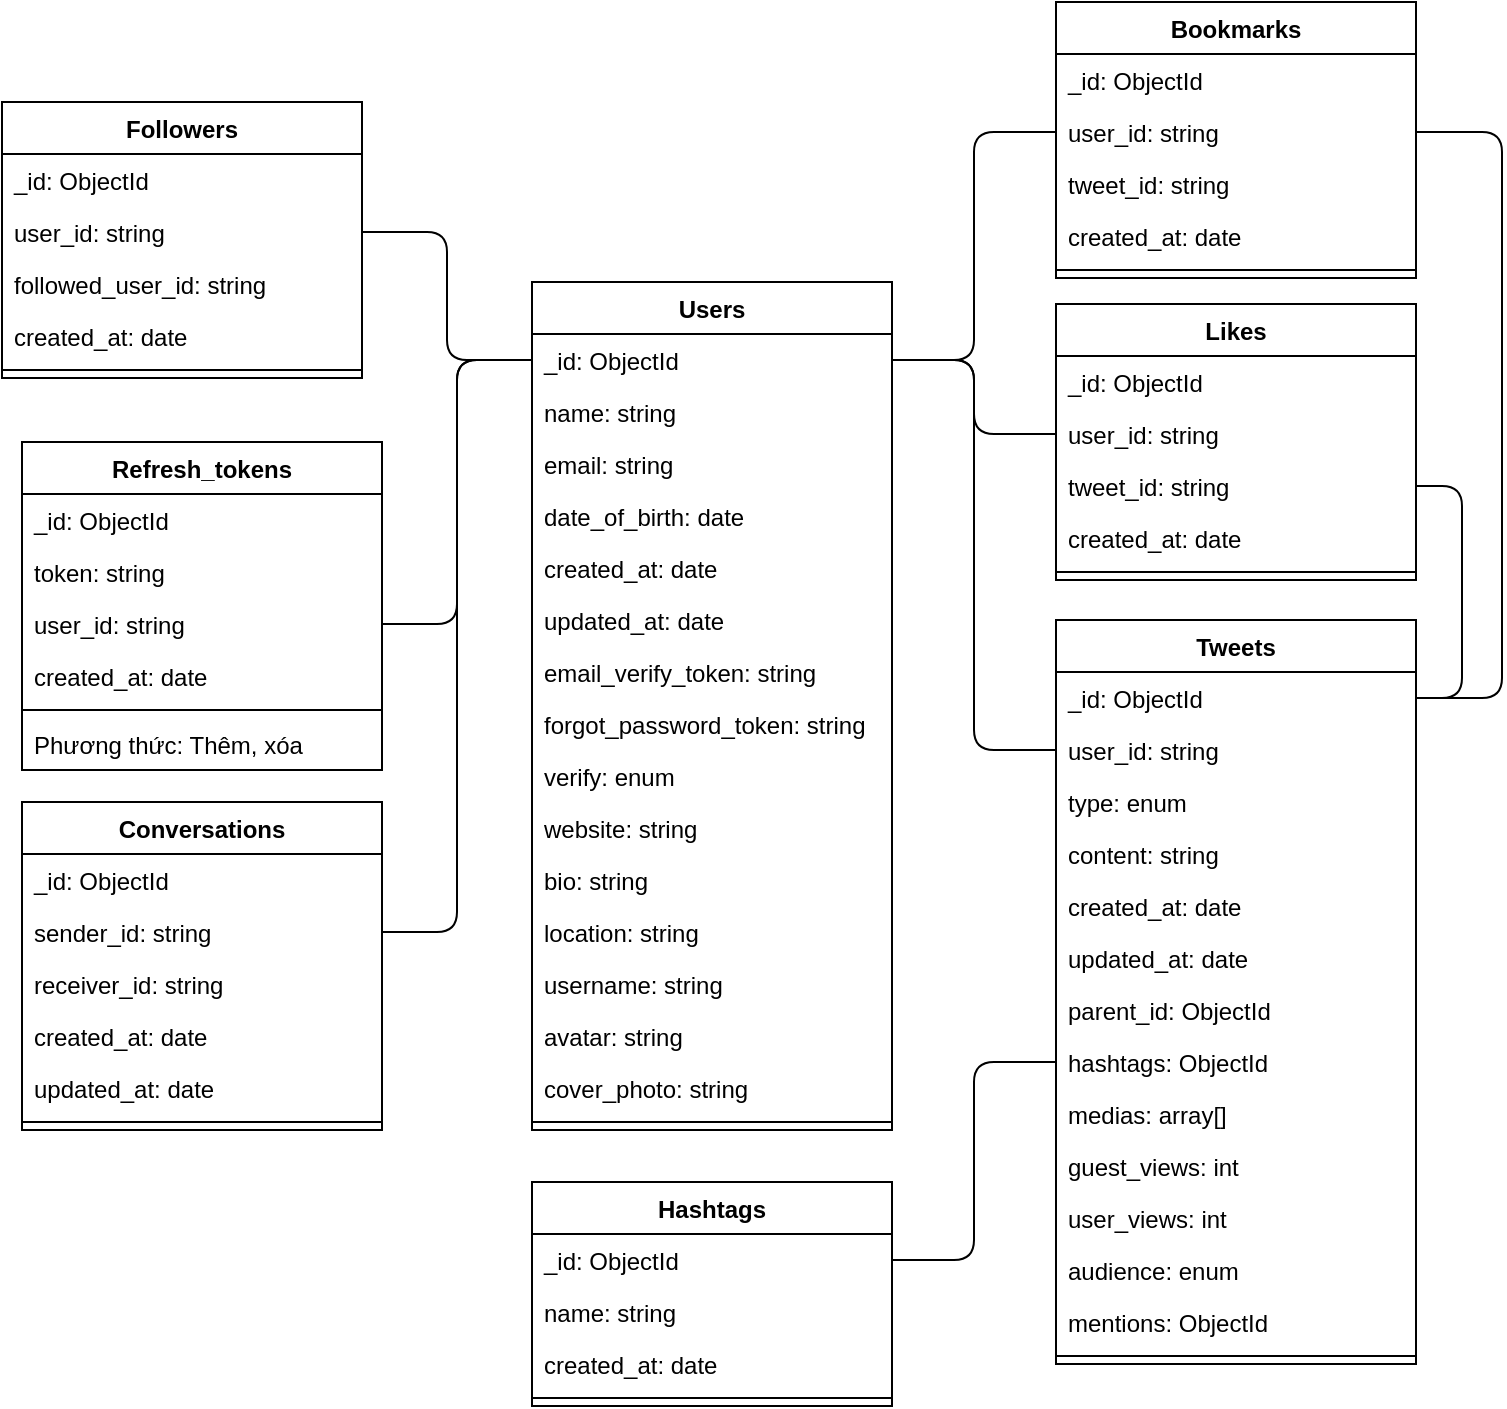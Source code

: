 <mxfile>
    <diagram id="8fOKx_qp6AsTZMD5BKMd" name="Database">
        <mxGraphModel dx="1002" dy="163" grid="1" gridSize="10" guides="1" tooltips="1" connect="1" arrows="1" fold="1" page="0" pageScale="1" pageWidth="850" pageHeight="1100" background="#ffffff" math="0" shadow="0">
            <root>
                <mxCell id="0"/>
                <mxCell id="1" parent="0"/>
                <mxCell id="pyC2_6mmDZcvbvZwLnnd-1" value="Users" style="swimlane;fontStyle=1;align=center;verticalAlign=top;childLayout=stackLayout;horizontal=1;startSize=26;horizontalStack=0;resizeParent=1;resizeParentMax=0;resizeLast=0;collapsible=1;marginBottom=0;strokeColor=#000000;fontColor=#000000;fillColor=#FFFFFF;" parent="1" vertex="1">
                    <mxGeometry x="365" y="670" width="180" height="424" as="geometry"/>
                </mxCell>
                <mxCell id="pyC2_6mmDZcvbvZwLnnd-2" value="_id: ObjectId" style="text;strokeColor=none;fillColor=none;align=left;verticalAlign=top;spacingLeft=4;spacingRight=4;overflow=hidden;rotatable=0;points=[[0,0.5],[1,0.5]];portConstraint=eastwest;fontColor=#000000;" parent="pyC2_6mmDZcvbvZwLnnd-1" vertex="1">
                    <mxGeometry y="26" width="180" height="26" as="geometry"/>
                </mxCell>
                <mxCell id="pyC2_6mmDZcvbvZwLnnd-3" value="name: string" style="text;strokeColor=none;fillColor=none;align=left;verticalAlign=top;spacingLeft=4;spacingRight=4;overflow=hidden;rotatable=0;points=[[0,0.5],[1,0.5]];portConstraint=eastwest;fontColor=#000000;" parent="pyC2_6mmDZcvbvZwLnnd-1" vertex="1">
                    <mxGeometry y="52" width="180" height="26" as="geometry"/>
                </mxCell>
                <mxCell id="pyC2_6mmDZcvbvZwLnnd-4" value="email: string" style="text;strokeColor=none;fillColor=none;align=left;verticalAlign=top;spacingLeft=4;spacingRight=4;overflow=hidden;rotatable=0;points=[[0,0.5],[1,0.5]];portConstraint=eastwest;fontColor=#000000;" parent="pyC2_6mmDZcvbvZwLnnd-1" vertex="1">
                    <mxGeometry y="78" width="180" height="26" as="geometry"/>
                </mxCell>
                <mxCell id="pyC2_6mmDZcvbvZwLnnd-5" value="date_of_birth: date" style="text;strokeColor=none;fillColor=none;align=left;verticalAlign=top;spacingLeft=4;spacingRight=4;overflow=hidden;rotatable=0;points=[[0,0.5],[1,0.5]];portConstraint=eastwest;fontColor=#000000;" parent="pyC2_6mmDZcvbvZwLnnd-1" vertex="1">
                    <mxGeometry y="104" width="180" height="26" as="geometry"/>
                </mxCell>
                <mxCell id="pyC2_6mmDZcvbvZwLnnd-6" value="created_at: date" style="text;strokeColor=none;fillColor=none;align=left;verticalAlign=top;spacingLeft=4;spacingRight=4;overflow=hidden;rotatable=0;points=[[0,0.5],[1,0.5]];portConstraint=eastwest;fontColor=#000000;" parent="pyC2_6mmDZcvbvZwLnnd-1" vertex="1">
                    <mxGeometry y="130" width="180" height="26" as="geometry"/>
                </mxCell>
                <mxCell id="pyC2_6mmDZcvbvZwLnnd-7" value="updated_at: date" style="text;strokeColor=none;fillColor=none;align=left;verticalAlign=top;spacingLeft=4;spacingRight=4;overflow=hidden;rotatable=0;points=[[0,0.5],[1,0.5]];portConstraint=eastwest;fontColor=#000000;" parent="pyC2_6mmDZcvbvZwLnnd-1" vertex="1">
                    <mxGeometry y="156" width="180" height="26" as="geometry"/>
                </mxCell>
                <mxCell id="pyC2_6mmDZcvbvZwLnnd-8" value="email_verify_token: string" style="text;strokeColor=none;fillColor=none;align=left;verticalAlign=top;spacingLeft=4;spacingRight=4;overflow=hidden;rotatable=0;points=[[0,0.5],[1,0.5]];portConstraint=eastwest;fontColor=#000000;" parent="pyC2_6mmDZcvbvZwLnnd-1" vertex="1">
                    <mxGeometry y="182" width="180" height="26" as="geometry"/>
                </mxCell>
                <mxCell id="pyC2_6mmDZcvbvZwLnnd-9" value="forgot_password_token: string" style="text;strokeColor=none;fillColor=none;align=left;verticalAlign=top;spacingLeft=4;spacingRight=4;overflow=hidden;rotatable=0;points=[[0,0.5],[1,0.5]];portConstraint=eastwest;fontColor=#000000;" parent="pyC2_6mmDZcvbvZwLnnd-1" vertex="1">
                    <mxGeometry y="208" width="180" height="26" as="geometry"/>
                </mxCell>
                <mxCell id="pyC2_6mmDZcvbvZwLnnd-10" value="verify: enum" style="text;strokeColor=none;fillColor=none;align=left;verticalAlign=top;spacingLeft=4;spacingRight=4;overflow=hidden;rotatable=0;points=[[0,0.5],[1,0.5]];portConstraint=eastwest;fontColor=#000000;" parent="pyC2_6mmDZcvbvZwLnnd-1" vertex="1">
                    <mxGeometry y="234" width="180" height="26" as="geometry"/>
                </mxCell>
                <mxCell id="pyC2_6mmDZcvbvZwLnnd-11" value="website: string" style="text;strokeColor=none;fillColor=none;align=left;verticalAlign=top;spacingLeft=4;spacingRight=4;overflow=hidden;rotatable=0;points=[[0,0.5],[1,0.5]];portConstraint=eastwest;fontColor=#000000;" parent="pyC2_6mmDZcvbvZwLnnd-1" vertex="1">
                    <mxGeometry y="260" width="180" height="26" as="geometry"/>
                </mxCell>
                <mxCell id="pyC2_6mmDZcvbvZwLnnd-12" value="bio: string" style="text;strokeColor=none;fillColor=none;align=left;verticalAlign=top;spacingLeft=4;spacingRight=4;overflow=hidden;rotatable=0;points=[[0,0.5],[1,0.5]];portConstraint=eastwest;fontColor=#000000;" parent="pyC2_6mmDZcvbvZwLnnd-1" vertex="1">
                    <mxGeometry y="286" width="180" height="26" as="geometry"/>
                </mxCell>
                <mxCell id="pyC2_6mmDZcvbvZwLnnd-13" value="location: string" style="text;strokeColor=none;fillColor=none;align=left;verticalAlign=top;spacingLeft=4;spacingRight=4;overflow=hidden;rotatable=0;points=[[0,0.5],[1,0.5]];portConstraint=eastwest;fontColor=#000000;" parent="pyC2_6mmDZcvbvZwLnnd-1" vertex="1">
                    <mxGeometry y="312" width="180" height="26" as="geometry"/>
                </mxCell>
                <mxCell id="pyC2_6mmDZcvbvZwLnnd-14" value="username: string" style="text;strokeColor=none;fillColor=none;align=left;verticalAlign=top;spacingLeft=4;spacingRight=4;overflow=hidden;rotatable=0;points=[[0,0.5],[1,0.5]];portConstraint=eastwest;fontColor=#000000;" parent="pyC2_6mmDZcvbvZwLnnd-1" vertex="1">
                    <mxGeometry y="338" width="180" height="26" as="geometry"/>
                </mxCell>
                <mxCell id="pyC2_6mmDZcvbvZwLnnd-15" value="avatar: string" style="text;strokeColor=none;fillColor=none;align=left;verticalAlign=top;spacingLeft=4;spacingRight=4;overflow=hidden;rotatable=0;points=[[0,0.5],[1,0.5]];portConstraint=eastwest;fontColor=#000000;" parent="pyC2_6mmDZcvbvZwLnnd-1" vertex="1">
                    <mxGeometry y="364" width="180" height="26" as="geometry"/>
                </mxCell>
                <mxCell id="pyC2_6mmDZcvbvZwLnnd-16" value="cover_photo: string" style="text;strokeColor=none;fillColor=none;align=left;verticalAlign=top;spacingLeft=4;spacingRight=4;overflow=hidden;rotatable=0;points=[[0,0.5],[1,0.5]];portConstraint=eastwest;fontColor=#000000;" parent="pyC2_6mmDZcvbvZwLnnd-1" vertex="1">
                    <mxGeometry y="390" width="180" height="26" as="geometry"/>
                </mxCell>
                <mxCell id="pyC2_6mmDZcvbvZwLnnd-17" value="" style="line;strokeWidth=1;fillColor=none;align=left;verticalAlign=middle;spacingTop=-1;spacingLeft=3;spacingRight=3;rotatable=0;labelPosition=right;points=[];portConstraint=eastwest;strokeColor=inherit;fontColor=#000000;" parent="pyC2_6mmDZcvbvZwLnnd-1" vertex="1">
                    <mxGeometry y="416" width="180" height="8" as="geometry"/>
                </mxCell>
                <mxCell id="pyC2_6mmDZcvbvZwLnnd-18" value="Tweets" style="swimlane;fontStyle=1;align=center;verticalAlign=top;childLayout=stackLayout;horizontal=1;startSize=26;horizontalStack=0;resizeParent=1;resizeParentMax=0;resizeLast=0;collapsible=1;marginBottom=0;strokeColor=#000000;fontColor=#000000;fillColor=#FFFFFF;" parent="1" vertex="1">
                    <mxGeometry x="627" y="839" width="180" height="372" as="geometry"/>
                </mxCell>
                <mxCell id="pyC2_6mmDZcvbvZwLnnd-19" value="_id: ObjectId" style="text;strokeColor=none;fillColor=none;align=left;verticalAlign=top;spacingLeft=4;spacingRight=4;overflow=hidden;rotatable=0;points=[[0,0.5],[1,0.5]];portConstraint=eastwest;fontColor=#000000;" parent="pyC2_6mmDZcvbvZwLnnd-18" vertex="1">
                    <mxGeometry y="26" width="180" height="26" as="geometry"/>
                </mxCell>
                <mxCell id="pyC2_6mmDZcvbvZwLnnd-20" value="user_id: string" style="text;strokeColor=none;fillColor=none;align=left;verticalAlign=top;spacingLeft=4;spacingRight=4;overflow=hidden;rotatable=0;points=[[0,0.5],[1,0.5]];portConstraint=eastwest;fontColor=#000000;" parent="pyC2_6mmDZcvbvZwLnnd-18" vertex="1">
                    <mxGeometry y="52" width="180" height="26" as="geometry"/>
                </mxCell>
                <mxCell id="pyC2_6mmDZcvbvZwLnnd-21" value="type: enum" style="text;strokeColor=none;fillColor=none;align=left;verticalAlign=top;spacingLeft=4;spacingRight=4;overflow=hidden;rotatable=0;points=[[0,0.5],[1,0.5]];portConstraint=eastwest;fontColor=#000000;" parent="pyC2_6mmDZcvbvZwLnnd-18" vertex="1">
                    <mxGeometry y="78" width="180" height="26" as="geometry"/>
                </mxCell>
                <mxCell id="pyC2_6mmDZcvbvZwLnnd-22" value="content: string" style="text;strokeColor=none;fillColor=none;align=left;verticalAlign=top;spacingLeft=4;spacingRight=4;overflow=hidden;rotatable=0;points=[[0,0.5],[1,0.5]];portConstraint=eastwest;fontColor=#000000;" parent="pyC2_6mmDZcvbvZwLnnd-18" vertex="1">
                    <mxGeometry y="104" width="180" height="26" as="geometry"/>
                </mxCell>
                <mxCell id="pyC2_6mmDZcvbvZwLnnd-23" value="created_at: date" style="text;strokeColor=none;fillColor=none;align=left;verticalAlign=top;spacingLeft=4;spacingRight=4;overflow=hidden;rotatable=0;points=[[0,0.5],[1,0.5]];portConstraint=eastwest;fontColor=#000000;" parent="pyC2_6mmDZcvbvZwLnnd-18" vertex="1">
                    <mxGeometry y="130" width="180" height="26" as="geometry"/>
                </mxCell>
                <mxCell id="pyC2_6mmDZcvbvZwLnnd-24" value="updated_at: date" style="text;strokeColor=none;fillColor=none;align=left;verticalAlign=top;spacingLeft=4;spacingRight=4;overflow=hidden;rotatable=0;points=[[0,0.5],[1,0.5]];portConstraint=eastwest;fontColor=#000000;" parent="pyC2_6mmDZcvbvZwLnnd-18" vertex="1">
                    <mxGeometry y="156" width="180" height="26" as="geometry"/>
                </mxCell>
                <mxCell id="pyC2_6mmDZcvbvZwLnnd-25" value="parent_id: ObjectId" style="text;strokeColor=none;fillColor=none;align=left;verticalAlign=top;spacingLeft=4;spacingRight=4;overflow=hidden;rotatable=0;points=[[0,0.5],[1,0.5]];portConstraint=eastwest;fontColor=#000000;" parent="pyC2_6mmDZcvbvZwLnnd-18" vertex="1">
                    <mxGeometry y="182" width="180" height="26" as="geometry"/>
                </mxCell>
                <mxCell id="pyC2_6mmDZcvbvZwLnnd-26" value="hashtags: ObjectId" style="text;strokeColor=none;fillColor=none;align=left;verticalAlign=top;spacingLeft=4;spacingRight=4;overflow=hidden;rotatable=0;points=[[0,0.5],[1,0.5]];portConstraint=eastwest;fontColor=#000000;" parent="pyC2_6mmDZcvbvZwLnnd-18" vertex="1">
                    <mxGeometry y="208" width="180" height="26" as="geometry"/>
                </mxCell>
                <mxCell id="pyC2_6mmDZcvbvZwLnnd-27" value="medias: array[]" style="text;strokeColor=none;fillColor=none;align=left;verticalAlign=top;spacingLeft=4;spacingRight=4;overflow=hidden;rotatable=0;points=[[0,0.5],[1,0.5]];portConstraint=eastwest;fontColor=#000000;" parent="pyC2_6mmDZcvbvZwLnnd-18" vertex="1">
                    <mxGeometry y="234" width="180" height="26" as="geometry"/>
                </mxCell>
                <mxCell id="pyC2_6mmDZcvbvZwLnnd-28" value="guest_views: int" style="text;strokeColor=none;fillColor=none;align=left;verticalAlign=top;spacingLeft=4;spacingRight=4;overflow=hidden;rotatable=0;points=[[0,0.5],[1,0.5]];portConstraint=eastwest;fontColor=#000000;" parent="pyC2_6mmDZcvbvZwLnnd-18" vertex="1">
                    <mxGeometry y="260" width="180" height="26" as="geometry"/>
                </mxCell>
                <mxCell id="pyC2_6mmDZcvbvZwLnnd-29" value="user_views: int" style="text;strokeColor=none;fillColor=none;align=left;verticalAlign=top;spacingLeft=4;spacingRight=4;overflow=hidden;rotatable=0;points=[[0,0.5],[1,0.5]];portConstraint=eastwest;fontColor=#000000;" parent="pyC2_6mmDZcvbvZwLnnd-18" vertex="1">
                    <mxGeometry y="286" width="180" height="26" as="geometry"/>
                </mxCell>
                <mxCell id="pyC2_6mmDZcvbvZwLnnd-30" value="audience: enum" style="text;strokeColor=none;fillColor=none;align=left;verticalAlign=top;spacingLeft=4;spacingRight=4;overflow=hidden;rotatable=0;points=[[0,0.5],[1,0.5]];portConstraint=eastwest;fontColor=#000000;" parent="pyC2_6mmDZcvbvZwLnnd-18" vertex="1">
                    <mxGeometry y="312" width="180" height="26" as="geometry"/>
                </mxCell>
                <mxCell id="pyC2_6mmDZcvbvZwLnnd-31" value="mentions: ObjectId" style="text;strokeColor=none;fillColor=none;align=left;verticalAlign=top;spacingLeft=4;spacingRight=4;overflow=hidden;rotatable=0;points=[[0,0.5],[1,0.5]];portConstraint=eastwest;fontColor=#000000;" parent="pyC2_6mmDZcvbvZwLnnd-18" vertex="1">
                    <mxGeometry y="338" width="180" height="26" as="geometry"/>
                </mxCell>
                <mxCell id="pyC2_6mmDZcvbvZwLnnd-32" value="" style="line;strokeWidth=1;fillColor=none;align=left;verticalAlign=middle;spacingTop=-1;spacingLeft=3;spacingRight=3;rotatable=0;labelPosition=right;points=[];portConstraint=eastwest;strokeColor=inherit;fontColor=#000000;" parent="pyC2_6mmDZcvbvZwLnnd-18" vertex="1">
                    <mxGeometry y="364" width="180" height="8" as="geometry"/>
                </mxCell>
                <mxCell id="pyC2_6mmDZcvbvZwLnnd-33" value="Followers" style="swimlane;fontStyle=1;align=center;verticalAlign=top;childLayout=stackLayout;horizontal=1;startSize=26;horizontalStack=0;resizeParent=1;resizeParentMax=0;resizeLast=0;collapsible=1;marginBottom=0;strokeColor=#000000;fontColor=#000000;fillColor=#FFFFFF;" parent="1" vertex="1">
                    <mxGeometry x="100" y="580" width="180" height="138" as="geometry"/>
                </mxCell>
                <mxCell id="pyC2_6mmDZcvbvZwLnnd-34" value="_id: ObjectId" style="text;strokeColor=none;fillColor=none;align=left;verticalAlign=top;spacingLeft=4;spacingRight=4;overflow=hidden;rotatable=0;points=[[0,0.5],[1,0.5]];portConstraint=eastwest;fontColor=#000000;" parent="pyC2_6mmDZcvbvZwLnnd-33" vertex="1">
                    <mxGeometry y="26" width="180" height="26" as="geometry"/>
                </mxCell>
                <mxCell id="pyC2_6mmDZcvbvZwLnnd-35" value="user_id: string" style="text;strokeColor=none;fillColor=none;align=left;verticalAlign=top;spacingLeft=4;spacingRight=4;overflow=hidden;rotatable=0;points=[[0,0.5],[1,0.5]];portConstraint=eastwest;fontColor=#000000;" parent="pyC2_6mmDZcvbvZwLnnd-33" vertex="1">
                    <mxGeometry y="52" width="180" height="26" as="geometry"/>
                </mxCell>
                <mxCell id="pyC2_6mmDZcvbvZwLnnd-36" value="followed_user_id: string" style="text;strokeColor=none;fillColor=none;align=left;verticalAlign=top;spacingLeft=4;spacingRight=4;overflow=hidden;rotatable=0;points=[[0,0.5],[1,0.5]];portConstraint=eastwest;fontColor=#000000;" parent="pyC2_6mmDZcvbvZwLnnd-33" vertex="1">
                    <mxGeometry y="78" width="180" height="26" as="geometry"/>
                </mxCell>
                <mxCell id="pyC2_6mmDZcvbvZwLnnd-37" value="created_at: date" style="text;strokeColor=none;fillColor=none;align=left;verticalAlign=top;spacingLeft=4;spacingRight=4;overflow=hidden;rotatable=0;points=[[0,0.5],[1,0.5]];portConstraint=eastwest;fontColor=#000000;" parent="pyC2_6mmDZcvbvZwLnnd-33" vertex="1">
                    <mxGeometry y="104" width="180" height="26" as="geometry"/>
                </mxCell>
                <mxCell id="pyC2_6mmDZcvbvZwLnnd-38" value="" style="line;strokeWidth=1;fillColor=none;align=left;verticalAlign=middle;spacingTop=-1;spacingLeft=3;spacingRight=3;rotatable=0;labelPosition=right;points=[];portConstraint=eastwest;strokeColor=inherit;fontColor=#000000;" parent="pyC2_6mmDZcvbvZwLnnd-33" vertex="1">
                    <mxGeometry y="130" width="180" height="8" as="geometry"/>
                </mxCell>
                <mxCell id="pyC2_6mmDZcvbvZwLnnd-39" value="Refresh_tokens" style="swimlane;fontStyle=1;align=center;verticalAlign=top;childLayout=stackLayout;horizontal=1;startSize=26;horizontalStack=0;resizeParent=1;resizeParentMax=0;resizeLast=0;collapsible=1;marginBottom=0;strokeColor=#000000;fontColor=#000000;fillColor=#FFFFFF;" parent="1" vertex="1">
                    <mxGeometry x="110" y="750" width="180" height="164" as="geometry"/>
                </mxCell>
                <mxCell id="pyC2_6mmDZcvbvZwLnnd-40" value="_id: ObjectId" style="text;strokeColor=none;fillColor=none;align=left;verticalAlign=top;spacingLeft=4;spacingRight=4;overflow=hidden;rotatable=0;points=[[0,0.5],[1,0.5]];portConstraint=eastwest;fontColor=#000000;" parent="pyC2_6mmDZcvbvZwLnnd-39" vertex="1">
                    <mxGeometry y="26" width="180" height="26" as="geometry"/>
                </mxCell>
                <mxCell id="pyC2_6mmDZcvbvZwLnnd-41" value="token: string" style="text;strokeColor=none;fillColor=none;align=left;verticalAlign=top;spacingLeft=4;spacingRight=4;overflow=hidden;rotatable=0;points=[[0,0.5],[1,0.5]];portConstraint=eastwest;fontColor=#000000;" parent="pyC2_6mmDZcvbvZwLnnd-39" vertex="1">
                    <mxGeometry y="52" width="180" height="26" as="geometry"/>
                </mxCell>
                <mxCell id="pyC2_6mmDZcvbvZwLnnd-42" value="user_id: string" style="text;strokeColor=none;fillColor=none;align=left;verticalAlign=top;spacingLeft=4;spacingRight=4;overflow=hidden;rotatable=0;points=[[0,0.5],[1,0.5]];portConstraint=eastwest;fontColor=#000000;" parent="pyC2_6mmDZcvbvZwLnnd-39" vertex="1">
                    <mxGeometry y="78" width="180" height="26" as="geometry"/>
                </mxCell>
                <mxCell id="pyC2_6mmDZcvbvZwLnnd-43" value="created_at: date" style="text;strokeColor=none;fillColor=none;align=left;verticalAlign=top;spacingLeft=4;spacingRight=4;overflow=hidden;rotatable=0;points=[[0,0.5],[1,0.5]];portConstraint=eastwest;fontColor=#000000;" parent="pyC2_6mmDZcvbvZwLnnd-39" vertex="1">
                    <mxGeometry y="104" width="180" height="26" as="geometry"/>
                </mxCell>
                <mxCell id="pyC2_6mmDZcvbvZwLnnd-44" value="" style="line;strokeWidth=1;fillColor=none;align=left;verticalAlign=middle;spacingTop=-1;spacingLeft=3;spacingRight=3;rotatable=0;labelPosition=right;points=[];portConstraint=eastwest;strokeColor=inherit;fontColor=#000000;" parent="pyC2_6mmDZcvbvZwLnnd-39" vertex="1">
                    <mxGeometry y="130" width="180" height="8" as="geometry"/>
                </mxCell>
                <mxCell id="pyC2_6mmDZcvbvZwLnnd-45" value="Phương thức: Thêm, xóa" style="text;strokeColor=none;fillColor=none;align=left;verticalAlign=top;spacingLeft=4;spacingRight=4;overflow=hidden;rotatable=0;points=[[0,0.5],[1,0.5]];portConstraint=eastwest;fontColor=#000000;" parent="pyC2_6mmDZcvbvZwLnnd-39" vertex="1">
                    <mxGeometry y="138" width="180" height="26" as="geometry"/>
                </mxCell>
                <mxCell id="pyC2_6mmDZcvbvZwLnnd-46" value="Likes" style="swimlane;fontStyle=1;align=center;verticalAlign=top;childLayout=stackLayout;horizontal=1;startSize=26;horizontalStack=0;resizeParent=1;resizeParentMax=0;resizeLast=0;collapsible=1;marginBottom=0;strokeColor=#000000;fontColor=#000000;fillColor=#FFFFFF;" parent="1" vertex="1">
                    <mxGeometry x="627" y="681" width="180" height="138" as="geometry"/>
                </mxCell>
                <mxCell id="pyC2_6mmDZcvbvZwLnnd-47" value="_id: ObjectId" style="text;strokeColor=none;fillColor=none;align=left;verticalAlign=top;spacingLeft=4;spacingRight=4;overflow=hidden;rotatable=0;points=[[0,0.5],[1,0.5]];portConstraint=eastwest;fontColor=#000000;" parent="pyC2_6mmDZcvbvZwLnnd-46" vertex="1">
                    <mxGeometry y="26" width="180" height="26" as="geometry"/>
                </mxCell>
                <mxCell id="pyC2_6mmDZcvbvZwLnnd-48" value="user_id: string" style="text;strokeColor=none;fillColor=none;align=left;verticalAlign=top;spacingLeft=4;spacingRight=4;overflow=hidden;rotatable=0;points=[[0,0.5],[1,0.5]];portConstraint=eastwest;fontColor=#000000;" parent="pyC2_6mmDZcvbvZwLnnd-46" vertex="1">
                    <mxGeometry y="52" width="180" height="26" as="geometry"/>
                </mxCell>
                <mxCell id="pyC2_6mmDZcvbvZwLnnd-49" value="tweet_id: string" style="text;strokeColor=none;fillColor=none;align=left;verticalAlign=top;spacingLeft=4;spacingRight=4;overflow=hidden;rotatable=0;points=[[0,0.5],[1,0.5]];portConstraint=eastwest;fontColor=#000000;" parent="pyC2_6mmDZcvbvZwLnnd-46" vertex="1">
                    <mxGeometry y="78" width="180" height="26" as="geometry"/>
                </mxCell>
                <mxCell id="pyC2_6mmDZcvbvZwLnnd-50" value="created_at: date" style="text;strokeColor=none;fillColor=none;align=left;verticalAlign=top;spacingLeft=4;spacingRight=4;overflow=hidden;rotatable=0;points=[[0,0.5],[1,0.5]];portConstraint=eastwest;fontColor=#000000;" parent="pyC2_6mmDZcvbvZwLnnd-46" vertex="1">
                    <mxGeometry y="104" width="180" height="26" as="geometry"/>
                </mxCell>
                <mxCell id="pyC2_6mmDZcvbvZwLnnd-51" value="" style="line;strokeWidth=1;fillColor=none;align=left;verticalAlign=middle;spacingTop=-1;spacingLeft=3;spacingRight=3;rotatable=0;labelPosition=right;points=[];portConstraint=eastwest;strokeColor=inherit;fontColor=#000000;" parent="pyC2_6mmDZcvbvZwLnnd-46" vertex="1">
                    <mxGeometry y="130" width="180" height="8" as="geometry"/>
                </mxCell>
                <mxCell id="pyC2_6mmDZcvbvZwLnnd-52" value="Bookmarks" style="swimlane;fontStyle=1;align=center;verticalAlign=top;childLayout=stackLayout;horizontal=1;startSize=26;horizontalStack=0;resizeParent=1;resizeParentMax=0;resizeLast=0;collapsible=1;marginBottom=0;strokeColor=#000000;fontColor=#000000;fillColor=#FFFFFF;" parent="1" vertex="1">
                    <mxGeometry x="627" y="530" width="180" height="138" as="geometry"/>
                </mxCell>
                <mxCell id="pyC2_6mmDZcvbvZwLnnd-53" value="_id: ObjectId" style="text;strokeColor=none;fillColor=none;align=left;verticalAlign=top;spacingLeft=4;spacingRight=4;overflow=hidden;rotatable=0;points=[[0,0.5],[1,0.5]];portConstraint=eastwest;fontColor=#000000;" parent="pyC2_6mmDZcvbvZwLnnd-52" vertex="1">
                    <mxGeometry y="26" width="180" height="26" as="geometry"/>
                </mxCell>
                <mxCell id="pyC2_6mmDZcvbvZwLnnd-54" value="user_id: string" style="text;strokeColor=none;fillColor=none;align=left;verticalAlign=top;spacingLeft=4;spacingRight=4;overflow=hidden;rotatable=0;points=[[0,0.5],[1,0.5]];portConstraint=eastwest;fontColor=#000000;" parent="pyC2_6mmDZcvbvZwLnnd-52" vertex="1">
                    <mxGeometry y="52" width="180" height="26" as="geometry"/>
                </mxCell>
                <mxCell id="pyC2_6mmDZcvbvZwLnnd-55" value="tweet_id: string" style="text;strokeColor=none;fillColor=none;align=left;verticalAlign=top;spacingLeft=4;spacingRight=4;overflow=hidden;rotatable=0;points=[[0,0.5],[1,0.5]];portConstraint=eastwest;fontColor=#000000;" parent="pyC2_6mmDZcvbvZwLnnd-52" vertex="1">
                    <mxGeometry y="78" width="180" height="26" as="geometry"/>
                </mxCell>
                <mxCell id="pyC2_6mmDZcvbvZwLnnd-56" value="created_at: date" style="text;strokeColor=none;fillColor=none;align=left;verticalAlign=top;spacingLeft=4;spacingRight=4;overflow=hidden;rotatable=0;points=[[0,0.5],[1,0.5]];portConstraint=eastwest;fontColor=#000000;" parent="pyC2_6mmDZcvbvZwLnnd-52" vertex="1">
                    <mxGeometry y="104" width="180" height="26" as="geometry"/>
                </mxCell>
                <mxCell id="pyC2_6mmDZcvbvZwLnnd-57" value="" style="line;strokeWidth=1;fillColor=none;align=left;verticalAlign=middle;spacingTop=-1;spacingLeft=3;spacingRight=3;rotatable=0;labelPosition=right;points=[];portConstraint=eastwest;strokeColor=inherit;fontColor=#000000;" parent="pyC2_6mmDZcvbvZwLnnd-52" vertex="1">
                    <mxGeometry y="130" width="180" height="8" as="geometry"/>
                </mxCell>
                <mxCell id="pyC2_6mmDZcvbvZwLnnd-59" value="Conversations" style="swimlane;fontStyle=1;align=center;verticalAlign=top;childLayout=stackLayout;horizontal=1;startSize=26;horizontalStack=0;resizeParent=1;resizeParentMax=0;resizeLast=0;collapsible=1;marginBottom=0;strokeColor=#000000;fontColor=#000000;fillColor=#FFFFFF;" parent="1" vertex="1">
                    <mxGeometry x="110" y="930" width="180" height="164" as="geometry"/>
                </mxCell>
                <mxCell id="pyC2_6mmDZcvbvZwLnnd-60" value="_id: ObjectId" style="text;strokeColor=none;fillColor=none;align=left;verticalAlign=top;spacingLeft=4;spacingRight=4;overflow=hidden;rotatable=0;points=[[0,0.5],[1,0.5]];portConstraint=eastwest;fontColor=#000000;" parent="pyC2_6mmDZcvbvZwLnnd-59" vertex="1">
                    <mxGeometry y="26" width="180" height="26" as="geometry"/>
                </mxCell>
                <mxCell id="pyC2_6mmDZcvbvZwLnnd-61" value="sender_id: string" style="text;strokeColor=none;fillColor=none;align=left;verticalAlign=top;spacingLeft=4;spacingRight=4;overflow=hidden;rotatable=0;points=[[0,0.5],[1,0.5]];portConstraint=eastwest;fontColor=#000000;" parent="pyC2_6mmDZcvbvZwLnnd-59" vertex="1">
                    <mxGeometry y="52" width="180" height="26" as="geometry"/>
                </mxCell>
                <mxCell id="pyC2_6mmDZcvbvZwLnnd-62" value="receiver_id: string" style="text;strokeColor=none;fillColor=none;align=left;verticalAlign=top;spacingLeft=4;spacingRight=4;overflow=hidden;rotatable=0;points=[[0,0.5],[1,0.5]];portConstraint=eastwest;fontColor=#000000;" parent="pyC2_6mmDZcvbvZwLnnd-59" vertex="1">
                    <mxGeometry y="78" width="180" height="26" as="geometry"/>
                </mxCell>
                <mxCell id="pyC2_6mmDZcvbvZwLnnd-63" value="created_at: date" style="text;strokeColor=none;fillColor=none;align=left;verticalAlign=top;spacingLeft=4;spacingRight=4;overflow=hidden;rotatable=0;points=[[0,0.5],[1,0.5]];portConstraint=eastwest;fontColor=#000000;" parent="pyC2_6mmDZcvbvZwLnnd-59" vertex="1">
                    <mxGeometry y="104" width="180" height="26" as="geometry"/>
                </mxCell>
                <mxCell id="pyC2_6mmDZcvbvZwLnnd-64" value="updated_at: date" style="text;strokeColor=none;fillColor=none;align=left;verticalAlign=top;spacingLeft=4;spacingRight=4;overflow=hidden;rotatable=0;points=[[0,0.5],[1,0.5]];portConstraint=eastwest;fontColor=#000000;" parent="pyC2_6mmDZcvbvZwLnnd-59" vertex="1">
                    <mxGeometry y="130" width="180" height="26" as="geometry"/>
                </mxCell>
                <mxCell id="pyC2_6mmDZcvbvZwLnnd-65" value="" style="line;strokeWidth=1;fillColor=none;align=left;verticalAlign=middle;spacingTop=-1;spacingLeft=3;spacingRight=3;rotatable=0;labelPosition=right;points=[];portConstraint=eastwest;strokeColor=inherit;fontColor=#000000;" parent="pyC2_6mmDZcvbvZwLnnd-59" vertex="1">
                    <mxGeometry y="156" width="180" height="8" as="geometry"/>
                </mxCell>
                <mxCell id="pyC2_6mmDZcvbvZwLnnd-66" value="Hashtags" style="swimlane;fontStyle=1;align=center;verticalAlign=top;childLayout=stackLayout;horizontal=1;startSize=26;horizontalStack=0;resizeParent=1;resizeParentMax=0;resizeLast=0;collapsible=1;marginBottom=0;strokeColor=#000000;fontColor=#000000;fillColor=#FFFFFF;" parent="1" vertex="1">
                    <mxGeometry x="365" y="1120" width="180" height="112" as="geometry"/>
                </mxCell>
                <mxCell id="pyC2_6mmDZcvbvZwLnnd-67" value="_id: ObjectId" style="text;strokeColor=none;fillColor=none;align=left;verticalAlign=top;spacingLeft=4;spacingRight=4;overflow=hidden;rotatable=0;points=[[0,0.5],[1,0.5]];portConstraint=eastwest;fontColor=#000000;" parent="pyC2_6mmDZcvbvZwLnnd-66" vertex="1">
                    <mxGeometry y="26" width="180" height="26" as="geometry"/>
                </mxCell>
                <mxCell id="pyC2_6mmDZcvbvZwLnnd-68" value="name: string" style="text;strokeColor=none;fillColor=none;align=left;verticalAlign=top;spacingLeft=4;spacingRight=4;overflow=hidden;rotatable=0;points=[[0,0.5],[1,0.5]];portConstraint=eastwest;fontColor=#000000;" parent="pyC2_6mmDZcvbvZwLnnd-66" vertex="1">
                    <mxGeometry y="52" width="180" height="26" as="geometry"/>
                </mxCell>
                <mxCell id="pyC2_6mmDZcvbvZwLnnd-69" value="created_at: date" style="text;strokeColor=none;fillColor=none;align=left;verticalAlign=top;spacingLeft=4;spacingRight=4;overflow=hidden;rotatable=0;points=[[0,0.5],[1,0.5]];portConstraint=eastwest;fontColor=#000000;" parent="pyC2_6mmDZcvbvZwLnnd-66" vertex="1">
                    <mxGeometry y="78" width="180" height="26" as="geometry"/>
                </mxCell>
                <mxCell id="pyC2_6mmDZcvbvZwLnnd-70" value="" style="line;strokeWidth=1;fillColor=none;align=left;verticalAlign=middle;spacingTop=-1;spacingLeft=3;spacingRight=3;rotatable=0;labelPosition=right;points=[];portConstraint=eastwest;strokeColor=inherit;fontColor=#000000;" parent="pyC2_6mmDZcvbvZwLnnd-66" vertex="1">
                    <mxGeometry y="104" width="180" height="8" as="geometry"/>
                </mxCell>
                <mxCell id="pyC2_6mmDZcvbvZwLnnd-71" style="edgeStyle=orthogonalEdgeStyle;html=1;exitX=1;exitY=0.5;exitDx=0;exitDy=0;entryX=0;entryY=0.5;entryDx=0;entryDy=0;fontSize=24;startArrow=none;startFill=0;endArrow=none;endFill=0;strokeColor=#000000;" parent="1" source="pyC2_6mmDZcvbvZwLnnd-35" target="pyC2_6mmDZcvbvZwLnnd-2" edge="1">
                    <mxGeometry relative="1" as="geometry"/>
                </mxCell>
                <mxCell id="pyC2_6mmDZcvbvZwLnnd-72" style="edgeStyle=orthogonalEdgeStyle;html=1;exitX=1;exitY=0.5;exitDx=0;exitDy=0;entryX=0;entryY=0.5;entryDx=0;entryDy=0;strokeColor=#000000;fontSize=24;startArrow=none;startFill=0;endArrow=none;endFill=0;" parent="1" source="pyC2_6mmDZcvbvZwLnnd-42" target="pyC2_6mmDZcvbvZwLnnd-2" edge="1">
                    <mxGeometry relative="1" as="geometry"/>
                </mxCell>
                <mxCell id="pyC2_6mmDZcvbvZwLnnd-73" style="edgeStyle=orthogonalEdgeStyle;html=1;exitX=1;exitY=0.5;exitDx=0;exitDy=0;entryX=0;entryY=0.5;entryDx=0;entryDy=0;strokeColor=#000000;fontSize=24;startArrow=none;startFill=0;endArrow=none;endFill=0;" parent="1" source="pyC2_6mmDZcvbvZwLnnd-61" target="pyC2_6mmDZcvbvZwLnnd-2" edge="1">
                    <mxGeometry relative="1" as="geometry"/>
                </mxCell>
                <mxCell id="pyC2_6mmDZcvbvZwLnnd-74" style="edgeStyle=orthogonalEdgeStyle;html=1;exitX=1;exitY=0.5;exitDx=0;exitDy=0;entryX=0;entryY=0.5;entryDx=0;entryDy=0;strokeColor=#000000;fontSize=24;startArrow=none;startFill=0;endArrow=none;endFill=0;" parent="1" source="pyC2_6mmDZcvbvZwLnnd-2" target="pyC2_6mmDZcvbvZwLnnd-48" edge="1">
                    <mxGeometry relative="1" as="geometry"/>
                </mxCell>
                <mxCell id="pyC2_6mmDZcvbvZwLnnd-75" style="edgeStyle=orthogonalEdgeStyle;html=1;exitX=0;exitY=0.5;exitDx=0;exitDy=0;entryX=1;entryY=0.5;entryDx=0;entryDy=0;strokeColor=#000000;fontSize=24;startArrow=none;startFill=0;endArrow=none;endFill=0;" parent="1" source="pyC2_6mmDZcvbvZwLnnd-20" target="pyC2_6mmDZcvbvZwLnnd-2" edge="1">
                    <mxGeometry relative="1" as="geometry"/>
                </mxCell>
                <mxCell id="pyC2_6mmDZcvbvZwLnnd-76" style="edgeStyle=orthogonalEdgeStyle;html=1;exitX=1;exitY=0.5;exitDx=0;exitDy=0;entryX=0;entryY=0.5;entryDx=0;entryDy=0;strokeColor=#000000;fontSize=24;startArrow=none;startFill=0;endArrow=none;endFill=0;" parent="1" source="pyC2_6mmDZcvbvZwLnnd-67" target="pyC2_6mmDZcvbvZwLnnd-26" edge="1">
                    <mxGeometry relative="1" as="geometry"/>
                </mxCell>
                <mxCell id="pyC2_6mmDZcvbvZwLnnd-77" style="edgeStyle=orthogonalEdgeStyle;html=1;exitX=0;exitY=0.5;exitDx=0;exitDy=0;entryX=1;entryY=0.5;entryDx=0;entryDy=0;strokeColor=#000000;fontSize=24;startArrow=none;startFill=0;endArrow=none;endFill=0;" parent="1" source="pyC2_6mmDZcvbvZwLnnd-54" target="pyC2_6mmDZcvbvZwLnnd-2" edge="1">
                    <mxGeometry relative="1" as="geometry"/>
                </mxCell>
                <mxCell id="pyC2_6mmDZcvbvZwLnnd-78" style="edgeStyle=orthogonalEdgeStyle;html=1;strokeColor=#000000;fontSize=24;startArrow=none;startFill=0;endArrow=none;endFill=0;entryX=1;entryY=0.5;entryDx=0;entryDy=0;exitX=1;exitY=0.5;exitDx=0;exitDy=0;" parent="1" source="pyC2_6mmDZcvbvZwLnnd-54" target="pyC2_6mmDZcvbvZwLnnd-19" edge="1">
                    <mxGeometry relative="1" as="geometry">
                        <mxPoint x="980" y="770" as="targetPoint"/>
                        <Array as="points">
                            <mxPoint x="850" y="595"/>
                            <mxPoint x="850" y="878"/>
                        </Array>
                        <mxPoint x="875" y="575" as="sourcePoint"/>
                    </mxGeometry>
                </mxCell>
                <mxCell id="pyC2_6mmDZcvbvZwLnnd-79" style="edgeStyle=orthogonalEdgeStyle;html=1;exitX=1;exitY=0.5;exitDx=0;exitDy=0;entryX=1;entryY=0.5;entryDx=0;entryDy=0;strokeColor=#000000;fontSize=24;startArrow=none;startFill=0;endArrow=none;endFill=0;" parent="1" source="pyC2_6mmDZcvbvZwLnnd-49" target="pyC2_6mmDZcvbvZwLnnd-19" edge="1">
                    <mxGeometry relative="1" as="geometry">
                        <Array as="points">
                            <mxPoint x="830" y="772"/>
                            <mxPoint x="830" y="878"/>
                        </Array>
                    </mxGeometry>
                </mxCell>
            </root>
        </mxGraphModel>
    </diagram>
    <diagram id="KlAIn9D7BrySuHWGC3p-" name="UseCase">
        <mxGraphModel dx="1109" dy="563" grid="1" gridSize="10" guides="1" tooltips="1" connect="1" arrows="1" fold="1" page="1" pageScale="1" pageWidth="850" pageHeight="1100" background="#ffffff" math="0" shadow="0">
            <root>
                <mxCell id="0"/>
                <mxCell id="1" parent="0"/>
                <mxCell id="ChMxQ83WdSEpLPx73F7o-2" value="&lt;p style=&quot;line-height: 100%;&quot;&gt;&lt;font style=&quot;font-size: 20px;&quot; color=&quot;#333333&quot;&gt;Hệ thống&lt;/font&gt;&lt;/p&gt;" style="html=1;fillColor=#FFFFFF;align=right;verticalAlign=top;horizontal=1;strokeColor=#000000;movable=1;resizable=1;rotatable=1;deletable=1;editable=1;connectable=1;" parent="1" vertex="1">
                    <mxGeometry x="290" y="20" width="920" height="910" as="geometry"/>
                </mxCell>
                <mxCell id="ChMxQ83WdSEpLPx73F7o-3" value="&lt;font face=&quot;Times New Roman&quot;&gt;Người dùng&lt;/font&gt;" style="shape=umlActor;verticalLabelPosition=bottom;verticalAlign=top;html=1;hachureGap=4;strokeColor=#000000;fontFamily=Architects Daughter;fontSource=https%3A%2F%2Ffonts.googleapis.com%2Fcss%3Ffamily%3DArchitects%2BDaughter;fontSize=20;fontColor=#000000;fillColor=none;" parent="1" vertex="1">
                    <mxGeometry x="110" y="330" width="65" height="140" as="geometry"/>
                </mxCell>
                <mxCell id="ChMxQ83WdSEpLPx73F7o-4" value="&lt;font style=&quot;font-size: 20px;&quot; color=&quot;#000000&quot;&gt;Tạo&lt;br&gt;bài viết&lt;/font&gt;" style="ellipse;whiteSpace=wrap;html=1;fontFamily=Times New Roman;fillColor=#dae8fc;strokeColor=#6c8ebf;" parent="1" vertex="1">
                    <mxGeometry x="520" y="710" width="140" height="70" as="geometry"/>
                </mxCell>
                <mxCell id="ChMxQ83WdSEpLPx73F7o-5" value="&lt;font style=&quot;font-size: 20px;&quot;&gt;Đăng nhập&lt;/font&gt;" style="ellipse;whiteSpace=wrap;html=1;fontFamily=Times New Roman;fillColor=#dae8fc;strokeColor=#6c8ebf;fontColor=#000000;" parent="1" vertex="1">
                    <mxGeometry x="800" y="434" width="225" height="116" as="geometry"/>
                </mxCell>
                <mxCell id="ChMxQ83WdSEpLPx73F7o-14" value="" style="endArrow=none;html=1;edgeStyle=orthogonalEdgeStyle;fontFamily=Times New Roman;fontSize=20;fontColor=#000000;strokeColor=#FF0000;strokeWidth=2;entryX=0;entryY=0.5;entryDx=0;entryDy=0;" parent="1" target="ChMxQ83WdSEpLPx73F7o-4" edge="1">
                    <mxGeometry relative="1" as="geometry">
                        <mxPoint x="130" y="520" as="sourcePoint"/>
                        <mxPoint x="1220" y="580" as="targetPoint"/>
                        <Array as="points">
                            <mxPoint x="130" y="745"/>
                        </Array>
                    </mxGeometry>
                </mxCell>
                <mxCell id="ChMxQ83WdSEpLPx73F7o-19" value="&lt;font style=&quot;font-size: 20px;&quot;&gt;Đăng nhập&lt;br&gt;với Google&lt;br&gt;&lt;/font&gt;" style="ellipse;whiteSpace=wrap;html=1;fontFamily=Times New Roman;fillColor=#dae8fc;strokeColor=#6c8ebf;fontColor=#000000;" parent="1" vertex="1">
                    <mxGeometry x="1050" y="570" width="140" height="70" as="geometry"/>
                </mxCell>
                <mxCell id="ChMxQ83WdSEpLPx73F7o-20" value="&lt;font style=&quot;font-size: 20px;&quot;&gt;Đăng nhập&lt;br&gt;với Email/Password&lt;br&gt;&lt;/font&gt;" style="ellipse;whiteSpace=wrap;html=1;fontFamily=Times New Roman;fillColor=#dae8fc;strokeColor=#6c8ebf;fontColor=#000000;" parent="1" vertex="1">
                    <mxGeometry x="875" y="600" width="175" height="90" as="geometry"/>
                </mxCell>
                <mxCell id="ChMxQ83WdSEpLPx73F7o-21" value="Use" style="endArrow=block;endSize=12;html=1;strokeColor=#FF0000;strokeWidth=2;fontFamily=Times New Roman;fontSize=20;fontColor=none;verticalAlign=bottom;noLabel=1;labelBackgroundColor=none;exitX=0;exitY=0;exitDx=0;exitDy=0;entryX=1;entryY=1;entryDx=0;entryDy=0;endFill=0;" parent="1" source="ChMxQ83WdSEpLPx73F7o-19" target="ChMxQ83WdSEpLPx73F7o-5" edge="1">
                    <mxGeometry width="160" relative="1" as="geometry">
                        <mxPoint x="420" y="588" as="sourcePoint"/>
                        <mxPoint x="820" y="540" as="targetPoint"/>
                        <mxPoint as="offset"/>
                    </mxGeometry>
                </mxCell>
                <mxCell id="ChMxQ83WdSEpLPx73F7o-25" value="Use" style="endArrow=block;endSize=12;html=1;strokeColor=#FF0000;strokeWidth=2;fontFamily=Times New Roman;fontSize=20;fontColor=none;verticalAlign=bottom;noLabel=1;labelBackgroundColor=none;entryX=0.71;entryY=0.997;entryDx=0;entryDy=0;entryPerimeter=0;endFill=0;" parent="1" target="ChMxQ83WdSEpLPx73F7o-5" edge="1">
                    <mxGeometry width="160" relative="1" as="geometry">
                        <mxPoint x="960" y="600" as="sourcePoint"/>
                        <mxPoint x="750" y="528" as="targetPoint"/>
                        <mxPoint as="offset"/>
                    </mxGeometry>
                </mxCell>
                <mxCell id="ChMxQ83WdSEpLPx73F7o-26" value="&lt;font style=&quot;font-size: 16px;&quot;&gt;&amp;lt;&amp;lt;Extend&amp;gt;&amp;gt;&lt;/font&gt;" style="endArrow=open;endSize=12;dashed=1;html=1;labelBackgroundColor=none;strokeColor=#FF0000;strokeWidth=2;fontFamily=Times New Roman;fontSize=20;fontColor=none;verticalAlign=bottom;exitX=0.5;exitY=1;exitDx=0;exitDy=0;entryX=0.5;entryY=0;entryDx=0;entryDy=0;" parent="1" source="ChMxQ83WdSEpLPx73F7o-70" target="ChMxQ83WdSEpLPx73F7o-69" edge="1">
                    <mxGeometry width="160" relative="1" as="geometry">
                        <mxPoint x="1235" y="830" as="sourcePoint"/>
                        <mxPoint x="1395" y="830" as="targetPoint"/>
                        <mxPoint as="offset"/>
                    </mxGeometry>
                </mxCell>
                <mxCell id="ChMxQ83WdSEpLPx73F7o-29" value="&lt;font style=&quot;font-size: 20px;&quot; color=&quot;#000000&quot;&gt;Quên &lt;br&gt;mật khẩu&lt;/font&gt;" style="ellipse;whiteSpace=wrap;html=1;fontFamily=Times New Roman;fillColor=#dae8fc;strokeColor=#6c8ebf;" parent="1" vertex="1">
                    <mxGeometry x="782" y="820" width="109" height="71" as="geometry"/>
                </mxCell>
                <mxCell id="ChMxQ83WdSEpLPx73F7o-30" value="&lt;font color=&quot;#000000&quot;&gt;&lt;span style=&quot;font-size: 20px;&quot;&gt;Đăng ký&lt;br&gt;(nếu chưa có TK)&lt;br&gt;&lt;/span&gt;&lt;/font&gt;" style="ellipse;whiteSpace=wrap;html=1;fontFamily=Times New Roman;fillColor=#dae8fc;strokeColor=#6c8ebf;" parent="1" vertex="1">
                    <mxGeometry x="1025" y="790" width="140" height="70" as="geometry"/>
                </mxCell>
                <mxCell id="ChMxQ83WdSEpLPx73F7o-32" value="&lt;font style=&quot;font-size: 16px;&quot;&gt;&amp;lt;&amp;lt;Extend&amp;gt;&amp;gt;&lt;/font&gt;" style="endArrow=open;endSize=12;dashed=1;html=1;labelBackgroundColor=none;strokeColor=#FF0000;strokeWidth=2;fontFamily=Times New Roman;fontSize=20;fontColor=none;verticalAlign=bottom;entryX=1;entryY=1;entryDx=0;entryDy=0;exitX=0.5;exitY=0;exitDx=0;exitDy=0;" parent="1" source="ChMxQ83WdSEpLPx73F7o-30" target="ChMxQ83WdSEpLPx73F7o-20" edge="1">
                    <mxGeometry width="160" relative="1" as="geometry">
                        <mxPoint x="514.5" y="560" as="sourcePoint"/>
                        <mxPoint x="674.5" y="560" as="targetPoint"/>
                        <mxPoint as="offset"/>
                    </mxGeometry>
                </mxCell>
                <mxCell id="ChMxQ83WdSEpLPx73F7o-33" value="&lt;font color=&quot;#000000&quot;&gt;&lt;span style=&quot;font-size: 20px;&quot;&gt;Đổi&lt;br&gt;mật khẩu&lt;/span&gt;&lt;/font&gt;" style="ellipse;whiteSpace=wrap;html=1;fontFamily=Times New Roman;fillColor=#dae8fc;strokeColor=#6c8ebf;" parent="1" vertex="1">
                    <mxGeometry x="902.5" y="810" width="120" height="50" as="geometry"/>
                </mxCell>
                <mxCell id="ChMxQ83WdSEpLPx73F7o-34" value="&lt;font style=&quot;font-size: 16px;&quot;&gt;&amp;lt;&amp;lt;Extend&amp;gt;&amp;gt;&lt;/font&gt;" style="endArrow=open;endSize=12;dashed=1;html=1;labelBackgroundColor=none;strokeColor=#FF0000;strokeWidth=2;fontFamily=Times New Roman;fontSize=20;fontColor=none;verticalAlign=bottom;exitX=0.5;exitY=0;exitDx=0;exitDy=0;align=center;horizontal=1;entryX=0.5;entryY=1;entryDx=0;entryDy=0;" parent="1" source="ChMxQ83WdSEpLPx73F7o-33" target="ChMxQ83WdSEpLPx73F7o-20" edge="1">
                    <mxGeometry width="160" relative="1" as="geometry">
                        <mxPoint x="374.0" y="380" as="sourcePoint"/>
                        <mxPoint x="534.0" y="380" as="targetPoint"/>
                        <mxPoint as="offset"/>
                    </mxGeometry>
                </mxCell>
                <mxCell id="ChMxQ83WdSEpLPx73F7o-35" value="&lt;div style=&quot;text-align: justify;&quot;&gt;&lt;span style=&quot;font-size: 16px; background-color: initial;&quot;&gt;&amp;lt;&amp;lt;Extend&amp;gt;&amp;gt;&lt;/span&gt;&lt;/div&gt;" style="endArrow=open;endSize=12;dashed=1;html=1;labelBackgroundColor=none;strokeColor=#FF0000;strokeWidth=2;fontFamily=Times New Roman;fontSize=20;fontColor=none;verticalAlign=middle;exitX=0.5;exitY=0;exitDx=0;exitDy=0;entryX=0;entryY=1;entryDx=0;entryDy=0;" parent="1" source="ChMxQ83WdSEpLPx73F7o-29" target="ChMxQ83WdSEpLPx73F7o-20" edge="1">
                    <mxGeometry width="160" relative="1" as="geometry">
                        <mxPoint x="334.0" y="350" as="sourcePoint"/>
                        <mxPoint x="494.0" y="350" as="targetPoint"/>
                        <mxPoint as="offset"/>
                    </mxGeometry>
                </mxCell>
                <mxCell id="ChMxQ83WdSEpLPx73F7o-37" value="&lt;font style=&quot;font-size: 20px;&quot; color=&quot;#000000&quot;&gt;Xóa &lt;br&gt;bài viết&lt;/font&gt;" style="ellipse;whiteSpace=wrap;html=1;fontFamily=Times New Roman;fillColor=#dae8fc;strokeColor=#6c8ebf;" parent="1" vertex="1">
                    <mxGeometry x="530" y="850" width="120" height="70" as="geometry"/>
                </mxCell>
                <mxCell id="ChMxQ83WdSEpLPx73F7o-38" value="&lt;font style=&quot;font-size: 20px;&quot; color=&quot;#000000&quot;&gt;Sửa&lt;br&gt;bài viết&lt;/font&gt;" style="ellipse;whiteSpace=wrap;html=1;fontFamily=Times New Roman;fillColor=#dae8fc;strokeColor=#6c8ebf;" parent="1" vertex="1">
                    <mxGeometry x="355" y="840" width="140" height="70" as="geometry"/>
                </mxCell>
                <mxCell id="ChMxQ83WdSEpLPx73F7o-39" value="&lt;font style=&quot;font-size: 16px;&quot;&gt;&amp;lt;&amp;lt;Include&amp;gt;&amp;gt;&lt;/font&gt;" style="endArrow=open;endSize=12;dashed=1;html=1;labelBackgroundColor=none;strokeColor=#FF0000;strokeWidth=2;fontFamily=Times New Roman;fontSize=20;fontColor=none;verticalAlign=bottom;exitX=1;exitY=0;exitDx=0;exitDy=0;entryX=0;entryY=1;entryDx=0;entryDy=0;" parent="1" source="ChMxQ83WdSEpLPx73F7o-4" target="ChMxQ83WdSEpLPx73F7o-5" edge="1">
                    <mxGeometry width="160" relative="1" as="geometry">
                        <mxPoint x="35.0" y="240.0" as="sourcePoint"/>
                        <mxPoint x="195.0" y="240.0" as="targetPoint"/>
                    </mxGeometry>
                </mxCell>
                <mxCell id="ChMxQ83WdSEpLPx73F7o-41" value="&lt;font style=&quot;font-size: 16px;&quot;&gt;&amp;lt;&amp;lt;Extend&amp;gt;&amp;gt;&lt;/font&gt;" style="endArrow=open;endSize=12;dashed=1;html=1;labelBackgroundColor=none;strokeColor=#FF0000;strokeWidth=2;fontFamily=Times New Roman;fontSize=20;fontColor=none;verticalAlign=bottom;exitX=0.5;exitY=0;exitDx=0;exitDy=0;entryX=0;entryY=1;entryDx=0;entryDy=0;" parent="1" source="ChMxQ83WdSEpLPx73F7o-38" target="ChMxQ83WdSEpLPx73F7o-4" edge="1">
                    <mxGeometry width="160" relative="1" as="geometry">
                        <mxPoint x="354.5" y="780" as="sourcePoint"/>
                        <mxPoint x="514.5" y="780" as="targetPoint"/>
                        <mxPoint as="offset"/>
                    </mxGeometry>
                </mxCell>
                <mxCell id="ChMxQ83WdSEpLPx73F7o-42" value="&lt;font style=&quot;font-size: 16px;&quot;&gt;&amp;lt;&amp;lt;Extend&amp;gt;&amp;gt;&lt;/font&gt;" style="endArrow=open;endSize=12;dashed=1;html=1;labelBackgroundColor=none;strokeColor=#FF0000;strokeWidth=2;fontFamily=Times New Roman;fontSize=20;fontColor=none;verticalAlign=bottom;exitX=0.5;exitY=0;exitDx=0;exitDy=0;entryX=0.5;entryY=1;entryDx=0;entryDy=0;" parent="1" source="ChMxQ83WdSEpLPx73F7o-37" target="ChMxQ83WdSEpLPx73F7o-4" edge="1">
                    <mxGeometry width="160" relative="1" as="geometry">
                        <mxPoint x="354.5" y="780" as="sourcePoint"/>
                        <mxPoint x="514.5" y="780" as="targetPoint"/>
                        <mxPoint as="offset"/>
                    </mxGeometry>
                </mxCell>
                <mxCell id="ChMxQ83WdSEpLPx73F7o-43" value="&lt;font color=&quot;#000000&quot;&gt;&lt;span style=&quot;font-size: 20px;&quot;&gt;Tương tác với&lt;br&gt;người dùng khác&lt;br&gt;&lt;/span&gt;&lt;/font&gt;" style="ellipse;whiteSpace=wrap;html=1;fontFamily=Times New Roman;fillColor=#dae8fc;strokeColor=#6c8ebf;" parent="1" vertex="1">
                    <mxGeometry x="650" y="210" width="170" height="90" as="geometry"/>
                </mxCell>
                <mxCell id="ChMxQ83WdSEpLPx73F7o-45" value="&lt;font color=&quot;#000000&quot;&gt;&lt;span style=&quot;font-size: 20px;&quot;&gt;Tương tác với&lt;br&gt;bài viết&lt;br&gt;&lt;/span&gt;&lt;/font&gt;" style="ellipse;whiteSpace=wrap;html=1;fontFamily=Times New Roman;fillColor=#dae8fc;strokeColor=#6c8ebf;" parent="1" vertex="1">
                    <mxGeometry x="395" y="340" width="175" height="100" as="geometry"/>
                </mxCell>
                <mxCell id="ChMxQ83WdSEpLPx73F7o-46" value="&lt;font color=&quot;#000000&quot;&gt;&lt;span style=&quot;font-size: 20px;&quot;&gt;Nhắn tin&lt;br&gt;&lt;/span&gt;&lt;/font&gt;" style="ellipse;whiteSpace=wrap;html=1;fontFamily=Times New Roman;fillColor=#dae8fc;strokeColor=#6c8ebf;" parent="1" vertex="1">
                    <mxGeometry x="1000" y="364" width="130" height="70" as="geometry"/>
                </mxCell>
                <mxCell id="ChMxQ83WdSEpLPx73F7o-47" value="&lt;font color=&quot;#000000&quot;&gt;&lt;span style=&quot;font-size: 20px;&quot;&gt;Theo dõi&lt;br&gt;&lt;/span&gt;&lt;/font&gt;" style="ellipse;whiteSpace=wrap;html=1;fontFamily=Times New Roman;fillColor=#dae8fc;strokeColor=#6c8ebf;" parent="1" vertex="1">
                    <mxGeometry x="930" y="215" width="130" height="70" as="geometry"/>
                </mxCell>
                <mxCell id="ChMxQ83WdSEpLPx73F7o-48" value="" style="endArrow=none;html=1;edgeStyle=orthogonalEdgeStyle;fontFamily=Times New Roman;fontSize=20;fontColor=#000000;strokeColor=#FF0000;strokeWidth=2;exitX=0.5;exitY=0;exitDx=0;exitDy=0;" parent="1" edge="1">
                    <mxGeometry relative="1" as="geometry">
                        <mxPoint x="732" y="210" as="sourcePoint"/>
                        <mxPoint x="147" y="300" as="targetPoint"/>
                        <Array as="points">
                            <mxPoint x="732" y="50"/>
                            <mxPoint x="147" y="50"/>
                        </Array>
                    </mxGeometry>
                </mxCell>
                <mxCell id="ChMxQ83WdSEpLPx73F7o-49" value="&lt;font color=&quot;#000000&quot;&gt;&lt;span style=&quot;font-size: 20px;&quot;&gt;Hủy&lt;br&gt;theo dõi&lt;br&gt;&lt;/span&gt;&lt;/font&gt;" style="ellipse;whiteSpace=wrap;html=1;fontFamily=Times New Roman;fillColor=#dae8fc;strokeColor=#6c8ebf;" parent="1" vertex="1">
                    <mxGeometry x="920" y="30" width="130" height="70" as="geometry"/>
                </mxCell>
                <mxCell id="ChMxQ83WdSEpLPx73F7o-50" value="&lt;font color=&quot;#000000&quot;&gt;&lt;span style=&quot;font-size: 20px;&quot;&gt;Xóa&lt;br&gt;nhắn tin&lt;br&gt;&lt;/span&gt;&lt;/font&gt;" style="ellipse;whiteSpace=wrap;html=1;fontFamily=Times New Roman;fillColor=#dae8fc;strokeColor=#6c8ebf;" parent="1" vertex="1">
                    <mxGeometry x="1070" y="210" width="130" height="70" as="geometry"/>
                </mxCell>
                <mxCell id="ChMxQ83WdSEpLPx73F7o-51" value="&lt;font style=&quot;font-size: 16px;&quot;&gt;&amp;lt;&amp;lt;Include&amp;gt;&amp;gt;&lt;/font&gt;" style="endArrow=open;endSize=12;dashed=1;html=1;labelBackgroundColor=none;strokeColor=#FF0000;strokeWidth=2;fontFamily=Times New Roman;fontSize=20;fontColor=none;verticalAlign=bottom;exitX=0.5;exitY=1;exitDx=0;exitDy=0;entryX=0.5;entryY=0;entryDx=0;entryDy=0;" parent="1" source="ChMxQ83WdSEpLPx73F7o-43" target="ChMxQ83WdSEpLPx73F7o-5" edge="1">
                    <mxGeometry width="160" relative="1" as="geometry">
                        <mxPoint x="1240" y="540" as="sourcePoint"/>
                        <mxPoint x="1400" y="540" as="targetPoint"/>
                        <mxPoint as="offset"/>
                    </mxGeometry>
                </mxCell>
                <mxCell id="ChMxQ83WdSEpLPx73F7o-52" value="&lt;font style=&quot;font-size: 16px;&quot;&gt;&amp;lt;&amp;lt;Include&amp;gt;&amp;gt;&lt;/font&gt;" style="endArrow=open;endSize=12;dashed=1;html=1;labelBackgroundColor=none;strokeColor=#FF0000;strokeWidth=2;fontFamily=Times New Roman;fontSize=20;fontColor=none;verticalAlign=bottom;exitX=1;exitY=0.5;exitDx=0;exitDy=0;entryX=0;entryY=0;entryDx=0;entryDy=0;" parent="1" source="ChMxQ83WdSEpLPx73F7o-45" target="ChMxQ83WdSEpLPx73F7o-5" edge="1">
                    <mxGeometry width="160" relative="1" as="geometry">
                        <mxPoint x="1190" y="410" as="sourcePoint"/>
                        <mxPoint x="1350" y="410" as="targetPoint"/>
                        <mxPoint as="offset"/>
                    </mxGeometry>
                </mxCell>
                <mxCell id="ChMxQ83WdSEpLPx73F7o-53" value="" style="endArrow=none;html=1;edgeStyle=orthogonalEdgeStyle;fontFamily=Times New Roman;fontSize=20;fontColor=#000000;strokeColor=#FF0000;strokeWidth=2;entryX=0;entryY=0.5;entryDx=0;entryDy=0;" parent="1" target="ChMxQ83WdSEpLPx73F7o-45" edge="1">
                    <mxGeometry relative="1" as="geometry">
                        <mxPoint x="240" y="390" as="sourcePoint"/>
                        <mxPoint x="1475" y="469.17" as="targetPoint"/>
                        <Array as="points">
                            <mxPoint x="300" y="390"/>
                            <mxPoint x="300" y="390"/>
                        </Array>
                    </mxGeometry>
                </mxCell>
                <mxCell id="ChMxQ83WdSEpLPx73F7o-54" value="&lt;font style=&quot;font-size: 16px;&quot;&gt;&amp;lt;&amp;lt;Extend&amp;gt;&amp;gt;&lt;/font&gt;" style="endArrow=open;endSize=12;dashed=1;html=1;labelBackgroundColor=none;strokeColor=#FF0000;strokeWidth=2;fontFamily=Times New Roman;fontSize=20;fontColor=none;verticalAlign=bottom;exitX=0;exitY=0.5;exitDx=0;exitDy=0;" parent="1" source="ChMxQ83WdSEpLPx73F7o-47" target="ChMxQ83WdSEpLPx73F7o-43" edge="1">
                    <mxGeometry width="160" relative="1" as="geometry">
                        <mxPoint x="1230" y="548" as="sourcePoint"/>
                        <mxPoint x="830" y="250" as="targetPoint"/>
                        <mxPoint as="offset"/>
                    </mxGeometry>
                </mxCell>
                <mxCell id="ChMxQ83WdSEpLPx73F7o-55" value="&lt;font style=&quot;font-size: 16px;&quot;&gt;&amp;lt;&amp;lt;Extend&amp;gt;&amp;gt;&lt;/font&gt;" style="endArrow=open;endSize=12;dashed=1;html=1;labelBackgroundColor=none;strokeColor=#FF0000;strokeWidth=2;fontFamily=Times New Roman;fontSize=20;fontColor=none;verticalAlign=bottom;exitX=0;exitY=0.5;exitDx=0;exitDy=0;entryX=1;entryY=1;entryDx=0;entryDy=0;" parent="1" source="ChMxQ83WdSEpLPx73F7o-46" target="ChMxQ83WdSEpLPx73F7o-43" edge="1">
                    <mxGeometry width="160" relative="1" as="geometry">
                        <mxPoint x="1240" y="434" as="sourcePoint"/>
                        <mxPoint x="1400" y="434" as="targetPoint"/>
                        <mxPoint as="offset"/>
                    </mxGeometry>
                </mxCell>
                <mxCell id="ChMxQ83WdSEpLPx73F7o-56" value="&lt;font style=&quot;font-size: 16px;&quot;&gt;&amp;lt;&amp;lt;Extend&amp;gt;&amp;gt;&lt;/font&gt;" style="endArrow=open;endSize=12;dashed=1;html=1;labelBackgroundColor=none;strokeColor=#FF0000;strokeWidth=2;fontFamily=Times New Roman;fontSize=20;fontColor=none;verticalAlign=bottom;exitX=0.5;exitY=1;exitDx=0;exitDy=0;entryX=1;entryY=0;entryDx=0;entryDy=0;" parent="1" source="ChMxQ83WdSEpLPx73F7o-50" target="ChMxQ83WdSEpLPx73F7o-46" edge="1">
                    <mxGeometry width="160" relative="1" as="geometry">
                        <mxPoint x="1240" y="510" as="sourcePoint"/>
                        <mxPoint x="1400" y="510" as="targetPoint"/>
                        <mxPoint as="offset"/>
                    </mxGeometry>
                </mxCell>
                <mxCell id="ChMxQ83WdSEpLPx73F7o-57" value="&lt;font style=&quot;font-size: 16px;&quot;&gt;&amp;lt;&amp;lt;Extend&amp;gt;&amp;gt;&lt;/font&gt;" style="endArrow=open;endSize=12;dashed=1;html=1;labelBackgroundColor=none;strokeColor=#FF0000;strokeWidth=2;fontFamily=Times New Roman;fontSize=20;fontColor=none;verticalAlign=bottom;exitX=0.5;exitY=1;exitDx=0;exitDy=0;entryX=0.5;entryY=0;entryDx=0;entryDy=0;" parent="1" source="ChMxQ83WdSEpLPx73F7o-49" target="ChMxQ83WdSEpLPx73F7o-47" edge="1">
                    <mxGeometry width="160" relative="1" as="geometry">
                        <mxPoint x="1300" y="399.17" as="sourcePoint"/>
                        <mxPoint x="1460" y="399.17" as="targetPoint"/>
                        <mxPoint as="offset"/>
                    </mxGeometry>
                </mxCell>
                <mxCell id="ChMxQ83WdSEpLPx73F7o-58" value="&lt;font color=&quot;#000000&quot;&gt;&lt;span style=&quot;font-size: 20px;&quot;&gt;Thích&lt;br&gt;bài viết&lt;br&gt;&lt;/span&gt;&lt;/font&gt;" style="ellipse;whiteSpace=wrap;html=1;fontFamily=Times New Roman;fillColor=#dae8fc;strokeColor=#6c8ebf;" parent="1" vertex="1">
                    <mxGeometry x="310" y="480" width="135" height="60" as="geometry"/>
                </mxCell>
                <mxCell id="ChMxQ83WdSEpLPx73F7o-59" value="&lt;font color=&quot;#000000&quot;&gt;&lt;span style=&quot;font-size: 20px;&quot;&gt;Đánh dấu&lt;br&gt;bài viết&lt;br&gt;&lt;/span&gt;&lt;/font&gt;" style="ellipse;whiteSpace=wrap;html=1;fontFamily=Times New Roman;fillColor=#dae8fc;strokeColor=#6c8ebf;" parent="1" vertex="1">
                    <mxGeometry x="495" y="490" width="135" height="60" as="geometry"/>
                </mxCell>
                <mxCell id="ChMxQ83WdSEpLPx73F7o-60" value="&lt;font color=&quot;#000000&quot;&gt;&lt;span style=&quot;font-size: 20px;&quot;&gt;Bỏ thích&lt;br&gt;bài viết&lt;br&gt;&lt;/span&gt;&lt;/font&gt;" style="ellipse;whiteSpace=wrap;html=1;fontFamily=Times New Roman;fillColor=#dae8fc;strokeColor=#6c8ebf;" parent="1" vertex="1">
                    <mxGeometry x="310" y="600" width="135" height="60" as="geometry"/>
                </mxCell>
                <mxCell id="ChMxQ83WdSEpLPx73F7o-61" value="&lt;font color=&quot;#000000&quot;&gt;&lt;span style=&quot;font-size: 20px;&quot;&gt;Bỏ đánh dấu&lt;br&gt;bài viết&lt;br&gt;&lt;/span&gt;&lt;/font&gt;" style="ellipse;whiteSpace=wrap;html=1;fontFamily=Times New Roman;fillColor=#dae8fc;strokeColor=#6c8ebf;" parent="1" vertex="1">
                    <mxGeometry x="490" y="620" width="145" height="70" as="geometry"/>
                </mxCell>
                <mxCell id="ChMxQ83WdSEpLPx73F7o-64" value="&lt;font style=&quot;font-size: 16px;&quot;&gt;&amp;lt;&amp;lt;Extend&amp;gt;&amp;gt;&lt;/font&gt;" style="endArrow=open;endSize=12;dashed=1;html=1;labelBackgroundColor=none;strokeColor=#FF0000;strokeWidth=2;fontFamily=Times New Roman;fontSize=20;fontColor=none;verticalAlign=bottom;exitX=0.5;exitY=1;exitDx=0;exitDy=0;entryX=0;entryY=0;entryDx=0;entryDy=0;" parent="1" source="ChMxQ83WdSEpLPx73F7o-69" target="ChMxQ83WdSEpLPx73F7o-45" edge="1">
                    <mxGeometry width="160" relative="1" as="geometry">
                        <mxPoint x="1250" y="480" as="sourcePoint"/>
                        <mxPoint x="1410" y="480" as="targetPoint"/>
                        <mxPoint as="offset"/>
                    </mxGeometry>
                </mxCell>
                <mxCell id="ChMxQ83WdSEpLPx73F7o-65" value="&lt;font style=&quot;font-size: 16px;&quot;&gt;&amp;lt;&amp;lt;Extend&amp;gt;&amp;gt;&lt;/font&gt;" style="endArrow=open;endSize=12;dashed=1;html=1;labelBackgroundColor=none;strokeColor=#FF0000;strokeWidth=2;fontFamily=Times New Roman;fontSize=20;fontColor=none;verticalAlign=middle;exitX=0.5;exitY=0;exitDx=0;exitDy=0;entryX=0;entryY=1;entryDx=0;entryDy=0;" parent="1" source="ChMxQ83WdSEpLPx73F7o-58" target="ChMxQ83WdSEpLPx73F7o-45" edge="1">
                    <mxGeometry width="160" relative="1" as="geometry">
                        <mxPoint x="1260" y="530" as="sourcePoint"/>
                        <mxPoint x="1420" y="530" as="targetPoint"/>
                        <mxPoint as="offset"/>
                    </mxGeometry>
                </mxCell>
                <mxCell id="ChMxQ83WdSEpLPx73F7o-66" value="&lt;font style=&quot;font-size: 16px;&quot;&gt;&amp;lt;&amp;lt;Extend&amp;gt;&amp;gt;&lt;/font&gt;" style="endArrow=open;endSize=12;dashed=1;html=1;labelBackgroundColor=none;strokeColor=#FF0000;strokeWidth=2;fontFamily=Times New Roman;fontSize=20;fontColor=none;verticalAlign=middle;exitX=0.5;exitY=0;exitDx=0;exitDy=0;entryX=1;entryY=1;entryDx=0;entryDy=0;" parent="1" source="ChMxQ83WdSEpLPx73F7o-59" target="ChMxQ83WdSEpLPx73F7o-45" edge="1">
                    <mxGeometry width="160" relative="1" as="geometry">
                        <mxPoint x="1260" y="560" as="sourcePoint"/>
                        <mxPoint x="1420" y="560" as="targetPoint"/>
                        <mxPoint as="offset"/>
                    </mxGeometry>
                </mxCell>
                <mxCell id="ChMxQ83WdSEpLPx73F7o-67" value="&lt;font style=&quot;font-size: 16px;&quot;&gt;&amp;lt;&amp;lt;Extend&amp;gt;&amp;gt;&lt;/font&gt;" style="endArrow=open;endSize=12;dashed=1;html=1;labelBackgroundColor=none;strokeColor=#FF0000;strokeWidth=2;fontFamily=Times New Roman;fontSize=20;fontColor=none;verticalAlign=middle;exitX=0.5;exitY=0;exitDx=0;exitDy=0;entryX=0.5;entryY=1;entryDx=0;entryDy=0;" parent="1" source="ChMxQ83WdSEpLPx73F7o-61" target="ChMxQ83WdSEpLPx73F7o-59" edge="1">
                    <mxGeometry width="160" relative="1" as="geometry">
                        <mxPoint x="1260" y="570" as="sourcePoint"/>
                        <mxPoint x="1420" y="570" as="targetPoint"/>
                        <mxPoint as="offset"/>
                    </mxGeometry>
                </mxCell>
                <mxCell id="ChMxQ83WdSEpLPx73F7o-68" value="&lt;font style=&quot;font-size: 16px;&quot;&gt;&amp;lt;&amp;lt;Extend&amp;gt;&amp;gt;&lt;/font&gt;" style="endArrow=open;endSize=12;dashed=1;html=1;labelBackgroundColor=none;strokeColor=#FF0000;strokeWidth=2;fontFamily=Times New Roman;fontSize=20;fontColor=none;verticalAlign=middle;exitX=0.5;exitY=0;exitDx=0;exitDy=0;entryX=0.5;entryY=1;entryDx=0;entryDy=0;" parent="1" source="ChMxQ83WdSEpLPx73F7o-60" target="ChMxQ83WdSEpLPx73F7o-58" edge="1">
                    <mxGeometry width="160" relative="1" as="geometry">
                        <mxPoint x="1275" y="638.33" as="sourcePoint"/>
                        <mxPoint x="1435" y="638.33" as="targetPoint"/>
                        <mxPoint as="offset"/>
                    </mxGeometry>
                </mxCell>
                <mxCell id="ChMxQ83WdSEpLPx73F7o-69" value="&lt;font color=&quot;#000000&quot;&gt;&lt;span style=&quot;font-size: 20px;&quot;&gt;Bình luận&lt;br&gt;bài viết&lt;br&gt;&lt;/span&gt;&lt;/font&gt;" style="ellipse;whiteSpace=wrap;html=1;fontFamily=Times New Roman;fillColor=#dae8fc;strokeColor=#6c8ebf;" parent="1" vertex="1">
                    <mxGeometry x="320" y="215" width="145" height="80" as="geometry"/>
                </mxCell>
                <mxCell id="ChMxQ83WdSEpLPx73F7o-70" value="&lt;font color=&quot;#000000&quot;&gt;&lt;span style=&quot;font-size: 20px;&quot;&gt;Xóa bình luận&lt;br&gt;bài viết&lt;br&gt;&lt;/span&gt;&lt;/font&gt;" style="ellipse;whiteSpace=wrap;html=1;fontFamily=Times New Roman;fillColor=#dae8fc;strokeColor=#6c8ebf;" parent="1" vertex="1">
                    <mxGeometry x="299" y="60" width="146" height="91" as="geometry"/>
                </mxCell>
                <mxCell id="ChMxQ83WdSEpLPx73F7o-71" value="&lt;font color=&quot;#000000&quot;&gt;&lt;span style=&quot;font-size: 20px;&quot;&gt;Xem chi tiết&lt;br&gt;bài viết&lt;br&gt;&lt;/span&gt;&lt;/font&gt;" style="ellipse;whiteSpace=wrap;html=1;fontFamily=Times New Roman;fillColor=#dae8fc;strokeColor=#6c8ebf;" parent="1" vertex="1">
                    <mxGeometry x="485" y="170" width="145" height="80" as="geometry"/>
                </mxCell>
                <mxCell id="ChMxQ83WdSEpLPx73F7o-72" value="&lt;font style=&quot;font-size: 16px;&quot;&gt;&amp;lt;&amp;lt;Extend&amp;gt;&amp;gt;&lt;/font&gt;" style="endArrow=open;endSize=12;dashed=1;html=1;labelBackgroundColor=none;strokeColor=#FF0000;strokeWidth=2;fontFamily=Times New Roman;fontSize=20;fontColor=none;verticalAlign=bottom;exitX=0.5;exitY=1;exitDx=0;exitDy=0;entryX=1;entryY=0;entryDx=0;entryDy=0;" parent="1" source="ChMxQ83WdSEpLPx73F7o-71" target="ChMxQ83WdSEpLPx73F7o-45" edge="1">
                    <mxGeometry width="160" relative="1" as="geometry">
                        <mxPoint x="402.5" y="305" as="sourcePoint"/>
                        <mxPoint x="430.925" y="364.476" as="targetPoint"/>
                        <mxPoint as="offset"/>
                    </mxGeometry>
                </mxCell>
            </root>
        </mxGraphModel>
    </diagram>
    <diagram id="7FeEmo--ZaZDdkp4EZOP" name="ĐNHAP">
        <mxGraphModel dx="1109" dy="963" grid="1" gridSize="10" guides="1" tooltips="1" connect="1" arrows="1" fold="1" page="0" pageScale="1" pageWidth="850" pageHeight="1100" background="#ffffff" math="0" shadow="0">
            <root>
                <mxCell id="0"/>
                <mxCell id="1" parent="0"/>
                <mxCell id="3Tpn10Xh_nLOS3_TwKVo-8" value="" style="shape=umlLifeline;participant=umlActor;perimeter=lifelinePerimeter;whiteSpace=wrap;html=1;container=1;collapsible=0;recursiveResize=0;verticalAlign=top;spacingTop=36;outlineConnect=0;shadow=0;fillStyle=auto;strokeColor=#000000;fontFamily=Times New Roman;fontSize=16;fontColor=none;fillColor=none;gradientColor=none;" parent="1" vertex="1">
                    <mxGeometry x="70" width="50" height="570" as="geometry"/>
                </mxCell>
                <mxCell id="3Tpn10Xh_nLOS3_TwKVo-9" value="Client" style="shape=umlFrame;whiteSpace=wrap;html=1;shadow=0;fillStyle=auto;strokeColor=#000000;fontFamily=Times New Roman;fontSize=16;fontColor=none;fillColor=none;gradientColor=none;" parent="1" vertex="1">
                    <mxGeometry x="200" y="-40" width="520" height="120" as="geometry"/>
                </mxCell>
                <mxCell id="3Tpn10Xh_nLOS3_TwKVo-13" value="Form đăng nhập" style="shape=umlLifeline;perimeter=lifelinePerimeter;whiteSpace=wrap;html=1;container=1;collapsible=0;recursiveResize=0;outlineConnect=0;shadow=0;fillStyle=auto;strokeColor=#B3B3B3;fontFamily=Times New Roman;fontSize=16;fontColor=none;fillColor=none;gradientColor=none;" parent="1" vertex="1">
                    <mxGeometry x="239" width="130" height="670" as="geometry"/>
                </mxCell>
                <mxCell id="3Tpn10Xh_nLOS3_TwKVo-22" value="" style="html=1;points=[];perimeter=orthogonalPerimeter;shadow=0;fillStyle=auto;strokeColor=#000000;fontFamily=Times New Roman;fontSize=16;fontColor=none;fillColor=#FFFFFF;gradientColor=none;" parent="3Tpn10Xh_nLOS3_TwKVo-13" vertex="1">
                    <mxGeometry x="60" y="119" width="10" height="341" as="geometry"/>
                </mxCell>
                <mxCell id="3Tpn10Xh_nLOS3_TwKVo-49" value="" style="shape=umlLifeline;participant=umlActor;perimeter=lifelinePerimeter;whiteSpace=wrap;html=1;container=1;collapsible=0;recursiveResize=0;verticalAlign=top;spacingTop=36;outlineConnect=0;shadow=0;fillStyle=auto;strokeColor=#B3B3B3;fontFamily=Times New Roman;fontSize=16;fontColor=none;fillColor=none;gradientColor=none;" parent="3Tpn10Xh_nLOS3_TwKVo-13" vertex="1">
                    <mxGeometry x="-169" width="50" height="670" as="geometry"/>
                </mxCell>
                <mxCell id="3Tpn10Xh_nLOS3_TwKVo-50" value="" style="html=1;points=[];perimeter=orthogonalPerimeter;shadow=0;fillStyle=auto;strokeColor=#000000;fontFamily=Times New Roman;fontSize=16;fontColor=none;fillColor=#FFFFFF;gradientColor=none;" parent="3Tpn10Xh_nLOS3_TwKVo-49" vertex="1">
                    <mxGeometry x="20" y="245" width="10" height="425" as="geometry"/>
                </mxCell>
                <mxCell id="3Tpn10Xh_nLOS3_TwKVo-51" value="Lỗi định dạng" style="html=1;verticalAlign=bottom;endArrow=open;dashed=1;endSize=8;labelBackgroundColor=none;strokeColor=#FF0000;strokeWidth=2;fontFamily=Times New Roman;fontSize=16;fontColor=none;exitX=-0.084;exitY=0.814;exitDx=0;exitDy=0;exitPerimeter=0;" parent="3Tpn10Xh_nLOS3_TwKVo-13" edge="1">
                    <mxGeometry relative="1" as="geometry">
                        <mxPoint x="59.16" y="300.594" as="sourcePoint"/>
                        <mxPoint x="-139" y="300.594" as="targetPoint"/>
                    </mxGeometry>
                </mxCell>
                <mxCell id="3Tpn10Xh_nLOS3_TwKVo-52" value="" style="html=1;points=[];perimeter=orthogonalPerimeter;shadow=0;fillStyle=auto;strokeColor=#000000;fontFamily=Times New Roman;fontSize=16;fontColor=none;fillColor=#FFFFFF;gradientColor=none;" parent="3Tpn10Xh_nLOS3_TwKVo-13" vertex="1">
                    <mxGeometry x="65" y="333" width="10" height="40" as="geometry"/>
                </mxCell>
                <mxCell id="3Tpn10Xh_nLOS3_TwKVo-53" value="Nhập lại" style="edgeStyle=orthogonalEdgeStyle;html=1;align=left;spacingLeft=2;endArrow=block;rounded=0;entryX=1;entryY=0;labelBackgroundColor=none;strokeColor=#FF0000;strokeWidth=2;fontFamily=Times New Roman;fontSize=16;fontColor=none;" parent="3Tpn10Xh_nLOS3_TwKVo-13" edge="1">
                    <mxGeometry relative="1" as="geometry">
                        <mxPoint x="70" y="314" as="sourcePoint"/>
                        <Array as="points">
                            <mxPoint x="100" y="314"/>
                        </Array>
                        <mxPoint x="75.0" y="341.0" as="targetPoint"/>
                    </mxGeometry>
                </mxCell>
                <mxCell id="3Tpn10Xh_nLOS3_TwKVo-57" value="Đăng nhập &lt;br&gt;không thành công" style="html=1;verticalAlign=bottom;endArrow=open;dashed=1;endSize=8;labelBackgroundColor=none;strokeColor=#FF0000;strokeWidth=2;fontFamily=Times New Roman;fontSize=16;fontColor=none;entryX=1.273;entryY=0.741;entryDx=0;entryDy=0;entryPerimeter=0;" parent="3Tpn10Xh_nLOS3_TwKVo-13" edge="1">
                    <mxGeometry x="0.007" relative="1" as="geometry">
                        <mxPoint x="51" y="409" as="sourcePoint"/>
                        <mxPoint x="-136.27" y="409.365" as="targetPoint"/>
                        <mxPoint as="offset"/>
                    </mxGeometry>
                </mxCell>
                <mxCell id="3Tpn10Xh_nLOS3_TwKVo-14" value="Nút đăng nhập" style="shape=umlLifeline;perimeter=lifelinePerimeter;whiteSpace=wrap;html=1;container=1;collapsible=0;recursiveResize=0;outlineConnect=0;shadow=0;fillStyle=auto;strokeColor=#B3B3B3;fontFamily=Times New Roman;fontSize=16;fontColor=none;fillColor=none;gradientColor=none;" parent="1" vertex="1">
                    <mxGeometry x="393" width="130" height="670" as="geometry"/>
                </mxCell>
                <mxCell id="3Tpn10Xh_nLOS3_TwKVo-35" value="" style="html=1;points=[];perimeter=orthogonalPerimeter;shadow=0;fillStyle=auto;strokeColor=#000000;fontFamily=Times New Roman;fontSize=16;fontColor=none;fillColor=#FFFFFF;gradientColor=none;" parent="3Tpn10Xh_nLOS3_TwKVo-14" vertex="1">
                    <mxGeometry x="60" y="140" width="10" height="100" as="geometry"/>
                </mxCell>
                <mxCell id="3Tpn10Xh_nLOS3_TwKVo-15" value="Server" style="shape=umlFrame;whiteSpace=wrap;html=1;shadow=0;fillStyle=auto;strokeColor=#000000;fontFamily=Times New Roman;fontSize=16;fontColor=none;fillColor=none;gradientColor=none;" parent="1" vertex="1">
                    <mxGeometry x="742" y="-40" width="658" height="119" as="geometry"/>
                </mxCell>
                <mxCell id="3Tpn10Xh_nLOS3_TwKVo-16" value="Middle wares" style="shape=umlLifeline;perimeter=lifelinePerimeter;whiteSpace=wrap;html=1;container=1;collapsible=0;recursiveResize=0;outlineConnect=0;shadow=0;fillStyle=auto;strokeColor=#B3B3B3;fontFamily=Times New Roman;fontSize=16;fontColor=none;fillColor=none;gradientColor=none;" parent="1" vertex="1">
                    <mxGeometry x="784" width="130" height="560" as="geometry"/>
                </mxCell>
                <mxCell id="3Tpn10Xh_nLOS3_TwKVo-54" value="" style="html=1;points=[];perimeter=orthogonalPerimeter;shadow=0;fillStyle=auto;strokeColor=#000000;fontFamily=Times New Roman;fontSize=16;fontColor=none;fillColor=#FFFFFF;gradientColor=none;" parent="3Tpn10Xh_nLOS3_TwKVo-16" vertex="1">
                    <mxGeometry x="60" y="150" width="10" height="400" as="geometry"/>
                </mxCell>
                <mxCell id="3Tpn10Xh_nLOS3_TwKVo-17" value="Controller" style="shape=umlLifeline;perimeter=lifelinePerimeter;whiteSpace=wrap;html=1;container=1;collapsible=0;recursiveResize=0;outlineConnect=0;shadow=0;fillStyle=auto;strokeColor=#B3B3B3;fontFamily=Times New Roman;fontSize=16;fontColor=none;fillColor=none;gradientColor=none;" parent="1" vertex="1">
                    <mxGeometry x="933" width="130" height="660" as="geometry"/>
                </mxCell>
                <mxCell id="3Tpn10Xh_nLOS3_TwKVo-61" value="" style="html=1;points=[];perimeter=orthogonalPerimeter;shadow=0;fillStyle=auto;strokeColor=#000000;fontFamily=Times New Roman;fontSize=16;fontColor=none;fillColor=#FFFFFF;gradientColor=none;" parent="3Tpn10Xh_nLOS3_TwKVo-17" vertex="1">
                    <mxGeometry x="60" y="470" width="10" height="150" as="geometry"/>
                </mxCell>
                <mxCell id="3Tpn10Xh_nLOS3_TwKVo-62" value="Email tồn tại" style="html=1;verticalAlign=bottom;endArrow=open;dashed=1;endSize=8;labelBackgroundColor=none;strokeColor=#FF0000;strokeWidth=2;fontFamily=Times New Roman;fontSize=16;fontColor=none;exitX=0.216;exitY=0.302;exitDx=0;exitDy=0;exitPerimeter=0;entryX=1.302;entryY=0.447;entryDx=0;entryDy=0;entryPerimeter=0;" parent="3Tpn10Xh_nLOS3_TwKVo-17" edge="1">
                    <mxGeometry x="-0.004" y="-1" relative="1" as="geometry">
                        <mxPoint x="211" y="431.17" as="sourcePoint"/>
                        <mxPoint x="-78.14" y="430" as="targetPoint"/>
                        <mxPoint as="offset"/>
                    </mxGeometry>
                </mxCell>
                <mxCell id="epBOOa4uM3bvVICX1W9r-5" value="token" style="html=1;verticalAlign=bottom;endArrow=open;dashed=1;endSize=8;labelBackgroundColor=none;strokeColor=#FF0000;strokeWidth=2;fontFamily=Times New Roman;fontSize=16;fontColor=none;entryX=1.143;entryY=0.594;entryDx=0;entryDy=0;entryPerimeter=0;" parent="3Tpn10Xh_nLOS3_TwKVo-17" edge="1">
                    <mxGeometry relative="1" as="geometry">
                        <mxPoint x="207" y="574" as="sourcePoint"/>
                        <mxPoint x="71.43" y="573.1" as="targetPoint"/>
                    </mxGeometry>
                </mxCell>
                <mxCell id="3Tpn10Xh_nLOS3_TwKVo-18" value="Service" style="shape=umlLifeline;perimeter=lifelinePerimeter;whiteSpace=wrap;html=1;container=1;collapsible=0;recursiveResize=0;outlineConnect=0;shadow=0;fillStyle=auto;strokeColor=#B3B3B3;fontFamily=Times New Roman;fontSize=16;fontColor=none;fillColor=none;gradientColor=none;" parent="1" vertex="1">
                    <mxGeometry x="1084" width="130" height="650" as="geometry"/>
                </mxCell>
                <mxCell id="3Tpn10Xh_nLOS3_TwKVo-58" value="" style="html=1;points=[];perimeter=orthogonalPerimeter;shadow=0;fillStyle=auto;strokeColor=#000000;fontFamily=Times New Roman;fontSize=16;fontColor=none;fillColor=#FFFFFF;gradientColor=none;" parent="3Tpn10Xh_nLOS3_TwKVo-18" vertex="1">
                    <mxGeometry x="60" y="180" width="10" height="440" as="geometry"/>
                </mxCell>
                <mxCell id="3Tpn10Xh_nLOS3_TwKVo-60" value="Email/Password sai" style="html=1;verticalAlign=bottom;endArrow=open;dashed=1;endSize=8;labelBackgroundColor=none;strokeColor=#FF0000;strokeWidth=2;fontFamily=Times New Roman;fontSize=16;fontColor=none;exitX=0.216;exitY=0.302;exitDx=0;exitDy=0;exitPerimeter=0;" parent="3Tpn10Xh_nLOS3_TwKVo-18" edge="1">
                    <mxGeometry x="-0.004" y="-11" relative="1" as="geometry">
                        <mxPoint x="60.0" y="290.46" as="sourcePoint"/>
                        <mxPoint x="-224" y="289" as="targetPoint"/>
                        <mxPoint as="offset"/>
                    </mxGeometry>
                </mxCell>
                <mxCell id="epBOOa4uM3bvVICX1W9r-2" value="" style="html=1;points=[];perimeter=orthogonalPerimeter;shadow=0;fillStyle=auto;strokeColor=#000000;fontFamily=Times New Roman;fontSize=16;fontColor=none;fillColor=#FFFFFF;gradientColor=none;" parent="3Tpn10Xh_nLOS3_TwKVo-18" vertex="1">
                    <mxGeometry x="65" y="490" width="10" height="40" as="geometry"/>
                </mxCell>
                <mxCell id="epBOOa4uM3bvVICX1W9r-3" value="Tạo token" style="edgeStyle=orthogonalEdgeStyle;html=1;align=left;spacingLeft=2;endArrow=block;rounded=0;entryX=1;entryY=0;labelBackgroundColor=none;strokeColor=#FF0000;strokeWidth=2;fontFamily=Times New Roman;fontSize=16;fontColor=none;" parent="3Tpn10Xh_nLOS3_TwKVo-18" target="epBOOa4uM3bvVICX1W9r-2" edge="1">
                    <mxGeometry relative="1" as="geometry">
                        <mxPoint x="70" y="470" as="sourcePoint"/>
                        <Array as="points">
                            <mxPoint x="100" y="470"/>
                        </Array>
                    </mxGeometry>
                </mxCell>
                <mxCell id="3Tpn10Xh_nLOS3_TwKVo-23" value="Nhập&lt;br&gt;&amp;nbsp;Email/&lt;br&gt;Password" style="html=1;verticalAlign=bottom;startArrow=none;endArrow=block;startSize=8;labelBackgroundColor=none;strokeColor=#FF0000;strokeWidth=2;fontFamily=Times New Roman;fontSize=16;fontColor=none;startFill=0;" parent="1" edge="1">
                    <mxGeometry relative="1" as="geometry">
                        <mxPoint x="94.071" y="135" as="sourcePoint"/>
                        <mxPoint x="300" y="135" as="targetPoint"/>
                        <Array as="points">
                            <mxPoint x="140" y="135"/>
                            <mxPoint x="190" y="135"/>
                        </Array>
                    </mxGeometry>
                </mxCell>
                <mxCell id="3Tpn10Xh_nLOS3_TwKVo-36" value="Ấn nút đăng nhập" style="html=1;verticalAlign=bottom;startArrow=none;endArrow=block;startSize=8;labelBackgroundColor=none;strokeColor=#FF0000;strokeWidth=2;fontFamily=Times New Roman;fontSize=16;fontColor=none;exitX=0.959;exitY=0.303;exitDx=0;exitDy=0;exitPerimeter=0;startFill=0;" parent="1" edge="1">
                    <mxGeometry relative="1" as="geometry">
                        <mxPoint x="309.59" y="158.663" as="sourcePoint"/>
                        <mxPoint x="450" y="158.663" as="targetPoint"/>
                    </mxGeometry>
                </mxCell>
                <mxCell id="3Tpn10Xh_nLOS3_TwKVo-37" value="Form Validator" style="shape=umlLifeline;perimeter=lifelinePerimeter;whiteSpace=wrap;html=1;container=1;collapsible=0;recursiveResize=0;outlineConnect=0;shadow=0;fillStyle=auto;strokeColor=#B3B3B3;fontFamily=Times New Roman;fontSize=16;fontColor=none;fillColor=none;gradientColor=none;" parent="1" vertex="1">
                    <mxGeometry x="549" width="130" height="670" as="geometry"/>
                </mxCell>
                <mxCell id="3Tpn10Xh_nLOS3_TwKVo-40" value="" style="html=1;points=[];perimeter=orthogonalPerimeter;shadow=0;fillStyle=auto;strokeColor=#000000;fontFamily=Times New Roman;fontSize=16;fontColor=none;fillColor=#FFFFFF;gradientColor=none;" parent="3Tpn10Xh_nLOS3_TwKVo-37" vertex="1">
                    <mxGeometry x="60" y="170" width="10" height="140" as="geometry"/>
                </mxCell>
                <mxCell id="3Tpn10Xh_nLOS3_TwKVo-41" value="Kiểm tra định dạng" style="html=1;verticalAlign=bottom;startArrow=none;endArrow=block;startSize=8;labelBackgroundColor=none;strokeColor=#FF0000;strokeWidth=2;fontFamily=Times New Roman;fontSize=16;fontColor=none;startFill=0;" parent="1" source="3Tpn10Xh_nLOS3_TwKVo-35" target="3Tpn10Xh_nLOS3_TwKVo-40" edge="1">
                    <mxGeometry relative="1" as="geometry">
                        <mxPoint x="540" y="140" as="sourcePoint"/>
                        <Array as="points">
                            <mxPoint x="520" y="190"/>
                        </Array>
                    </mxGeometry>
                </mxCell>
                <mxCell id="3Tpn10Xh_nLOS3_TwKVo-48" value="Lỗi định dạng nếu có" style="html=1;verticalAlign=bottom;endArrow=open;dashed=1;endSize=8;labelBackgroundColor=none;strokeColor=#FF0000;strokeWidth=2;fontFamily=Times New Roman;fontSize=16;fontColor=none;exitX=-0.227;exitY=0.739;exitDx=0;exitDy=0;exitPerimeter=0;entryX=1.287;entryY=0.774;entryDx=0;entryDy=0;entryPerimeter=0;" parent="1" edge="1">
                    <mxGeometry relative="1" as="geometry">
                        <mxPoint x="606.73" y="273.46" as="sourcePoint"/>
                        <mxPoint x="311.87" y="274.574" as="targetPoint"/>
                        <Array as="points">
                            <mxPoint x="530" y="275"/>
                        </Array>
                    </mxGeometry>
                </mxCell>
                <mxCell id="3Tpn10Xh_nLOS3_TwKVo-55" value="Email/Password từ client" style="html=1;verticalAlign=bottom;endArrow=block;labelBackgroundColor=none;strokeColor=#FF0000;strokeWidth=2;fontFamily=Times New Roman;fontSize=16;fontColor=none;entryX=0.045;entryY=0.171;entryDx=0;entryDy=0;entryPerimeter=0;" parent="1" target="3Tpn10Xh_nLOS3_TwKVo-54" edge="1">
                    <mxGeometry width="80" relative="1" as="geometry">
                        <mxPoint x="620" y="220" as="sourcePoint"/>
                        <mxPoint x="780" y="220" as="targetPoint"/>
                    </mxGeometry>
                </mxCell>
                <mxCell id="3Tpn10Xh_nLOS3_TwKVo-56" value="Báo lỗi email hoặc&amp;nbsp; password sai" style="html=1;verticalAlign=bottom;endArrow=open;dashed=1;endSize=8;labelBackgroundColor=none;strokeColor=#FF0000;strokeWidth=2;fontFamily=Times New Roman;fontSize=16;fontColor=none;" parent="1" edge="1">
                    <mxGeometry relative="1" as="geometry">
                        <mxPoint x="840" y="391" as="sourcePoint"/>
                        <mxPoint x="310" y="391" as="targetPoint"/>
                    </mxGeometry>
                </mxCell>
                <mxCell id="3Tpn10Xh_nLOS3_TwKVo-59" value="Kiểm tra Email/Password" style="html=1;verticalAlign=bottom;endArrow=block;labelBackgroundColor=none;strokeColor=#FF0000;strokeWidth=2;fontFamily=Times New Roman;fontSize=16;fontColor=none;exitX=1.416;exitY=0.175;exitDx=0;exitDy=0;exitPerimeter=0;" parent="1" source="3Tpn10Xh_nLOS3_TwKVo-54" edge="1">
                    <mxGeometry width="80" relative="1" as="geometry">
                        <mxPoint x="880" y="210" as="sourcePoint"/>
                        <mxPoint x="1140" y="221" as="targetPoint"/>
                    </mxGeometry>
                </mxCell>
                <mxCell id="3Tpn10Xh_nLOS3_TwKVo-63" value="Thông tin &lt;br&gt;người dùng" style="html=1;verticalAlign=bottom;endArrow=block;labelBackgroundColor=none;strokeColor=#FF0000;strokeWidth=2;fontFamily=Times New Roman;fontSize=16;fontColor=none;exitX=1.302;exitY=0.86;exitDx=0;exitDy=0;exitPerimeter=0;" parent="1" source="3Tpn10Xh_nLOS3_TwKVo-54" edge="1">
                    <mxGeometry width="80" relative="1" as="geometry">
                        <mxPoint x="880" y="490" as="sourcePoint"/>
                        <mxPoint x="990" y="494" as="targetPoint"/>
                    </mxGeometry>
                </mxCell>
                <mxCell id="3Tpn10Xh_nLOS3_TwKVo-67" value="Database" style="shape=umlLifeline;perimeter=lifelinePerimeter;whiteSpace=wrap;html=1;container=1;collapsible=0;recursiveResize=0;outlineConnect=0;shadow=0;fillStyle=auto;strokeColor=#B3B3B3;fontFamily=Times New Roman;fontSize=16;fontColor=none;fillColor=none;gradientColor=none;" parent="1" vertex="1">
                    <mxGeometry x="1240" width="130" height="620" as="geometry"/>
                </mxCell>
                <mxCell id="3Tpn10Xh_nLOS3_TwKVo-70" value="" style="html=1;points=[];perimeter=orthogonalPerimeter;shadow=0;fillStyle=auto;strokeColor=#000000;fontFamily=Times New Roman;fontSize=16;fontColor=none;fillColor=#FFFFFF;gradientColor=none;" parent="3Tpn10Xh_nLOS3_TwKVo-67" vertex="1">
                    <mxGeometry x="60" y="180" width="10" height="420" as="geometry"/>
                </mxCell>
                <mxCell id="3Tpn10Xh_nLOS3_TwKVo-76" value="Có" style="html=1;verticalAlign=bottom;endArrow=open;dashed=1;endSize=8;labelBackgroundColor=none;strokeColor=#FF0000;strokeWidth=2;fontFamily=Times New Roman;fontSize=16;fontColor=none;entryX=1.602;entryY=0.256;entryDx=0;entryDy=0;entryPerimeter=0;exitX=0;exitY=0.595;exitDx=0;exitDy=0;exitPerimeter=0;" parent="3Tpn10Xh_nLOS3_TwKVo-67" source="3Tpn10Xh_nLOS3_TwKVo-70" edge="1">
                    <mxGeometry relative="1" as="geometry">
                        <mxPoint x="43.98" y="430.36" as="sourcePoint"/>
                        <mxPoint x="-86" y="430.0" as="targetPoint"/>
                    </mxGeometry>
                </mxCell>
                <mxCell id="3Tpn10Xh_nLOS3_TwKVo-71" value="&amp;nbsp;thông báo: đăng nhập thành công, &lt;br&gt;result: token" style="html=1;verticalAlign=bottom;endArrow=open;dashed=1;endSize=8;labelBackgroundColor=none;strokeColor=#FF0000;strokeWidth=2;fontFamily=Times New Roman;fontSize=16;fontColor=none;exitX=-0.555;exitY=0.838;exitDx=0;exitDy=0;exitPerimeter=0;entryX=1.516;entryY=0.825;entryDx=0;entryDy=0;entryPerimeter=0;" parent="1" source="3Tpn10Xh_nLOS3_TwKVo-61" target="3Tpn10Xh_nLOS3_TwKVo-50" edge="1">
                    <mxGeometry x="-0.008" y="-6" relative="1" as="geometry">
                        <mxPoint x="650" y="600" as="sourcePoint"/>
                        <mxPoint x="570" y="600" as="targetPoint"/>
                        <mxPoint as="offset"/>
                    </mxGeometry>
                </mxCell>
                <mxCell id="3Tpn10Xh_nLOS3_TwKVo-74" value="Tìm trong DB" style="html=1;verticalAlign=bottom;endArrow=block;labelBackgroundColor=none;strokeColor=#FF0000;strokeWidth=2;fontFamily=Times New Roman;fontSize=16;fontColor=none;exitX=1.373;exitY=0.093;exitDx=0;exitDy=0;exitPerimeter=0;entryX=-0.398;entryY=0.095;entryDx=0;entryDy=0;entryPerimeter=0;" parent="1" source="3Tpn10Xh_nLOS3_TwKVo-58" target="3Tpn10Xh_nLOS3_TwKVo-70" edge="1">
                    <mxGeometry x="0.14" y="12" width="80" relative="1" as="geometry">
                        <mxPoint x="1190" y="220" as="sourcePoint"/>
                        <mxPoint x="1290" y="220" as="targetPoint"/>
                        <mxPoint x="1" as="offset"/>
                    </mxGeometry>
                </mxCell>
                <mxCell id="3Tpn10Xh_nLOS3_TwKVo-75" value="Không có" style="html=1;verticalAlign=bottom;endArrow=open;dashed=1;endSize=8;labelBackgroundColor=none;strokeColor=#FF0000;strokeWidth=2;fontFamily=Times New Roman;fontSize=16;fontColor=none;exitX=-0.284;exitY=0.266;exitDx=0;exitDy=0;exitPerimeter=0;entryX=1.259;entryY=0.256;entryDx=0;entryDy=0;entryPerimeter=0;" parent="1" source="3Tpn10Xh_nLOS3_TwKVo-70" target="3Tpn10Xh_nLOS3_TwKVo-58" edge="1">
                    <mxGeometry relative="1" as="geometry">
                        <mxPoint x="1290" y="293" as="sourcePoint"/>
                        <mxPoint x="1160" y="290" as="targetPoint"/>
                    </mxGeometry>
                </mxCell>
                <mxCell id="3Tpn10Xh_nLOS3_TwKVo-77" value="Lưu Refresh token" style="html=1;verticalAlign=bottom;endArrow=block;labelBackgroundColor=none;strokeColor=#FF0000;strokeWidth=2;fontFamily=Times New Roman;fontSize=16;fontColor=none;exitX=1.145;exitY=0.838;exitDx=0;exitDy=0;exitPerimeter=0;entryX=-0.284;entryY=0.876;entryDx=0;entryDy=0;entryPerimeter=0;" parent="1" edge="1">
                    <mxGeometry width="80" relative="1" as="geometry">
                        <mxPoint x="1155.45" y="553.72" as="sourcePoint"/>
                        <mxPoint x="1297.16" y="552.92" as="targetPoint"/>
                    </mxGeometry>
                </mxCell>
                <mxCell id="epBOOa4uM3bvVICX1W9r-6" value="User_id" style="html=1;verticalAlign=bottom;endArrow=block;labelBackgroundColor=none;strokeColor=#FF0000;strokeWidth=2;fontFamily=Times New Roman;fontSize=16;fontColor=none;exitX=1.029;exitY=0.19;exitDx=0;exitDy=0;exitPerimeter=0;" parent="1" edge="1">
                    <mxGeometry width="80" relative="1" as="geometry">
                        <mxPoint x="1003.29" y="509.5" as="sourcePoint"/>
                        <mxPoint x="1140" y="509" as="targetPoint"/>
                    </mxGeometry>
                </mxCell>
                <mxCell id="ELICs-GbT7CGbGSpnWXR-2" value="dispatch" style="html=1;verticalAlign=bottom;endArrow=block;labelBackgroundColor=none;strokeColor=#FF0000;strokeWidth=2;fontFamily=Times New Roman;fontSize=16;fontColor=none;" parent="1" source="3Tpn10Xh_nLOS3_TwKVo-8" edge="1">
                    <mxGeometry width="80" relative="1" as="geometry">
                        <mxPoint x="170" y="180" as="sourcePoint"/>
                        <mxPoint x="250" y="180" as="targetPoint"/>
                    </mxGeometry>
                </mxCell>
                <mxCell id="J2x0RCRl2bArArPwTkuk-2" value="dispatch" style="html=1;verticalAlign=bottom;endArrow=block;labelBackgroundColor=none;strokeColor=#FF0000;strokeWidth=2;fontFamily=Times New Roman;fontSize=16;fontColor=none;" parent="1" source="3Tpn10Xh_nLOS3_TwKVo-18" target="3Tpn10Xh_nLOS3_TwKVo-67" edge="1">
                    <mxGeometry width="80" relative="1" as="geometry">
                        <mxPoint x="1170" y="510" as="sourcePoint"/>
                        <mxPoint x="1250" y="510" as="targetPoint"/>
                        <Array as="points">
                            <mxPoint x="1270" y="510"/>
                        </Array>
                    </mxGeometry>
                </mxCell>
            </root>
        </mxGraphModel>
    </diagram>
    <diagram id="Gsj-1DewhKGYLbnfIBjw" name="O2.0">
        <mxGraphModel dx="1109" dy="963" grid="1" gridSize="10" guides="1" tooltips="1" connect="1" arrows="1" fold="1" page="0" pageScale="1" pageWidth="850" pageHeight="1100" background="#ffffff" math="0" shadow="0">
            <root>
                <mxCell id="0"/>
                <mxCell id="1" parent="0"/>
                <mxCell id="JgKE7I8jP0KGH0VlQXyk-1" value="" style="shape=umlLifeline;participant=umlActor;perimeter=lifelinePerimeter;whiteSpace=wrap;html=1;container=1;collapsible=0;recursiveResize=0;verticalAlign=top;spacingTop=36;outlineConnect=0;shadow=0;fillStyle=auto;strokeColor=#B3B3B3;fontFamily=Times New Roman;fontSize=16;fontColor=none;fillColor=none;gradientColor=none;" parent="1" vertex="1">
                    <mxGeometry x="100" y="-30" width="60" height="800" as="geometry"/>
                </mxCell>
                <mxCell id="sv7Oj9EhZA05NQsrQAPH-1" value="" style="html=1;points=[];perimeter=orthogonalPerimeter;shadow=0;fillStyle=auto;strokeColor=#000000;fontFamily=Times New Roman;fontSize=16;fontColor=none;fillColor=#FFFFFF;gradientColor=none;" parent="JgKE7I8jP0KGH0VlQXyk-1" vertex="1">
                    <mxGeometry x="25" y="210" width="10" height="590" as="geometry"/>
                </mxCell>
                <mxCell id="JgKE7I8jP0KGH0VlQXyk-2" value="Client" style="shape=umlFrame;whiteSpace=wrap;html=1;shadow=0;fillStyle=auto;strokeColor=#000000;fontFamily=Times New Roman;fontSize=16;fontColor=none;fillColor=none;gradientColor=none;" parent="1" vertex="1">
                    <mxGeometry x="200" y="-40" width="210" height="120" as="geometry"/>
                </mxCell>
                <mxCell id="JgKE7I8jP0KGH0VlQXyk-3" value="Form đăng nhập" style="shape=umlLifeline;perimeter=lifelinePerimeter;whiteSpace=wrap;html=1;container=1;collapsible=0;recursiveResize=0;outlineConnect=0;shadow=0;fillStyle=auto;strokeColor=#B3B3B3;fontFamily=Times New Roman;fontSize=16;fontColor=none;fillColor=none;gradientColor=none;" parent="1" vertex="1">
                    <mxGeometry x="239" width="130" height="780" as="geometry"/>
                </mxCell>
                <mxCell id="x8R_xuIOJGoEGJVJcE2L-1" value="" style="html=1;points=[];perimeter=orthogonalPerimeter;shadow=0;fillStyle=auto;strokeColor=#000000;fontFamily=Times New Roman;fontSize=16;fontColor=none;fillColor=#FFFFFF;gradientColor=none;" parent="JgKE7I8jP0KGH0VlQXyk-3" vertex="1">
                    <mxGeometry x="60" y="120" width="10" height="320" as="geometry"/>
                </mxCell>
                <mxCell id="sv7Oj9EhZA05NQsrQAPH-4" value="Ấn Continue" style="html=1;verticalAlign=bottom;endArrow=block;labelBackgroundColor=none;strokeColor=#FF0000;strokeWidth=2;fontFamily=Times New Roman;fontSize=16;fontColor=none;exitX=1.24;exitY=0.36;exitDx=0;exitDy=0;exitPerimeter=0;entryX=-0.22;entryY=0.833;entryDx=0;entryDy=0;entryPerimeter=0;" parent="JgKE7I8jP0KGH0VlQXyk-3" target="x8R_xuIOJGoEGJVJcE2L-1" edge="1">
                    <mxGeometry x="-0.308" y="5" width="80" relative="1" as="geometry">
                        <mxPoint x="-104.0" y="388.0" as="sourcePoint"/>
                        <mxPoint x="58.56" y="389.56" as="targetPoint"/>
                        <mxPoint as="offset"/>
                    </mxGeometry>
                </mxCell>
                <mxCell id="JgKE7I8jP0KGH0VlQXyk-13" value="Server" style="shape=umlFrame;whiteSpace=wrap;html=1;shadow=0;fillStyle=auto;strokeColor=#000000;fontFamily=Times New Roman;fontSize=16;fontColor=none;fillColor=none;gradientColor=none;" parent="1" vertex="1">
                    <mxGeometry x="860" y="-40" width="658" height="119" as="geometry"/>
                </mxCell>
                <mxCell id="JgKE7I8jP0KGH0VlQXyk-14" value="Middle wares" style="shape=umlLifeline;perimeter=lifelinePerimeter;whiteSpace=wrap;html=1;container=1;collapsible=0;recursiveResize=0;outlineConnect=0;shadow=0;fillStyle=auto;strokeColor=#B3B3B3;fontFamily=Times New Roman;fontSize=16;fontColor=none;fillColor=none;gradientColor=none;" parent="1" vertex="1">
                    <mxGeometry x="902" width="130" height="660" as="geometry"/>
                </mxCell>
                <mxCell id="JgKE7I8jP0KGH0VlQXyk-16" value="Controller" style="shape=umlLifeline;perimeter=lifelinePerimeter;whiteSpace=wrap;html=1;container=1;collapsible=0;recursiveResize=0;outlineConnect=0;shadow=0;fillStyle=auto;strokeColor=#B3B3B3;fontFamily=Times New Roman;fontSize=16;fontColor=none;fillColor=none;gradientColor=none;" parent="1" vertex="1">
                    <mxGeometry x="1051" width="130" height="770" as="geometry"/>
                </mxCell>
                <mxCell id="sv7Oj9EhZA05NQsrQAPH-16" value="" style="html=1;points=[];perimeter=orthogonalPerimeter;shadow=0;fillStyle=auto;strokeColor=#000000;fontFamily=Times New Roman;fontSize=16;fontColor=none;fillColor=#FFFFFF;gradientColor=none;" parent="JgKE7I8jP0KGH0VlQXyk-16" vertex="1">
                    <mxGeometry x="60" y="420" width="10" height="350" as="geometry"/>
                </mxCell>
                <mxCell id="JgKE7I8jP0KGH0VlQXyk-21" value="Service" style="shape=umlLifeline;perimeter=lifelinePerimeter;whiteSpace=wrap;html=1;container=1;collapsible=0;recursiveResize=0;outlineConnect=0;shadow=0;fillStyle=auto;strokeColor=#B3B3B3;fontFamily=Times New Roman;fontSize=16;fontColor=none;fillColor=none;gradientColor=none;" parent="1" vertex="1">
                    <mxGeometry x="1202" width="130" height="870" as="geometry"/>
                </mxCell>
                <mxCell id="sv7Oj9EhZA05NQsrQAPH-17" value="" style="html=1;points=[];perimeter=orthogonalPerimeter;shadow=0;fillStyle=auto;strokeColor=#000000;fontFamily=Times New Roman;fontSize=16;fontColor=none;fillColor=#FFFFFF;gradientColor=none;" parent="JgKE7I8jP0KGH0VlQXyk-21" vertex="1">
                    <mxGeometry x="60" y="340" width="10" height="530" as="geometry"/>
                </mxCell>
                <mxCell id="K6xGy1_qiVec2cGBlNkn-3" value="" style="html=1;points=[];perimeter=orthogonalPerimeter;shadow=0;fillStyle=auto;strokeColor=#000000;fontFamily=Times New Roman;fontSize=16;fontColor=none;fillColor=#FFFFFF;gradientColor=none;" parent="JgKE7I8jP0KGH0VlQXyk-21" vertex="1">
                    <mxGeometry x="65" y="620" width="10" height="40" as="geometry"/>
                </mxCell>
                <mxCell id="K6xGy1_qiVec2cGBlNkn-4" value="Tạo token" style="edgeStyle=orthogonalEdgeStyle;html=1;align=left;spacingLeft=2;endArrow=block;rounded=0;entryX=1;entryY=0;labelBackgroundColor=none;strokeColor=#FF0000;strokeWidth=2;fontFamily=Times New Roman;fontSize=16;fontColor=none;" parent="JgKE7I8jP0KGH0VlQXyk-21" target="K6xGy1_qiVec2cGBlNkn-3" edge="1">
                    <mxGeometry relative="1" as="geometry">
                        <mxPoint x="70" y="600" as="sourcePoint"/>
                        <Array as="points">
                            <mxPoint x="100" y="600"/>
                        </Array>
                    </mxGeometry>
                </mxCell>
                <mxCell id="K6xGy1_qiVec2cGBlNkn-6" value="" style="html=1;points=[];perimeter=orthogonalPerimeter;shadow=0;fillStyle=auto;strokeColor=#000000;fontFamily=Times New Roman;fontSize=16;fontColor=none;fillColor=#FFFFFF;gradientColor=none;" parent="JgKE7I8jP0KGH0VlQXyk-21" vertex="1">
                    <mxGeometry x="65" y="720" width="10" height="40" as="geometry"/>
                </mxCell>
                <mxCell id="K6xGy1_qiVec2cGBlNkn-7" value="Tạo tài khoản" style="edgeStyle=orthogonalEdgeStyle;html=1;align=left;spacingLeft=2;endArrow=block;rounded=0;entryX=1;entryY=0;labelBackgroundColor=none;strokeColor=#FF0000;strokeWidth=2;fontFamily=Times New Roman;fontSize=16;fontColor=none;" parent="JgKE7I8jP0KGH0VlQXyk-21" target="K6xGy1_qiVec2cGBlNkn-6" edge="1">
                    <mxGeometry relative="1" as="geometry">
                        <mxPoint x="70" y="700" as="sourcePoint"/>
                        <Array as="points">
                            <mxPoint x="100" y="700"/>
                        </Array>
                    </mxGeometry>
                </mxCell>
                <mxCell id="JgKE7I8jP0KGH0VlQXyk-35" value="Database" style="shape=umlLifeline;perimeter=lifelinePerimeter;whiteSpace=wrap;html=1;container=1;collapsible=0;recursiveResize=0;outlineConnect=0;shadow=0;fillStyle=auto;strokeColor=#B3B3B3;fontFamily=Times New Roman;fontSize=16;fontColor=none;fillColor=none;gradientColor=none;" parent="1" vertex="1">
                    <mxGeometry x="1358" width="130" height="850" as="geometry"/>
                </mxCell>
                <mxCell id="nUnXHCzYxhseULcckKc0-1" value="" style="html=1;points=[];perimeter=orthogonalPerimeter;shadow=0;fillStyle=auto;strokeColor=#000000;fontFamily=Times New Roman;fontSize=16;fontColor=none;fillColor=#FFFFFF;gradientColor=none;" parent="JgKE7I8jP0KGH0VlQXyk-35" vertex="1">
                    <mxGeometry x="60" y="440" width="10" height="410" as="geometry"/>
                </mxCell>
                <mxCell id="JPArH-EUSXblbIf9P4Ma-2" value="Ấn nút đăng nhập&lt;br&gt;với google" style="html=1;verticalAlign=bottom;endArrow=block;labelBackgroundColor=none;strokeColor=#FF0000;strokeWidth=2;fontFamily=Times New Roman;fontSize=16;fontColor=none;" parent="1" source="JgKE7I8jP0KGH0VlQXyk-1" edge="1">
                    <mxGeometry width="80" relative="1" as="geometry">
                        <mxPoint x="180" y="140" as="sourcePoint"/>
                        <mxPoint x="300" y="150" as="targetPoint"/>
                        <Array as="points">
                            <mxPoint x="260" y="150"/>
                        </Array>
                    </mxGeometry>
                </mxCell>
                <mxCell id="UEt_BpTOlpJebeTK6LA2-1" value="Giao diện&amp;nbsp; chọn&lt;br&gt;tài khoản" style="html=1;verticalAlign=bottom;endArrow=open;dashed=1;endSize=8;labelBackgroundColor=none;strokeColor=#FF0000;strokeWidth=2;fontFamily=Times New Roman;fontSize=16;fontColor=none;entryX=1.487;entryY=0.07;entryDx=0;entryDy=0;entryPerimeter=0;exitX=-0.3;exitY=0.315;exitDx=0;exitDy=0;exitPerimeter=0;" parent="1" source="x8R_xuIOJGoEGJVJcE2L-1" edge="1">
                    <mxGeometry relative="1" as="geometry">
                        <mxPoint x="300" y="221" as="sourcePoint"/>
                        <mxPoint x="139.87" y="220.6" as="targetPoint"/>
                    </mxGeometry>
                </mxCell>
                <mxCell id="sv7Oj9EhZA05NQsrQAPH-2" value="Chọn tài khoản" style="html=1;verticalAlign=bottom;endArrow=block;labelBackgroundColor=none;strokeColor=#FF0000;strokeWidth=2;fontFamily=Times New Roman;fontSize=16;fontColor=none;" parent="1" source="sv7Oj9EhZA05NQsrQAPH-1" edge="1">
                    <mxGeometry width="80" relative="1" as="geometry">
                        <mxPoint x="140" y="282" as="sourcePoint"/>
                        <mxPoint x="300" y="280" as="targetPoint"/>
                    </mxGeometry>
                </mxCell>
                <mxCell id="sv7Oj9EhZA05NQsrQAPH-3" value="Giao diện&amp;nbsp;&amp;nbsp;xác nhận" style="html=1;verticalAlign=bottom;endArrow=open;dashed=1;endSize=8;labelBackgroundColor=none;strokeColor=#FF0000;strokeWidth=2;fontFamily=Times New Roman;fontSize=16;fontColor=none;entryX=0.994;entryY=0.527;entryDx=0;entryDy=0;entryPerimeter=0;exitX=0.102;exitY=0.66;exitDx=0;exitDy=0;exitPerimeter=0;" parent="1" source="x8R_xuIOJGoEGJVJcE2L-1" edge="1">
                    <mxGeometry relative="1" as="geometry">
                        <mxPoint x="299" y="331" as="sourcePoint"/>
                        <mxPoint x="134.94" y="330.56" as="targetPoint"/>
                    </mxGeometry>
                </mxCell>
                <mxCell id="sv7Oj9EhZA05NQsrQAPH-6" value="Google" style="shape=umlLifeline;perimeter=lifelinePerimeter;whiteSpace=wrap;html=1;container=1;collapsible=0;recursiveResize=0;outlineConnect=0;shadow=0;fillStyle=auto;strokeColor=#B3B3B3;fontFamily=Times New Roman;fontSize=16;fontColor=none;fillColor=none;gradientColor=none;" parent="1" vertex="1">
                    <mxGeometry x="560" width="130" height="780" as="geometry"/>
                </mxCell>
                <mxCell id="sv7Oj9EhZA05NQsrQAPH-7" value="" style="html=1;points=[];perimeter=orthogonalPerimeter;shadow=0;fillStyle=auto;strokeColor=#000000;fontFamily=Times New Roman;fontSize=16;fontColor=none;fillColor=#FFFFFF;gradientColor=none;" parent="sv7Oj9EhZA05NQsrQAPH-6" vertex="1">
                    <mxGeometry x="60" y="120" width="10" height="410" as="geometry"/>
                </mxCell>
                <mxCell id="sv7Oj9EhZA05NQsrQAPH-11" value="Các tham số đã config&lt;br&gt;&amp;nbsp;để google xác thực" style="html=1;verticalAlign=bottom;endArrow=block;labelBackgroundColor=none;strokeColor=#FF0000;strokeWidth=2;fontFamily=Times New Roman;fontSize=16;fontColor=none;exitX=1.456;exitY=0.563;exitDx=0;exitDy=0;exitPerimeter=0;entryX=-0.367;entryY=0.563;entryDx=0;entryDy=0;entryPerimeter=0;" parent="1" edge="1">
                    <mxGeometry width="80" relative="1" as="geometry">
                        <mxPoint x="313.56" y="405.0" as="sourcePoint"/>
                        <mxPoint x="616.33" y="405.0" as="targetPoint"/>
                    </mxGeometry>
                </mxCell>
                <mxCell id="sv7Oj9EhZA05NQsrQAPH-12" value="Lỗi xác thực" style="html=1;verticalAlign=bottom;endArrow=open;dashed=1;endSize=8;labelBackgroundColor=none;strokeColor=#FF0000;strokeWidth=2;fontFamily=Times New Roman;fontSize=16;fontColor=none;exitX=-0.367;exitY=0.696;exitDx=0;exitDy=0;exitPerimeter=0;" parent="1" edge="1">
                    <mxGeometry relative="1" as="geometry">
                        <mxPoint x="616.33" y="464.0" as="sourcePoint"/>
                        <mxPoint x="128.962" y="464.0" as="targetPoint"/>
                    </mxGeometry>
                </mxCell>
                <mxCell id="sv7Oj9EhZA05NQsrQAPH-15" value="Đăng nhập thành công - các tham số xác thực" style="html=1;verticalAlign=bottom;endArrow=block;labelBackgroundColor=none;strokeColor=#FF0000;strokeWidth=2;fontFamily=Times New Roman;fontSize=16;fontColor=none;exitX=1.3;exitY=0.893;exitDx=0;exitDy=0;exitPerimeter=0;entryX=0;entryY=0.497;entryDx=0;entryDy=0;entryPerimeter=0;" parent="1" edge="1">
                    <mxGeometry width="80" relative="1" as="geometry">
                        <mxPoint x="633" y="484.78" as="sourcePoint"/>
                        <mxPoint x="1111" y="487.59" as="targetPoint"/>
                    </mxGeometry>
                </mxCell>
                <mxCell id="sv7Oj9EhZA05NQsrQAPH-18" value="Các tham số" style="html=1;verticalAlign=bottom;endArrow=block;labelBackgroundColor=none;strokeColor=#FF0000;strokeWidth=2;fontFamily=Times New Roman;fontSize=16;fontColor=none;exitX=1.3;exitY=0.622;exitDx=0;exitDy=0;exitPerimeter=0;" parent="1" edge="1">
                    <mxGeometry width="80" relative="1" as="geometry">
                        <mxPoint x="1124.0" y="532.34" as="sourcePoint"/>
                        <mxPoint x="1266.5" y="532.34" as="targetPoint"/>
                    </mxGeometry>
                </mxCell>
                <mxCell id="nUnXHCzYxhseULcckKc0-2" value="Kiểm tra emai&lt;br&gt;đăng nhập đã tồn&lt;br&gt;tại chưa" style="html=1;verticalAlign=bottom;endArrow=block;labelBackgroundColor=none;strokeColor=#FF0000;strokeWidth=2;fontFamily=Times New Roman;fontSize=16;fontColor=none;entryX=0.2;entryY=0.147;entryDx=0;entryDy=0;entryPerimeter=0;" parent="1" edge="1">
                    <mxGeometry relative="1" as="geometry">
                        <mxPoint x="1270" y="498" as="sourcePoint"/>
                        <mxPoint x="1420" y="498.27" as="targetPoint"/>
                    </mxGeometry>
                </mxCell>
                <mxCell id="nUnXHCzYxhseULcckKc0-3" value="Đã tồn tại" style="html=1;verticalAlign=bottom;endArrow=open;dashed=1;endSize=8;labelBackgroundColor=none;strokeColor=#FF0000;strokeWidth=2;fontFamily=Times New Roman;fontSize=16;fontColor=none;" parent="1" source="nUnXHCzYxhseULcckKc0-1" edge="1">
                    <mxGeometry relative="1" as="geometry">
                        <mxPoint x="1270" y="570" as="targetPoint"/>
                        <Array as="points">
                            <mxPoint x="1370" y="570"/>
                        </Array>
                    </mxGeometry>
                </mxCell>
                <mxCell id="K6xGy1_qiVec2cGBlNkn-5" value="Chưa tồn tại" style="html=1;verticalAlign=bottom;endArrow=open;dashed=1;endSize=8;labelBackgroundColor=none;strokeColor=#FF0000;strokeWidth=2;fontFamily=Times New Roman;fontSize=16;fontColor=none;" parent="1" edge="1">
                    <mxGeometry relative="1" as="geometry">
                        <mxPoint x="1270" y="680" as="targetPoint"/>
                        <mxPoint x="1418" y="680" as="sourcePoint"/>
                        <Array as="points">
                            <mxPoint x="1370" y="680"/>
                        </Array>
                    </mxGeometry>
                </mxCell>
                <mxCell id="K6xGy1_qiVec2cGBlNkn-8" value="token" style="html=1;verticalAlign=bottom;endArrow=open;dashed=1;endSize=8;labelBackgroundColor=none;strokeColor=#FF0000;strokeWidth=2;fontFamily=Times New Roman;fontSize=16;fontColor=none;entryX=1.155;entryY=0.648;entryDx=0;entryDy=0;entryPerimeter=0;" parent="1" target="sv7Oj9EhZA05NQsrQAPH-16" edge="1">
                    <mxGeometry relative="1" as="geometry">
                        <mxPoint x="1260" y="650" as="sourcePoint"/>
                        <mxPoint x="1116" y="660" as="targetPoint"/>
                    </mxGeometry>
                </mxCell>
                <mxCell id="K6xGy1_qiVec2cGBlNkn-9" value="Thông báo thành công,&lt;br&gt;Token, thông tin người dùng" style="html=1;verticalAlign=bottom;endArrow=open;dashed=1;endSize=8;labelBackgroundColor=none;strokeColor=#FF0000;strokeWidth=2;fontFamily=Times New Roman;fontSize=16;fontColor=none;entryX=1.731;entryY=0.797;entryDx=0;entryDy=0;entryPerimeter=0;" parent="1" edge="1">
                    <mxGeometry relative="1" as="geometry">
                        <mxPoint x="1110" y="730" as="sourcePoint"/>
                        <mxPoint x="142.31" y="730.23" as="targetPoint"/>
                    </mxGeometry>
                </mxCell>
                <mxCell id="K6xGy1_qiVec2cGBlNkn-10" value="Lưu&amp;nbsp; thông tin" style="html=1;verticalAlign=bottom;endArrow=block;labelBackgroundColor=none;strokeColor=#FF0000;strokeWidth=2;fontFamily=Times New Roman;fontSize=16;fontColor=none;entryX=0.127;entryY=0.877;entryDx=0;entryDy=0;entryPerimeter=0;" parent="1" target="nUnXHCzYxhseULcckKc0-1" edge="1">
                    <mxGeometry width="80" relative="1" as="geometry">
                        <mxPoint x="1270" y="800" as="sourcePoint"/>
                        <mxPoint x="1400" y="800" as="targetPoint"/>
                    </mxGeometry>
                </mxCell>
            </root>
        </mxGraphModel>
    </diagram>
    <diagram id="hxn5_qbsX_NTtPewCP0N" name="Dk">
        <mxGraphModel dx="1109" dy="963" grid="1" gridSize="10" guides="1" tooltips="1" connect="1" arrows="1" fold="1" page="0" pageScale="1" pageWidth="850" pageHeight="1100" background="#ffffff" math="0" shadow="0">
            <root>
                <mxCell id="0"/>
                <mxCell id="1" parent="0"/>
                <mxCell id="25MOsr2-cwXTNljADg6u-1" value="" style="shape=umlLifeline;participant=umlActor;perimeter=lifelinePerimeter;whiteSpace=wrap;html=1;container=1;collapsible=0;recursiveResize=0;verticalAlign=top;spacingTop=36;outlineConnect=0;shadow=0;fillStyle=auto;strokeColor=#000000;fontFamily=Times New Roman;fontSize=16;fontColor=none;fillColor=none;gradientColor=none;" parent="1" vertex="1">
                    <mxGeometry x="70" width="50" height="570" as="geometry"/>
                </mxCell>
                <mxCell id="25MOsr2-cwXTNljADg6u-2" value="Client" style="shape=umlFrame;whiteSpace=wrap;html=1;shadow=0;fillStyle=auto;strokeColor=#000000;fontFamily=Times New Roman;fontSize=16;fontColor=none;fillColor=none;gradientColor=none;" parent="1" vertex="1">
                    <mxGeometry x="200" y="-40" width="520" height="120" as="geometry"/>
                </mxCell>
                <mxCell id="25MOsr2-cwXTNljADg6u-3" value="Form đăng ký" style="shape=umlLifeline;perimeter=lifelinePerimeter;whiteSpace=wrap;html=1;container=1;collapsible=0;recursiveResize=0;outlineConnect=0;shadow=0;fillStyle=auto;strokeColor=#B3B3B3;fontFamily=Times New Roman;fontSize=16;fontColor=none;fillColor=none;gradientColor=none;" parent="1" vertex="1">
                    <mxGeometry x="239" width="130" height="670" as="geometry"/>
                </mxCell>
                <mxCell id="25MOsr2-cwXTNljADg6u-4" value="" style="html=1;points=[];perimeter=orthogonalPerimeter;shadow=0;fillStyle=auto;strokeColor=#000000;fontFamily=Times New Roman;fontSize=16;fontColor=none;fillColor=#FFFFFF;gradientColor=none;" parent="25MOsr2-cwXTNljADg6u-3" vertex="1">
                    <mxGeometry x="60" y="119" width="10" height="341" as="geometry"/>
                </mxCell>
                <mxCell id="25MOsr2-cwXTNljADg6u-5" value="" style="shape=umlLifeline;participant=umlActor;perimeter=lifelinePerimeter;whiteSpace=wrap;html=1;container=1;collapsible=0;recursiveResize=0;verticalAlign=top;spacingTop=36;outlineConnect=0;shadow=0;fillStyle=auto;strokeColor=#B3B3B3;fontFamily=Times New Roman;fontSize=16;fontColor=none;fillColor=none;gradientColor=none;" parent="25MOsr2-cwXTNljADg6u-3" vertex="1">
                    <mxGeometry x="-169" width="50" height="670" as="geometry"/>
                </mxCell>
                <mxCell id="25MOsr2-cwXTNljADg6u-6" value="" style="html=1;points=[];perimeter=orthogonalPerimeter;shadow=0;fillStyle=auto;strokeColor=#000000;fontFamily=Times New Roman;fontSize=16;fontColor=none;fillColor=#FFFFFF;gradientColor=none;" parent="25MOsr2-cwXTNljADg6u-5" vertex="1">
                    <mxGeometry x="20" y="245" width="10" height="425" as="geometry"/>
                </mxCell>
                <mxCell id="25MOsr2-cwXTNljADg6u-7" value="Lỗi định dạng" style="html=1;verticalAlign=bottom;endArrow=open;dashed=1;endSize=8;labelBackgroundColor=none;strokeColor=#FF0000;strokeWidth=2;fontFamily=Times New Roman;fontSize=16;fontColor=none;exitX=-0.084;exitY=0.814;exitDx=0;exitDy=0;exitPerimeter=0;" parent="25MOsr2-cwXTNljADg6u-3" edge="1">
                    <mxGeometry relative="1" as="geometry">
                        <mxPoint x="59.16" y="300.594" as="sourcePoint"/>
                        <mxPoint x="-139" y="300.594" as="targetPoint"/>
                    </mxGeometry>
                </mxCell>
                <mxCell id="25MOsr2-cwXTNljADg6u-8" value="" style="html=1;points=[];perimeter=orthogonalPerimeter;shadow=0;fillStyle=auto;strokeColor=#000000;fontFamily=Times New Roman;fontSize=16;fontColor=none;fillColor=#FFFFFF;gradientColor=none;" parent="25MOsr2-cwXTNljADg6u-3" vertex="1">
                    <mxGeometry x="65" y="333" width="10" height="40" as="geometry"/>
                </mxCell>
                <mxCell id="25MOsr2-cwXTNljADg6u-9" value="Nhập lại" style="edgeStyle=orthogonalEdgeStyle;html=1;align=left;spacingLeft=2;endArrow=block;rounded=0;entryX=1;entryY=0;labelBackgroundColor=none;strokeColor=#FF0000;strokeWidth=2;fontFamily=Times New Roman;fontSize=16;fontColor=none;" parent="25MOsr2-cwXTNljADg6u-3" edge="1">
                    <mxGeometry relative="1" as="geometry">
                        <mxPoint x="70" y="314" as="sourcePoint"/>
                        <Array as="points">
                            <mxPoint x="100" y="314"/>
                        </Array>
                        <mxPoint x="75.0" y="341.0" as="targetPoint"/>
                    </mxGeometry>
                </mxCell>
                <mxCell id="25MOsr2-cwXTNljADg6u-10" value="Đăng ký&lt;br&gt;không thành công" style="html=1;verticalAlign=bottom;endArrow=open;dashed=1;endSize=8;labelBackgroundColor=none;strokeColor=#FF0000;strokeWidth=2;fontFamily=Times New Roman;fontSize=16;fontColor=none;entryX=1.273;entryY=0.741;entryDx=0;entryDy=0;entryPerimeter=0;" parent="25MOsr2-cwXTNljADg6u-3" edge="1">
                    <mxGeometry x="0.007" relative="1" as="geometry">
                        <mxPoint x="51" y="409" as="sourcePoint"/>
                        <mxPoint x="-136.27" y="409.365" as="targetPoint"/>
                        <mxPoint as="offset"/>
                    </mxGeometry>
                </mxCell>
                <mxCell id="25MOsr2-cwXTNljADg6u-11" value="Server" style="shape=umlFrame;whiteSpace=wrap;html=1;shadow=0;fillStyle=auto;strokeColor=#000000;fontFamily=Times New Roman;fontSize=16;fontColor=none;fillColor=none;gradientColor=none;" parent="1" vertex="1">
                    <mxGeometry x="742" y="-40" width="658" height="119" as="geometry"/>
                </mxCell>
                <mxCell id="25MOsr2-cwXTNljADg6u-12" value="Middle wares" style="shape=umlLifeline;perimeter=lifelinePerimeter;whiteSpace=wrap;html=1;container=1;collapsible=0;recursiveResize=0;outlineConnect=0;shadow=0;fillStyle=auto;strokeColor=#B3B3B3;fontFamily=Times New Roman;fontSize=16;fontColor=none;fillColor=none;gradientColor=none;" parent="1" vertex="1">
                    <mxGeometry x="784" width="130" height="560" as="geometry"/>
                </mxCell>
                <mxCell id="25MOsr2-cwXTNljADg6u-13" value="" style="html=1;points=[];perimeter=orthogonalPerimeter;shadow=0;fillStyle=auto;strokeColor=#000000;fontFamily=Times New Roman;fontSize=16;fontColor=none;fillColor=#FFFFFF;gradientColor=none;" parent="25MOsr2-cwXTNljADg6u-12" vertex="1">
                    <mxGeometry x="60" y="150" width="10" height="400" as="geometry"/>
                </mxCell>
                <mxCell id="25MOsr2-cwXTNljADg6u-14" value="Controller" style="shape=umlLifeline;perimeter=lifelinePerimeter;whiteSpace=wrap;html=1;container=1;collapsible=0;recursiveResize=0;outlineConnect=0;shadow=0;fillStyle=auto;strokeColor=#B3B3B3;fontFamily=Times New Roman;fontSize=16;fontColor=none;fillColor=none;gradientColor=none;" parent="1" vertex="1">
                    <mxGeometry x="933" width="130" height="660" as="geometry"/>
                </mxCell>
                <mxCell id="25MOsr2-cwXTNljADg6u-15" value="" style="html=1;points=[];perimeter=orthogonalPerimeter;shadow=0;fillStyle=auto;strokeColor=#000000;fontFamily=Times New Roman;fontSize=16;fontColor=none;fillColor=#FFFFFF;gradientColor=none;" parent="25MOsr2-cwXTNljADg6u-14" vertex="1">
                    <mxGeometry x="60" y="470" width="10" height="150" as="geometry"/>
                </mxCell>
                <mxCell id="25MOsr2-cwXTNljADg6u-16" value="true" style="html=1;verticalAlign=bottom;endArrow=open;dashed=1;endSize=8;labelBackgroundColor=none;strokeColor=#FF0000;strokeWidth=2;fontFamily=Times New Roman;fontSize=16;fontColor=none;exitX=0.216;exitY=0.302;exitDx=0;exitDy=0;exitPerimeter=0;entryX=1.302;entryY=0.447;entryDx=0;entryDy=0;entryPerimeter=0;" parent="25MOsr2-cwXTNljADg6u-14" edge="1">
                    <mxGeometry x="-0.004" y="-1" relative="1" as="geometry">
                        <mxPoint x="211" y="431.17" as="sourcePoint"/>
                        <mxPoint x="-78.14" y="430" as="targetPoint"/>
                        <mxPoint as="offset"/>
                    </mxGeometry>
                </mxCell>
                <mxCell id="25MOsr2-cwXTNljADg6u-17" value="token" style="html=1;verticalAlign=bottom;endArrow=open;dashed=1;endSize=8;labelBackgroundColor=none;strokeColor=#FF0000;strokeWidth=2;fontFamily=Times New Roman;fontSize=16;fontColor=none;entryX=1.143;entryY=0.594;entryDx=0;entryDy=0;entryPerimeter=0;" parent="25MOsr2-cwXTNljADg6u-14" edge="1">
                    <mxGeometry relative="1" as="geometry">
                        <mxPoint x="207" y="597" as="sourcePoint"/>
                        <mxPoint x="71.43" y="596.1" as="targetPoint"/>
                    </mxGeometry>
                </mxCell>
                <mxCell id="25MOsr2-cwXTNljADg6u-18" value="Service" style="shape=umlLifeline;perimeter=lifelinePerimeter;whiteSpace=wrap;html=1;container=1;collapsible=0;recursiveResize=0;outlineConnect=0;shadow=0;fillStyle=auto;strokeColor=#B3B3B3;fontFamily=Times New Roman;fontSize=16;fontColor=none;fillColor=none;gradientColor=none;" parent="1" vertex="1">
                    <mxGeometry x="1084" width="130" height="700" as="geometry"/>
                </mxCell>
                <mxCell id="25MOsr2-cwXTNljADg6u-19" value="" style="html=1;points=[];perimeter=orthogonalPerimeter;shadow=0;fillStyle=auto;strokeColor=#000000;fontFamily=Times New Roman;fontSize=16;fontColor=none;fillColor=#FFFFFF;gradientColor=none;" parent="25MOsr2-cwXTNljADg6u-18" vertex="1">
                    <mxGeometry x="60" y="180" width="10" height="520" as="geometry"/>
                </mxCell>
                <mxCell id="25MOsr2-cwXTNljADg6u-20" value="Email đã tồn tại" style="html=1;verticalAlign=bottom;endArrow=open;dashed=1;endSize=8;labelBackgroundColor=none;strokeColor=#FF0000;strokeWidth=2;fontFamily=Times New Roman;fontSize=16;fontColor=none;exitX=0.216;exitY=0.302;exitDx=0;exitDy=0;exitPerimeter=0;" parent="25MOsr2-cwXTNljADg6u-18" edge="1">
                    <mxGeometry x="-0.004" y="-11" relative="1" as="geometry">
                        <mxPoint x="60.0" y="290.46" as="sourcePoint"/>
                        <mxPoint x="-224" y="289" as="targetPoint"/>
                        <mxPoint as="offset"/>
                    </mxGeometry>
                </mxCell>
                <mxCell id="25MOsr2-cwXTNljADg6u-21" value="" style="html=1;points=[];perimeter=orthogonalPerimeter;shadow=0;fillStyle=auto;strokeColor=#000000;fontFamily=Times New Roman;fontSize=16;fontColor=none;fillColor=#FFFFFF;gradientColor=none;" parent="25MOsr2-cwXTNljADg6u-18" vertex="1">
                    <mxGeometry x="65" y="551" width="10" height="40" as="geometry"/>
                </mxCell>
                <mxCell id="25MOsr2-cwXTNljADg6u-22" value="Tạo token" style="edgeStyle=orthogonalEdgeStyle;html=1;align=left;spacingLeft=2;endArrow=block;rounded=0;entryX=1;entryY=0;labelBackgroundColor=none;strokeColor=#FF0000;strokeWidth=2;fontFamily=Times New Roman;fontSize=16;fontColor=none;" parent="25MOsr2-cwXTNljADg6u-18" edge="1">
                    <mxGeometry relative="1" as="geometry">
                        <mxPoint x="70" y="541" as="sourcePoint"/>
                        <Array as="points">
                            <mxPoint x="100" y="541"/>
                        </Array>
                        <mxPoint x="75" y="561" as="targetPoint"/>
                    </mxGeometry>
                </mxCell>
                <mxCell id="25MOsr2-cwXTNljADg6u-23" value="Email&lt;br&gt;Password/Confirm Password" style="html=1;verticalAlign=bottom;startArrow=none;endArrow=block;startSize=8;labelBackgroundColor=none;strokeColor=#FF0000;strokeWidth=2;fontFamily=Times New Roman;fontSize=16;fontColor=none;startFill=0;" parent="1" edge="1">
                    <mxGeometry relative="1" as="geometry">
                        <mxPoint x="94.071" y="135" as="sourcePoint"/>
                        <mxPoint x="300" y="135" as="targetPoint"/>
                        <Array as="points">
                            <mxPoint x="140" y="135"/>
                            <mxPoint x="190" y="135"/>
                        </Array>
                    </mxGeometry>
                </mxCell>
                <mxCell id="25MOsr2-cwXTNljADg6u-24" value="Form Validator" style="shape=umlLifeline;perimeter=lifelinePerimeter;whiteSpace=wrap;html=1;container=1;collapsible=0;recursiveResize=0;outlineConnect=0;shadow=0;fillStyle=auto;strokeColor=#B3B3B3;fontFamily=Times New Roman;fontSize=16;fontColor=none;fillColor=none;gradientColor=none;" parent="1" vertex="1">
                    <mxGeometry x="549" width="130" height="670" as="geometry"/>
                </mxCell>
                <mxCell id="25MOsr2-cwXTNljADg6u-25" value="" style="html=1;points=[];perimeter=orthogonalPerimeter;shadow=0;fillStyle=auto;strokeColor=#000000;fontFamily=Times New Roman;fontSize=16;fontColor=none;fillColor=#FFFFFF;gradientColor=none;" parent="25MOsr2-cwXTNljADg6u-24" vertex="1">
                    <mxGeometry x="60" y="170" width="10" height="140" as="geometry"/>
                </mxCell>
                <mxCell id="25MOsr2-cwXTNljADg6u-26" value="Kiểm tra định dạng" style="html=1;verticalAlign=bottom;startArrow=none;endArrow=block;startSize=8;labelBackgroundColor=none;strokeColor=#FF0000;strokeWidth=2;fontFamily=Times New Roman;fontSize=16;fontColor=none;startFill=0;" parent="1" source="25MOsr2-cwXTNljADg6u-4" target="25MOsr2-cwXTNljADg6u-25" edge="1">
                    <mxGeometry relative="1" as="geometry">
                        <mxPoint x="463.0" y="190" as="sourcePoint"/>
                        <Array as="points">
                            <mxPoint x="520" y="190"/>
                        </Array>
                    </mxGeometry>
                </mxCell>
                <mxCell id="25MOsr2-cwXTNljADg6u-27" value="Lỗi định dạng nếu có" style="html=1;verticalAlign=bottom;endArrow=open;dashed=1;endSize=8;labelBackgroundColor=none;strokeColor=#FF0000;strokeWidth=2;fontFamily=Times New Roman;fontSize=16;fontColor=none;exitX=-0.227;exitY=0.739;exitDx=0;exitDy=0;exitPerimeter=0;entryX=1.287;entryY=0.774;entryDx=0;entryDy=0;entryPerimeter=0;" parent="1" edge="1">
                    <mxGeometry relative="1" as="geometry">
                        <mxPoint x="606.73" y="273.46" as="sourcePoint"/>
                        <mxPoint x="311.87" y="274.574" as="targetPoint"/>
                        <Array as="points">
                            <mxPoint x="530" y="275"/>
                        </Array>
                    </mxGeometry>
                </mxCell>
                <mxCell id="25MOsr2-cwXTNljADg6u-28" value="Email&lt;br&gt;Password/Confirm Password" style="html=1;verticalAlign=bottom;endArrow=block;labelBackgroundColor=none;strokeColor=#FF0000;strokeWidth=2;fontFamily=Times New Roman;fontSize=16;fontColor=none;entryX=0.045;entryY=0.171;entryDx=0;entryDy=0;entryPerimeter=0;" parent="1" target="25MOsr2-cwXTNljADg6u-13" edge="1">
                    <mxGeometry width="80" relative="1" as="geometry">
                        <mxPoint x="620" y="220" as="sourcePoint"/>
                        <mxPoint x="780" y="220" as="targetPoint"/>
                    </mxGeometry>
                </mxCell>
                <mxCell id="25MOsr2-cwXTNljADg6u-29" value="Email đã tồn tại" style="html=1;verticalAlign=bottom;endArrow=open;dashed=1;endSize=8;labelBackgroundColor=none;strokeColor=#FF0000;strokeWidth=2;fontFamily=Times New Roman;fontSize=16;fontColor=none;" parent="1" edge="1">
                    <mxGeometry relative="1" as="geometry">
                        <mxPoint x="840" y="391" as="sourcePoint"/>
                        <mxPoint x="310" y="391" as="targetPoint"/>
                    </mxGeometry>
                </mxCell>
                <mxCell id="25MOsr2-cwXTNljADg6u-30" value="Email" style="html=1;verticalAlign=bottom;endArrow=block;labelBackgroundColor=none;strokeColor=#FF0000;strokeWidth=2;fontFamily=Times New Roman;fontSize=16;fontColor=none;exitX=1.416;exitY=0.175;exitDx=0;exitDy=0;exitPerimeter=0;" parent="1" source="25MOsr2-cwXTNljADg6u-13" edge="1">
                    <mxGeometry width="80" relative="1" as="geometry">
                        <mxPoint x="880" y="210" as="sourcePoint"/>
                        <mxPoint x="1140" y="221" as="targetPoint"/>
                    </mxGeometry>
                </mxCell>
                <mxCell id="25MOsr2-cwXTNljADg6u-31" value="Thông tin &lt;br&gt;đăng ký" style="html=1;verticalAlign=bottom;endArrow=block;labelBackgroundColor=none;strokeColor=#FF0000;strokeWidth=2;fontFamily=Times New Roman;fontSize=16;fontColor=none;exitX=1.302;exitY=0.86;exitDx=0;exitDy=0;exitPerimeter=0;" parent="1" edge="1">
                    <mxGeometry width="80" relative="1" as="geometry">
                        <mxPoint x="857.02" y="484" as="sourcePoint"/>
                        <mxPoint x="990" y="484" as="targetPoint"/>
                    </mxGeometry>
                </mxCell>
                <mxCell id="25MOsr2-cwXTNljADg6u-32" value="Database" style="shape=umlLifeline;perimeter=lifelinePerimeter;whiteSpace=wrap;html=1;container=1;collapsible=0;recursiveResize=0;outlineConnect=0;shadow=0;fillStyle=auto;strokeColor=#B3B3B3;fontFamily=Times New Roman;fontSize=16;fontColor=none;fillColor=none;gradientColor=none;" parent="1" vertex="1">
                    <mxGeometry x="1240" width="130" height="640" as="geometry"/>
                </mxCell>
                <mxCell id="25MOsr2-cwXTNljADg6u-33" value="" style="html=1;points=[];perimeter=orthogonalPerimeter;shadow=0;fillStyle=auto;strokeColor=#000000;fontFamily=Times New Roman;fontSize=16;fontColor=none;fillColor=#FFFFFF;gradientColor=none;" parent="25MOsr2-cwXTNljADg6u-32" vertex="1">
                    <mxGeometry x="60" y="180" width="10" height="460" as="geometry"/>
                </mxCell>
                <mxCell id="25MOsr2-cwXTNljADg6u-34" value="Không" style="html=1;verticalAlign=bottom;endArrow=open;dashed=1;endSize=8;labelBackgroundColor=none;strokeColor=#FF0000;strokeWidth=2;fontFamily=Times New Roman;fontSize=16;fontColor=none;entryX=1.602;entryY=0.256;entryDx=0;entryDy=0;entryPerimeter=0;" parent="25MOsr2-cwXTNljADg6u-32" source="25MOsr2-cwXTNljADg6u-33" edge="1">
                    <mxGeometry relative="1" as="geometry">
                        <mxPoint x="43.98" y="430.36" as="sourcePoint"/>
                        <mxPoint x="-86" y="430.0" as="targetPoint"/>
                    </mxGeometry>
                </mxCell>
                <mxCell id="25MOsr2-cwXTNljADg6u-35" value="&amp;nbsp;thông báo: đăng ký thành công, &lt;br&gt;result: token" style="html=1;verticalAlign=bottom;endArrow=open;dashed=1;endSize=8;labelBackgroundColor=none;strokeColor=#FF0000;strokeWidth=2;fontFamily=Times New Roman;fontSize=16;fontColor=none;exitX=-0.555;exitY=0.838;exitDx=0;exitDy=0;exitPerimeter=0;entryX=1.516;entryY=0.825;entryDx=0;entryDy=0;entryPerimeter=0;" parent="1" source="25MOsr2-cwXTNljADg6u-15" target="25MOsr2-cwXTNljADg6u-6" edge="1">
                    <mxGeometry x="-0.008" y="-6" relative="1" as="geometry">
                        <mxPoint x="650" y="600" as="sourcePoint"/>
                        <mxPoint x="570" y="600" as="targetPoint"/>
                        <mxPoint as="offset"/>
                    </mxGeometry>
                </mxCell>
                <mxCell id="25MOsr2-cwXTNljADg6u-36" value="Tìm trong DB" style="html=1;verticalAlign=bottom;endArrow=block;labelBackgroundColor=none;strokeColor=#FF0000;strokeWidth=2;fontFamily=Times New Roman;fontSize=16;fontColor=none;" parent="1" edge="1">
                    <mxGeometry x="0.14" y="12" width="80" relative="1" as="geometry">
                        <mxPoint x="1160" y="220" as="sourcePoint"/>
                        <mxPoint x="1290" y="220" as="targetPoint"/>
                        <mxPoint x="1" as="offset"/>
                    </mxGeometry>
                </mxCell>
                <mxCell id="25MOsr2-cwXTNljADg6u-37" value="Có" style="html=1;verticalAlign=bottom;endArrow=open;dashed=1;endSize=8;labelBackgroundColor=none;strokeColor=#FF0000;strokeWidth=2;fontFamily=Times New Roman;fontSize=16;fontColor=none;exitX=-0.529;exitY=0.245;exitDx=0;exitDy=0;exitPerimeter=0;" parent="1" source="25MOsr2-cwXTNljADg6u-33" edge="1">
                    <mxGeometry relative="1" as="geometry">
                        <mxPoint x="1290" y="293" as="sourcePoint"/>
                        <mxPoint x="1160" y="292.0" as="targetPoint"/>
                    </mxGeometry>
                </mxCell>
                <mxCell id="25MOsr2-cwXTNljADg6u-38" value="Lưu Refresh token" style="html=1;verticalAlign=bottom;endArrow=block;labelBackgroundColor=none;strokeColor=#FF0000;strokeWidth=2;fontFamily=Times New Roman;fontSize=16;fontColor=none;exitX=1.145;exitY=0.838;exitDx=0;exitDy=0;exitPerimeter=0;entryX=-0.284;entryY=0.876;entryDx=0;entryDy=0;entryPerimeter=0;" parent="1" edge="1">
                    <mxGeometry width="80" relative="1" as="geometry">
                        <mxPoint x="1155.45" y="626.72" as="sourcePoint"/>
                        <mxPoint x="1297.16" y="625.92" as="targetPoint"/>
                    </mxGeometry>
                </mxCell>
                <mxCell id="25MOsr2-cwXTNljADg6u-39" value="Thông tin&lt;br&gt;đăng ký" style="html=1;verticalAlign=bottom;endArrow=block;labelBackgroundColor=none;strokeColor=#FF0000;strokeWidth=2;fontFamily=Times New Roman;fontSize=16;fontColor=none;exitX=1.029;exitY=0.19;exitDx=0;exitDy=0;exitPerimeter=0;" parent="1" edge="1">
                    <mxGeometry width="80" relative="1" as="geometry">
                        <mxPoint x="1003.29" y="503.5" as="sourcePoint"/>
                        <mxPoint x="1140" y="503" as="targetPoint"/>
                    </mxGeometry>
                </mxCell>
                <mxCell id="25MOsr2-cwXTNljADg6u-40" value="Lưu thông tin" style="html=1;verticalAlign=bottom;endArrow=block;labelBackgroundColor=none;strokeColor=#FF0000;strokeWidth=2;fontFamily=Times New Roman;fontSize=16;fontColor=none;" parent="1" edge="1">
                    <mxGeometry width="80" relative="1" as="geometry">
                        <mxPoint x="1160" y="518" as="sourcePoint"/>
                        <mxPoint x="1300" y="518" as="targetPoint"/>
                        <Array as="points">
                            <mxPoint x="1270" y="518"/>
                        </Array>
                    </mxGeometry>
                </mxCell>
                <mxCell id="66KfodyMkbqFrTQSgRO2-1" value="Mail xác thực tài khoản" style="html=1;verticalAlign=bottom;endArrow=open;dashed=1;endSize=8;labelBackgroundColor=none;strokeColor=#FF0000;strokeWidth=2;fontFamily=Times New Roman;fontSize=16;fontColor=none;entryX=1.271;entryY=0.96;entryDx=0;entryDy=0;entryPerimeter=0;" parent="1" target="25MOsr2-cwXTNljADg6u-6" edge="1">
                    <mxGeometry relative="1" as="geometry">
                        <mxPoint x="1140" y="653" as="sourcePoint"/>
                        <mxPoint x="690" y="650" as="targetPoint"/>
                    </mxGeometry>
                </mxCell>
            </root>
        </mxGraphModel>
    </diagram>
    <diagram id="185D9sLGR4jPcYR3YAKe" name="DOIMATKHAU">
        <mxGraphModel dx="1109" dy="963" grid="1" gridSize="10" guides="1" tooltips="1" connect="1" arrows="1" fold="1" page="0" pageScale="1" pageWidth="850" pageHeight="1100" background="#ffffff" math="0" shadow="0">
            <root>
                <mxCell id="0"/>
                <mxCell id="1" parent="0"/>
                <mxCell id="Y0WAmUUYd1oCqTt6Btim-1" value="" style="shape=umlLifeline;participant=umlActor;perimeter=lifelinePerimeter;whiteSpace=wrap;html=1;container=1;collapsible=0;recursiveResize=0;verticalAlign=top;spacingTop=36;outlineConnect=0;shadow=0;fillStyle=auto;strokeColor=#B3B3B3;fontFamily=Times New Roman;fontSize=16;fontColor=none;fillColor=none;gradientColor=none;" parent="1" vertex="1">
                    <mxGeometry x="70" width="50" height="680" as="geometry"/>
                </mxCell>
                <mxCell id="Y0WAmUUYd1oCqTt6Btim-2" value="Client" style="shape=umlFrame;whiteSpace=wrap;html=1;shadow=0;fillStyle=auto;strokeColor=#000000;fontFamily=Times New Roman;fontSize=16;fontColor=none;fillColor=none;gradientColor=none;" parent="1" vertex="1">
                    <mxGeometry x="200" y="-40" width="520" height="120" as="geometry"/>
                </mxCell>
                <mxCell id="Y0WAmUUYd1oCqTt6Btim-3" value="Form đổi mật khẩu" style="shape=umlLifeline;perimeter=lifelinePerimeter;whiteSpace=wrap;html=1;container=1;collapsible=0;recursiveResize=0;outlineConnect=0;shadow=0;fillStyle=auto;strokeColor=#B3B3B3;fontFamily=Times New Roman;fontSize=16;fontColor=none;fillColor=none;gradientColor=none;" parent="1" vertex="1">
                    <mxGeometry x="239" width="130" height="680" as="geometry"/>
                </mxCell>
                <mxCell id="zC0WbT7lVepflAq6qO0P-4" value="" style="html=1;points=[];perimeter=orthogonalPerimeter;shadow=0;fillStyle=auto;strokeColor=#B3B3B3;fontFamily=Times New Roman;fontSize=16;fontColor=none;fillColor=#FFFFFF;gradientColor=none;" parent="Y0WAmUUYd1oCqTt6Btim-3" vertex="1">
                    <mxGeometry x="60" y="140" width="10" height="250" as="geometry"/>
                </mxCell>
                <mxCell id="zC0WbT7lVepflAq6qO0P-9" value="" style="html=1;points=[];perimeter=orthogonalPerimeter;shadow=0;fillStyle=auto;strokeColor=#B3B3B3;fontFamily=Times New Roman;fontSize=16;fontColor=none;fillColor=#FFFFFF;gradientColor=none;" parent="Y0WAmUUYd1oCqTt6Btim-3" vertex="1">
                    <mxGeometry x="65" y="313" width="10" height="40" as="geometry"/>
                </mxCell>
                <mxCell id="zC0WbT7lVepflAq6qO0P-10" value="Nhập lại" style="edgeStyle=orthogonalEdgeStyle;html=1;align=left;spacingLeft=2;endArrow=block;rounded=0;entryX=1;entryY=0;labelBackgroundColor=none;strokeColor=#FF0000;strokeWidth=2;fontFamily=Times New Roman;fontSize=16;fontColor=none;" parent="Y0WAmUUYd1oCqTt6Btim-3" target="zC0WbT7lVepflAq6qO0P-9" edge="1">
                    <mxGeometry x="-0.009" relative="1" as="geometry">
                        <mxPoint x="70" y="293" as="sourcePoint"/>
                        <Array as="points">
                            <mxPoint x="100" y="293"/>
                        </Array>
                        <mxPoint as="offset"/>
                    </mxGeometry>
                </mxCell>
                <mxCell id="Y0WAmUUYd1oCqTt6Btim-11" value="Server" style="shape=umlFrame;whiteSpace=wrap;html=1;shadow=0;fillStyle=auto;strokeColor=#000000;fontFamily=Times New Roman;fontSize=16;fontColor=none;fillColor=none;gradientColor=none;" parent="1" vertex="1">
                    <mxGeometry x="742" y="-40" width="658" height="119" as="geometry"/>
                </mxCell>
                <mxCell id="Y0WAmUUYd1oCqTt6Btim-12" value="Middle wares" style="shape=umlLifeline;perimeter=lifelinePerimeter;whiteSpace=wrap;html=1;container=1;collapsible=0;recursiveResize=0;outlineConnect=0;shadow=0;fillStyle=auto;strokeColor=#B3B3B3;fontFamily=Times New Roman;fontSize=16;fontColor=none;fillColor=none;gradientColor=none;" parent="1" vertex="1">
                    <mxGeometry x="784" width="130" height="680" as="geometry"/>
                </mxCell>
                <mxCell id="zC0WbT7lVepflAq6qO0P-12" value="" style="html=1;points=[];perimeter=orthogonalPerimeter;shadow=0;fillStyle=auto;strokeColor=#B3B3B3;fontFamily=Times New Roman;fontSize=16;fontColor=none;fillColor=#FFFFFF;gradientColor=none;" parent="Y0WAmUUYd1oCqTt6Btim-12" vertex="1">
                    <mxGeometry x="60" y="130" width="10" height="400" as="geometry"/>
                </mxCell>
                <mxCell id="Y0WAmUUYd1oCqTt6Btim-14" value="Controller" style="shape=umlLifeline;perimeter=lifelinePerimeter;whiteSpace=wrap;html=1;container=1;collapsible=0;recursiveResize=0;outlineConnect=0;shadow=0;fillStyle=auto;strokeColor=#B3B3B3;fontFamily=Times New Roman;fontSize=16;fontColor=none;fillColor=none;gradientColor=none;movable=1;resizable=1;rotatable=1;deletable=1;editable=1;connectable=1;" parent="1" vertex="1">
                    <mxGeometry x="933" width="130" height="680" as="geometry"/>
                </mxCell>
                <mxCell id="zC0WbT7lVepflAq6qO0P-22" value="" style="html=1;points=[];perimeter=orthogonalPerimeter;shadow=0;fillStyle=auto;strokeColor=#B3B3B3;fontFamily=Times New Roman;fontSize=16;fontColor=none;fillColor=#FFFFFF;gradientColor=none;" parent="Y0WAmUUYd1oCqTt6Btim-14" vertex="1">
                    <mxGeometry x="60" y="170" width="10" height="500" as="geometry"/>
                </mxCell>
                <mxCell id="zC0WbT7lVepflAq6qO0P-23" value="user_id - decode token&lt;br&gt;password - req.body" style="html=1;verticalAlign=bottom;endArrow=block;labelBackgroundColor=none;strokeColor=#FF0000;strokeWidth=2;fontFamily=Times New Roman;fontSize=16;fontColor=none;exitX=1.414;exitY=0.276;exitDx=0;exitDy=0;exitPerimeter=0;movable=0;resizable=0;rotatable=0;deletable=0;editable=0;connectable=0;" parent="Y0WAmUUYd1oCqTt6Btim-14" edge="1">
                    <mxGeometry x="-0.053" y="4" width="80" relative="1" as="geometry">
                        <mxPoint x="-79.0" y="274.29" as="sourcePoint"/>
                        <mxPoint x="60.36" y="274.29" as="targetPoint"/>
                        <mxPoint as="offset"/>
                    </mxGeometry>
                </mxCell>
                <mxCell id="Y0WAmUUYd1oCqTt6Btim-18" value="Service" style="shape=umlLifeline;perimeter=lifelinePerimeter;whiteSpace=wrap;html=1;container=1;collapsible=0;recursiveResize=0;outlineConnect=0;shadow=0;fillStyle=auto;strokeColor=#B3B3B3;fontFamily=Times New Roman;fontSize=16;fontColor=none;fillColor=none;gradientColor=none;" parent="1" vertex="1">
                    <mxGeometry x="1084" width="130" height="680" as="geometry"/>
                </mxCell>
                <mxCell id="zC0WbT7lVepflAq6qO0P-24" value="" style="html=1;points=[];perimeter=orthogonalPerimeter;shadow=0;fillStyle=auto;strokeColor=#B3B3B3;fontFamily=Times New Roman;fontSize=16;fontColor=none;fillColor=#FFFFFF;gradientColor=none;" parent="Y0WAmUUYd1oCqTt6Btim-18" vertex="1">
                    <mxGeometry x="60" y="180" width="10" height="480" as="geometry"/>
                </mxCell>
                <mxCell id="zC0WbT7lVepflAq6qO0P-25" value="Thực hiện mã hóa&amp;nbsp;&lt;br&gt;password" style="html=1;verticalAlign=bottom;endArrow=block;labelBackgroundColor=none;strokeColor=#FF0000;strokeWidth=2;fontFamily=Times New Roman;fontSize=16;fontColor=none;exitX=1.414;exitY=0.276;exitDx=0;exitDy=0;exitPerimeter=0;movable=0;resizable=0;rotatable=0;deletable=0;editable=0;connectable=0;" parent="Y0WAmUUYd1oCqTt6Btim-18" edge="1">
                    <mxGeometry width="80" relative="1" as="geometry">
                        <mxPoint x="-81.0" y="310.0" as="sourcePoint"/>
                        <mxPoint x="58.36" y="310.0" as="targetPoint"/>
                    </mxGeometry>
                </mxCell>
                <mxCell id="Y0WAmUUYd1oCqTt6Btim-24" value="Form Validator" style="shape=umlLifeline;perimeter=lifelinePerimeter;whiteSpace=wrap;html=1;container=1;collapsible=0;recursiveResize=0;outlineConnect=0;shadow=0;fillStyle=auto;strokeColor=#B3B3B3;fontFamily=Times New Roman;fontSize=16;fontColor=none;fillColor=none;gradientColor=none;" parent="1" vertex="1">
                    <mxGeometry x="549" width="130" height="680" as="geometry"/>
                </mxCell>
                <mxCell id="zC0WbT7lVepflAq6qO0P-7" value="" style="html=1;points=[];perimeter=orthogonalPerimeter;shadow=0;fillStyle=auto;strokeColor=#B3B3B3;fontFamily=Times New Roman;fontSize=16;fontColor=none;fillColor=#FFFFFF;gradientColor=none;" parent="Y0WAmUUYd1oCqTt6Btim-24" vertex="1">
                    <mxGeometry x="60" y="140" width="10" height="150" as="geometry"/>
                </mxCell>
                <mxCell id="Y0WAmUUYd1oCqTt6Btim-32" value="Database" style="shape=umlLifeline;perimeter=lifelinePerimeter;whiteSpace=wrap;html=1;container=1;collapsible=0;recursiveResize=0;outlineConnect=0;shadow=0;fillStyle=auto;strokeColor=#B3B3B3;fontFamily=Times New Roman;fontSize=16;fontColor=none;fillColor=none;gradientColor=none;" parent="1" vertex="1">
                    <mxGeometry x="1240" width="130" height="680" as="geometry"/>
                </mxCell>
                <mxCell id="zC0WbT7lVepflAq6qO0P-26" value="" style="html=1;points=[];perimeter=orthogonalPerimeter;shadow=0;fillStyle=auto;strokeColor=#B3B3B3;fontFamily=Times New Roman;fontSize=16;fontColor=none;fillColor=#FFFFFF;gradientColor=none;" parent="Y0WAmUUYd1oCqTt6Btim-32" vertex="1">
                    <mxGeometry x="60" y="200" width="10" height="170" as="geometry"/>
                </mxCell>
                <mxCell id="zC0WbT7lVepflAq6qO0P-27" value="Lưu thông tin &lt;br&gt;vào DB" style="html=1;verticalAlign=bottom;endArrow=block;labelBackgroundColor=none;strokeColor=#FF0000;strokeWidth=2;fontFamily=Times New Roman;fontSize=16;fontColor=none;exitX=1.414;exitY=0.276;exitDx=0;exitDy=0;exitPerimeter=0;movable=0;resizable=0;rotatable=0;deletable=0;editable=0;connectable=0;" parent="Y0WAmUUYd1oCqTt6Btim-32" edge="1">
                    <mxGeometry width="80" relative="1" as="geometry">
                        <mxPoint x="-86" y="313" as="sourcePoint"/>
                        <mxPoint x="53.36" y="313" as="targetPoint"/>
                    </mxGeometry>
                </mxCell>
                <mxCell id="zC0WbT7lVepflAq6qO0P-3" value="Old Password&lt;br&gt;New Password&lt;br&gt;Confirm Password" style="html=1;verticalAlign=bottom;endArrow=block;labelBackgroundColor=none;strokeColor=#FF0000;strokeWidth=2;fontFamily=Times New Roman;fontSize=16;fontColor=none;" parent="1" source="Y0WAmUUYd1oCqTt6Btim-1" edge="1">
                    <mxGeometry width="80" relative="1" as="geometry">
                        <mxPoint x="170" y="170" as="sourcePoint"/>
                        <mxPoint x="290" y="170" as="targetPoint"/>
                        <Array as="points">
                            <mxPoint x="230" y="170"/>
                        </Array>
                    </mxGeometry>
                </mxCell>
                <mxCell id="zC0WbT7lVepflAq6qO0P-6" value="Kiểm tra định dạng" style="html=1;verticalAlign=bottom;endArrow=block;labelBackgroundColor=none;strokeColor=#FF0000;strokeWidth=2;fontFamily=Times New Roman;fontSize=16;fontColor=none;" parent="1" edge="1">
                    <mxGeometry width="80" relative="1" as="geometry">
                        <mxPoint x="310" y="170" as="sourcePoint"/>
                        <mxPoint x="610" y="170" as="targetPoint"/>
                        <Array as="points">
                            <mxPoint x="510" y="170"/>
                        </Array>
                    </mxGeometry>
                </mxCell>
                <mxCell id="zC0WbT7lVepflAq6qO0P-8" value="Lỗi định dạng" style="html=1;verticalAlign=bottom;endArrow=open;dashed=1;endSize=8;labelBackgroundColor=none;strokeColor=#FF0000;strokeWidth=2;fontFamily=Times New Roman;fontSize=16;fontColor=none;entryX=1.4;entryY=0.855;entryDx=0;entryDy=0;entryPerimeter=0;" parent="1" edge="1">
                    <mxGeometry x="0.074" relative="1" as="geometry">
                        <mxPoint x="609" y="244" as="sourcePoint"/>
                        <mxPoint x="313.0" y="243.75" as="targetPoint"/>
                        <Array as="points">
                            <mxPoint x="540" y="244"/>
                            <mxPoint x="410" y="244"/>
                        </Array>
                        <mxPoint as="offset"/>
                    </mxGeometry>
                </mxCell>
                <mxCell id="zC0WbT7lVepflAq6qO0P-11" value="Lỗi định dạng" style="html=1;verticalAlign=bottom;endArrow=open;dashed=1;endSize=8;labelBackgroundColor=none;strokeColor=#FF0000;strokeWidth=2;fontFamily=Times New Roman;fontSize=16;fontColor=none;exitX=-0.086;exitY=0.561;exitDx=0;exitDy=0;exitPerimeter=0;" parent="1" source="zC0WbT7lVepflAq6qO0P-4" target="Y0WAmUUYd1oCqTt6Btim-1" edge="1">
                    <mxGeometry relative="1" as="geometry">
                        <mxPoint x="250" y="280" as="sourcePoint"/>
                        <mxPoint x="170" y="280" as="targetPoint"/>
                    </mxGeometry>
                </mxCell>
                <mxCell id="zC0WbT7lVepflAq6qO0P-13" value="Old Password&lt;br&gt;New Password&lt;br&gt;Confirm Password" style="html=1;verticalAlign=bottom;endArrow=block;labelBackgroundColor=none;strokeColor=#FF0000;strokeWidth=2;fontFamily=Times New Roman;fontSize=16;fontColor=none;entryX=-0.3;entryY=0.135;entryDx=0;entryDy=0;entryPerimeter=0;" parent="1" source="zC0WbT7lVepflAq6qO0P-7" target="zC0WbT7lVepflAq6qO0P-12" edge="1">
                    <mxGeometry width="80" relative="1" as="geometry">
                        <mxPoint x="730" y="170" as="sourcePoint"/>
                        <mxPoint x="810" y="170" as="targetPoint"/>
                    </mxGeometry>
                </mxCell>
                <mxCell id="zC0WbT7lVepflAq6qO0P-14" value="Access token" style="text;html=1;align=center;verticalAlign=middle;resizable=0;points=[];autosize=1;strokeColor=none;fillColor=none;fontSize=16;fontFamily=Times New Roman;fontColor=none;" parent="1" vertex="1">
                    <mxGeometry x="674" y="190" width="110" height="30" as="geometry"/>
                </mxCell>
                <mxCell id="zC0WbT7lVepflAq6qO0P-15" value="Không có access token hoặc sai báo lỗi:&amp;nbsp;&lt;br&gt;Chưa đăng nhập hoặc token sai định dạng" style="html=1;verticalAlign=bottom;endArrow=open;dashed=1;endSize=8;labelBackgroundColor=none;strokeColor=#FF0000;strokeWidth=2;fontFamily=Times New Roman;fontSize=16;fontColor=none;exitX=0.043;exitY=0.424;exitDx=0;exitDy=0;exitPerimeter=0;" parent="1" target="Y0WAmUUYd1oCqTt6Btim-1" edge="1">
                    <mxGeometry x="-0.002" y="-16" relative="1" as="geometry">
                        <mxPoint x="844.43" y="415.92" as="sourcePoint"/>
                        <mxPoint x="680" y="416" as="targetPoint"/>
                        <mxPoint as="offset"/>
                    </mxGeometry>
                </mxCell>
                <mxCell id="zC0WbT7lVepflAq6qO0P-18" value="Chưa xác thực tài khoản báo lỗi" style="html=1;verticalAlign=bottom;endArrow=open;dashed=1;endSize=8;labelBackgroundColor=none;strokeColor=#FF0000;strokeWidth=2;fontFamily=Times New Roman;fontSize=16;fontColor=none;" parent="1" edge="1">
                    <mxGeometry x="-0.005" relative="1" as="geometry">
                        <mxPoint x="840" y="465" as="sourcePoint"/>
                        <mxPoint x="96.071" y="465.92" as="targetPoint"/>
                        <mxPoint as="offset"/>
                    </mxGeometry>
                </mxCell>
                <mxCell id="zC0WbT7lVepflAq6qO0P-19" value="Old password sai báo lỗi" style="html=1;verticalAlign=bottom;endArrow=open;dashed=1;endSize=8;labelBackgroundColor=none;strokeColor=#FF0000;strokeWidth=2;fontFamily=Times New Roman;fontSize=16;fontColor=none;exitX=-0.529;exitY=0.976;exitDx=0;exitDy=0;exitPerimeter=0;" parent="1" source="zC0WbT7lVepflAq6qO0P-12" target="Y0WAmUUYd1oCqTt6Btim-1" edge="1">
                    <mxGeometry x="-0.037" y="-10" relative="1" as="geometry">
                        <mxPoint x="780" y="520" as="sourcePoint"/>
                        <mxPoint x="490" y="520" as="targetPoint"/>
                        <mxPoint as="offset"/>
                    </mxGeometry>
                </mxCell>
                <mxCell id="zC0WbT7lVepflAq6qO0P-28" value="Thành công" style="html=1;verticalAlign=bottom;endArrow=open;dashed=1;endSize=8;labelBackgroundColor=none;strokeColor=#FF0000;strokeWidth=2;fontFamily=Times New Roman;fontSize=16;fontColor=none;entryX=1.143;entryY=0.778;entryDx=0;entryDy=0;entryPerimeter=0;exitX=-0.014;exitY=0.788;exitDx=0;exitDy=0;exitPerimeter=0;" parent="1" source="zC0WbT7lVepflAq6qO0P-24" target="zC0WbT7lVepflAq6qO0P-22" edge="1">
                    <mxGeometry relative="1" as="geometry">
                        <mxPoint x="1130" y="560" as="sourcePoint"/>
                        <mxPoint x="1050" y="560" as="targetPoint"/>
                    </mxGeometry>
                </mxCell>
                <mxCell id="zC0WbT7lVepflAq6qO0P-29" value="Thay đổi mật khẩu thành công" style="html=1;verticalAlign=bottom;endArrow=open;dashed=1;endSize=8;labelBackgroundColor=none;strokeColor=#FF0000;strokeWidth=2;fontFamily=Times New Roman;fontSize=16;fontColor=none;exitX=-0.343;exitY=0.84;exitDx=0;exitDy=0;exitPerimeter=0;" parent="1" source="zC0WbT7lVepflAq6qO0P-22" target="Y0WAmUUYd1oCqTt6Btim-1" edge="1">
                    <mxGeometry relative="1" as="geometry">
                        <mxPoint x="960" y="590" as="sourcePoint"/>
                        <mxPoint x="880" y="590" as="targetPoint"/>
                    </mxGeometry>
                </mxCell>
            </root>
        </mxGraphModel>
    </diagram>
    <diagram id="DiNbTBl6BVXyouwg9R5I" name="resetpass">
        <mxGraphModel dx="1509" dy="963" grid="1" gridSize="10" guides="1" tooltips="1" connect="1" arrows="1" fold="1" page="0" pageScale="1" pageWidth="850" pageHeight="1100" background="#ffffff" math="0" shadow="0">
            <root>
                <mxCell id="0"/>
                <mxCell id="1" parent="0"/>
                <mxCell id="-FNVH9ZQqtsCfKMY_FCq-34" value="Giao diện nhập email" style="html=1;verticalAlign=bottom;endArrow=open;dashed=1;endSize=8;labelBackgroundColor=none;strokeColor=#FF0000;strokeWidth=2;fontFamily=Times New Roman;fontSize=16;fontColor=none;entryX=0.912;entryY=0.018;entryDx=0;entryDy=0;entryPerimeter=0;movable=1;resizable=1;rotatable=1;deletable=1;editable=1;connectable=1;" parent="1" target="-FNVH9ZQqtsCfKMY_FCq-35" edge="1">
                    <mxGeometry relative="1" as="geometry">
                        <mxPoint x="370" y="166" as="sourcePoint"/>
                        <mxPoint x="106.14" y="167.45" as="targetPoint"/>
                    </mxGeometry>
                </mxCell>
                <mxCell id="-FNVH9ZQqtsCfKMY_FCq-1" value="" style="shape=umlLifeline;participant=umlActor;perimeter=lifelinePerimeter;whiteSpace=wrap;html=1;container=1;collapsible=0;recursiveResize=0;verticalAlign=top;spacingTop=36;outlineConnect=0;shadow=0;fillStyle=auto;strokeColor=#B3B3B3;fontFamily=Times New Roman;fontSize=16;fontColor=none;fillColor=none;gradientColor=none;" parent="1" vertex="1">
                    <mxGeometry x="-70" width="50" height="1060" as="geometry"/>
                </mxCell>
                <mxCell id="-FNVH9ZQqtsCfKMY_FCq-35" value="" style="html=1;points=[];perimeter=orthogonalPerimeter;shadow=0;fillStyle=auto;strokeColor=#B3B3B3;fontFamily=Times New Roman;fontSize=16;fontColor=none;fillColor=#FFFFFF;gradientColor=none;" parent="-FNVH9ZQqtsCfKMY_FCq-1" vertex="1">
                    <mxGeometry x="20" y="160" width="10" height="500" as="geometry"/>
                </mxCell>
                <mxCell id="D0JyfDASt2cAsS9CdONr-14" value="" style="html=1;points=[];perimeter=orthogonalPerimeter;shadow=0;fillStyle=auto;strokeColor=#B3B3B3;fontFamily=Times New Roman;fontSize=16;fontColor=none;fillColor=#FFFFFF;gradientColor=none;" parent="-FNVH9ZQqtsCfKMY_FCq-1" vertex="1">
                    <mxGeometry x="20" y="670" width="10" height="80" as="geometry"/>
                </mxCell>
                <mxCell id="-FNVH9ZQqtsCfKMY_FCq-2" value="Client" style="shape=umlFrame;whiteSpace=wrap;html=1;shadow=0;fillStyle=auto;strokeColor=#000000;fontFamily=Times New Roman;fontSize=16;fontColor=none;fillColor=none;gradientColor=none;" parent="1" vertex="1">
                    <mxGeometry x="10" y="-40" width="710" height="120" as="geometry"/>
                </mxCell>
                <mxCell id="-FNVH9ZQqtsCfKMY_FCq-3" value="Form Quên mật khẩu" style="shape=umlLifeline;perimeter=lifelinePerimeter;whiteSpace=wrap;html=1;container=1;collapsible=0;recursiveResize=0;outlineConnect=0;shadow=0;fillStyle=auto;strokeColor=#B3B3B3;fontFamily=Times New Roman;fontSize=16;fontColor=none;fillColor=none;gradientColor=none;" parent="1" vertex="1">
                    <mxGeometry x="320" width="130" height="800" as="geometry"/>
                </mxCell>
                <mxCell id="-FNVH9ZQqtsCfKMY_FCq-33" value="" style="html=1;points=[];perimeter=orthogonalPerimeter;shadow=0;fillStyle=auto;strokeColor=#B3B3B3;fontFamily=Times New Roman;fontSize=16;fontColor=none;fillColor=#FFFFFF;gradientColor=none;" parent="-FNVH9ZQqtsCfKMY_FCq-3" vertex="1">
                    <mxGeometry x="60" y="120" width="10" height="340" as="geometry"/>
                </mxCell>
                <mxCell id="-FNVH9ZQqtsCfKMY_FCq-40" value="" style="html=1;points=[];perimeter=orthogonalPerimeter;shadow=0;fillStyle=auto;strokeColor=#B3B3B3;fontFamily=Times New Roman;fontSize=16;fontColor=none;fillColor=#FFFFFF;gradientColor=none;" parent="-FNVH9ZQqtsCfKMY_FCq-3" vertex="1">
                    <mxGeometry x="65" y="372" width="10" height="40" as="geometry"/>
                </mxCell>
                <mxCell id="-FNVH9ZQqtsCfKMY_FCq-41" value="Nhập lại" style="edgeStyle=orthogonalEdgeStyle;html=1;align=left;spacingLeft=2;endArrow=block;rounded=0;entryX=1;entryY=0;labelBackgroundColor=none;strokeColor=#FF0000;strokeWidth=2;fontFamily=Times New Roman;fontSize=16;fontColor=none;" parent="-FNVH9ZQqtsCfKMY_FCq-3" target="-FNVH9ZQqtsCfKMY_FCq-40" edge="1">
                    <mxGeometry relative="1" as="geometry">
                        <mxPoint x="70" y="352" as="sourcePoint"/>
                        <Array as="points">
                            <mxPoint x="100" y="352"/>
                        </Array>
                    </mxGeometry>
                </mxCell>
                <mxCell id="-FNVH9ZQqtsCfKMY_FCq-7" value="Server" style="shape=umlFrame;whiteSpace=wrap;html=1;shadow=0;fillStyle=auto;strokeColor=#000000;fontFamily=Times New Roman;fontSize=16;fontColor=none;fillColor=none;gradientColor=none;" parent="1" vertex="1">
                    <mxGeometry x="742" y="-40" width="658" height="119" as="geometry"/>
                </mxCell>
                <mxCell id="-FNVH9ZQqtsCfKMY_FCq-8" value="Middle wares" style="shape=umlLifeline;perimeter=lifelinePerimeter;whiteSpace=wrap;html=1;container=1;collapsible=0;recursiveResize=0;outlineConnect=0;shadow=0;fillStyle=auto;strokeColor=#B3B3B3;fontFamily=Times New Roman;fontSize=16;fontColor=none;fillColor=none;gradientColor=none;" parent="1" vertex="1">
                    <mxGeometry x="784" width="130" height="980" as="geometry"/>
                </mxCell>
                <mxCell id="4ObCnz1BBwp_ylz97k6--2" value="" style="html=1;points=[];perimeter=orthogonalPerimeter;shadow=0;fillStyle=auto;strokeColor=#B3B3B3;fontFamily=Times New Roman;fontSize=16;fontColor=none;fillColor=#FFFFFF;gradientColor=none;" parent="-FNVH9ZQqtsCfKMY_FCq-8" vertex="1">
                    <mxGeometry x="60" y="170" width="10" height="170" as="geometry"/>
                </mxCell>
                <mxCell id="4ObCnz1BBwp_ylz97k6--8" value="_id, verify, email" style="html=1;verticalAlign=bottom;endArrow=block;labelBackgroundColor=none;strokeColor=#FF0000;strokeWidth=2;fontFamily=Times New Roman;fontSize=16;fontColor=none;exitX=1.071;exitY=0.588;exitDx=0;exitDy=0;exitPerimeter=0;" parent="-FNVH9ZQqtsCfKMY_FCq-8" source="4ObCnz1BBwp_ylz97k6--2" edge="1">
                    <mxGeometry x="-0.007" width="80" relative="1" as="geometry">
                        <mxPoint x="126" y="270" as="sourcePoint"/>
                        <mxPoint x="206" y="270" as="targetPoint"/>
                        <mxPoint as="offset"/>
                    </mxGeometry>
                </mxCell>
                <mxCell id="D0JyfDASt2cAsS9CdONr-7" value="" style="html=1;points=[];perimeter=orthogonalPerimeter;shadow=0;fillStyle=auto;strokeColor=#B3B3B3;fontFamily=Times New Roman;fontSize=16;fontColor=none;fillColor=#FFFFFF;gradientColor=none;" parent="-FNVH9ZQqtsCfKMY_FCq-8" vertex="1">
                    <mxGeometry x="60" y="505" width="10" height="155" as="geometry"/>
                </mxCell>
                <mxCell id="D0JyfDASt2cAsS9CdONr-23" value="" style="html=1;points=[];perimeter=orthogonalPerimeter;shadow=0;fillStyle=auto;strokeColor=#B3B3B3;fontFamily=Times New Roman;fontSize=16;fontColor=none;fillColor=#FFFFFF;gradientColor=none;" parent="-FNVH9ZQqtsCfKMY_FCq-8" vertex="1">
                    <mxGeometry x="60" y="720" width="10" height="260" as="geometry"/>
                </mxCell>
                <mxCell id="-FNVH9ZQqtsCfKMY_FCq-10" value="Controller" style="shape=umlLifeline;perimeter=lifelinePerimeter;whiteSpace=wrap;html=1;container=1;collapsible=0;recursiveResize=0;outlineConnect=0;shadow=0;fillStyle=auto;strokeColor=#B3B3B3;fontFamily=Times New Roman;fontSize=16;fontColor=none;fillColor=none;gradientColor=none;movable=1;resizable=1;rotatable=1;deletable=1;editable=1;connectable=1;" parent="1" vertex="1">
                    <mxGeometry x="933" width="130" height="1010" as="geometry"/>
                </mxCell>
                <mxCell id="4ObCnz1BBwp_ylz97k6--9" value="" style="html=1;points=[];perimeter=orthogonalPerimeter;shadow=0;fillStyle=auto;strokeColor=#B3B3B3;fontFamily=Times New Roman;fontSize=16;fontColor=none;fillColor=#FFFFFF;gradientColor=none;" parent="-FNVH9ZQqtsCfKMY_FCq-10" vertex="1">
                    <mxGeometry x="60" y="140" width="10" height="310" as="geometry"/>
                </mxCell>
                <mxCell id="D0JyfDASt2cAsS9CdONr-29" value="" style="html=1;points=[];perimeter=orthogonalPerimeter;shadow=0;fillStyle=auto;strokeColor=#B3B3B3;fontFamily=Times New Roman;fontSize=16;fontColor=none;fillColor=#FFFFFF;gradientColor=none;" parent="-FNVH9ZQqtsCfKMY_FCq-10" vertex="1">
                    <mxGeometry x="60" y="910" width="10" height="80" as="geometry"/>
                </mxCell>
                <mxCell id="-FNVH9ZQqtsCfKMY_FCq-13" value="Service" style="shape=umlLifeline;perimeter=lifelinePerimeter;whiteSpace=wrap;html=1;container=1;collapsible=0;recursiveResize=0;outlineConnect=0;shadow=0;fillStyle=auto;strokeColor=#B3B3B3;fontFamily=Times New Roman;fontSize=16;fontColor=none;fillColor=none;gradientColor=none;" parent="1" vertex="1">
                    <mxGeometry x="1084" width="130" height="1040" as="geometry"/>
                </mxCell>
                <mxCell id="Vnf3JEQGmBx9IrWyKWXM-1" value="" style="html=1;points=[];perimeter=orthogonalPerimeter;shadow=0;fillStyle=auto;strokeColor=#B3B3B3;fontFamily=Times New Roman;fontSize=16;fontColor=none;fillColor=#FFFFFF;gradientColor=none;" parent="-FNVH9ZQqtsCfKMY_FCq-13" vertex="1">
                    <mxGeometry x="60" y="130" width="10" height="420" as="geometry"/>
                </mxCell>
                <mxCell id="D0JyfDASt2cAsS9CdONr-30" value="" style="html=1;points=[];perimeter=orthogonalPerimeter;shadow=0;fillStyle=auto;strokeColor=#B3B3B3;fontFamily=Times New Roman;fontSize=16;fontColor=none;fillColor=#FFFFFF;gradientColor=none;" parent="-FNVH9ZQqtsCfKMY_FCq-13" vertex="1">
                    <mxGeometry x="60" y="910" width="10" height="130" as="geometry"/>
                </mxCell>
                <mxCell id="-FNVH9ZQqtsCfKMY_FCq-16" value="Form Validator" style="shape=umlLifeline;perimeter=lifelinePerimeter;whiteSpace=wrap;html=1;container=1;collapsible=0;recursiveResize=0;outlineConnect=0;shadow=0;fillStyle=auto;strokeColor=#B3B3B3;fontFamily=Times New Roman;fontSize=16;fontColor=none;fillColor=none;gradientColor=none;" parent="1" vertex="1">
                    <mxGeometry x="549" width="130" height="800" as="geometry"/>
                </mxCell>
                <mxCell id="-FNVH9ZQqtsCfKMY_FCq-37" value="" style="html=1;points=[];perimeter=orthogonalPerimeter;shadow=0;fillStyle=auto;strokeColor=#B3B3B3;fontFamily=Times New Roman;fontSize=16;fontColor=none;fillColor=#FFFFFF;gradientColor=none;" parent="-FNVH9ZQqtsCfKMY_FCq-16" vertex="1">
                    <mxGeometry x="60" y="160" width="10" height="210" as="geometry"/>
                </mxCell>
                <mxCell id="D0JyfDASt2cAsS9CdONr-9" value="Token đúng - hiển thị Form tạo mật khẩu mới" style="html=1;verticalAlign=bottom;endArrow=open;dashed=1;endSize=8;labelBackgroundColor=none;strokeColor=#FF0000;strokeWidth=2;fontFamily=Times New Roman;fontSize=16;fontColor=none;entryX=1.194;entryY=0.9;entryDx=0;entryDy=0;entryPerimeter=0;" parent="-FNVH9ZQqtsCfKMY_FCq-16" target="-FNVH9ZQqtsCfKMY_FCq-35" edge="1">
                    <mxGeometry relative="1" as="geometry">
                        <mxPoint x="291" y="610" as="sourcePoint"/>
                        <mxPoint x="-449" y="610" as="targetPoint"/>
                    </mxGeometry>
                </mxCell>
                <mxCell id="D0JyfDASt2cAsS9CdONr-17" value="" style="html=1;points=[];perimeter=orthogonalPerimeter;shadow=0;fillStyle=auto;strokeColor=#B3B3B3;fontFamily=Times New Roman;fontSize=16;fontColor=none;fillColor=#FFFFFF;gradientColor=none;" parent="-FNVH9ZQqtsCfKMY_FCq-16" vertex="1">
                    <mxGeometry x="60" y="670" width="10" height="130" as="geometry"/>
                </mxCell>
                <mxCell id="-FNVH9ZQqtsCfKMY_FCq-18" value="Database" style="shape=umlLifeline;perimeter=lifelinePerimeter;whiteSpace=wrap;html=1;container=1;collapsible=0;recursiveResize=0;outlineConnect=0;shadow=0;fillStyle=auto;strokeColor=#B3B3B3;fontFamily=Times New Roman;fontSize=16;fontColor=none;fillColor=none;gradientColor=none;" parent="1" vertex="1">
                    <mxGeometry x="1240" width="130" height="990" as="geometry"/>
                </mxCell>
                <mxCell id="D0JyfDASt2cAsS9CdONr-2" value="Lưu tokne vào DB" style="html=1;verticalAlign=bottom;endArrow=block;labelBackgroundColor=none;strokeColor=#FF0000;strokeWidth=2;fontFamily=Times New Roman;fontSize=16;fontColor=none;" parent="-FNVH9ZQqtsCfKMY_FCq-18" edge="1">
                    <mxGeometry width="80" relative="1" as="geometry">
                        <mxPoint x="-86" y="330" as="sourcePoint"/>
                        <mxPoint x="51" y="330" as="targetPoint"/>
                    </mxGeometry>
                </mxCell>
                <mxCell id="D0JyfDASt2cAsS9CdONr-3" value="" style="html=1;points=[];perimeter=orthogonalPerimeter;shadow=0;fillStyle=auto;strokeColor=#B3B3B3;fontFamily=Times New Roman;fontSize=16;fontColor=none;fillColor=#FFFFFF;gradientColor=none;" parent="-FNVH9ZQqtsCfKMY_FCq-18" vertex="1">
                    <mxGeometry x="60" y="290" width="10" height="80" as="geometry"/>
                </mxCell>
                <mxCell id="D0JyfDASt2cAsS9CdONr-32" value="" style="html=1;points=[];perimeter=orthogonalPerimeter;shadow=0;fillStyle=auto;strokeColor=#B3B3B3;fontFamily=Times New Roman;fontSize=16;fontColor=none;fillColor=#FFFFFF;gradientColor=none;" parent="-FNVH9ZQqtsCfKMY_FCq-18" vertex="1">
                    <mxGeometry x="60" y="910" width="10" height="80" as="geometry"/>
                </mxCell>
                <mxCell id="-FNVH9ZQqtsCfKMY_FCq-32" value="Ấn nút quên mật khẩu" style="html=1;verticalAlign=bottom;endArrow=block;labelBackgroundColor=none;strokeColor=#FF0000;strokeWidth=2;fontFamily=Times New Roman;fontSize=16;fontColor=none;entryX=-0.529;entryY=0.389;entryDx=0;entryDy=0;entryPerimeter=0;movable=1;resizable=1;rotatable=1;deletable=1;editable=1;connectable=1;" parent="1" source="-FNVH9ZQqtsCfKMY_FCq-1" edge="1">
                    <mxGeometry x="-0.031" width="80" relative="1" as="geometry">
                        <mxPoint x="94.071" y="131.12" as="sourcePoint"/>
                        <mxPoint x="374.71" y="131.12" as="targetPoint"/>
                        <mxPoint as="offset"/>
                    </mxGeometry>
                </mxCell>
                <mxCell id="-FNVH9ZQqtsCfKMY_FCq-36" value="Nhập Email" style="html=1;verticalAlign=bottom;endArrow=block;labelBackgroundColor=none;strokeColor=#FF0000;strokeWidth=2;fontFamily=Times New Roman;fontSize=16;fontColor=none;" parent="1" source="-FNVH9ZQqtsCfKMY_FCq-35" edge="1">
                    <mxGeometry width="80" relative="1" as="geometry">
                        <mxPoint x="100.43" y="201.68" as="sourcePoint"/>
                        <mxPoint x="370" y="202" as="targetPoint"/>
                    </mxGeometry>
                </mxCell>
                <mxCell id="-FNVH9ZQqtsCfKMY_FCq-38" value="Kiểm tra định dạng email" style="html=1;verticalAlign=bottom;endArrow=block;labelBackgroundColor=none;strokeColor=#FF0000;strokeWidth=2;fontFamily=Times New Roman;fontSize=16;fontColor=none;exitX=1.186;exitY=0.758;exitDx=0;exitDy=0;exitPerimeter=0;" parent="1" edge="1">
                    <mxGeometry width="80" relative="1" as="geometry">
                        <mxPoint x="391.86" y="226.54" as="sourcePoint"/>
                        <mxPoint x="600" y="227" as="targetPoint"/>
                    </mxGeometry>
                </mxCell>
                <mxCell id="-FNVH9ZQqtsCfKMY_FCq-39" value="Sai định dạng" style="html=1;verticalAlign=bottom;endArrow=open;dashed=1;endSize=8;labelBackgroundColor=none;strokeColor=#FF0000;strokeWidth=2;fontFamily=Times New Roman;fontSize=16;fontColor=none;exitX=-0.457;exitY=0.727;exitDx=0;exitDy=0;exitPerimeter=0;entryX=1.414;entryY=0.592;entryDx=0;entryDy=0;entryPerimeter=0;" parent="1" edge="1">
                    <mxGeometry relative="1" as="geometry">
                        <mxPoint x="604.43" y="268.78" as="sourcePoint"/>
                        <mxPoint x="394.14" y="268.68" as="targetPoint"/>
                    </mxGeometry>
                </mxCell>
                <mxCell id="4ObCnz1BBwp_ylz97k6--1" value="Thông báo lỗi định dạng" style="html=1;verticalAlign=bottom;endArrow=open;dashed=1;endSize=8;labelBackgroundColor=none;strokeColor=#FF0000;strokeWidth=2;fontFamily=Times New Roman;fontSize=16;fontColor=none;exitX=-0.071;exitY=0.97;exitDx=0;exitDy=0;exitPerimeter=0;entryX=1.194;entryY=0.26;entryDx=0;entryDy=0;entryPerimeter=0;" parent="1" target="-FNVH9ZQqtsCfKMY_FCq-35" edge="1">
                    <mxGeometry relative="1" as="geometry">
                        <mxPoint x="379.29" y="287.3" as="sourcePoint"/>
                        <mxPoint x="105" y="287.9" as="targetPoint"/>
                    </mxGeometry>
                </mxCell>
                <mxCell id="4ObCnz1BBwp_ylz97k6--4" value="Kiểm tra email&lt;br&gt;có tồn tại không" style="html=1;verticalAlign=bottom;endArrow=block;labelBackgroundColor=none;strokeColor=#FF0000;strokeWidth=2;fontFamily=Times New Roman;fontSize=16;fontColor=none;exitX=1.257;exitY=0.424;exitDx=0;exitDy=0;exitPerimeter=0;" parent="1" source="-FNVH9ZQqtsCfKMY_FCq-37" edge="1">
                    <mxGeometry width="80" relative="1" as="geometry">
                        <mxPoint x="690" y="250" as="sourcePoint"/>
                        <mxPoint x="840" y="250" as="targetPoint"/>
                    </mxGeometry>
                </mxCell>
                <mxCell id="4ObCnz1BBwp_ylz97k6--5" value="Email không&lt;br&gt;&amp;nbsp;tồn tại" style="html=1;verticalAlign=bottom;endArrow=open;dashed=1;endSize=8;labelBackgroundColor=none;strokeColor=#FF0000;strokeWidth=2;fontFamily=Times New Roman;fontSize=16;fontColor=none;exitX=0.157;exitY=0.817;exitDx=0;exitDy=0;exitPerimeter=0;" parent="1" source="4ObCnz1BBwp_ylz97k6--2" edge="1">
                    <mxGeometry x="0.027" y="-1" relative="1" as="geometry">
                        <mxPoint x="790" y="310" as="sourcePoint"/>
                        <mxPoint x="620" y="309" as="targetPoint"/>
                        <mxPoint as="offset"/>
                    </mxGeometry>
                </mxCell>
                <mxCell id="4ObCnz1BBwp_ylz97k6--6" value="Email không tồn tại" style="html=1;verticalAlign=bottom;endArrow=open;dashed=1;endSize=8;labelBackgroundColor=none;strokeColor=#FF0000;strokeWidth=2;fontFamily=Times New Roman;fontSize=16;fontColor=none;exitX=-0.114;exitY=0.763;exitDx=0;exitDy=0;exitPerimeter=0;entryX=1.186;entryY=0.592;entryDx=0;entryDy=0;entryPerimeter=0;" parent="1" source="-FNVH9ZQqtsCfKMY_FCq-37" target="-FNVH9ZQqtsCfKMY_FCq-33" edge="1">
                    <mxGeometry relative="1" as="geometry">
                        <mxPoint x="540" y="320" as="sourcePoint"/>
                        <mxPoint x="460" y="320" as="targetPoint"/>
                    </mxGeometry>
                </mxCell>
                <mxCell id="4ObCnz1BBwp_ylz97k6--7" value="Thông báo lỗi Email&lt;br&gt;không tồn tại" style="html=1;verticalAlign=bottom;endArrow=open;dashed=1;endSize=8;labelBackgroundColor=none;strokeColor=#FF0000;strokeWidth=2;fontFamily=Times New Roman;fontSize=16;fontColor=none;exitX=-0.186;exitY=0.653;exitDx=0;exitDy=0;exitPerimeter=0;entryX=1.1;entryY=0.368;entryDx=0;entryDy=0;entryPerimeter=0;" parent="1" source="-FNVH9ZQqtsCfKMY_FCq-33" target="-FNVH9ZQqtsCfKMY_FCq-35" edge="1">
                    <mxGeometry x="-0.001" y="-1" relative="1" as="geometry">
                        <mxPoint x="270" y="341" as="sourcePoint"/>
                        <mxPoint x="190" y="341" as="targetPoint"/>
                        <mxPoint as="offset"/>
                    </mxGeometry>
                </mxCell>
                <mxCell id="D0JyfDASt2cAsS9CdONr-1" value="Tạo forgot password&lt;br&gt;token" style="html=1;verticalAlign=bottom;endArrow=block;labelBackgroundColor=none;strokeColor=#FF0000;strokeWidth=2;fontFamily=Times New Roman;fontSize=16;fontColor=none;" parent="1" source="4ObCnz1BBwp_ylz97k6--9" edge="1">
                    <mxGeometry width="80" relative="1" as="geometry">
                        <mxPoint x="1040" y="290" as="sourcePoint"/>
                        <mxPoint x="1140" y="295" as="targetPoint"/>
                    </mxGeometry>
                </mxCell>
                <mxCell id="D0JyfDASt2cAsS9CdONr-4" value="Gửi mail về cho người dùng" style="html=1;verticalAlign=bottom;endArrow=open;dashed=1;endSize=8;labelBackgroundColor=none;strokeColor=#FF0000;strokeWidth=2;fontFamily=Times New Roman;fontSize=16;fontColor=none;exitX=-0.129;exitY=0.929;exitDx=0;exitDy=0;exitPerimeter=0;entryX=1.382;entryY=0.643;entryDx=0;entryDy=0;entryPerimeter=0;" parent="1" edge="1">
                    <mxGeometry relative="1" as="geometry">
                        <mxPoint x="1142.71" y="475.18" as="sourcePoint"/>
                        <mxPoint x="-36.18" y="473.5" as="targetPoint"/>
                    </mxGeometry>
                </mxCell>
                <mxCell id="D0JyfDASt2cAsS9CdONr-6" value="Người dùng click vào button trong mail, kiểm tra định dạng token" style="html=1;verticalAlign=bottom;endArrow=block;labelBackgroundColor=none;strokeColor=#FF0000;strokeWidth=2;fontFamily=Times New Roman;fontSize=16;fontColor=none;exitX=1.288;exitY=0.718;exitDx=0;exitDy=0;exitPerimeter=0;" parent="1" source="-FNVH9ZQqtsCfKMY_FCq-35" edge="1">
                    <mxGeometry width="80" relative="1" as="geometry">
                        <mxPoint x="100" y="522" as="sourcePoint"/>
                        <mxPoint x="840" y="522" as="targetPoint"/>
                    </mxGeometry>
                </mxCell>
                <mxCell id="D0JyfDASt2cAsS9CdONr-8" value="Token sai định dạng hoặc quá hạn" style="html=1;verticalAlign=bottom;endArrow=open;dashed=1;endSize=8;labelBackgroundColor=none;strokeColor=#FF0000;strokeWidth=2;fontFamily=Times New Roman;fontSize=16;fontColor=none;entryX=1.476;entryY=0.799;entryDx=0;entryDy=0;entryPerimeter=0;" parent="1" target="-FNVH9ZQqtsCfKMY_FCq-35" edge="1">
                    <mxGeometry relative="1" as="geometry">
                        <mxPoint x="840" y="560" as="sourcePoint"/>
                        <mxPoint x="100" y="560" as="targetPoint"/>
                    </mxGeometry>
                </mxCell>
                <mxCell id="D0JyfDASt2cAsS9CdONr-10" value="Form tạo mật khẩu mới" style="shape=umlLifeline;perimeter=lifelinePerimeter;whiteSpace=wrap;html=1;container=1;collapsible=0;recursiveResize=0;outlineConnect=0;shadow=0;fillStyle=auto;strokeColor=#B3B3B3;fontFamily=Times New Roman;fontSize=16;fontColor=none;fillColor=none;gradientColor=none;" parent="1" vertex="1">
                    <mxGeometry x="110" width="130" height="880" as="geometry"/>
                </mxCell>
                <mxCell id="D0JyfDASt2cAsS9CdONr-15" value="" style="html=1;points=[];perimeter=orthogonalPerimeter;shadow=0;fillStyle=auto;strokeColor=#B3B3B3;fontFamily=Times New Roman;fontSize=16;fontColor=none;fillColor=#FFFFFF;gradientColor=none;" parent="D0JyfDASt2cAsS9CdONr-10" vertex="1">
                    <mxGeometry x="60" y="700" width="10" height="180" as="geometry"/>
                </mxCell>
                <mxCell id="D0JyfDASt2cAsS9CdONr-20" value="" style="html=1;points=[];perimeter=orthogonalPerimeter;shadow=0;fillStyle=auto;strokeColor=#B3B3B3;fontFamily=Times New Roman;fontSize=16;fontColor=none;fillColor=#FFFFFF;gradientColor=none;" parent="D0JyfDASt2cAsS9CdONr-10" vertex="1">
                    <mxGeometry x="65" y="770" width="10" height="40" as="geometry"/>
                </mxCell>
                <mxCell id="D0JyfDASt2cAsS9CdONr-21" value="Nhập lại" style="edgeStyle=orthogonalEdgeStyle;html=1;align=left;spacingLeft=2;endArrow=block;rounded=0;entryX=1;entryY=0;labelBackgroundColor=none;strokeColor=#FF0000;strokeWidth=2;fontFamily=Times New Roman;fontSize=16;fontColor=none;" parent="D0JyfDASt2cAsS9CdONr-10" target="D0JyfDASt2cAsS9CdONr-20" edge="1">
                    <mxGeometry relative="1" as="geometry">
                        <mxPoint x="70" y="750" as="sourcePoint"/>
                        <Array as="points">
                            <mxPoint x="100" y="750"/>
                        </Array>
                    </mxGeometry>
                </mxCell>
                <mxCell id="D0JyfDASt2cAsS9CdONr-16" value="New Password&lt;br&gt;Confirm New Password" style="html=1;verticalAlign=bottom;endArrow=block;labelBackgroundColor=none;strokeColor=#FF0000;strokeWidth=2;fontFamily=Times New Roman;fontSize=16;fontColor=none;entryX=-0.214;entryY=0.482;entryDx=0;entryDy=0;entryPerimeter=0;exitX=1.214;exitY=0.468;exitDx=0;exitDy=0;exitPerimeter=0;" parent="1" edge="1">
                    <mxGeometry width="80" relative="1" as="geometry">
                        <mxPoint x="-37.86" y="681.44" as="sourcePoint"/>
                        <mxPoint x="167.86" y="682.56" as="targetPoint"/>
                    </mxGeometry>
                </mxCell>
                <mxCell id="D0JyfDASt2cAsS9CdONr-18" value="Kiểm tra định dạng" style="html=1;verticalAlign=bottom;endArrow=block;labelBackgroundColor=none;strokeColor=#FF0000;strokeWidth=2;fontFamily=Times New Roman;fontSize=16;fontColor=none;" parent="1" edge="1">
                    <mxGeometry x="-0.002" width="80" relative="1" as="geometry">
                        <mxPoint x="180" y="690" as="sourcePoint"/>
                        <mxPoint x="600" y="690" as="targetPoint"/>
                        <mxPoint as="offset"/>
                    </mxGeometry>
                </mxCell>
                <mxCell id="D0JyfDASt2cAsS9CdONr-19" value="Sai định dạng" style="html=1;verticalAlign=bottom;endArrow=open;dashed=1;endSize=8;labelBackgroundColor=none;strokeColor=#FF0000;strokeWidth=2;fontFamily=Times New Roman;fontSize=16;fontColor=none;" parent="1" edge="1">
                    <mxGeometry relative="1" as="geometry">
                        <mxPoint x="610" y="723" as="sourcePoint"/>
                        <mxPoint x="180" y="723" as="targetPoint"/>
                    </mxGeometry>
                </mxCell>
                <mxCell id="D0JyfDASt2cAsS9CdONr-22" value="Thông báo sai định dạng" style="html=1;verticalAlign=bottom;endArrow=open;dashed=1;endSize=8;labelBackgroundColor=none;strokeColor=#FF0000;strokeWidth=2;fontFamily=Times New Roman;fontSize=16;fontColor=none;exitX=-0.443;exitY=0.837;exitDx=0;exitDy=0;exitPerimeter=0;" parent="1" edge="1">
                    <mxGeometry relative="1" as="geometry">
                        <mxPoint x="165.57" y="820.66" as="sourcePoint"/>
                        <mxPoint x="-46.167" y="820.66" as="targetPoint"/>
                    </mxGeometry>
                </mxCell>
                <mxCell id="D0JyfDASt2cAsS9CdONr-24" value="Kiểm tra New Password&lt;br&gt;Confirm New Password" style="html=1;verticalAlign=bottom;endArrow=block;labelBackgroundColor=none;strokeColor=#FF0000;strokeWidth=2;fontFamily=Times New Roman;fontSize=16;fontColor=none;" parent="1" edge="1">
                    <mxGeometry width="80" relative="1" as="geometry">
                        <mxPoint x="619" y="736" as="sourcePoint"/>
                        <mxPoint x="840" y="736" as="targetPoint"/>
                    </mxGeometry>
                </mxCell>
                <mxCell id="D0JyfDASt2cAsS9CdONr-25" value="forgot password token" style="text;html=1;align=center;verticalAlign=middle;resizable=0;points=[];autosize=1;strokeColor=none;fillColor=none;fontSize=16;fontFamily=Times New Roman;fontColor=none;" parent="1" vertex="1">
                    <mxGeometry x="645" y="740" width="170" height="30" as="geometry"/>
                </mxCell>
                <mxCell id="D0JyfDASt2cAsS9CdONr-26" value="Token sai định dạng hoặc quá hạn" style="html=1;verticalAlign=bottom;endArrow=open;dashed=1;endSize=8;labelBackgroundColor=none;strokeColor=#FF0000;strokeWidth=2;fontFamily=Times New Roman;fontSize=16;fontColor=none;exitX=0.472;exitY=0.936;exitDx=0;exitDy=0;exitPerimeter=0;" parent="1" edge="1">
                    <mxGeometry relative="1" as="geometry">
                        <mxPoint x="845.36" y="892.28" as="sourcePoint"/>
                        <mxPoint x="-46.167" y="892.28" as="targetPoint"/>
                    </mxGeometry>
                </mxCell>
                <mxCell id="D0JyfDASt2cAsS9CdONr-28" value="Nhận user_id,&lt;br&gt;password&amp;nbsp;" style="html=1;verticalAlign=bottom;endArrow=block;labelBackgroundColor=none;strokeColor=#FF0000;strokeWidth=2;fontFamily=Times New Roman;fontSize=16;fontColor=none;entryX=0.141;entryY=0.382;entryDx=0;entryDy=0;entryPerimeter=0;" parent="1" source="D0JyfDASt2cAsS9CdONr-23" target="D0JyfDASt2cAsS9CdONr-29" edge="1">
                    <mxGeometry width="80" relative="1" as="geometry">
                        <mxPoint x="880" y="940" as="sourcePoint"/>
                        <mxPoint x="960" y="940" as="targetPoint"/>
                    </mxGeometry>
                </mxCell>
                <mxCell id="D0JyfDASt2cAsS9CdONr-31" value="Nhận user_id,&lt;br&gt;password&amp;nbsp;" style="html=1;verticalAlign=bottom;endArrow=block;labelBackgroundColor=none;strokeColor=#FF0000;strokeWidth=2;fontFamily=Times New Roman;fontSize=16;fontColor=none;entryX=0.141;entryY=0.382;entryDx=0;entryDy=0;entryPerimeter=0;" parent="1" edge="1">
                    <mxGeometry width="80" relative="1" as="geometry">
                        <mxPoint x="1003.59" y="956" as="sourcePoint"/>
                        <mxPoint x="1144.0" y="956" as="targetPoint"/>
                    </mxGeometry>
                </mxCell>
                <mxCell id="D0JyfDASt2cAsS9CdONr-33" value="Cập nhật password&lt;br&gt;,xóa &lt;br&gt;forgot password token" style="html=1;verticalAlign=bottom;endArrow=block;labelBackgroundColor=none;strokeColor=#FF0000;strokeWidth=2;fontFamily=Times New Roman;fontSize=16;fontColor=none;entryX=-0.08;entryY=0.705;entryDx=0;entryDy=0;entryPerimeter=0;" parent="1" target="D0JyfDASt2cAsS9CdONr-32" edge="1">
                    <mxGeometry width="80" relative="1" as="geometry">
                        <mxPoint x="1160" y="966" as="sourcePoint"/>
                        <mxPoint x="1260" y="970" as="targetPoint"/>
                    </mxGeometry>
                </mxCell>
                <mxCell id="D0JyfDASt2cAsS9CdONr-34" value="Thay đổi mật khẩu thành công" style="html=1;verticalAlign=bottom;endArrow=open;dashed=1;endSize=8;labelBackgroundColor=none;strokeColor=#FF0000;strokeWidth=2;fontFamily=Times New Roman;fontSize=16;fontColor=none;exitX=-0.129;exitY=0.914;exitDx=0;exitDy=0;exitPerimeter=0;" parent="1" source="D0JyfDASt2cAsS9CdONr-30" target="-FNVH9ZQqtsCfKMY_FCq-1" edge="1">
                    <mxGeometry relative="1" as="geometry">
                        <mxPoint x="560" y="1030" as="sourcePoint"/>
                        <mxPoint x="480" y="1030" as="targetPoint"/>
                    </mxGeometry>
                </mxCell>
            </root>
        </mxGraphModel>
    </diagram>
    <diagram id="Ix6rtcSnKMmGHHORhEmW" name="DangXuat">
        <mxGraphModel dx="1109" dy="963" grid="1" gridSize="10" guides="1" tooltips="1" connect="1" arrows="1" fold="1" page="0" pageScale="1" pageWidth="850" pageHeight="1100" background="#ffffff" math="0" shadow="0">
            <root>
                <mxCell id="0"/>
                <mxCell id="1" parent="0"/>
                <mxCell id="6gKkq0DZwhlYbjSaQO4U-1" value="" style="shape=umlLifeline;participant=umlActor;perimeter=lifelinePerimeter;whiteSpace=wrap;html=1;container=1;collapsible=0;recursiveResize=0;verticalAlign=top;spacingTop=36;outlineConnect=0;shadow=0;fillStyle=auto;strokeColor=#B3B3B3;fontFamily=Times New Roman;fontSize=16;fontColor=none;fillColor=none;gradientColor=none;" parent="1" vertex="1">
                    <mxGeometry x="70" width="50" height="410" as="geometry"/>
                </mxCell>
                <mxCell id="6gKkq0DZwhlYbjSaQO4U-2" value="Client" style="shape=umlFrame;whiteSpace=wrap;html=1;shadow=0;fillStyle=auto;strokeColor=#000000;fontFamily=Times New Roman;fontSize=16;fontColor=none;fillColor=none;gradientColor=none;" parent="1" vertex="1">
                    <mxGeometry x="200" y="-40" width="200" height="120" as="geometry"/>
                </mxCell>
                <mxCell id="6gKkq0DZwhlYbjSaQO4U-3" value="Nút đăng xuất" style="shape=umlLifeline;perimeter=lifelinePerimeter;whiteSpace=wrap;html=1;container=1;collapsible=0;recursiveResize=0;outlineConnect=0;shadow=0;fillStyle=auto;strokeColor=#B3B3B3;fontFamily=Times New Roman;fontSize=16;fontColor=none;fillColor=none;gradientColor=none;" parent="1" vertex="1">
                    <mxGeometry x="239" width="130" height="410" as="geometry"/>
                </mxCell>
                <mxCell id="6gKkq0DZwhlYbjSaQO4U-32" value="" style="html=1;points=[];perimeter=orthogonalPerimeter;shadow=0;fillStyle=auto;strokeColor=#B3B3B3;fontFamily=Times New Roman;fontSize=16;fontColor=none;fillColor=#FFFFFF;gradientColor=none;" parent="6gKkq0DZwhlYbjSaQO4U-3" vertex="1">
                    <mxGeometry x="61" y="140" width="10" height="80" as="geometry"/>
                </mxCell>
                <mxCell id="6gKkq0DZwhlYbjSaQO4U-7" value="Server" style="shape=umlFrame;whiteSpace=wrap;html=1;shadow=0;fillStyle=auto;strokeColor=#000000;fontFamily=Times New Roman;fontSize=16;fontColor=none;fillColor=none;gradientColor=none;" parent="1" vertex="1">
                    <mxGeometry x="440" y="-40" width="658" height="119" as="geometry"/>
                </mxCell>
                <mxCell id="6gKkq0DZwhlYbjSaQO4U-8" value="Middle wares" style="shape=umlLifeline;perimeter=lifelinePerimeter;whiteSpace=wrap;html=1;container=1;collapsible=0;recursiveResize=0;outlineConnect=0;shadow=0;fillStyle=auto;strokeColor=#B3B3B3;fontFamily=Times New Roman;fontSize=16;fontColor=none;fillColor=none;gradientColor=none;" parent="1" vertex="1">
                    <mxGeometry x="482" width="130" height="400" as="geometry"/>
                </mxCell>
                <mxCell id="HTy8zmvEJKBIqY5vS-N1-1" value="" style="html=1;points=[];perimeter=orthogonalPerimeter;shadow=0;fillStyle=auto;strokeColor=#B3B3B3;fontFamily=Times New Roman;fontSize=16;fontColor=none;fillColor=#FFFFFF;gradientColor=none;" parent="6gKkq0DZwhlYbjSaQO4U-8" vertex="1">
                    <mxGeometry x="60" y="160" width="10" height="130" as="geometry"/>
                </mxCell>
                <mxCell id="6gKkq0DZwhlYbjSaQO4U-10" value="Controller" style="shape=umlLifeline;perimeter=lifelinePerimeter;whiteSpace=wrap;html=1;container=1;collapsible=0;recursiveResize=0;outlineConnect=0;shadow=0;fillStyle=auto;strokeColor=#B3B3B3;fontFamily=Times New Roman;fontSize=16;fontColor=none;fillColor=none;gradientColor=none;movable=1;resizable=1;rotatable=1;deletable=1;editable=1;connectable=1;" parent="1" vertex="1">
                    <mxGeometry x="631" width="130" height="400" as="geometry"/>
                </mxCell>
                <mxCell id="HTy8zmvEJKBIqY5vS-N1-4" value="" style="html=1;points=[];perimeter=orthogonalPerimeter;shadow=0;fillStyle=auto;strokeColor=#B3B3B3;fontFamily=Times New Roman;fontSize=16;fontColor=none;fillColor=#FFFFFF;gradientColor=none;" parent="6gKkq0DZwhlYbjSaQO4U-10" vertex="1">
                    <mxGeometry x="60" y="190" width="10" height="80" as="geometry"/>
                </mxCell>
                <mxCell id="HTy8zmvEJKBIqY5vS-N1-6" value="Nhận token" style="html=1;verticalAlign=bottom;endArrow=block;labelBackgroundColor=none;strokeColor=#FF0000;strokeWidth=2;fontFamily=Times New Roman;fontSize=16;fontColor=none;" parent="6gKkq0DZwhlYbjSaQO4U-10" edge="1">
                    <mxGeometry width="80" relative="1" as="geometry">
                        <mxPoint x="71" y="250" as="sourcePoint"/>
                        <mxPoint x="209" y="250" as="targetPoint"/>
                    </mxGeometry>
                </mxCell>
                <mxCell id="6gKkq0DZwhlYbjSaQO4U-13" value="Service" style="shape=umlLifeline;perimeter=lifelinePerimeter;whiteSpace=wrap;html=1;container=1;collapsible=0;recursiveResize=0;outlineConnect=0;shadow=0;fillStyle=auto;strokeColor=#B3B3B3;fontFamily=Times New Roman;fontSize=16;fontColor=none;fillColor=none;gradientColor=none;" parent="1" vertex="1">
                    <mxGeometry x="782" width="130" height="400" as="geometry"/>
                </mxCell>
                <mxCell id="HTy8zmvEJKBIqY5vS-N1-7" value="" style="html=1;points=[];perimeter=orthogonalPerimeter;shadow=0;fillStyle=auto;strokeColor=#B3B3B3;fontFamily=Times New Roman;fontSize=16;fontColor=none;fillColor=#FFFFFF;gradientColor=none;" parent="6gKkq0DZwhlYbjSaQO4U-13" vertex="1">
                    <mxGeometry x="60" y="220" width="10" height="140" as="geometry"/>
                </mxCell>
                <mxCell id="6gKkq0DZwhlYbjSaQO4U-18" value="Database" style="shape=umlLifeline;perimeter=lifelinePerimeter;whiteSpace=wrap;html=1;container=1;collapsible=0;recursiveResize=0;outlineConnect=0;shadow=0;fillStyle=auto;strokeColor=#B3B3B3;fontFamily=Times New Roman;fontSize=16;fontColor=none;fillColor=none;gradientColor=none;" parent="1" vertex="1">
                    <mxGeometry x="938" width="130" height="400" as="geometry"/>
                </mxCell>
                <mxCell id="HTy8zmvEJKBIqY5vS-N1-8" value="" style="html=1;points=[];perimeter=orthogonalPerimeter;shadow=0;fillStyle=auto;strokeColor=#B3B3B3;fontFamily=Times New Roman;fontSize=16;fontColor=none;fillColor=#FFFFFF;gradientColor=none;" parent="6gKkq0DZwhlYbjSaQO4U-18" vertex="1">
                    <mxGeometry x="60" y="240" width="10" height="80" as="geometry"/>
                </mxCell>
                <mxCell id="6gKkq0DZwhlYbjSaQO4U-35" value="Ấn nút đăng xuất" style="html=1;verticalAlign=bottom;endArrow=block;labelBackgroundColor=none;strokeColor=#FF0000;strokeWidth=2;fontFamily=Times New Roman;fontSize=16;fontColor=none;entryX=-0.533;entryY=0.504;entryDx=0;entryDy=0;entryPerimeter=0;" parent="1" edge="1">
                    <mxGeometry width="80" relative="1" as="geometry">
                        <mxPoint x="93.833" y="158.32" as="sourcePoint"/>
                        <mxPoint x="294.67" y="158.32" as="targetPoint"/>
                    </mxGeometry>
                </mxCell>
                <mxCell id="HTy8zmvEJKBIqY5vS-N1-2" value="Xác thực&amp;nbsp;&lt;br&gt;Access token&lt;br&gt;Refresh token" style="html=1;verticalAlign=bottom;endArrow=block;labelBackgroundColor=none;strokeColor=#FF0000;strokeWidth=2;fontFamily=Times New Roman;fontSize=16;fontColor=none;exitX=1.467;exitY=0.504;exitDx=0;exitDy=0;exitPerimeter=0;" parent="1" edge="1">
                    <mxGeometry width="80" relative="1" as="geometry">
                        <mxPoint x="314.67" y="184.32" as="sourcePoint"/>
                        <mxPoint x="540" y="184" as="targetPoint"/>
                    </mxGeometry>
                </mxCell>
                <mxCell id="HTy8zmvEJKBIqY5vS-N1-3" value="Token sai hoặc người dùng chưa đăng nhập" style="html=1;verticalAlign=bottom;endArrow=open;dashed=1;endSize=8;labelBackgroundColor=none;strokeColor=#FF0000;strokeWidth=2;fontFamily=Times New Roman;fontSize=16;fontColor=none;exitX=-0.333;exitY=0.64;exitDx=0;exitDy=0;exitPerimeter=0;" parent="1" edge="1">
                    <mxGeometry x="-0.017" y="-5" relative="1" as="geometry">
                        <mxPoint x="538.67" y="264.6" as="sourcePoint"/>
                        <mxPoint x="93.833" y="264.6" as="targetPoint"/>
                        <mxPoint as="offset"/>
                    </mxGeometry>
                </mxCell>
                <mxCell id="HTy8zmvEJKBIqY5vS-N1-5" value="Lấy Refresh token&amp;nbsp;&lt;br&gt;từ req.body" style="html=1;verticalAlign=bottom;endArrow=block;labelBackgroundColor=none;strokeColor=#FF0000;strokeWidth=2;fontFamily=Times New Roman;fontSize=16;fontColor=none;entryX=0.469;entryY=0.342;entryDx=0;entryDy=0;entryPerimeter=0;" parent="1" edge="1">
                    <mxGeometry width="80" relative="1" as="geometry">
                        <mxPoint x="560" y="216" as="sourcePoint"/>
                        <mxPoint x="691.97" y="215.56" as="targetPoint"/>
                    </mxGeometry>
                </mxCell>
                <mxCell id="HTy8zmvEJKBIqY5vS-N1-9" value="Xóa token trong DB" style="html=1;verticalAlign=bottom;endArrow=block;labelBackgroundColor=none;strokeColor=#FF0000;strokeWidth=2;fontFamily=Times New Roman;fontSize=16;fontColor=none;entryX=-0.067;entryY=0.387;entryDx=0;entryDy=0;entryPerimeter=0;" parent="1" target="HTy8zmvEJKBIqY5vS-N1-8" edge="1">
                    <mxGeometry width="80" relative="1" as="geometry">
                        <mxPoint x="850" y="271" as="sourcePoint"/>
                        <mxPoint x="970" y="270" as="targetPoint"/>
                    </mxGeometry>
                </mxCell>
                <mxCell id="HTy8zmvEJKBIqY5vS-N1-10" value="Đăng xuất thành công" style="html=1;verticalAlign=bottom;endArrow=open;dashed=1;endSize=8;labelBackgroundColor=none;strokeColor=#FF0000;strokeWidth=2;fontFamily=Times New Roman;fontSize=16;fontColor=none;exitX=-0.333;exitY=0.84;exitDx=0;exitDy=0;exitPerimeter=0;" parent="1" source="HTy8zmvEJKBIqY5vS-N1-7" target="6gKkq0DZwhlYbjSaQO4U-1" edge="1">
                    <mxGeometry relative="1" as="geometry">
                        <mxPoint x="650" y="340" as="sourcePoint"/>
                        <mxPoint x="570" y="340" as="targetPoint"/>
                    </mxGeometry>
                </mxCell>
            </root>
        </mxGraphModel>
    </diagram>
    <diagram id="_WAuCNdrgFH7ueWxaCyn" name="IN4">
        <mxGraphModel dx="1109" dy="1663" grid="1" gridSize="10" guides="1" tooltips="1" connect="1" arrows="1" fold="1" page="1" pageScale="1" pageWidth="850" pageHeight="1100" background="#ffffff" math="0" shadow="0">
            <root>
                <mxCell id="0"/>
                <mxCell id="1" parent="0"/>
                <mxCell id="yk-zwZ4UC6ouLe5r1oit-1" value="" style="shape=umlLifeline;participant=umlActor;perimeter=lifelinePerimeter;whiteSpace=wrap;html=1;container=1;collapsible=0;recursiveResize=0;verticalAlign=top;spacingTop=36;outlineConnect=0;shadow=0;fillStyle=auto;strokeColor=#B3B3B3;fontFamily=Times New Roman;fontSize=16;fontColor=none;fillColor=none;gradientColor=none;" parent="1" vertex="1">
                    <mxGeometry x="70" width="50" height="410" as="geometry"/>
                </mxCell>
                <mxCell id="yk-zwZ4UC6ouLe5r1oit-2" value="Client" style="shape=umlFrame;whiteSpace=wrap;html=1;shadow=0;fillStyle=auto;strokeColor=#000000;fontFamily=Times New Roman;fontSize=16;fontColor=none;fillColor=none;gradientColor=none;" parent="1" vertex="1">
                    <mxGeometry x="200" y="-40" width="200" height="120" as="geometry"/>
                </mxCell>
                <mxCell id="yk-zwZ4UC6ouLe5r1oit-3" value="Nút &quot;Profile&quot;" style="shape=umlLifeline;perimeter=lifelinePerimeter;whiteSpace=wrap;html=1;container=1;collapsible=0;recursiveResize=0;outlineConnect=0;shadow=0;fillStyle=auto;strokeColor=#B3B3B3;fontFamily=Times New Roman;fontSize=16;fontColor=none;fillColor=none;gradientColor=none;" parent="1" vertex="1">
                    <mxGeometry x="239" width="130" height="410" as="geometry"/>
                </mxCell>
                <mxCell id="yk-zwZ4UC6ouLe5r1oit-4" value="" style="html=1;points=[];perimeter=orthogonalPerimeter;shadow=0;fillStyle=auto;strokeColor=#B3B3B3;fontFamily=Times New Roman;fontSize=16;fontColor=none;fillColor=#FFFFFF;gradientColor=none;" parent="yk-zwZ4UC6ouLe5r1oit-3" vertex="1">
                    <mxGeometry x="61" y="140" width="10" height="80" as="geometry"/>
                </mxCell>
                <mxCell id="yk-zwZ4UC6ouLe5r1oit-5" value="Server" style="shape=umlFrame;whiteSpace=wrap;html=1;shadow=0;fillStyle=auto;strokeColor=#000000;fontFamily=Times New Roman;fontSize=16;fontColor=none;fillColor=none;gradientColor=none;" parent="1" vertex="1">
                    <mxGeometry x="440" y="-40" width="658" height="119" as="geometry"/>
                </mxCell>
                <mxCell id="yk-zwZ4UC6ouLe5r1oit-6" value="Middle wares" style="shape=umlLifeline;perimeter=lifelinePerimeter;whiteSpace=wrap;html=1;container=1;collapsible=0;recursiveResize=0;outlineConnect=0;shadow=0;fillStyle=auto;strokeColor=#B3B3B3;fontFamily=Times New Roman;fontSize=16;fontColor=none;fillColor=none;gradientColor=none;" parent="1" vertex="1">
                    <mxGeometry x="482" width="130" height="400" as="geometry"/>
                </mxCell>
                <mxCell id="yk-zwZ4UC6ouLe5r1oit-7" value="" style="html=1;points=[];perimeter=orthogonalPerimeter;shadow=0;fillStyle=auto;strokeColor=#B3B3B3;fontFamily=Times New Roman;fontSize=16;fontColor=none;fillColor=#FFFFFF;gradientColor=none;" parent="yk-zwZ4UC6ouLe5r1oit-6" vertex="1">
                    <mxGeometry x="60" y="160" width="10" height="140" as="geometry"/>
                </mxCell>
                <mxCell id="yk-zwZ4UC6ouLe5r1oit-8" value="Controller" style="shape=umlLifeline;perimeter=lifelinePerimeter;whiteSpace=wrap;html=1;container=1;collapsible=0;recursiveResize=0;outlineConnect=0;shadow=0;fillStyle=auto;strokeColor=#B3B3B3;fontFamily=Times New Roman;fontSize=16;fontColor=none;fillColor=none;gradientColor=none;movable=1;resizable=1;rotatable=1;deletable=1;editable=1;connectable=1;" parent="1" vertex="1">
                    <mxGeometry x="631" width="130" height="400" as="geometry"/>
                </mxCell>
                <mxCell id="yk-zwZ4UC6ouLe5r1oit-9" value="" style="html=1;points=[];perimeter=orthogonalPerimeter;shadow=0;fillStyle=auto;strokeColor=#B3B3B3;fontFamily=Times New Roman;fontSize=16;fontColor=none;fillColor=#FFFFFF;gradientColor=none;" parent="yk-zwZ4UC6ouLe5r1oit-8" vertex="1">
                    <mxGeometry x="60" y="190" width="10" height="80" as="geometry"/>
                </mxCell>
                <mxCell id="yk-zwZ4UC6ouLe5r1oit-10" value="Nhận token" style="html=1;verticalAlign=bottom;endArrow=block;labelBackgroundColor=none;strokeColor=#FF0000;strokeWidth=2;fontFamily=Times New Roman;fontSize=16;fontColor=none;" parent="yk-zwZ4UC6ouLe5r1oit-8" edge="1">
                    <mxGeometry width="80" relative="1" as="geometry">
                        <mxPoint x="71" y="250" as="sourcePoint"/>
                        <mxPoint x="209" y="250" as="targetPoint"/>
                    </mxGeometry>
                </mxCell>
                <mxCell id="yk-zwZ4UC6ouLe5r1oit-11" value="Service" style="shape=umlLifeline;perimeter=lifelinePerimeter;whiteSpace=wrap;html=1;container=1;collapsible=0;recursiveResize=0;outlineConnect=0;shadow=0;fillStyle=auto;strokeColor=#B3B3B3;fontFamily=Times New Roman;fontSize=16;fontColor=none;fillColor=none;gradientColor=none;" parent="1" vertex="1">
                    <mxGeometry x="782" width="130" height="400" as="geometry"/>
                </mxCell>
                <mxCell id="yk-zwZ4UC6ouLe5r1oit-12" value="" style="html=1;points=[];perimeter=orthogonalPerimeter;shadow=0;fillStyle=auto;strokeColor=#B3B3B3;fontFamily=Times New Roman;fontSize=16;fontColor=none;fillColor=#FFFFFF;gradientColor=none;" parent="yk-zwZ4UC6ouLe5r1oit-11" vertex="1">
                    <mxGeometry x="60" y="220" width="10" height="140" as="geometry"/>
                </mxCell>
                <mxCell id="yk-zwZ4UC6ouLe5r1oit-13" value="Database" style="shape=umlLifeline;perimeter=lifelinePerimeter;whiteSpace=wrap;html=1;container=1;collapsible=0;recursiveResize=0;outlineConnect=0;shadow=0;fillStyle=auto;strokeColor=#B3B3B3;fontFamily=Times New Roman;fontSize=16;fontColor=none;fillColor=none;gradientColor=none;" parent="1" vertex="1">
                    <mxGeometry x="938" width="130" height="400" as="geometry"/>
                </mxCell>
                <mxCell id="yk-zwZ4UC6ouLe5r1oit-14" value="" style="html=1;points=[];perimeter=orthogonalPerimeter;shadow=0;fillStyle=auto;strokeColor=#B3B3B3;fontFamily=Times New Roman;fontSize=16;fontColor=none;fillColor=#FFFFFF;gradientColor=none;" parent="yk-zwZ4UC6ouLe5r1oit-13" vertex="1">
                    <mxGeometry x="60" y="240" width="10" height="80" as="geometry"/>
                </mxCell>
                <mxCell id="yk-zwZ4UC6ouLe5r1oit-15" value="Ấn nút đăng xuất" style="html=1;verticalAlign=bottom;endArrow=block;labelBackgroundColor=none;strokeColor=#FF0000;strokeWidth=2;fontFamily=Times New Roman;fontSize=16;fontColor=none;entryX=-0.533;entryY=0.504;entryDx=0;entryDy=0;entryPerimeter=0;" parent="1" edge="1">
                    <mxGeometry width="80" relative="1" as="geometry">
                        <mxPoint x="93.833" y="158.32" as="sourcePoint"/>
                        <mxPoint x="294.67" y="158.32" as="targetPoint"/>
                    </mxGeometry>
                </mxCell>
                <mxCell id="yk-zwZ4UC6ouLe5r1oit-16" value="Xác thực&amp;nbsp;&lt;br&gt;Access token&lt;br&gt;Refresh token" style="html=1;verticalAlign=bottom;endArrow=block;labelBackgroundColor=none;strokeColor=#FF0000;strokeWidth=2;fontFamily=Times New Roman;fontSize=16;fontColor=none;exitX=1.467;exitY=0.504;exitDx=0;exitDy=0;exitPerimeter=0;" parent="1" edge="1">
                    <mxGeometry width="80" relative="1" as="geometry">
                        <mxPoint x="314.67" y="184.32" as="sourcePoint"/>
                        <mxPoint x="542" y="184.32" as="targetPoint"/>
                    </mxGeometry>
                </mxCell>
                <mxCell id="yk-zwZ4UC6ouLe5r1oit-17" value="Token sai hoặc người dùng chưa đăng nhập" style="html=1;verticalAlign=bottom;endArrow=open;dashed=1;endSize=8;labelBackgroundColor=none;strokeColor=#FF0000;strokeWidth=2;fontFamily=Times New Roman;fontSize=16;fontColor=none;exitX=-0.333;exitY=0.64;exitDx=0;exitDy=0;exitPerimeter=0;" parent="1" edge="1">
                    <mxGeometry x="-0.017" y="-5" relative="1" as="geometry">
                        <mxPoint x="538.67" y="264.6" as="sourcePoint"/>
                        <mxPoint x="93.833" y="264.6" as="targetPoint"/>
                        <mxPoint as="offset"/>
                    </mxGeometry>
                </mxCell>
                <mxCell id="yk-zwZ4UC6ouLe5r1oit-18" value="Lấy Refresh token&amp;nbsp;&lt;br&gt;từ req.body" style="html=1;verticalAlign=bottom;endArrow=block;labelBackgroundColor=none;strokeColor=#FF0000;strokeWidth=2;fontFamily=Times New Roman;fontSize=16;fontColor=none;entryX=0.469;entryY=0.342;entryDx=0;entryDy=0;entryPerimeter=0;" parent="1" edge="1">
                    <mxGeometry width="80" relative="1" as="geometry">
                        <mxPoint x="560.0" y="216" as="sourcePoint"/>
                        <mxPoint x="691.97" y="215.56" as="targetPoint"/>
                    </mxGeometry>
                </mxCell>
                <mxCell id="yk-zwZ4UC6ouLe5r1oit-19" value="Xóa token trong DB" style="html=1;verticalAlign=bottom;endArrow=block;labelBackgroundColor=none;strokeColor=#FF0000;strokeWidth=2;fontFamily=Times New Roman;fontSize=16;fontColor=none;entryX=-0.067;entryY=0.387;entryDx=0;entryDy=0;entryPerimeter=0;" parent="1" target="yk-zwZ4UC6ouLe5r1oit-14" edge="1">
                    <mxGeometry width="80" relative="1" as="geometry">
                        <mxPoint x="850" y="271" as="sourcePoint"/>
                        <mxPoint x="970" y="270" as="targetPoint"/>
                    </mxGeometry>
                </mxCell>
                <mxCell id="yk-zwZ4UC6ouLe5r1oit-20" value="Đăng xuất thành công" style="html=1;verticalAlign=bottom;endArrow=open;dashed=1;endSize=8;labelBackgroundColor=none;strokeColor=#FF0000;strokeWidth=2;fontFamily=Times New Roman;fontSize=16;fontColor=none;exitX=-0.333;exitY=0.84;exitDx=0;exitDy=0;exitPerimeter=0;" parent="1" source="yk-zwZ4UC6ouLe5r1oit-12" target="yk-zwZ4UC6ouLe5r1oit-1" edge="1">
                    <mxGeometry relative="1" as="geometry">
                        <mxPoint x="650" y="340" as="sourcePoint"/>
                        <mxPoint x="570" y="340" as="targetPoint"/>
                    </mxGeometry>
                </mxCell>
            </root>
        </mxGraphModel>
    </diagram>
    <diagram id="QLSTPXHveoD1tnHU__BH" name="Page-10">
        <mxGraphModel dx="1109" dy="963" grid="1" gridSize="10" guides="1" tooltips="1" connect="1" arrows="1" fold="1" page="0" pageScale="1" pageWidth="850" pageHeight="1100" background="#ffffff" math="0" shadow="0">
            <root>
                <mxCell id="0"/>
                <mxCell id="1" parent="0"/>
                <mxCell id="I5s79zdP6WMC7MqxzW4B-1" value="" style="shape=umlLifeline;participant=umlActor;perimeter=lifelinePerimeter;whiteSpace=wrap;html=1;container=1;collapsible=0;recursiveResize=0;verticalAlign=top;spacingTop=36;outlineConnect=0;shadow=0;fillStyle=auto;strokeColor=#B3B3B3;fontFamily=Times New Roman;fontSize=16;fontColor=none;fillColor=none;gradientColor=none;" parent="1" vertex="1">
                    <mxGeometry x="70" width="50" height="670" as="geometry"/>
                </mxCell>
                <mxCell id="I5s79zdP6WMC7MqxzW4B-2" value="Client" style="shape=umlFrame;whiteSpace=wrap;html=1;shadow=0;fillStyle=auto;strokeColor=#000000;fontFamily=Times New Roman;fontSize=16;fontColor=none;fillColor=none;gradientColor=none;" parent="1" vertex="1">
                    <mxGeometry x="200" y="-40" width="400" height="120" as="geometry"/>
                </mxCell>
                <mxCell id="I5s79zdP6WMC7MqxzW4B-5" value="Server" style="shape=umlFrame;whiteSpace=wrap;html=1;shadow=0;fillStyle=auto;strokeColor=#000000;fontFamily=Times New Roman;fontSize=16;fontColor=none;fillColor=none;gradientColor=none;" parent="1" vertex="1">
                    <mxGeometry x="640" y="-40" width="658" height="119" as="geometry"/>
                </mxCell>
                <mxCell id="I5s79zdP6WMC7MqxzW4B-6" value="Middle wares" style="shape=umlLifeline;perimeter=lifelinePerimeter;whiteSpace=wrap;html=1;container=1;collapsible=0;recursiveResize=0;outlineConnect=0;shadow=0;fillStyle=auto;strokeColor=#B3B3B3;fontFamily=Times New Roman;fontSize=16;fontColor=none;fillColor=none;gradientColor=none;" parent="1" vertex="1">
                    <mxGeometry x="682" width="130" height="680" as="geometry"/>
                </mxCell>
                <mxCell id="laWpaKUVbt8onGnRNYOx-5" value="" style="html=1;points=[];perimeter=orthogonalPerimeter;strokeColor=#000000;fontColor=#000000;fillColor=#FFFFFF;" parent="I5s79zdP6WMC7MqxzW4B-6" vertex="1">
                    <mxGeometry x="60" y="260" width="10" height="200" as="geometry"/>
                </mxCell>
                <mxCell id="I5s79zdP6WMC7MqxzW4B-8" value="Controller" style="shape=umlLifeline;perimeter=lifelinePerimeter;whiteSpace=wrap;html=1;container=1;collapsible=0;recursiveResize=0;outlineConnect=0;shadow=0;fillStyle=auto;strokeColor=#B3B3B3;fontFamily=Times New Roman;fontSize=16;fontColor=none;fillColor=none;gradientColor=none;movable=1;resizable=1;rotatable=1;deletable=1;editable=1;connectable=1;" parent="1" vertex="1">
                    <mxGeometry x="831" width="130" height="670" as="geometry"/>
                </mxCell>
                <mxCell id="laWpaKUVbt8onGnRNYOx-15" value="" style="html=1;points=[];perimeter=orthogonalPerimeter;strokeColor=#000000;fontColor=#000000;fillColor=#FFFFFF;" parent="I5s79zdP6WMC7MqxzW4B-8" vertex="1">
                    <mxGeometry x="60" y="300" width="10" height="80" as="geometry"/>
                </mxCell>
                <mxCell id="KWcmh9Wxivtvgh7B-64c-7" value="" style="html=1;points=[];perimeter=orthogonalPerimeter;strokeColor=#000000;fontColor=#000000;fillColor=#FFFFFF;" parent="I5s79zdP6WMC7MqxzW4B-8" vertex="1">
                    <mxGeometry x="61" y="420" width="10" height="140" as="geometry"/>
                </mxCell>
                <mxCell id="KWcmh9Wxivtvgh7B-64c-8" value="Thông tin người dùng&lt;br&gt;sau cập nhật" style="html=1;verticalAlign=bottom;endArrow=open;dashed=1;endSize=8;labelBackgroundColor=none;strokeColor=#FF0000;fontColor=#000000;" parent="I5s79zdP6WMC7MqxzW4B-8" edge="1">
                    <mxGeometry relative="1" as="geometry">
                        <mxPoint x="209" y="450" as="sourcePoint"/>
                        <mxPoint x="79" y="450" as="targetPoint"/>
                    </mxGeometry>
                </mxCell>
                <mxCell id="I5s79zdP6WMC7MqxzW4B-11" value="Service" style="shape=umlLifeline;perimeter=lifelinePerimeter;whiteSpace=wrap;html=1;container=1;collapsible=0;recursiveResize=0;outlineConnect=0;shadow=0;fillStyle=auto;strokeColor=#B3B3B3;fontFamily=Times New Roman;fontSize=16;fontColor=none;fillColor=none;gradientColor=none;" parent="1" vertex="1">
                    <mxGeometry x="982" width="130" height="670" as="geometry"/>
                </mxCell>
                <mxCell id="KWcmh9Wxivtvgh7B-64c-2" value="" style="html=1;points=[];perimeter=orthogonalPerimeter;strokeColor=#000000;fontColor=#000000;fillColor=#FFFFFF;" parent="I5s79zdP6WMC7MqxzW4B-11" vertex="1">
                    <mxGeometry x="60" y="320" width="10" height="150" as="geometry"/>
                </mxCell>
                <mxCell id="I5s79zdP6WMC7MqxzW4B-13" value="Database" style="shape=umlLifeline;perimeter=lifelinePerimeter;whiteSpace=wrap;html=1;container=1;collapsible=0;recursiveResize=0;outlineConnect=0;shadow=0;fillStyle=auto;strokeColor=#B3B3B3;fontFamily=Times New Roman;fontSize=16;fontColor=none;fillColor=none;gradientColor=none;" parent="1" vertex="1">
                    <mxGeometry x="1138" width="130" height="660" as="geometry"/>
                </mxCell>
                <mxCell id="KWcmh9Wxivtvgh7B-64c-4" value="" style="html=1;points=[];perimeter=orthogonalPerimeter;strokeColor=#000000;fontColor=#000000;fillColor=#FFFFFF;" parent="I5s79zdP6WMC7MqxzW4B-13" vertex="1">
                    <mxGeometry x="60" y="350" width="10" height="130" as="geometry"/>
                </mxCell>
                <mxCell id="PRHwToQouT4GBpN_mSVq-1" value="Form đổi thông tin" style="shape=umlLifeline;perimeter=lifelinePerimeter;whiteSpace=wrap;html=1;container=1;collapsible=0;recursiveResize=0;outlineConnect=0;shadow=0;fillStyle=auto;strokeColor=#B3B3B3;fontFamily=Times New Roman;fontSize=16;fontColor=none;fillColor=none;gradientColor=none;" parent="1" vertex="1">
                    <mxGeometry x="240" width="130" height="680" as="geometry"/>
                </mxCell>
                <mxCell id="PRHwToQouT4GBpN_mSVq-7" value="" style="html=1;points=[];perimeter=orthogonalPerimeter;fillColor=#FFFFFF;strokeColor=#000000;" parent="PRHwToQouT4GBpN_mSVq-1" vertex="1">
                    <mxGeometry x="60" y="120" width="10" height="360" as="geometry"/>
                </mxCell>
                <mxCell id="laWpaKUVbt8onGnRNYOx-12" value="" style="html=1;points=[];perimeter=orthogonalPerimeter;strokeColor=#000000;fontColor=#000000;fillColor=#FFFFFF;" parent="PRHwToQouT4GBpN_mSVq-1" vertex="1">
                    <mxGeometry x="65" y="340" width="10" height="40" as="geometry"/>
                </mxCell>
                <mxCell id="laWpaKUVbt8onGnRNYOx-13" value="Nhập lại" style="edgeStyle=orthogonalEdgeStyle;html=1;align=left;spacingLeft=2;endArrow=block;rounded=0;entryX=1;entryY=0;labelBackgroundColor=none;strokeColor=#FF0000;fontColor=#000000;" parent="PRHwToQouT4GBpN_mSVq-1" target="laWpaKUVbt8onGnRNYOx-12" edge="1">
                    <mxGeometry relative="1" as="geometry">
                        <mxPoint x="70" y="320" as="sourcePoint"/>
                        <Array as="points">
                            <mxPoint x="100" y="320"/>
                        </Array>
                    </mxGeometry>
                </mxCell>
                <mxCell id="PRHwToQouT4GBpN_mSVq-5" value="Form Validator" style="shape=umlLifeline;perimeter=lifelinePerimeter;whiteSpace=wrap;html=1;container=1;collapsible=0;recursiveResize=0;outlineConnect=0;shadow=0;fillStyle=auto;strokeColor=#B3B3B3;fontFamily=Times New Roman;fontSize=16;fontColor=none;fillColor=none;gradientColor=none;" parent="1" vertex="1">
                    <mxGeometry x="430" width="130" height="680" as="geometry"/>
                </mxCell>
                <mxCell id="laWpaKUVbt8onGnRNYOx-2" value="" style="html=1;points=[];perimeter=orthogonalPerimeter;strokeColor=#000000;fontColor=#000000;fillColor=#FFFFFF;" parent="PRHwToQouT4GBpN_mSVq-5" vertex="1">
                    <mxGeometry x="60" y="230" width="10" height="90" as="geometry"/>
                </mxCell>
                <mxCell id="8oNBuet8iQUjjhoRQPH3-1" value="Yêu cầu dổi thông tin" style="html=1;verticalAlign=bottom;endArrow=block;labelBackgroundColor=none;strokeColor=#FF0000;strokeWidth=1;fontFamily=Times New Roman;fontSize=16;fontColor=#000000;entryX=-0.533;entryY=0.504;entryDx=0;entryDy=0;entryPerimeter=0;" parent="1" edge="1">
                    <mxGeometry width="80" relative="1" as="geometry">
                        <mxPoint x="93.833" y="158.32" as="sourcePoint"/>
                        <mxPoint x="294.67" y="158.32" as="targetPoint"/>
                    </mxGeometry>
                </mxCell>
                <mxCell id="8oNBuet8iQUjjhoRQPH3-2" value="Form thay đổi thông tin" style="html=1;verticalAlign=bottom;endArrow=open;dashed=1;endSize=8;labelBackgroundColor=none;strokeColor=#FF0000;fontColor=#000000;exitX=-0.414;exitY=0.814;exitDx=0;exitDy=0;exitPerimeter=0;" parent="1" edge="1">
                    <mxGeometry relative="1" as="geometry">
                        <mxPoint x="295.86" y="198.24" as="sourcePoint"/>
                        <mxPoint x="94.5" y="198.24" as="targetPoint"/>
                    </mxGeometry>
                </mxCell>
                <mxCell id="laWpaKUVbt8onGnRNYOx-1" value="Thông tin cần đổi(name, location,...)" style="html=1;verticalAlign=bottom;endArrow=block;labelBackgroundColor=none;strokeColor=#FF0000;fontColor=#000000;entryX=-0.44;entryY=0.87;entryDx=0;entryDy=0;entryPerimeter=0;" parent="1" edge="1">
                    <mxGeometry width="80" relative="1" as="geometry">
                        <mxPoint x="94.5" y="235.2" as="sourcePoint"/>
                        <mxPoint x="295.6" y="235.2" as="targetPoint"/>
                    </mxGeometry>
                </mxCell>
                <mxCell id="laWpaKUVbt8onGnRNYOx-3" value="Kiểm tra định dạng" style="html=1;verticalAlign=bottom;endArrow=block;labelBackgroundColor=none;strokeColor=#FF0000;fontColor=#000000;entryX=-0.4;entryY=0.191;entryDx=0;entryDy=0;entryPerimeter=0;" parent="1" target="laWpaKUVbt8onGnRNYOx-2" edge="1">
                    <mxGeometry width="80" relative="1" as="geometry">
                        <mxPoint x="310" y="247" as="sourcePoint"/>
                        <mxPoint x="480" y="249" as="targetPoint"/>
                    </mxGeometry>
                </mxCell>
                <mxCell id="laWpaKUVbt8onGnRNYOx-6" value="Kiểm tra định dạng dữ liệu,&lt;br&gt;Kiểm tra access token" style="html=1;verticalAlign=bottom;endArrow=block;labelBackgroundColor=none;strokeColor=#FF0000;fontColor=#000000;exitX=1.04;exitY=0.604;exitDx=0;exitDy=0;exitPerimeter=0;" parent="1" edge="1">
                    <mxGeometry width="80" relative="1" as="geometry">
                        <mxPoint x="500.4" y="310.4" as="sourcePoint"/>
                        <mxPoint x="740" y="310" as="targetPoint"/>
                    </mxGeometry>
                </mxCell>
                <mxCell id="laWpaKUVbt8onGnRNYOx-7" value="Lỗi định dạng" style="html=1;verticalAlign=bottom;endArrow=open;dashed=1;endSize=8;labelBackgroundColor=none;strokeColor=#FF0000;fontColor=#000000;" parent="1" edge="1">
                    <mxGeometry relative="1" as="geometry">
                        <mxPoint x="488" y="290" as="sourcePoint"/>
                        <mxPoint x="310" y="290" as="targetPoint"/>
                    </mxGeometry>
                </mxCell>
                <mxCell id="laWpaKUVbt8onGnRNYOx-8" value="báo lỗi định dạng" style="html=1;verticalAlign=bottom;endArrow=open;dashed=1;endSize=8;labelBackgroundColor=none;strokeColor=#FF0000;fontColor=#000000;entryX=1.16;entryY=0.822;entryDx=0;entryDy=0;entryPerimeter=0;" parent="1" edge="1">
                    <mxGeometry relative="1" as="geometry">
                        <mxPoint x="742" y="399.92" as="sourcePoint"/>
                        <mxPoint x="311.6" y="399.92" as="targetPoint"/>
                    </mxGeometry>
                </mxCell>
                <mxCell id="laWpaKUVbt8onGnRNYOx-9" value="Báo lỗi cho người dùng" style="html=1;verticalAlign=bottom;endArrow=open;dashed=1;endSize=8;labelBackgroundColor=none;strokeColor=#FF0000;fontColor=#000000;" parent="1" edge="1">
                    <mxGeometry relative="1" as="geometry">
                        <mxPoint x="300" y="310" as="sourcePoint"/>
                        <mxPoint x="94.5" y="310" as="targetPoint"/>
                        <Array as="points">
                            <mxPoint x="240" y="310"/>
                        </Array>
                    </mxGeometry>
                </mxCell>
                <mxCell id="laWpaKUVbt8onGnRNYOx-14" value="Báo lỗi cho người dùng" style="html=1;verticalAlign=bottom;endArrow=open;dashed=1;endSize=8;labelBackgroundColor=none;strokeColor=#FF0000;fontColor=#000000;" parent="1" edge="1">
                    <mxGeometry relative="1" as="geometry">
                        <mxPoint x="300" y="423" as="sourcePoint"/>
                        <mxPoint x="94.5" y="423" as="targetPoint"/>
                        <Array as="points">
                            <mxPoint x="240" y="423"/>
                        </Array>
                    </mxGeometry>
                </mxCell>
                <mxCell id="KWcmh9Wxivtvgh7B-64c-1" value="Lấy ra user_id,&lt;br&gt;data trong req.body" style="html=1;verticalAlign=bottom;endArrow=block;labelBackgroundColor=none;strokeColor=#FF0000;fontColor=#000000;movable=1;resizable=1;rotatable=1;deletable=1;editable=1;connectable=1;entryX=-0.185;entryY=0.496;entryDx=0;entryDy=0;entryPerimeter=0;" parent="1" target="laWpaKUVbt8onGnRNYOx-15" edge="1">
                    <mxGeometry width="80" relative="1" as="geometry">
                        <mxPoint x="760" y="340" as="sourcePoint"/>
                        <mxPoint x="880" y="340" as="targetPoint"/>
                    </mxGeometry>
                </mxCell>
                <mxCell id="KWcmh9Wxivtvgh7B-64c-3" value="Nhận dữ liệu và câp nhât&lt;br&gt;trong database" style="html=1;verticalAlign=bottom;endArrow=block;labelBackgroundColor=none;strokeColor=#FF0000;fontColor=#000000;exitX=1.188;exitY=0.631;exitDx=0;exitDy=0;exitPerimeter=0;" parent="1" source="laWpaKUVbt8onGnRNYOx-15" edge="1">
                    <mxGeometry width="80" relative="1" as="geometry">
                        <mxPoint x="960" y="350" as="sourcePoint"/>
                        <mxPoint x="1040" y="350" as="targetPoint"/>
                    </mxGeometry>
                </mxCell>
                <mxCell id="KWcmh9Wxivtvgh7B-64c-5" value="Lưu Database" style="html=1;verticalAlign=bottom;endArrow=block;labelBackgroundColor=none;strokeColor=#FF0000;fontColor=#000000;entryX=-0.147;entryY=0.265;entryDx=0;entryDy=0;entryPerimeter=0;" parent="1" source="KWcmh9Wxivtvgh7B-64c-2" target="KWcmh9Wxivtvgh7B-64c-4" edge="1">
                    <mxGeometry width="80" relative="1" as="geometry">
                        <mxPoint x="1100" y="370" as="sourcePoint"/>
                        <mxPoint x="1180" y="370" as="targetPoint"/>
                    </mxGeometry>
                </mxCell>
                <mxCell id="KWcmh9Wxivtvgh7B-64c-6" value="Dữ liệu người dùng&lt;br&gt;sau cập nhật" style="html=1;verticalAlign=bottom;endArrow=open;dashed=1;endSize=8;labelBackgroundColor=none;strokeColor=#FF0000;fontColor=#000000;exitX=-0.053;exitY=0.612;exitDx=0;exitDy=0;exitPerimeter=0;entryX=0.959;entryY=0.73;entryDx=0;entryDy=0;entryPerimeter=0;" parent="1" source="KWcmh9Wxivtvgh7B-64c-4" target="KWcmh9Wxivtvgh7B-64c-2" edge="1">
                    <mxGeometry relative="1" as="geometry">
                        <mxPoint x="1190" y="430" as="sourcePoint"/>
                        <mxPoint x="1110" y="430" as="targetPoint"/>
                    </mxGeometry>
                </mxCell>
                <mxCell id="KWcmh9Wxivtvgh7B-64c-9" value="Thông báo: Cập nhật thành công&lt;br&gt;result: thông tin mới người dùng sau cập nhật" style="html=1;verticalAlign=bottom;endArrow=open;dashed=1;endSize=8;labelBackgroundColor=none;strokeColor=#FF0000;fontColor=#000000;exitX=0.454;exitY=0.776;exitDx=0;exitDy=0;exitPerimeter=0;" parent="1" source="I5s79zdP6WMC7MqxzW4B-8" target="I5s79zdP6WMC7MqxzW4B-1" edge="1">
                    <mxGeometry relative="1" as="geometry">
                        <mxPoint x="630" y="520" as="sourcePoint"/>
                        <mxPoint x="550" y="520" as="targetPoint"/>
                    </mxGeometry>
                </mxCell>
            </root>
        </mxGraphModel>
    </diagram>
    <diagram id="tCtXe7ji1sWS3gEdLoGL" name="TheoDoi">
        <mxGraphModel dx="1109" dy="963" grid="1" gridSize="10" guides="1" tooltips="1" connect="1" arrows="1" fold="1" page="0" pageScale="1" pageWidth="850" pageHeight="1100" background="#ffffff" math="0" shadow="0">
            <root>
                <mxCell id="0"/>
                <mxCell id="1" parent="0"/>
                <mxCell id="fp6zIrCzd6nL3XpFDJgq-1" value="" style="shape=umlLifeline;participant=umlActor;perimeter=lifelinePerimeter;whiteSpace=wrap;html=1;container=1;collapsible=0;recursiveResize=0;verticalAlign=top;spacingTop=36;outlineConnect=0;shadow=0;fillStyle=auto;strokeColor=#B3B3B3;fontFamily=Times New Roman;fontSize=16;fontColor=none;fillColor=none;gradientColor=none;" parent="1" vertex="1">
                    <mxGeometry x="70" width="50" height="410" as="geometry"/>
                </mxCell>
                <mxCell id="fp6zIrCzd6nL3XpFDJgq-2" value="Client" style="shape=umlFrame;whiteSpace=wrap;html=1;shadow=0;fillStyle=auto;strokeColor=#000000;fontFamily=Times New Roman;fontSize=16;fontColor=none;fillColor=none;gradientColor=none;" parent="1" vertex="1">
                    <mxGeometry x="200" y="-40" width="200" height="120" as="geometry"/>
                </mxCell>
                <mxCell id="fp6zIrCzd6nL3XpFDJgq-3" value="Nút &quot;Follow&quot;" style="shape=umlLifeline;perimeter=lifelinePerimeter;whiteSpace=wrap;html=1;container=1;collapsible=0;recursiveResize=0;outlineConnect=0;shadow=0;fillStyle=auto;strokeColor=#B3B3B3;fontFamily=Times New Roman;fontSize=16;fontColor=none;fillColor=none;gradientColor=none;" parent="1" vertex="1">
                    <mxGeometry x="239" width="130" height="410" as="geometry"/>
                </mxCell>
                <mxCell id="XFtGzHHcz8p2psxfF3nU-2" value="" style="html=1;points=[];perimeter=orthogonalPerimeter;fillColor=#FFFFFF;strokeColor=#000000;" parent="fp6zIrCzd6nL3XpFDJgq-3" vertex="1">
                    <mxGeometry x="60" y="100" width="10" height="60" as="geometry"/>
                </mxCell>
                <mxCell id="fp6zIrCzd6nL3XpFDJgq-5" value="Server" style="shape=umlFrame;whiteSpace=wrap;html=1;shadow=0;fillStyle=auto;strokeColor=#000000;fontFamily=Times New Roman;fontSize=16;fontColor=none;fillColor=none;gradientColor=none;" parent="1" vertex="1">
                    <mxGeometry x="440" y="-40" width="658" height="119" as="geometry"/>
                </mxCell>
                <mxCell id="fp6zIrCzd6nL3XpFDJgq-6" value="Middle wares" style="shape=umlLifeline;perimeter=lifelinePerimeter;whiteSpace=wrap;html=1;container=1;collapsible=0;recursiveResize=0;outlineConnect=0;shadow=0;fillStyle=auto;strokeColor=#B3B3B3;fontFamily=Times New Roman;fontSize=16;fontColor=none;fillColor=none;gradientColor=none;" parent="1" vertex="1">
                    <mxGeometry x="482" width="130" height="400" as="geometry"/>
                </mxCell>
                <mxCell id="XFtGzHHcz8p2psxfF3nU-3" value="" style="html=1;points=[];perimeter=orthogonalPerimeter;strokeColor=#000000;fontColor=#000000;fillColor=#FFFFFF;" parent="fp6zIrCzd6nL3XpFDJgq-6" vertex="1">
                    <mxGeometry x="58" y="100" width="10" height="270" as="geometry"/>
                </mxCell>
                <mxCell id="XFtGzHHcz8p2psxfF3nU-14" value="Lấy ra&lt;br&gt;&amp;nbsp;_id của người theo dõi,&lt;br&gt;và được theo dõi&amp;nbsp;" style="html=1;verticalAlign=bottom;endArrow=block;labelBackgroundColor=none;strokeColor=#FF3333;fontColor=#000000;exitX=1.121;exitY=0.84;exitDx=0;exitDy=0;exitPerimeter=0;" parent="fp6zIrCzd6nL3XpFDJgq-6" edge="1">
                    <mxGeometry x="-0.009" width="80" relative="1" as="geometry">
                        <mxPoint x="69.21" y="334" as="sourcePoint"/>
                        <mxPoint x="208" y="334" as="targetPoint"/>
                        <mxPoint as="offset"/>
                    </mxGeometry>
                </mxCell>
                <mxCell id="fp6zIrCzd6nL3XpFDJgq-8" value="Controller" style="shape=umlLifeline;perimeter=lifelinePerimeter;whiteSpace=wrap;html=1;container=1;collapsible=0;recursiveResize=0;outlineConnect=0;shadow=0;fillStyle=auto;strokeColor=#B3B3B3;fontFamily=Times New Roman;fontSize=16;fontColor=none;fillColor=none;gradientColor=none;movable=1;resizable=1;rotatable=1;deletable=1;editable=1;connectable=1;" parent="1" vertex="1">
                    <mxGeometry x="631" width="130" height="410" as="geometry"/>
                </mxCell>
                <mxCell id="XFtGzHHcz8p2psxfF3nU-13" value="" style="html=1;points=[];perimeter=orthogonalPerimeter;strokeColor=#000000;fontColor=#000000;fillColor=#FFFFFF;" parent="fp6zIrCzd6nL3XpFDJgq-8" vertex="1">
                    <mxGeometry x="60" y="320" width="10" height="90" as="geometry"/>
                </mxCell>
                <mxCell id="fp6zIrCzd6nL3XpFDJgq-11" value="Service" style="shape=umlLifeline;perimeter=lifelinePerimeter;whiteSpace=wrap;html=1;container=1;collapsible=0;recursiveResize=0;outlineConnect=0;shadow=0;fillStyle=auto;strokeColor=#B3B3B3;fontFamily=Times New Roman;fontSize=16;fontColor=none;fillColor=none;gradientColor=none;" parent="1" vertex="1">
                    <mxGeometry x="782" width="130" height="400" as="geometry"/>
                </mxCell>
                <mxCell id="XFtGzHHcz8p2psxfF3nU-8" value="" style="html=1;points=[];perimeter=orthogonalPerimeter;strokeColor=#000000;fontColor=#000000;fillColor=#FFFFFF;" parent="fp6zIrCzd6nL3XpFDJgq-11" vertex="1">
                    <mxGeometry x="60" y="150" width="10" height="80" as="geometry"/>
                </mxCell>
                <mxCell id="XFtGzHHcz8p2psxfF3nU-15" value="" style="html=1;points=[];perimeter=orthogonalPerimeter;strokeColor=#000000;fontColor=#000000;fillColor=#FFFFFF;" parent="fp6zIrCzd6nL3XpFDJgq-11" vertex="1">
                    <mxGeometry x="60" y="320" width="10" height="80" as="geometry"/>
                </mxCell>
                <mxCell id="fp6zIrCzd6nL3XpFDJgq-13" value="Database" style="shape=umlLifeline;perimeter=lifelinePerimeter;whiteSpace=wrap;html=1;container=1;collapsible=0;recursiveResize=0;outlineConnect=0;shadow=0;fillStyle=auto;strokeColor=#B3B3B3;fontFamily=Times New Roman;fontSize=16;fontColor=none;fillColor=none;gradientColor=none;" parent="1" vertex="1">
                    <mxGeometry x="938" width="130" height="400" as="geometry"/>
                </mxCell>
                <mxCell id="XFtGzHHcz8p2psxfF3nU-10" value="" style="html=1;points=[];perimeter=orthogonalPerimeter;strokeColor=#000000;fontColor=#000000;fillColor=#FFFFFF;" parent="fp6zIrCzd6nL3XpFDJgq-13" vertex="1">
                    <mxGeometry x="60" y="180" width="10" height="210" as="geometry"/>
                </mxCell>
                <mxCell id="XFtGzHHcz8p2psxfF3nU-1" value="Ấn nút theo dõi người dùng khác" style="html=1;verticalAlign=bottom;endArrow=block;labelBackgroundColor=none;fontColor=#000000;strokeColor=#FF3333;entryX=-0.18;entryY=0.23;entryDx=0;entryDy=0;entryPerimeter=0;" parent="1" source="fp6zIrCzd6nL3XpFDJgq-1" target="XFtGzHHcz8p2psxfF3nU-2" edge="1">
                    <mxGeometry width="80" relative="1" as="geometry">
                        <mxPoint x="170" y="120" as="sourcePoint"/>
                        <mxPoint x="250" y="120" as="targetPoint"/>
                    </mxGeometry>
                </mxCell>
                <mxCell id="XFtGzHHcz8p2psxfF3nU-4" value="kiểm tra Access token, verify, &lt;br&gt;_id người được theo dõi" style="html=1;verticalAlign=bottom;endArrow=block;labelBackgroundColor=none;strokeColor=#FF3333;fontColor=#000000;exitX=0.94;exitY=0.74;exitDx=0;exitDy=0;exitPerimeter=0;" parent="1" edge="1">
                    <mxGeometry width="80" relative="1" as="geometry">
                        <mxPoint x="308.4" y="130.2" as="sourcePoint"/>
                        <mxPoint x="540" y="131" as="targetPoint"/>
                    </mxGeometry>
                </mxCell>
                <mxCell id="XFtGzHHcz8p2psxfF3nU-5" value="Nếu thiếu các trường bị báo lỗi" style="html=1;verticalAlign=bottom;endArrow=open;dashed=1;endSize=8;labelBackgroundColor=none;strokeColor=#FF3333;fontColor=#000000;exitX=-0.2;exitY=0.629;exitDx=0;exitDy=0;exitPerimeter=0;" parent="1" edge="1">
                    <mxGeometry relative="1" as="geometry">
                        <mxPoint x="538" y="180.19" as="sourcePoint"/>
                        <mxPoint x="94.5" y="180.19" as="targetPoint"/>
                    </mxGeometry>
                </mxCell>
                <mxCell id="XFtGzHHcz8p2psxfF3nU-6" value="kiểm tra xem (A) đã&amp;nbsp;&lt;br&gt;theo dõi (B) chưa" style="html=1;verticalAlign=bottom;endArrow=block;labelBackgroundColor=none;strokeColor=#FF3333;fontColor=#000000;" parent="1" edge="1">
                    <mxGeometry width="80" relative="1" as="geometry">
                        <mxPoint x="550" y="197" as="sourcePoint"/>
                        <mxPoint x="840" y="197" as="targetPoint"/>
                    </mxGeometry>
                </mxCell>
                <mxCell id="XFtGzHHcz8p2psxfF3nU-7" value="Tìm trong DB&lt;br&gt;&amp;nbsp;xem (A) đã&amp;nbsp;&lt;br&gt;theo dõi (B) chưa" style="html=1;verticalAlign=bottom;endArrow=block;labelBackgroundColor=none;strokeColor=#FF3333;fontColor=#000000;exitX=1.12;exitY=0.705;exitDx=0;exitDy=0;exitPerimeter=0;" parent="1" edge="1">
                    <mxGeometry width="80" relative="1" as="geometry">
                        <mxPoint x="853.2" y="215.4" as="sourcePoint"/>
                        <mxPoint x="1000" y="215" as="targetPoint"/>
                    </mxGeometry>
                </mxCell>
                <mxCell id="XFtGzHHcz8p2psxfF3nU-9" value="Đẫ theo dõi" style="html=1;verticalAlign=bottom;endArrow=open;dashed=1;endSize=8;labelBackgroundColor=none;strokeColor=#FF3333;fontColor=#000000;entryX=1.281;entryY=0.684;entryDx=0;entryDy=0;entryPerimeter=0;exitX=-0.439;exitY=0.889;exitDx=0;exitDy=0;exitPerimeter=0;" parent="1" edge="1">
                    <mxGeometry relative="1" as="geometry">
                        <mxPoint x="993.61" y="242.01" as="sourcePoint"/>
                        <mxPoint x="552.81" y="241.96" as="targetPoint"/>
                    </mxGeometry>
                </mxCell>
                <mxCell id="XFtGzHHcz8p2psxfF3nU-11" value="(A) đã theo dõi (B)" style="html=1;verticalAlign=bottom;endArrow=open;dashed=1;endSize=8;labelBackgroundColor=none;strokeColor=#FF3333;fontColor=#000000;exitX=-0.239;exitY=0.781;exitDx=0;exitDy=0;exitPerimeter=0;" parent="1" edge="1">
                    <mxGeometry relative="1" as="geometry">
                        <mxPoint x="537.61" y="261.39" as="sourcePoint"/>
                        <mxPoint x="94.5" y="261.39" as="targetPoint"/>
                    </mxGeometry>
                </mxCell>
                <mxCell id="XFtGzHHcz8p2psxfF3nU-12" value="Chưa theo dõi" style="html=1;verticalAlign=bottom;endArrow=open;dashed=1;endSize=8;labelBackgroundColor=none;strokeColor=#FF3333;fontColor=#000000;entryX=0.961;entryY=0.865;entryDx=0;entryDy=0;entryPerimeter=0;" parent="1" edge="1">
                    <mxGeometry relative="1" as="geometry">
                        <mxPoint x="1002.5" y="276.25" as="sourcePoint"/>
                        <mxPoint x="549.61" y="276.25" as="targetPoint"/>
                    </mxGeometry>
                </mxCell>
                <mxCell id="XFtGzHHcz8p2psxfF3nU-16" value="Tiến hành dùng&amp;nbsp;&lt;br&gt;_id của người dùng để&lt;br&gt;cập nhật DB&amp;nbsp;" style="html=1;verticalAlign=bottom;endArrow=block;labelBackgroundColor=none;strokeColor=#FF3333;fontColor=#000000;exitX=1.141;exitY=0.48;exitDx=0;exitDy=0;exitPerimeter=0;" parent="1" edge="1">
                    <mxGeometry width="80" relative="1" as="geometry">
                        <mxPoint x="702.41" y="351.4" as="sourcePoint"/>
                        <mxPoint x="842" y="351.4" as="targetPoint"/>
                    </mxGeometry>
                </mxCell>
                <mxCell id="XFtGzHHcz8p2psxfF3nU-17" value="Lưu database" style="html=1;verticalAlign=bottom;endArrow=block;labelBackgroundColor=none;strokeColor=#FF3333;fontColor=#000000;entryX=-0.279;entryY=0.949;entryDx=0;entryDy=0;entryPerimeter=0;" parent="1" edge="1">
                    <mxGeometry width="80" relative="1" as="geometry">
                        <mxPoint x="850" y="368" as="sourcePoint"/>
                        <mxPoint x="995.21" y="367.29" as="targetPoint"/>
                    </mxGeometry>
                </mxCell>
                <mxCell id="XFtGzHHcz8p2psxfF3nU-18" value="Theo dõi &lt;br&gt;thành công&amp;nbsp;" style="html=1;verticalAlign=bottom;endArrow=open;dashed=1;endSize=8;labelBackgroundColor=none;strokeColor=#FF3333;fontColor=#000000;entryX=1.141;entryY=0.89;entryDx=0;entryDy=0;entryPerimeter=0;" parent="1" edge="1">
                    <mxGeometry relative="1" as="geometry">
                        <mxPoint x="840" y="383" as="sourcePoint"/>
                        <mxPoint x="702.41" y="384.2" as="targetPoint"/>
                    </mxGeometry>
                </mxCell>
                <mxCell id="XFtGzHHcz8p2psxfF3nU-19" value="Theo dõi thành công" style="html=1;verticalAlign=bottom;endArrow=open;dashed=1;endSize=8;labelBackgroundColor=none;strokeColor=#FF3333;fontColor=#000000;" parent="1" edge="1">
                    <mxGeometry relative="1" as="geometry">
                        <mxPoint x="690" y="402" as="sourcePoint"/>
                        <mxPoint x="94.5" y="402" as="targetPoint"/>
                    </mxGeometry>
                </mxCell>
            </root>
        </mxGraphModel>
    </diagram>
    <diagram id="9k_Qw_5dGA0aM3Goahwc" name="Hủy theo dõi">
        <mxGraphModel dx="1109" dy="963" grid="1" gridSize="10" guides="1" tooltips="1" connect="1" arrows="1" fold="1" page="0" pageScale="1" pageWidth="850" pageHeight="1100" background="#ffffff" math="0" shadow="0">
            <root>
                <mxCell id="0"/>
                <mxCell id="1" parent="0"/>
                <mxCell id="lXEsaYltBsHaAyKWM3Fa-1" value="" style="shape=umlLifeline;participant=umlActor;perimeter=lifelinePerimeter;whiteSpace=wrap;html=1;container=1;collapsible=0;recursiveResize=0;verticalAlign=top;spacingTop=36;outlineConnect=0;shadow=0;fillStyle=auto;strokeColor=#B3B3B3;fontFamily=Times New Roman;fontSize=16;fontColor=none;fillColor=none;gradientColor=none;" parent="1" vertex="1">
                    <mxGeometry x="70" width="50" height="410" as="geometry"/>
                </mxCell>
                <mxCell id="lXEsaYltBsHaAyKWM3Fa-2" value="Client" style="shape=umlFrame;whiteSpace=wrap;html=1;shadow=0;fillStyle=auto;strokeColor=#000000;fontFamily=Times New Roman;fontSize=16;fontColor=none;fillColor=none;gradientColor=none;" parent="1" vertex="1">
                    <mxGeometry x="200" y="-40" width="200" height="120" as="geometry"/>
                </mxCell>
                <mxCell id="lXEsaYltBsHaAyKWM3Fa-3" value="Nút &quot;Unfollow&quot;" style="shape=umlLifeline;perimeter=lifelinePerimeter;whiteSpace=wrap;html=1;container=1;collapsible=0;recursiveResize=0;outlineConnect=0;shadow=0;fillStyle=auto;strokeColor=#B3B3B3;fontFamily=Times New Roman;fontSize=16;fontColor=none;fillColor=none;gradientColor=none;" parent="1" vertex="1">
                    <mxGeometry x="239" width="130" height="410" as="geometry"/>
                </mxCell>
                <mxCell id="lXEsaYltBsHaAyKWM3Fa-4" value="" style="html=1;points=[];perimeter=orthogonalPerimeter;fillColor=#FFFFFF;strokeColor=#000000;" parent="lXEsaYltBsHaAyKWM3Fa-3" vertex="1">
                    <mxGeometry x="60" y="100" width="10" height="60" as="geometry"/>
                </mxCell>
                <mxCell id="lXEsaYltBsHaAyKWM3Fa-5" value="Server" style="shape=umlFrame;whiteSpace=wrap;html=1;shadow=0;fillStyle=auto;strokeColor=#000000;fontFamily=Times New Roman;fontSize=16;fontColor=none;fillColor=none;gradientColor=none;" parent="1" vertex="1">
                    <mxGeometry x="440" y="-40" width="658" height="119" as="geometry"/>
                </mxCell>
                <mxCell id="lXEsaYltBsHaAyKWM3Fa-6" value="Middle wares" style="shape=umlLifeline;perimeter=lifelinePerimeter;whiteSpace=wrap;html=1;container=1;collapsible=0;recursiveResize=0;outlineConnect=0;shadow=0;fillStyle=auto;strokeColor=#B3B3B3;fontFamily=Times New Roman;fontSize=16;fontColor=none;fillColor=none;gradientColor=none;" parent="1" vertex="1">
                    <mxGeometry x="482" width="130" height="400" as="geometry"/>
                </mxCell>
                <mxCell id="lXEsaYltBsHaAyKWM3Fa-7" value="" style="html=1;points=[];perimeter=orthogonalPerimeter;strokeColor=#000000;fontColor=#000000;fillColor=#FFFFFF;" parent="lXEsaYltBsHaAyKWM3Fa-6" vertex="1">
                    <mxGeometry x="58" y="100" width="10" height="270" as="geometry"/>
                </mxCell>
                <mxCell id="lXEsaYltBsHaAyKWM3Fa-8" value="Lấy ra&lt;br&gt;&amp;nbsp;_id của người theo dõi,&lt;br&gt;và được theo dõi&amp;nbsp;" style="html=1;verticalAlign=bottom;endArrow=block;labelBackgroundColor=none;strokeColor=#FF3333;fontColor=#000000;exitX=1.121;exitY=0.84;exitDx=0;exitDy=0;exitPerimeter=0;" parent="lXEsaYltBsHaAyKWM3Fa-6" edge="1">
                    <mxGeometry x="-0.009" width="80" relative="1" as="geometry">
                        <mxPoint x="69.21" y="334" as="sourcePoint"/>
                        <mxPoint x="208" y="334" as="targetPoint"/>
                        <mxPoint as="offset"/>
                    </mxGeometry>
                </mxCell>
                <mxCell id="lXEsaYltBsHaAyKWM3Fa-9" value="Controller" style="shape=umlLifeline;perimeter=lifelinePerimeter;whiteSpace=wrap;html=1;container=1;collapsible=0;recursiveResize=0;outlineConnect=0;shadow=0;fillStyle=auto;strokeColor=#B3B3B3;fontFamily=Times New Roman;fontSize=16;fontColor=none;fillColor=none;gradientColor=none;movable=1;resizable=1;rotatable=1;deletable=1;editable=1;connectable=1;" parent="1" vertex="1">
                    <mxGeometry x="631" width="130" height="410" as="geometry"/>
                </mxCell>
                <mxCell id="lXEsaYltBsHaAyKWM3Fa-10" value="" style="html=1;points=[];perimeter=orthogonalPerimeter;strokeColor=#000000;fontColor=#000000;fillColor=#FFFFFF;" parent="lXEsaYltBsHaAyKWM3Fa-9" vertex="1">
                    <mxGeometry x="60" y="320" width="10" height="90" as="geometry"/>
                </mxCell>
                <mxCell id="lXEsaYltBsHaAyKWM3Fa-11" value="Service" style="shape=umlLifeline;perimeter=lifelinePerimeter;whiteSpace=wrap;html=1;container=1;collapsible=0;recursiveResize=0;outlineConnect=0;shadow=0;fillStyle=auto;strokeColor=#B3B3B3;fontFamily=Times New Roman;fontSize=16;fontColor=none;fillColor=none;gradientColor=none;" parent="1" vertex="1">
                    <mxGeometry x="782" width="130" height="400" as="geometry"/>
                </mxCell>
                <mxCell id="lXEsaYltBsHaAyKWM3Fa-12" value="" style="html=1;points=[];perimeter=orthogonalPerimeter;strokeColor=#000000;fontColor=#000000;fillColor=#FFFFFF;" parent="lXEsaYltBsHaAyKWM3Fa-11" vertex="1">
                    <mxGeometry x="60" y="150" width="10" height="80" as="geometry"/>
                </mxCell>
                <mxCell id="lXEsaYltBsHaAyKWM3Fa-13" value="" style="html=1;points=[];perimeter=orthogonalPerimeter;strokeColor=#000000;fontColor=#000000;fillColor=#FFFFFF;" parent="lXEsaYltBsHaAyKWM3Fa-11" vertex="1">
                    <mxGeometry x="60" y="320" width="10" height="80" as="geometry"/>
                </mxCell>
                <mxCell id="lXEsaYltBsHaAyKWM3Fa-14" value="Database" style="shape=umlLifeline;perimeter=lifelinePerimeter;whiteSpace=wrap;html=1;container=1;collapsible=0;recursiveResize=0;outlineConnect=0;shadow=0;fillStyle=auto;strokeColor=#B3B3B3;fontFamily=Times New Roman;fontSize=16;fontColor=none;fillColor=none;gradientColor=none;" parent="1" vertex="1">
                    <mxGeometry x="938" width="130" height="400" as="geometry"/>
                </mxCell>
                <mxCell id="lXEsaYltBsHaAyKWM3Fa-15" value="" style="html=1;points=[];perimeter=orthogonalPerimeter;strokeColor=#000000;fontColor=#000000;fillColor=#FFFFFF;" parent="lXEsaYltBsHaAyKWM3Fa-14" vertex="1">
                    <mxGeometry x="60" y="180" width="10" height="210" as="geometry"/>
                </mxCell>
                <mxCell id="lXEsaYltBsHaAyKWM3Fa-16" value="Ấn nút hủy theo dõi" style="html=1;verticalAlign=bottom;endArrow=block;labelBackgroundColor=none;fontColor=#000000;strokeColor=#FF3333;entryX=-0.18;entryY=0.23;entryDx=0;entryDy=0;entryPerimeter=0;" parent="1" source="lXEsaYltBsHaAyKWM3Fa-1" target="lXEsaYltBsHaAyKWM3Fa-4" edge="1">
                    <mxGeometry width="80" relative="1" as="geometry">
                        <mxPoint x="170" y="120" as="sourcePoint"/>
                        <mxPoint x="250" y="120" as="targetPoint"/>
                    </mxGeometry>
                </mxCell>
                <mxCell id="lXEsaYltBsHaAyKWM3Fa-17" value="kiểm tra Access token, verify, &lt;br&gt;_id người bị hủy theo dõi" style="html=1;verticalAlign=bottom;endArrow=block;labelBackgroundColor=none;strokeColor=#FF3333;fontColor=#000000;exitX=0.94;exitY=0.74;exitDx=0;exitDy=0;exitPerimeter=0;" parent="1" edge="1">
                    <mxGeometry x="0.002" width="80" relative="1" as="geometry">
                        <mxPoint x="308.4" y="130.2" as="sourcePoint"/>
                        <mxPoint x="540" y="131" as="targetPoint"/>
                        <mxPoint as="offset"/>
                    </mxGeometry>
                </mxCell>
                <mxCell id="lXEsaYltBsHaAyKWM3Fa-18" value="Nếu thiếu các trường bị báo lỗi" style="html=1;verticalAlign=bottom;endArrow=open;dashed=1;endSize=8;labelBackgroundColor=none;strokeColor=#FF3333;fontColor=#000000;exitX=-0.2;exitY=0.629;exitDx=0;exitDy=0;exitPerimeter=0;" parent="1" edge="1">
                    <mxGeometry relative="1" as="geometry">
                        <mxPoint x="538" y="180.19" as="sourcePoint"/>
                        <mxPoint x="94.5" y="180.19" as="targetPoint"/>
                    </mxGeometry>
                </mxCell>
                <mxCell id="lXEsaYltBsHaAyKWM3Fa-19" value="kiểm tra xem (A) đã&amp;nbsp;&lt;br&gt;theo dõi (B) chưa" style="html=1;verticalAlign=bottom;endArrow=block;labelBackgroundColor=none;strokeColor=#FF3333;fontColor=#000000;" parent="1" edge="1">
                    <mxGeometry width="80" relative="1" as="geometry">
                        <mxPoint x="550" y="197" as="sourcePoint"/>
                        <mxPoint x="840" y="197" as="targetPoint"/>
                    </mxGeometry>
                </mxCell>
                <mxCell id="lXEsaYltBsHaAyKWM3Fa-20" value="Tìm trong DB&lt;br&gt;&amp;nbsp;xem (A) đã&amp;nbsp;&lt;br&gt;theo dõi (B) chưa" style="html=1;verticalAlign=bottom;endArrow=block;labelBackgroundColor=none;strokeColor=#FF3333;fontColor=#000000;exitX=1.12;exitY=0.705;exitDx=0;exitDy=0;exitPerimeter=0;" parent="1" edge="1">
                    <mxGeometry width="80" relative="1" as="geometry">
                        <mxPoint x="853.2" y="215.4" as="sourcePoint"/>
                        <mxPoint x="1000" y="215" as="targetPoint"/>
                    </mxGeometry>
                </mxCell>
                <mxCell id="lXEsaYltBsHaAyKWM3Fa-21" value="Chưa theo dõi" style="html=1;verticalAlign=bottom;endArrow=open;dashed=1;endSize=8;labelBackgroundColor=none;strokeColor=#FF3333;fontColor=#000000;entryX=1.281;entryY=0.684;entryDx=0;entryDy=0;entryPerimeter=0;exitX=-0.439;exitY=0.889;exitDx=0;exitDy=0;exitPerimeter=0;" parent="1" edge="1">
                    <mxGeometry relative="1" as="geometry">
                        <mxPoint x="993.61" y="242.01" as="sourcePoint"/>
                        <mxPoint x="552.81" y="241.96" as="targetPoint"/>
                    </mxGeometry>
                </mxCell>
                <mxCell id="lXEsaYltBsHaAyKWM3Fa-22" value="(A) chưa theo dõi (B)" style="html=1;verticalAlign=bottom;endArrow=open;dashed=1;endSize=8;labelBackgroundColor=none;strokeColor=#FF3333;fontColor=#000000;exitX=-0.239;exitY=0.781;exitDx=0;exitDy=0;exitPerimeter=0;" parent="1" edge="1">
                    <mxGeometry relative="1" as="geometry">
                        <mxPoint x="537.61" y="261.39" as="sourcePoint"/>
                        <mxPoint x="94.5" y="261.39" as="targetPoint"/>
                    </mxGeometry>
                </mxCell>
                <mxCell id="lXEsaYltBsHaAyKWM3Fa-23" value="Đã theo dõi" style="html=1;verticalAlign=bottom;endArrow=open;dashed=1;endSize=8;labelBackgroundColor=none;strokeColor=#FF3333;fontColor=#000000;entryX=0.961;entryY=0.865;entryDx=0;entryDy=0;entryPerimeter=0;" parent="1" edge="1">
                    <mxGeometry relative="1" as="geometry">
                        <mxPoint x="1002.5" y="276.25" as="sourcePoint"/>
                        <mxPoint x="549.61" y="276.25" as="targetPoint"/>
                    </mxGeometry>
                </mxCell>
                <mxCell id="lXEsaYltBsHaAyKWM3Fa-24" value="Tiến hành dùng&amp;nbsp;&lt;br&gt;_id của người&amp;nbsp; dùng để&lt;br&gt;Xóa document DB&amp;nbsp;" style="html=1;verticalAlign=bottom;endArrow=block;labelBackgroundColor=none;strokeColor=#FF3333;fontColor=#000000;exitX=1.141;exitY=0.48;exitDx=0;exitDy=0;exitPerimeter=0;" parent="1" edge="1">
                    <mxGeometry width="80" relative="1" as="geometry">
                        <mxPoint x="702.41" y="351.4" as="sourcePoint"/>
                        <mxPoint x="842" y="351.4" as="targetPoint"/>
                    </mxGeometry>
                </mxCell>
                <mxCell id="lXEsaYltBsHaAyKWM3Fa-25" value="Xóa documen trongt&lt;br&gt;&amp;nbsp;database" style="html=1;verticalAlign=bottom;endArrow=block;labelBackgroundColor=none;strokeColor=#FF3333;fontColor=#000000;entryX=-0.279;entryY=0.949;entryDx=0;entryDy=0;entryPerimeter=0;" parent="1" edge="1">
                    <mxGeometry width="80" relative="1" as="geometry">
                        <mxPoint x="850" y="368" as="sourcePoint"/>
                        <mxPoint x="995.21" y="367.29" as="targetPoint"/>
                    </mxGeometry>
                </mxCell>
                <mxCell id="lXEsaYltBsHaAyKWM3Fa-26" value="hủy theo dõi &lt;br&gt;thành công&amp;nbsp;" style="html=1;verticalAlign=bottom;endArrow=open;dashed=1;endSize=8;labelBackgroundColor=none;strokeColor=#FF3333;fontColor=#000000;entryX=1.141;entryY=0.89;entryDx=0;entryDy=0;entryPerimeter=0;" parent="1" edge="1">
                    <mxGeometry relative="1" as="geometry">
                        <mxPoint x="840" y="383" as="sourcePoint"/>
                        <mxPoint x="702.41" y="384.2" as="targetPoint"/>
                    </mxGeometry>
                </mxCell>
                <mxCell id="lXEsaYltBsHaAyKWM3Fa-27" value="Hủy theo dõi thành công" style="html=1;verticalAlign=bottom;endArrow=open;dashed=1;endSize=8;labelBackgroundColor=none;strokeColor=#FF3333;fontColor=#000000;" parent="1" edge="1">
                    <mxGeometry relative="1" as="geometry">
                        <mxPoint x="690" y="402" as="sourcePoint"/>
                        <mxPoint x="94.5" y="402" as="targetPoint"/>
                    </mxGeometry>
                </mxCell>
            </root>
        </mxGraphModel>
    </diagram>
    <diagram id="zTZO23XiFVBS62e9ogHa" name="Nhắn tin">
        <mxGraphModel dx="1002" dy="963" grid="1" gridSize="10" guides="1" tooltips="1" connect="1" arrows="1" fold="1" page="0" pageScale="1" pageWidth="850" pageHeight="1100" background="#ffffff" math="0" shadow="0">
            <root>
                <mxCell id="0"/>
                <mxCell id="1" parent="0"/>
                <mxCell id="Bswy2BdOE2yAl0ycbWic-1" value="" style="shape=umlLifeline;participant=umlActor;perimeter=lifelinePerimeter;whiteSpace=wrap;html=1;container=1;collapsible=0;recursiveResize=0;verticalAlign=top;spacingTop=36;outlineConnect=0;shadow=0;fillStyle=auto;strokeColor=#B3B3B3;fontFamily=Times New Roman;fontSize=16;fontColor=none;fillColor=none;gradientColor=none;" parent="1" vertex="1">
                    <mxGeometry x="115" width="50" height="760" as="geometry"/>
                </mxCell>
                <mxCell id="Bswy2BdOE2yAl0ycbWic-2" value="Client" style="shape=umlFrame;whiteSpace=wrap;html=1;shadow=0;fillStyle=auto;strokeColor=#000000;fontFamily=Times New Roman;fontSize=16;fontColor=none;fillColor=none;gradientColor=none;" parent="1" vertex="1">
                    <mxGeometry x="200" y="-40" width="510" height="120" as="geometry"/>
                </mxCell>
                <mxCell id="Bswy2BdOE2yAl0ycbWic-3" value="Trang nhắn tin" style="shape=umlLifeline;perimeter=lifelinePerimeter;whiteSpace=wrap;html=1;container=1;collapsible=0;recursiveResize=0;outlineConnect=0;shadow=0;fillStyle=auto;strokeColor=#B3B3B3;fontFamily=Times New Roman;fontSize=16;fontColor=none;fillColor=none;gradientColor=none;" parent="1" vertex="1">
                    <mxGeometry x="239" width="130" height="640" as="geometry"/>
                </mxCell>
                <mxCell id="ar9yoxzymZtKYyxkQFv0-2" value="" style="html=1;points=[];perimeter=orthogonalPerimeter;fontColor=#000000;fillColor=none;strokeColor=#666666;" parent="Bswy2BdOE2yAl0ycbWic-3" vertex="1">
                    <mxGeometry x="60" y="91" width="10" height="70" as="geometry"/>
                </mxCell>
                <mxCell id="ar9yoxzymZtKYyxkQFv0-4" value="Kiểm tra&amp;nbsp; access token, verify,&amp;nbsp; user_id(người nhận)" style="html=1;verticalAlign=bottom;endArrow=block;labelBackgroundColor=none;strokeColor=#CC0000;fontColor=#000000;entryX=-0.04;entryY=0.5;entryDx=0;entryDy=0;entryPerimeter=0;" parent="Bswy2BdOE2yAl0ycbWic-3" edge="1">
                    <mxGeometry width="80" relative="1" as="geometry">
                        <mxPoint x="71" y="130" as="sourcePoint"/>
                        <mxPoint x="703.6" y="130" as="targetPoint"/>
                    </mxGeometry>
                </mxCell>
                <mxCell id="Bswy2BdOE2yAl0ycbWic-5" value="Server" style="shape=umlFrame;whiteSpace=wrap;html=1;shadow=0;fillStyle=auto;strokeColor=#000000;fontFamily=Times New Roman;fontSize=16;fontColor=none;fillColor=none;gradientColor=none;" parent="1" vertex="1">
                    <mxGeometry x="730" y="-39" width="750" height="119" as="geometry"/>
                </mxCell>
                <mxCell id="Bswy2BdOE2yAl0ycbWic-6" value="Middle wares" style="shape=umlLifeline;perimeter=lifelinePerimeter;whiteSpace=wrap;html=1;container=1;collapsible=0;recursiveResize=0;outlineConnect=0;shadow=0;fillStyle=auto;strokeColor=#B3B3B3;fontFamily=Times New Roman;fontSize=16;fontColor=none;fillColor=none;gradientColor=none;" parent="1" vertex="1">
                    <mxGeometry x="883" width="130" height="640" as="geometry"/>
                </mxCell>
                <mxCell id="ar9yoxzymZtKYyxkQFv0-3" value="" style="html=1;points=[];perimeter=orthogonalPerimeter;strokeColor=#666666;fontColor=#000000;fillColor=none;" parent="Bswy2BdOE2yAl0ycbWic-6" vertex="1">
                    <mxGeometry x="60" y="101" width="10" height="130" as="geometry"/>
                </mxCell>
                <mxCell id="ar9yoxzymZtKYyxkQFv0-7" value="Lấy ra _id người gửi,&lt;br&gt;&amp;nbsp;người nhận&amp;nbsp;" style="html=1;verticalAlign=bottom;endArrow=block;labelBackgroundColor=none;strokeColor=#CC0000;fontColor=#000000;" parent="Bswy2BdOE2yAl0ycbWic-6" edge="1">
                    <mxGeometry width="80" relative="1" as="geometry">
                        <mxPoint x="70" y="201" as="sourcePoint"/>
                        <mxPoint x="197" y="201" as="targetPoint"/>
                    </mxGeometry>
                </mxCell>
                <mxCell id="Bswy2BdOE2yAl0ycbWic-9" value="Controller" style="shape=umlLifeline;perimeter=lifelinePerimeter;whiteSpace=wrap;html=1;container=1;collapsible=0;recursiveResize=0;outlineConnect=0;shadow=0;fillStyle=auto;strokeColor=#B3B3B3;fontFamily=Times New Roman;fontSize=16;fontColor=none;fillColor=none;gradientColor=none;movable=1;resizable=1;rotatable=1;deletable=1;editable=1;connectable=1;" parent="1" vertex="1">
                    <mxGeometry x="1023" width="130" height="650" as="geometry"/>
                </mxCell>
                <mxCell id="ar9yoxzymZtKYyxkQFv0-6" value="" style="html=1;points=[];perimeter=orthogonalPerimeter;strokeColor=#666666;fontColor=#000000;fillColor=none;" parent="Bswy2BdOE2yAl0ycbWic-9" vertex="1">
                    <mxGeometry x="60" y="171" width="10" height="190" as="geometry"/>
                </mxCell>
                <mxCell id="ar9yoxzymZtKYyxkQFv0-15" value="Danh sách tin nhắn" style="html=1;verticalAlign=bottom;endArrow=open;dashed=1;endSize=8;labelBackgroundColor=none;strokeColor=#CC0000;fontColor=#000000;" parent="Bswy2BdOE2yAl0ycbWic-9" edge="1">
                    <mxGeometry relative="1" as="geometry">
                        <mxPoint x="60" y="317" as="sourcePoint"/>
                        <mxPoint x="-883.929" y="317" as="targetPoint"/>
                    </mxGeometry>
                </mxCell>
                <mxCell id="Bswy2BdOE2yAl0ycbWic-11" value="Service" style="shape=umlLifeline;perimeter=lifelinePerimeter;whiteSpace=wrap;html=1;container=1;collapsible=0;recursiveResize=0;outlineConnect=0;shadow=0;fillStyle=auto;strokeColor=#B3B3B3;fontFamily=Times New Roman;fontSize=16;fontColor=none;fillColor=none;gradientColor=none;" parent="1" vertex="1">
                    <mxGeometry x="1174" width="130" height="670" as="geometry"/>
                </mxCell>
                <mxCell id="ar9yoxzymZtKYyxkQFv0-9" value="" style="html=1;points=[];perimeter=orthogonalPerimeter;strokeColor=#666666;fontColor=#000000;fillColor=none;" parent="Bswy2BdOE2yAl0ycbWic-11" vertex="1">
                    <mxGeometry x="60" y="221" width="10" height="100" as="geometry"/>
                </mxCell>
                <mxCell id="ar9yoxzymZtKYyxkQFv0-13" value="Danh sách tin nhắn" style="html=1;verticalAlign=bottom;endArrow=open;dashed=1;endSize=8;labelBackgroundColor=none;strokeColor=#CC0000;fontColor=#000000;entryX=0.7;entryY=0.737;entryDx=0;entryDy=0;entryPerimeter=0;" parent="Bswy2BdOE2yAl0ycbWic-11" edge="1">
                    <mxGeometry relative="1" as="geometry">
                        <mxPoint x="59" y="297" as="sourcePoint"/>
                        <mxPoint x="-84" y="297.03" as="targetPoint"/>
                    </mxGeometry>
                </mxCell>
                <mxCell id="ar9yoxzymZtKYyxkQFv0-26" value="" style="html=1;points=[];perimeter=orthogonalPerimeter;strokeColor=#666666;fontColor=#000000;fillColor=none;" parent="Bswy2BdOE2yAl0ycbWic-11" vertex="1">
                    <mxGeometry x="60" y="490" width="10" height="135" as="geometry"/>
                </mxCell>
                <mxCell id="Bswy2BdOE2yAl0ycbWic-14" value="Database" style="shape=umlLifeline;perimeter=lifelinePerimeter;whiteSpace=wrap;html=1;container=1;collapsible=0;recursiveResize=0;outlineConnect=0;shadow=0;fillStyle=auto;strokeColor=#B3B3B3;fontFamily=Times New Roman;fontSize=16;fontColor=none;fillColor=none;gradientColor=none;" parent="1" vertex="1">
                    <mxGeometry x="1335" width="130" height="680" as="geometry"/>
                </mxCell>
                <mxCell id="ar9yoxzymZtKYyxkQFv0-10" value="" style="html=1;points=[];perimeter=orthogonalPerimeter;strokeColor=#666666;fontColor=#000000;fillColor=none;" parent="Bswy2BdOE2yAl0ycbWic-14" vertex="1">
                    <mxGeometry x="60" y="241" width="10" height="80" as="geometry"/>
                </mxCell>
                <mxCell id="ar9yoxzymZtKYyxkQFv0-12" value="Thông tin tìm được" style="html=1;verticalAlign=bottom;endArrow=open;dashed=1;endSize=8;labelBackgroundColor=none;strokeColor=#CC0000;fontColor=#000000;entryX=1.34;entryY=0.792;entryDx=0;entryDy=0;entryPerimeter=0;" parent="Bswy2BdOE2yAl0ycbWic-14" edge="1">
                    <mxGeometry relative="1" as="geometry">
                        <mxPoint x="60" y="277" as="sourcePoint"/>
                        <mxPoint x="-87.6" y="276.2" as="targetPoint"/>
                    </mxGeometry>
                </mxCell>
                <mxCell id="ar9yoxzymZtKYyxkQFv0-28" value="" style="html=1;points=[];perimeter=orthogonalPerimeter;strokeColor=#666666;fontColor=#000000;fillColor=none;" parent="Bswy2BdOE2yAl0ycbWic-14" vertex="1">
                    <mxGeometry x="60" y="495" width="10" height="140" as="geometry"/>
                </mxCell>
                <mxCell id="Bswy2BdOE2yAl0ycbWic-28" value="Nút Xóa tin nhắn" style="shape=umlLifeline;perimeter=lifelinePerimeter;whiteSpace=wrap;html=1;container=1;collapsible=0;recursiveResize=0;outlineConnect=0;shadow=0;fillStyle=auto;strokeColor=#B3B3B3;fontFamily=Times New Roman;fontSize=16;fontColor=none;fillColor=none;gradientColor=none;" parent="1" vertex="1">
                    <mxGeometry x="400" width="130" height="640" as="geometry"/>
                </mxCell>
                <mxCell id="ar9yoxzymZtKYyxkQFv0-17" value="" style="html=1;points=[];perimeter=orthogonalPerimeter;strokeColor=#666666;fontColor=#000000;fillColor=none;" parent="Bswy2BdOE2yAl0ycbWic-28" vertex="1">
                    <mxGeometry x="60" y="336" width="10" height="80" as="geometry"/>
                </mxCell>
                <mxCell id="Bswy2BdOE2yAl0ycbWic-29" value="Socket Client" style="shape=umlLifeline;perimeter=lifelinePerimeter;whiteSpace=wrap;html=1;container=1;collapsible=0;recursiveResize=0;outlineConnect=0;shadow=0;fillStyle=auto;strokeColor=#B3B3B3;fontFamily=Times New Roman;fontSize=16;fontColor=none;fillColor=none;gradientColor=none;" parent="1" vertex="1">
                    <mxGeometry x="560" width="120" height="800" as="geometry"/>
                </mxCell>
                <mxCell id="ar9yoxzymZtKYyxkQFv0-20" value="" style="html=1;points=[];perimeter=orthogonalPerimeter;strokeColor=#666666;fontColor=#000000;fillColor=none;" parent="Bswy2BdOE2yAl0ycbWic-29" vertex="1">
                    <mxGeometry x="55" y="375" width="10" height="80" as="geometry"/>
                </mxCell>
                <mxCell id="ar9yoxzymZtKYyxkQFv0-33" value="" style="html=1;points=[];perimeter=orthogonalPerimeter;strokeColor=#666666;fontColor=#000000;fillColor=none;" parent="Bswy2BdOE2yAl0ycbWic-29" vertex="1">
                    <mxGeometry x="55" y="565" width="10" height="110" as="geometry"/>
                </mxCell>
                <mxCell id="Bswy2BdOE2yAl0ycbWic-30" value="Socket Server" style="shape=umlLifeline;perimeter=lifelinePerimeter;whiteSpace=wrap;html=1;container=1;collapsible=0;recursiveResize=0;outlineConnect=0;shadow=0;fillStyle=auto;strokeColor=#B3B3B3;fontFamily=Times New Roman;fontSize=16;fontColor=none;fillColor=none;gradientColor=none;" parent="1" vertex="1">
                    <mxGeometry x="744" width="130" height="690" as="geometry"/>
                </mxCell>
                <mxCell id="ar9yoxzymZtKYyxkQFv0-5" value="Báo lỗi nếu thiiêu các trường truyền lên" style="html=1;verticalAlign=bottom;endArrow=open;dashed=1;endSize=8;labelBackgroundColor=none;strokeColor=#CC0000;fontColor=#000000;" parent="Bswy2BdOE2yAl0ycbWic-30" edge="1">
                    <mxGeometry relative="1" as="geometry">
                        <mxPoint x="196" y="172" as="sourcePoint"/>
                        <mxPoint x="-604.5" y="172" as="targetPoint"/>
                    </mxGeometry>
                </mxCell>
                <mxCell id="ar9yoxzymZtKYyxkQFv0-23" value="" style="html=1;points=[];perimeter=orthogonalPerimeter;strokeColor=#666666;fontColor=#000000;fillColor=none;" parent="Bswy2BdOE2yAl0ycbWic-30" vertex="1">
                    <mxGeometry x="60" y="395" width="10" height="250" as="geometry"/>
                </mxCell>
                <mxCell id="ar9yoxzymZtKYyxkQFv0-1" value="Vào trang nhắn tin" style="html=1;verticalAlign=bottom;endArrow=block;strokeColor=#CC0000;fontColor=#000000;labelBackgroundColor=none;entryX=-0.18;entryY=0.375;entryDx=0;entryDy=0;entryPerimeter=0;" parent="1" edge="1">
                    <mxGeometry width="80" relative="1" as="geometry">
                        <mxPoint x="139.5" y="112" as="sourcePoint"/>
                        <mxPoint x="297.2" y="112" as="targetPoint"/>
                    </mxGeometry>
                </mxCell>
                <mxCell id="ar9yoxzymZtKYyxkQFv0-8" value="Tiến hành tìm trong DB" style="html=1;verticalAlign=bottom;endArrow=block;labelBackgroundColor=none;strokeColor=#CC0000;fontColor=#000000;exitX=1.32;exitY=0.368;exitDx=0;exitDy=0;exitPerimeter=0;" parent="1" edge="1">
                    <mxGeometry width="80" relative="1" as="geometry">
                        <mxPoint x="1096.2" y="227.92" as="sourcePoint"/>
                        <mxPoint x="1230" y="228" as="targetPoint"/>
                    </mxGeometry>
                </mxCell>
                <mxCell id="ar9yoxzymZtKYyxkQFv0-11" value="Tìm trong DB" style="html=1;verticalAlign=bottom;endArrow=block;labelBackgroundColor=none;strokeColor=#CC0000;fontColor=#000000;exitX=1.42;exitY=0.376;exitDx=0;exitDy=0;exitPerimeter=0;" parent="1" edge="1">
                    <mxGeometry width="80" relative="1" as="geometry">
                        <mxPoint x="1248.2" y="244.6" as="sourcePoint"/>
                        <mxPoint x="1390" y="245" as="targetPoint"/>
                    </mxGeometry>
                </mxCell>
                <mxCell id="ar9yoxzymZtKYyxkQFv0-18" value="Ấn nút xóa tin nhắn" style="html=1;verticalAlign=bottom;endArrow=block;labelBackgroundColor=none;strokeColor=#CC0000;fontColor=#000000;" parent="1" edge="1">
                    <mxGeometry x="-0.029" y="-4" width="80" relative="1" as="geometry">
                        <mxPoint x="139.071" y="356" as="sourcePoint"/>
                        <mxPoint x="450" y="356" as="targetPoint"/>
                        <mxPoint as="offset"/>
                    </mxGeometry>
                </mxCell>
                <mxCell id="ar9yoxzymZtKYyxkQFv0-22" value="Phát sự kiện xóa&amp;nbsp; tin&lt;br&gt;nhắn (emit)" style="html=1;verticalAlign=bottom;endArrow=block;labelBackgroundColor=none;strokeColor=#CC0000;fontColor=#000000;exitX=1.486;exitY=0.741;exitDx=0;exitDy=0;exitPerimeter=0;" parent="1" source="ar9yoxzymZtKYyxkQFv0-17" edge="1">
                    <mxGeometry width="80" relative="1" as="geometry">
                        <mxPoint x="520" y="395" as="sourcePoint"/>
                        <mxPoint x="610" y="395" as="targetPoint"/>
                    </mxGeometry>
                </mxCell>
                <mxCell id="ar9yoxzymZtKYyxkQFv0-24" value="Nhận sự kiện xóa&lt;br&gt;&amp;nbsp;tin nhắn(on)" style="html=1;verticalAlign=bottom;endArrow=block;labelBackgroundColor=none;strokeColor=#CC0000;fontColor=#000000;exitX=1.071;exitY=0.496;exitDx=0;exitDy=0;exitPerimeter=0;" parent="1" source="ar9yoxzymZtKYyxkQFv0-20" edge="1">
                    <mxGeometry width="80" relative="1" as="geometry">
                        <mxPoint x="680" y="415" as="sourcePoint"/>
                        <mxPoint x="800" y="415" as="targetPoint"/>
                    </mxGeometry>
                </mxCell>
                <mxCell id="ar9yoxzymZtKYyxkQFv0-25" value="Nếu chuyền lên không có&amp;nbsp; access token báo lỗi xác thực" style="html=1;verticalAlign=bottom;endArrow=open;dashed=1;endSize=8;labelBackgroundColor=none;strokeColor=#CC0000;fontColor=#000000;exitX=-0.343;exitY=0.905;exitDx=0;exitDy=0;exitPerimeter=0;" parent="1" edge="1">
                    <mxGeometry relative="1" as="geometry">
                        <mxPoint x="800.57" y="475.75" as="sourcePoint"/>
                        <mxPoint x="139.071" y="475.75" as="targetPoint"/>
                    </mxGeometry>
                </mxCell>
                <mxCell id="ar9yoxzymZtKYyxkQFv0-27" value="Lấy ra id người gửi và id tin nhắn người gửi&lt;br&gt;tìm xóa trong Database database" style="html=1;verticalAlign=bottom;endArrow=block;labelBackgroundColor=none;strokeColor=#CC0000;fontColor=#000000;" parent="1" edge="1">
                    <mxGeometry width="80" relative="1" as="geometry">
                        <mxPoint x="820" y="502" as="sourcePoint"/>
                        <mxPoint x="1230" y="502" as="targetPoint"/>
                    </mxGeometry>
                </mxCell>
                <mxCell id="ar9yoxzymZtKYyxkQFv0-29" value="Xóa document&lt;br&gt;&amp;nbsp;trong Database" style="html=1;verticalAlign=bottom;endArrow=block;labelBackgroundColor=none;strokeColor=#CC0000;fontColor=#000000;" parent="1" edge="1">
                    <mxGeometry width="80" relative="1" as="geometry">
                        <mxPoint x="1250" y="530" as="sourcePoint"/>
                        <mxPoint x="1390" y="530" as="targetPoint"/>
                        <mxPoint as="offset"/>
                    </mxGeometry>
                </mxCell>
                <mxCell id="ar9yoxzymZtKYyxkQFv0-34" value="Nhận sự kiên xóa tin nhấn&lt;br&gt;phía người nhận (on)" style="html=1;verticalAlign=bottom;endArrow=open;dashed=1;endSize=8;labelBackgroundColor=none;strokeColor=#CC0000;fontColor=#000000;exitX=0;exitY=0.915;exitDx=0;exitDy=0;exitPerimeter=0;" parent="1" source="ar9yoxzymZtKYyxkQFv0-23" edge="1">
                    <mxGeometry relative="1" as="geometry">
                        <mxPoint x="770" y="625" as="sourcePoint"/>
                        <mxPoint x="630" y="624" as="targetPoint"/>
                    </mxGeometry>
                </mxCell>
                <mxCell id="ar9yoxzymZtKYyxkQFv0-35" value="Phát sự kiên xóa tin nhấn&lt;br&gt;phía người nhận (emit)" style="html=1;verticalAlign=bottom;endArrow=open;dashed=1;endSize=8;labelBackgroundColor=none;strokeColor=#CC0000;fontColor=#000000;exitX=-0.143;exitY=0.771;exitDx=0;exitDy=0;exitPerimeter=0;entryX=1.486;entryY=0.792;entryDx=0;entryDy=0;entryPerimeter=0;" parent="1" source="ar9yoxzymZtKYyxkQFv0-26" target="ar9yoxzymZtKYyxkQFv0-23" edge="1">
                    <mxGeometry relative="1" as="geometry">
                        <mxPoint x="1114" y="595" as="sourcePoint"/>
                        <mxPoint x="940" y="595.25" as="targetPoint"/>
                    </mxGeometry>
                </mxCell>
                <mxCell id="ar9yoxzymZtKYyxkQFv0-36" value="Cập nhật giao diện người nhận" style="html=1;verticalAlign=bottom;endArrow=open;dashed=1;endSize=8;labelBackgroundColor=none;strokeColor=#CC0000;fontColor=#000000;exitX=-0.643;exitY=0.639;exitDx=0;exitDy=0;exitPerimeter=0;" parent="1" edge="1">
                    <mxGeometry relative="1" as="geometry">
                        <mxPoint x="608.57" y="659.29" as="sourcePoint"/>
                        <mxPoint x="139.071" y="659.29" as="targetPoint"/>
                    </mxGeometry>
                </mxCell>
            </root>
        </mxGraphModel>
    </diagram>
    <diagram id="mGH4g7mmhgcer7O4dAuW" name="XoáTinNhhăn">
        <mxGraphModel dx="1670" dy="1338" grid="1" gridSize="10" guides="1" tooltips="1" connect="1" arrows="1" fold="1" page="0" pageScale="1" pageWidth="850" pageHeight="1100" background="#ffffff" math="0" shadow="0">
            <root>
                <mxCell id="0"/>
                <mxCell id="1" parent="0"/>
                <mxCell id="FsNtc8Mq_f8V7ujRB43T-1" value="" style="shape=umlLifeline;participant=umlActor;perimeter=lifelinePerimeter;whiteSpace=wrap;html=1;container=1;collapsible=0;recursiveResize=0;verticalAlign=top;spacingTop=36;outlineConnect=0;shadow=0;fillStyle=auto;strokeColor=#B3B3B3;fontFamily=Times New Roman;fontSize=16;fontColor=none;fillColor=none;gradientColor=none;" vertex="1" parent="1">
                    <mxGeometry x="115" width="50" height="760" as="geometry"/>
                </mxCell>
                <mxCell id="FsNtc8Mq_f8V7ujRB43T-2" value="Client" style="shape=umlFrame;whiteSpace=wrap;html=1;shadow=0;fillStyle=auto;strokeColor=#000000;fontFamily=Times New Roman;fontSize=16;fontColor=none;fillColor=none;gradientColor=none;" vertex="1" parent="1">
                    <mxGeometry x="200" y="-40" width="510" height="120" as="geometry"/>
                </mxCell>
                <mxCell id="FsNtc8Mq_f8V7ujRB43T-3" value="Trang nhắn tin" style="shape=umlLifeline;perimeter=lifelinePerimeter;whiteSpace=wrap;html=1;container=1;collapsible=0;recursiveResize=0;outlineConnect=0;shadow=0;fillStyle=auto;strokeColor=#B3B3B3;fontFamily=Times New Roman;fontSize=16;fontColor=none;fillColor=none;gradientColor=none;" vertex="1" parent="1">
                    <mxGeometry x="239" width="130" height="640" as="geometry"/>
                </mxCell>
                <mxCell id="FsNtc8Mq_f8V7ujRB43T-4" value="" style="html=1;points=[];perimeter=orthogonalPerimeter;fontColor=#000000;fillColor=none;strokeColor=#666666;" vertex="1" parent="FsNtc8Mq_f8V7ujRB43T-3">
                    <mxGeometry x="60" y="91" width="10" height="70" as="geometry"/>
                </mxCell>
                <mxCell id="FsNtc8Mq_f8V7ujRB43T-5" value="Kiểm tra&amp;nbsp; access token, verify,&amp;nbsp; user_id(người nhận)" style="html=1;verticalAlign=bottom;endArrow=block;labelBackgroundColor=none;strokeColor=#CC0000;fontColor=#000000;entryX=-0.04;entryY=0.5;entryDx=0;entryDy=0;entryPerimeter=0;" edge="1" parent="FsNtc8Mq_f8V7ujRB43T-3">
                    <mxGeometry width="80" relative="1" as="geometry">
                        <mxPoint x="71" y="130" as="sourcePoint"/>
                        <mxPoint x="703.6" y="130" as="targetPoint"/>
                    </mxGeometry>
                </mxCell>
                <mxCell id="FsNtc8Mq_f8V7ujRB43T-6" value="Server" style="shape=umlFrame;whiteSpace=wrap;html=1;shadow=0;fillStyle=auto;strokeColor=#000000;fontFamily=Times New Roman;fontSize=16;fontColor=none;fillColor=none;gradientColor=none;" vertex="1" parent="1">
                    <mxGeometry x="730" y="-39" width="750" height="119" as="geometry"/>
                </mxCell>
                <mxCell id="FsNtc8Mq_f8V7ujRB43T-7" value="Middle wares" style="shape=umlLifeline;perimeter=lifelinePerimeter;whiteSpace=wrap;html=1;container=1;collapsible=0;recursiveResize=0;outlineConnect=0;shadow=0;fillStyle=auto;strokeColor=#B3B3B3;fontFamily=Times New Roman;fontSize=16;fontColor=none;fillColor=none;gradientColor=none;" vertex="1" parent="1">
                    <mxGeometry x="883" width="130" height="640" as="geometry"/>
                </mxCell>
                <mxCell id="FsNtc8Mq_f8V7ujRB43T-8" value="" style="html=1;points=[];perimeter=orthogonalPerimeter;strokeColor=#666666;fontColor=#000000;fillColor=none;" vertex="1" parent="FsNtc8Mq_f8V7ujRB43T-7">
                    <mxGeometry x="60" y="101" width="10" height="130" as="geometry"/>
                </mxCell>
                <mxCell id="FsNtc8Mq_f8V7ujRB43T-9" value="Lấy ra _id người gửi,&lt;br&gt;&amp;nbsp;người nhận&amp;nbsp;" style="html=1;verticalAlign=bottom;endArrow=block;labelBackgroundColor=none;strokeColor=#CC0000;fontColor=#000000;" edge="1" parent="FsNtc8Mq_f8V7ujRB43T-7">
                    <mxGeometry width="80" relative="1" as="geometry">
                        <mxPoint x="70" y="201" as="sourcePoint"/>
                        <mxPoint x="197" y="201" as="targetPoint"/>
                    </mxGeometry>
                </mxCell>
                <mxCell id="FsNtc8Mq_f8V7ujRB43T-10" value="Controller" style="shape=umlLifeline;perimeter=lifelinePerimeter;whiteSpace=wrap;html=1;container=1;collapsible=0;recursiveResize=0;outlineConnect=0;shadow=0;fillStyle=auto;strokeColor=#B3B3B3;fontFamily=Times New Roman;fontSize=16;fontColor=none;fillColor=none;gradientColor=none;movable=1;resizable=1;rotatable=1;deletable=1;editable=1;connectable=1;" vertex="1" parent="1">
                    <mxGeometry x="1023" width="130" height="650" as="geometry"/>
                </mxCell>
                <mxCell id="FsNtc8Mq_f8V7ujRB43T-11" value="" style="html=1;points=[];perimeter=orthogonalPerimeter;strokeColor=#666666;fontColor=#000000;fillColor=none;" vertex="1" parent="FsNtc8Mq_f8V7ujRB43T-10">
                    <mxGeometry x="60" y="171" width="10" height="190" as="geometry"/>
                </mxCell>
                <mxCell id="FsNtc8Mq_f8V7ujRB43T-12" value="Danh sách tin nhắn" style="html=1;verticalAlign=bottom;endArrow=open;dashed=1;endSize=8;labelBackgroundColor=none;strokeColor=#CC0000;fontColor=#000000;" edge="1" parent="FsNtc8Mq_f8V7ujRB43T-10">
                    <mxGeometry relative="1" as="geometry">
                        <mxPoint x="60" y="317" as="sourcePoint"/>
                        <mxPoint x="-883.929" y="317" as="targetPoint"/>
                    </mxGeometry>
                </mxCell>
                <mxCell id="FsNtc8Mq_f8V7ujRB43T-13" value="Service" style="shape=umlLifeline;perimeter=lifelinePerimeter;whiteSpace=wrap;html=1;container=1;collapsible=0;recursiveResize=0;outlineConnect=0;shadow=0;fillStyle=auto;strokeColor=#B3B3B3;fontFamily=Times New Roman;fontSize=16;fontColor=none;fillColor=none;gradientColor=none;" vertex="1" parent="1">
                    <mxGeometry x="1174" width="130" height="670" as="geometry"/>
                </mxCell>
                <mxCell id="FsNtc8Mq_f8V7ujRB43T-14" value="" style="html=1;points=[];perimeter=orthogonalPerimeter;strokeColor=#666666;fontColor=#000000;fillColor=none;" vertex="1" parent="FsNtc8Mq_f8V7ujRB43T-13">
                    <mxGeometry x="60" y="221" width="10" height="100" as="geometry"/>
                </mxCell>
                <mxCell id="FsNtc8Mq_f8V7ujRB43T-15" value="Danh sách tin nhắn" style="html=1;verticalAlign=bottom;endArrow=open;dashed=1;endSize=8;labelBackgroundColor=none;strokeColor=#CC0000;fontColor=#000000;entryX=0.7;entryY=0.737;entryDx=0;entryDy=0;entryPerimeter=0;" edge="1" parent="FsNtc8Mq_f8V7ujRB43T-13">
                    <mxGeometry relative="1" as="geometry">
                        <mxPoint x="59" y="297" as="sourcePoint"/>
                        <mxPoint x="-84" y="297.03" as="targetPoint"/>
                    </mxGeometry>
                </mxCell>
                <mxCell id="FsNtc8Mq_f8V7ujRB43T-16" value="" style="html=1;points=[];perimeter=orthogonalPerimeter;strokeColor=#666666;fontColor=#000000;fillColor=none;" vertex="1" parent="FsNtc8Mq_f8V7ujRB43T-13">
                    <mxGeometry x="60" y="490" width="10" height="135" as="geometry"/>
                </mxCell>
                <mxCell id="FsNtc8Mq_f8V7ujRB43T-17" value="Database" style="shape=umlLifeline;perimeter=lifelinePerimeter;whiteSpace=wrap;html=1;container=1;collapsible=0;recursiveResize=0;outlineConnect=0;shadow=0;fillStyle=auto;strokeColor=#B3B3B3;fontFamily=Times New Roman;fontSize=16;fontColor=none;fillColor=none;gradientColor=none;" vertex="1" parent="1">
                    <mxGeometry x="1335" width="130" height="680" as="geometry"/>
                </mxCell>
                <mxCell id="FsNtc8Mq_f8V7ujRB43T-18" value="" style="html=1;points=[];perimeter=orthogonalPerimeter;strokeColor=#666666;fontColor=#000000;fillColor=none;" vertex="1" parent="FsNtc8Mq_f8V7ujRB43T-17">
                    <mxGeometry x="60" y="241" width="10" height="80" as="geometry"/>
                </mxCell>
                <mxCell id="FsNtc8Mq_f8V7ujRB43T-19" value="Thông tin tìm được" style="html=1;verticalAlign=bottom;endArrow=open;dashed=1;endSize=8;labelBackgroundColor=none;strokeColor=#CC0000;fontColor=#000000;entryX=1.34;entryY=0.792;entryDx=0;entryDy=0;entryPerimeter=0;" edge="1" parent="FsNtc8Mq_f8V7ujRB43T-17">
                    <mxGeometry relative="1" as="geometry">
                        <mxPoint x="60" y="277" as="sourcePoint"/>
                        <mxPoint x="-87.6" y="276.2" as="targetPoint"/>
                    </mxGeometry>
                </mxCell>
                <mxCell id="FsNtc8Mq_f8V7ujRB43T-20" value="" style="html=1;points=[];perimeter=orthogonalPerimeter;strokeColor=#666666;fontColor=#000000;fillColor=none;" vertex="1" parent="FsNtc8Mq_f8V7ujRB43T-17">
                    <mxGeometry x="60" y="495" width="10" height="140" as="geometry"/>
                </mxCell>
                <mxCell id="FsNtc8Mq_f8V7ujRB43T-21" value="Nút gửi tin nhắn" style="shape=umlLifeline;perimeter=lifelinePerimeter;whiteSpace=wrap;html=1;container=1;collapsible=0;recursiveResize=0;outlineConnect=0;shadow=0;fillStyle=auto;strokeColor=#B3B3B3;fontFamily=Times New Roman;fontSize=16;fontColor=none;fillColor=none;gradientColor=none;" vertex="1" parent="1">
                    <mxGeometry x="400" width="130" height="640" as="geometry"/>
                </mxCell>
                <mxCell id="FsNtc8Mq_f8V7ujRB43T-22" value="" style="html=1;points=[];perimeter=orthogonalPerimeter;strokeColor=#666666;fontColor=#000000;fillColor=none;" vertex="1" parent="FsNtc8Mq_f8V7ujRB43T-21">
                    <mxGeometry x="60" y="336" width="10" height="80" as="geometry"/>
                </mxCell>
                <mxCell id="FsNtc8Mq_f8V7ujRB43T-23" value="Socket Client" style="shape=umlLifeline;perimeter=lifelinePerimeter;whiteSpace=wrap;html=1;container=1;collapsible=0;recursiveResize=0;outlineConnect=0;shadow=0;fillStyle=auto;strokeColor=#B3B3B3;fontFamily=Times New Roman;fontSize=16;fontColor=none;fillColor=none;gradientColor=none;" vertex="1" parent="1">
                    <mxGeometry x="560" width="120" height="800" as="geometry"/>
                </mxCell>
                <mxCell id="FsNtc8Mq_f8V7ujRB43T-24" value="" style="html=1;points=[];perimeter=orthogonalPerimeter;strokeColor=#666666;fontColor=#000000;fillColor=none;" vertex="1" parent="FsNtc8Mq_f8V7ujRB43T-23">
                    <mxGeometry x="55" y="375" width="10" height="80" as="geometry"/>
                </mxCell>
                <mxCell id="FsNtc8Mq_f8V7ujRB43T-25" value="" style="html=1;points=[];perimeter=orthogonalPerimeter;strokeColor=#666666;fontColor=#000000;fillColor=none;" vertex="1" parent="FsNtc8Mq_f8V7ujRB43T-23">
                    <mxGeometry x="55" y="565" width="10" height="110" as="geometry"/>
                </mxCell>
                <mxCell id="FsNtc8Mq_f8V7ujRB43T-26" value="Socket Server" style="shape=umlLifeline;perimeter=lifelinePerimeter;whiteSpace=wrap;html=1;container=1;collapsible=0;recursiveResize=0;outlineConnect=0;shadow=0;fillStyle=auto;strokeColor=#B3B3B3;fontFamily=Times New Roman;fontSize=16;fontColor=none;fillColor=none;gradientColor=none;" vertex="1" parent="1">
                    <mxGeometry x="744" width="130" height="690" as="geometry"/>
                </mxCell>
                <mxCell id="FsNtc8Mq_f8V7ujRB43T-27" value="Báo lỗi nếu thiiêu các trường truyền lên" style="html=1;verticalAlign=bottom;endArrow=open;dashed=1;endSize=8;labelBackgroundColor=none;strokeColor=#CC0000;fontColor=#000000;" edge="1" parent="FsNtc8Mq_f8V7ujRB43T-26">
                    <mxGeometry relative="1" as="geometry">
                        <mxPoint x="196" y="172" as="sourcePoint"/>
                        <mxPoint x="-604.5" y="172" as="targetPoint"/>
                    </mxGeometry>
                </mxCell>
                <mxCell id="FsNtc8Mq_f8V7ujRB43T-28" value="" style="html=1;points=[];perimeter=orthogonalPerimeter;strokeColor=#666666;fontColor=#000000;fillColor=none;" vertex="1" parent="FsNtc8Mq_f8V7ujRB43T-26">
                    <mxGeometry x="60" y="395" width="10" height="250" as="geometry"/>
                </mxCell>
                <mxCell id="FsNtc8Mq_f8V7ujRB43T-29" value="Vào trang nhắn tin" style="html=1;verticalAlign=bottom;endArrow=block;strokeColor=#CC0000;fontColor=#000000;labelBackgroundColor=none;entryX=-0.18;entryY=0.375;entryDx=0;entryDy=0;entryPerimeter=0;" edge="1" parent="1">
                    <mxGeometry width="80" relative="1" as="geometry">
                        <mxPoint x="139.5" y="112" as="sourcePoint"/>
                        <mxPoint x="297.2" y="112" as="targetPoint"/>
                    </mxGeometry>
                </mxCell>
                <mxCell id="FsNtc8Mq_f8V7ujRB43T-30" value="Tiến hành tìm trong DB" style="html=1;verticalAlign=bottom;endArrow=block;labelBackgroundColor=none;strokeColor=#CC0000;fontColor=#000000;exitX=1.32;exitY=0.368;exitDx=0;exitDy=0;exitPerimeter=0;" edge="1" parent="1">
                    <mxGeometry width="80" relative="1" as="geometry">
                        <mxPoint x="1096.2" y="227.92" as="sourcePoint"/>
                        <mxPoint x="1230" y="228" as="targetPoint"/>
                    </mxGeometry>
                </mxCell>
                <mxCell id="FsNtc8Mq_f8V7ujRB43T-31" value="Tìm trong DB" style="html=1;verticalAlign=bottom;endArrow=block;labelBackgroundColor=none;strokeColor=#CC0000;fontColor=#000000;exitX=1.42;exitY=0.376;exitDx=0;exitDy=0;exitPerimeter=0;" edge="1" parent="1">
                    <mxGeometry width="80" relative="1" as="geometry">
                        <mxPoint x="1248.2" y="244.6" as="sourcePoint"/>
                        <mxPoint x="1390" y="245" as="targetPoint"/>
                    </mxGeometry>
                </mxCell>
                <mxCell id="FsNtc8Mq_f8V7ujRB43T-32" value="Ấn nút gửi tin nhắn" style="html=1;verticalAlign=bottom;endArrow=block;labelBackgroundColor=none;strokeColor=#CC0000;fontColor=#000000;" edge="1" parent="1">
                    <mxGeometry x="-0.029" y="-4" width="80" relative="1" as="geometry">
                        <mxPoint x="139.071" y="356" as="sourcePoint"/>
                        <mxPoint x="450" y="356" as="targetPoint"/>
                        <mxPoint as="offset"/>
                    </mxGeometry>
                </mxCell>
                <mxCell id="FsNtc8Mq_f8V7ujRB43T-33" value="Phát sự kiện gửi&amp;nbsp; tin&lt;br&gt;nhắn (emit)" style="html=1;verticalAlign=bottom;endArrow=block;labelBackgroundColor=none;strokeColor=#CC0000;fontColor=#000000;exitX=1.486;exitY=0.741;exitDx=0;exitDy=0;exitPerimeter=0;" edge="1" parent="1" source="FsNtc8Mq_f8V7ujRB43T-22">
                    <mxGeometry width="80" relative="1" as="geometry">
                        <mxPoint x="520" y="395" as="sourcePoint"/>
                        <mxPoint x="610" y="395" as="targetPoint"/>
                    </mxGeometry>
                </mxCell>
                <mxCell id="FsNtc8Mq_f8V7ujRB43T-34" value="Nhận sự kiện nhận t&lt;br&gt;in nhắn(on)" style="html=1;verticalAlign=bottom;endArrow=block;labelBackgroundColor=none;strokeColor=#CC0000;fontColor=#000000;exitX=1.071;exitY=0.496;exitDx=0;exitDy=0;exitPerimeter=0;entryX=-0.229;entryY=0.246;entryDx=0;entryDy=0;entryPerimeter=0;" edge="1" parent="1" source="FsNtc8Mq_f8V7ujRB43T-24" target="FsNtc8Mq_f8V7ujRB43T-28">
                    <mxGeometry width="80" relative="1" as="geometry">
                        <mxPoint x="680" y="415" as="sourcePoint"/>
                        <mxPoint x="760" y="415" as="targetPoint"/>
                    </mxGeometry>
                </mxCell>
                <mxCell id="FsNtc8Mq_f8V7ujRB43T-35" value="Nếu chuyền lên không có&amp;nbsp; access token báo lỗi xác thực" style="html=1;verticalAlign=bottom;endArrow=open;dashed=1;endSize=8;labelBackgroundColor=none;strokeColor=#CC0000;fontColor=#000000;exitX=-0.343;exitY=0.905;exitDx=0;exitDy=0;exitPerimeter=0;" edge="1" parent="1">
                    <mxGeometry relative="1" as="geometry">
                        <mxPoint x="800.57" y="475.75" as="sourcePoint"/>
                        <mxPoint x="139.071" y="475.75" as="targetPoint"/>
                    </mxGeometry>
                </mxCell>
                <mxCell id="FsNtc8Mq_f8V7ujRB43T-36" value="Lấy ra id người gửi và id người nhân&lt;br&gt;để lưu vào database" style="html=1;verticalAlign=bottom;endArrow=block;labelBackgroundColor=none;strokeColor=#CC0000;fontColor=#000000;" edge="1" parent="1">
                    <mxGeometry width="80" relative="1" as="geometry">
                        <mxPoint x="820" y="502.0" as="sourcePoint"/>
                        <mxPoint x="1230" y="502.0" as="targetPoint"/>
                    </mxGeometry>
                </mxCell>
                <mxCell id="FsNtc8Mq_f8V7ujRB43T-37" value="Lưa Database" style="html=1;verticalAlign=bottom;endArrow=block;labelBackgroundColor=none;strokeColor=#CC0000;fontColor=#000000;" edge="1" parent="1">
                    <mxGeometry width="80" relative="1" as="geometry">
                        <mxPoint x="1250" y="530" as="sourcePoint"/>
                        <mxPoint x="1390" y="530" as="targetPoint"/>
                    </mxGeometry>
                </mxCell>
                <mxCell id="FsNtc8Mq_f8V7ujRB43T-38" value="_id của tin nhắn vừa gửi" style="html=1;verticalAlign=bottom;endArrow=open;dashed=1;endSize=8;labelBackgroundColor=none;strokeColor=#CC0000;fontColor=#000000;exitX=-0.357;exitY=0.724;exitDx=0;exitDy=0;exitPerimeter=0;" edge="1" parent="1">
                    <mxGeometry relative="1" as="geometry">
                        <mxPoint x="1391.43" y="568.36" as="sourcePoint"/>
                        <mxPoint x="1250" y="568" as="targetPoint"/>
                    </mxGeometry>
                </mxCell>
                <mxCell id="FsNtc8Mq_f8V7ujRB43T-39" value="Nhận sự kiên nhận tin nhấn&lt;br&gt;phía người nhận (on)" style="html=1;verticalAlign=bottom;endArrow=open;dashed=1;endSize=8;labelBackgroundColor=none;strokeColor=#CC0000;fontColor=#000000;exitX=0;exitY=0.915;exitDx=0;exitDy=0;exitPerimeter=0;" edge="1" parent="1" source="FsNtc8Mq_f8V7ujRB43T-28">
                    <mxGeometry relative="1" as="geometry">
                        <mxPoint x="770" y="625" as="sourcePoint"/>
                        <mxPoint x="630" y="624" as="targetPoint"/>
                    </mxGeometry>
                </mxCell>
                <mxCell id="FsNtc8Mq_f8V7ujRB43T-40" value="Phát sự kiên nhận tin nhấn&lt;br&gt;phía người nhận (emit)" style="html=1;verticalAlign=bottom;endArrow=open;dashed=1;endSize=8;labelBackgroundColor=none;strokeColor=#CC0000;fontColor=#000000;exitX=-0.143;exitY=0.771;exitDx=0;exitDy=0;exitPerimeter=0;entryX=1.486;entryY=0.792;entryDx=0;entryDy=0;entryPerimeter=0;" edge="1" parent="1" source="FsNtc8Mq_f8V7ujRB43T-16" target="FsNtc8Mq_f8V7ujRB43T-28">
                    <mxGeometry relative="1" as="geometry">
                        <mxPoint x="1114" y="595" as="sourcePoint"/>
                        <mxPoint x="940" y="595.25" as="targetPoint"/>
                    </mxGeometry>
                </mxCell>
                <mxCell id="FsNtc8Mq_f8V7ujRB43T-41" value="Cập nhật giao diện người nhận" style="html=1;verticalAlign=bottom;endArrow=open;dashed=1;endSize=8;labelBackgroundColor=none;strokeColor=#CC0000;fontColor=#000000;exitX=-0.643;exitY=0.639;exitDx=0;exitDy=0;exitPerimeter=0;" edge="1" parent="1">
                    <mxGeometry relative="1" as="geometry">
                        <mxPoint x="608.57" y="659.29" as="sourcePoint"/>
                        <mxPoint x="139.071" y="659.29" as="targetPoint"/>
                    </mxGeometry>
                </mxCell>
            </root>
        </mxGraphModel>
    </diagram>
    <diagram id="HvlHebxlKqdx_MRRlMGq" name="Page-15">
        <mxGraphModel grid="1" page="0" gridSize="10" guides="1" tooltips="1" connect="1" arrows="1" fold="1" pageScale="1" pageWidth="850" pageHeight="1100" background="#ffffff" math="0" shadow="0">
            <root>
                <mxCell id="0"/>
                <mxCell id="1" parent="0"/>
                <mxCell id="TiFSKlRv0sl0DykItbxp-1" value="" style="shape=umlLifeline;participant=umlActor;perimeter=lifelinePerimeter;whiteSpace=wrap;html=1;container=1;collapsible=0;recursiveResize=0;verticalAlign=top;spacingTop=36;outlineConnect=0;shadow=0;fillStyle=auto;strokeColor=#B3B3B3;fontFamily=Times New Roman;fontSize=16;fontColor=none;fillColor=none;gradientColor=none;" vertex="1" parent="1">
                    <mxGeometry x="115" width="50" height="640" as="geometry"/>
                </mxCell>
                <mxCell id="TiFSKlRv0sl0DykItbxp-2" value="Client" style="shape=umlFrame;whiteSpace=wrap;html=1;shadow=0;fillStyle=auto;strokeColor=#000000;fontFamily=Times New Roman;fontSize=16;fontColor=none;fillColor=none;gradientColor=none;" vertex="1" parent="1">
                    <mxGeometry x="200" y="-40" width="350" height="120" as="geometry"/>
                </mxCell>
                <mxCell id="TiFSKlRv0sl0DykItbxp-3" value="Form cập nhật&lt;br&gt;&amp;nbsp;bài viết" style="shape=umlLifeline;perimeter=lifelinePerimeter;whiteSpace=wrap;html=1;container=1;collapsible=0;recursiveResize=0;outlineConnect=0;shadow=0;fillStyle=auto;strokeColor=#B3B3B3;fontFamily=Times New Roman;fontSize=16;fontColor=none;fillColor=none;gradientColor=none;" vertex="1" parent="1">
                    <mxGeometry x="239" width="130" height="640" as="geometry"/>
                </mxCell>
                <mxCell id="LH543Egj9SDg_KosabUs-1" value="" style="html=1;points=[];perimeter=orthogonalPerimeter;strokeColor=#666666;fontColor=#000000;fillColor=none;" vertex="1" parent="TiFSKlRv0sl0DykItbxp-3">
                    <mxGeometry x="60" y="110" width="10" height="80" as="geometry"/>
                </mxCell>
                <mxCell id="TiFSKlRv0sl0DykItbxp-6" value="Server" style="shape=umlFrame;whiteSpace=wrap;html=1;shadow=0;fillStyle=auto;strokeColor=#000000;fontFamily=Times New Roman;fontSize=16;fontColor=none;fillColor=none;gradientColor=none;" vertex="1" parent="1">
                    <mxGeometry x="570" y="-40" width="620" height="119" as="geometry"/>
                </mxCell>
                <mxCell id="TiFSKlRv0sl0DykItbxp-7" value="Middle wares" style="shape=umlLifeline;perimeter=lifelinePerimeter;whiteSpace=wrap;html=1;container=1;collapsible=0;recursiveResize=0;outlineConnect=0;shadow=0;fillStyle=auto;strokeColor=#B3B3B3;fontFamily=Times New Roman;fontSize=16;fontColor=none;fillColor=none;gradientColor=none;" vertex="1" parent="1">
                    <mxGeometry x="583" y="-1" width="130" height="640" as="geometry"/>
                </mxCell>
                <mxCell id="LH543Egj9SDg_KosabUs-5" value="" style="html=1;points=[];perimeter=orthogonalPerimeter;strokeColor=#666666;fontColor=#000000;fillColor=none;" vertex="1" parent="TiFSKlRv0sl0DykItbxp-7">
                    <mxGeometry x="60" y="181" width="10" height="80" as="geometry"/>
                </mxCell>
                <mxCell id="LH543Egj9SDg_KosabUs-10" value="Lấy ra id bài viết,&lt;br&gt;body" style="html=1;verticalAlign=bottom;endArrow=block;labelBackgroundColor=none;strokeColor=#CC0000;fontColor=#000000;exitX=1.357;exitY=0.868;exitDx=0;exitDy=0;exitPerimeter=0;" edge="1" parent="TiFSKlRv0sl0DykItbxp-7" source="LH543Egj9SDg_KosabUs-5">
                    <mxGeometry width="80" relative="1" as="geometry">
                        <mxPoint x="117" y="251" as="sourcePoint"/>
                        <mxPoint x="197" y="251" as="targetPoint"/>
                    </mxGeometry>
                </mxCell>
                <mxCell id="TiFSKlRv0sl0DykItbxp-10" value="Controller" style="shape=umlLifeline;perimeter=lifelinePerimeter;whiteSpace=wrap;html=1;container=1;collapsible=0;recursiveResize=0;outlineConnect=0;shadow=0;fillStyle=auto;strokeColor=#B3B3B3;fontFamily=Times New Roman;fontSize=16;fontColor=none;fillColor=none;gradientColor=none;movable=1;resizable=1;rotatable=1;deletable=1;editable=1;connectable=1;" vertex="1" parent="1">
                    <mxGeometry x="723" y="-1" width="130" height="640" as="geometry"/>
                </mxCell>
                <mxCell id="LH543Egj9SDg_KosabUs-9" value="" style="html=1;points=[];perimeter=orthogonalPerimeter;strokeColor=#666666;fontColor=#000000;fillColor=none;" vertex="1" parent="TiFSKlRv0sl0DykItbxp-10">
                    <mxGeometry x="60" y="231" width="10" height="139" as="geometry"/>
                </mxCell>
                <mxCell id="TiFSKlRv0sl0DykItbxp-13" value="Service" style="shape=umlLifeline;perimeter=lifelinePerimeter;whiteSpace=wrap;html=1;container=1;collapsible=0;recursiveResize=0;outlineConnect=0;shadow=0;fillStyle=auto;strokeColor=#B3B3B3;fontFamily=Times New Roman;fontSize=16;fontColor=none;fillColor=none;gradientColor=none;" vertex="1" parent="1">
                    <mxGeometry x="874" y="-1" width="130" height="640" as="geometry"/>
                </mxCell>
                <mxCell id="LH543Egj9SDg_KosabUs-11" value="" style="html=1;points=[];perimeter=orthogonalPerimeter;strokeColor=#666666;fontColor=#000000;fillColor=none;" vertex="1" parent="TiFSKlRv0sl0DykItbxp-13">
                    <mxGeometry x="60" y="231" width="10" height="139" as="geometry"/>
                </mxCell>
                <mxCell id="TiFSKlRv0sl0DykItbxp-17" value="Database" style="shape=umlLifeline;perimeter=lifelinePerimeter;whiteSpace=wrap;html=1;container=1;collapsible=0;recursiveResize=0;outlineConnect=0;shadow=0;fillStyle=auto;strokeColor=#B3B3B3;fontFamily=Times New Roman;fontSize=16;fontColor=none;fillColor=none;gradientColor=none;" vertex="1" parent="1">
                    <mxGeometry x="1035" y="-1" width="130" height="640" as="geometry"/>
                </mxCell>
                <mxCell id="LH543Egj9SDg_KosabUs-13" value="" style="html=1;points=[];perimeter=orthogonalPerimeter;strokeColor=#666666;fontColor=#000000;fillColor=none;" vertex="1" parent="TiFSKlRv0sl0DykItbxp-17">
                    <mxGeometry x="60" y="261" width="10" height="99" as="geometry"/>
                </mxCell>
                <mxCell id="TiFSKlRv0sl0DykItbxp-21" value="Nút cập nhât&lt;br&gt;bài viết" style="shape=umlLifeline;perimeter=lifelinePerimeter;whiteSpace=wrap;html=1;container=1;collapsible=0;recursiveResize=0;outlineConnect=0;shadow=0;fillStyle=auto;strokeColor=#B3B3B3;fontFamily=Times New Roman;fontSize=16;fontColor=none;fillColor=none;gradientColor=none;" vertex="1" parent="1">
                    <mxGeometry x="390" width="130" height="640" as="geometry"/>
                </mxCell>
                <mxCell id="LH543Egj9SDg_KosabUs-3" value="" style="html=1;points=[];perimeter=orthogonalPerimeter;strokeColor=#666666;fontColor=#000000;fillColor=none;" vertex="1" parent="TiFSKlRv0sl0DykItbxp-21">
                    <mxGeometry x="60" y="140" width="10" height="80" as="geometry"/>
                </mxCell>
                <mxCell id="LH543Egj9SDg_KosabUs-2" value="Nội dung cập nhật &lt;br&gt;(content)" style="html=1;verticalAlign=bottom;endArrow=block;labelBackgroundColor=none;strokeColor=#CC0000;fontColor=#000000;" edge="1" parent="1">
                    <mxGeometry width="80" relative="1" as="geometry">
                        <mxPoint x="139.071" y="120" as="sourcePoint"/>
                        <mxPoint x="299" y="120" as="targetPoint"/>
                    </mxGeometry>
                </mxCell>
                <mxCell id="LH543Egj9SDg_KosabUs-4" value="Ấn nút cập nhật" style="html=1;verticalAlign=bottom;endArrow=block;labelBackgroundColor=none;strokeColor=#CC0000;fontColor=#000000;exitX=1.129;exitY=0.614;exitDx=0;exitDy=0;exitPerimeter=0;" edge="1" parent="1" source="LH543Egj9SDg_KosabUs-1">
                    <mxGeometry width="80" relative="1" as="geometry">
                        <mxPoint x="360" y="160" as="sourcePoint"/>
                        <mxPoint x="450" y="160" as="targetPoint"/>
                    </mxGeometry>
                </mxCell>
                <mxCell id="LH543Egj9SDg_KosabUs-6" value="Kiểm tra access token, verify,&lt;br&gt;lọc chỉ lấy ra content" style="html=1;verticalAlign=bottom;endArrow=block;labelBackgroundColor=none;strokeColor=#CC0000;fontColor=#000000;exitX=1.457;exitY=0.768;exitDx=0;exitDy=0;exitPerimeter=0;entryX=-0.357;entryY=0.254;entryDx=0;entryDy=0;entryPerimeter=0;" edge="1" parent="1" source="LH543Egj9SDg_KosabUs-3" target="LH543Egj9SDg_KosabUs-5">
                    <mxGeometry width="80" relative="1" as="geometry">
                        <mxPoint x="520" y="200" as="sourcePoint"/>
                        <mxPoint x="600" y="200" as="targetPoint"/>
                    </mxGeometry>
                </mxCell>
                <mxCell id="LH543Egj9SDg_KosabUs-7" value="Báo lỗi nếu có" style="html=1;verticalAlign=bottom;endArrow=open;dashed=1;endSize=8;labelBackgroundColor=none;strokeColor=#CC0000;fontColor=#000000;exitX=-0.129;exitY=0.754;exitDx=0;exitDy=0;exitPerimeter=0;" edge="1" parent="1">
                    <mxGeometry relative="1" as="geometry">
                        <mxPoint x="641.71" y="227.32" as="sourcePoint"/>
                        <mxPoint x="139.071" y="227.32" as="targetPoint"/>
                    </mxGeometry>
                </mxCell>
                <mxCell id="LH543Egj9SDg_KosabUs-12" value="Nhận id bài viết, body" style="html=1;verticalAlign=bottom;endArrow=block;labelBackgroundColor=none;strokeColor=#CC0000;fontColor=#000000;exitX=1.529;exitY=0.271;exitDx=0;exitDy=0;exitPerimeter=0;entryX=-0.314;entryY=0.271;entryDx=0;entryDy=0;entryPerimeter=0;" edge="1" parent="1" source="LH543Egj9SDg_KosabUs-9" target="LH543Egj9SDg_KosabUs-11">
                    <mxGeometry width="80" relative="1" as="geometry">
                        <mxPoint x="820" y="270" as="sourcePoint"/>
                        <mxPoint x="900" y="270" as="targetPoint"/>
                    </mxGeometry>
                </mxCell>
                <mxCell id="LH543Egj9SDg_KosabUs-14" value="Cập nhật DB" style="html=1;verticalAlign=bottom;endArrow=block;labelBackgroundColor=none;strokeColor=#CC0000;fontColor=#000000;entryX=-0.5;entryY=0.202;entryDx=0;entryDy=0;entryPerimeter=0;exitX=1.514;exitY=0.362;exitDx=0;exitDy=0;exitPerimeter=0;" edge="1" parent="1">
                    <mxGeometry width="80" relative="1" as="geometry">
                        <mxPoint x="949.14" y="290.318" as="sourcePoint"/>
                        <mxPoint x="1090" y="289.998" as="targetPoint"/>
                    </mxGeometry>
                </mxCell>
                <mxCell id="LH543Egj9SDg_KosabUs-15" value="Document sau cập nhật" style="html=1;verticalAlign=bottom;endArrow=open;dashed=1;endSize=8;labelBackgroundColor=none;strokeColor=#CC0000;fontColor=#000000;exitX=-0.186;exitY=0.597;exitDx=0;exitDy=0;exitPerimeter=0;entryX=1.514;entryY=0.658;entryDx=0;entryDy=0;entryPerimeter=0;" edge="1" parent="1" source="LH543Egj9SDg_KosabUs-13" target="LH543Egj9SDg_KosabUs-11">
                    <mxGeometry relative="1" as="geometry">
                        <mxPoint x="1080" y="320" as="sourcePoint"/>
                        <mxPoint x="1000" y="320" as="targetPoint"/>
                    </mxGeometry>
                </mxCell>
                <mxCell id="LH543Egj9SDg_KosabUs-16" value="bài viết sau cập nhật" style="html=1;verticalAlign=bottom;endArrow=open;dashed=1;endSize=8;labelBackgroundColor=none;strokeColor=#CC0000;fontColor=#000000;entryX=1.414;entryY=0.789;entryDx=0;entryDy=0;entryPerimeter=0;" edge="1" parent="1" target="LH543Egj9SDg_KosabUs-9">
                    <mxGeometry x="0.011" relative="1" as="geometry">
                        <mxPoint x="930" y="340" as="sourcePoint"/>
                        <mxPoint x="850" y="340" as="targetPoint"/>
                        <mxPoint as="offset"/>
                    </mxGeometry>
                </mxCell>
                <mxCell id="LH543Egj9SDg_KosabUs-17" value="Cập nhật thành công hiển thị gia diện" style="html=1;verticalAlign=bottom;endArrow=open;dashed=1;endSize=8;labelBackgroundColor=none;strokeColor=#CC0000;fontColor=#000000;exitX=0.043;exitY=0.937;exitDx=0;exitDy=0;exitPerimeter=0;" edge="1" parent="1" source="LH543Egj9SDg_KosabUs-9" target="TiFSKlRv0sl0DykItbxp-1">
                    <mxGeometry relative="1" as="geometry">
                        <mxPoint x="450" y="360" as="sourcePoint"/>
                        <mxPoint x="370" y="360" as="targetPoint"/>
                    </mxGeometry>
                </mxCell>
            </root>
        </mxGraphModel>
    </diagram>
    <diagram id="QXv-kvSnjeDpAAJcZMpu" name="Page-16">
        <mxGraphModel grid="1" page="0" gridSize="10" guides="1" tooltips="1" connect="1" arrows="1" fold="1" pageScale="1" pageWidth="850" pageHeight="1100" background="#ffffff" math="0" shadow="0">
            <root>
                <mxCell id="0"/>
                <mxCell id="1" parent="0"/>
                <mxCell id="k9x2iVzludgrQ3KO2OHF-1" value="" style="shape=umlLifeline;participant=umlActor;perimeter=lifelinePerimeter;whiteSpace=wrap;html=1;container=1;collapsible=0;recursiveResize=0;verticalAlign=top;spacingTop=36;outlineConnect=0;shadow=0;fillStyle=auto;strokeColor=#B3B3B3;fontFamily=Times New Roman;fontSize=16;fontColor=none;fillColor=none;gradientColor=none;" vertex="1" parent="1">
                    <mxGeometry x="115" width="50" height="760" as="geometry"/>
                </mxCell>
                <mxCell id="k9x2iVzludgrQ3KO2OHF-2" value="Client" style="shape=umlFrame;whiteSpace=wrap;html=1;shadow=0;fillStyle=auto;strokeColor=#000000;fontFamily=Times New Roman;fontSize=16;fontColor=none;fillColor=none;gradientColor=none;" vertex="1" parent="1">
                    <mxGeometry x="200" y="-40" width="520" height="120" as="geometry"/>
                </mxCell>
                <mxCell id="k9x2iVzludgrQ3KO2OHF-3" value="Form bình luận" style="shape=umlLifeline;perimeter=lifelinePerimeter;whiteSpace=wrap;html=1;container=1;collapsible=0;recursiveResize=0;outlineConnect=0;shadow=0;fillStyle=auto;strokeColor=#B3B3B3;fontFamily=Times New Roman;fontSize=16;fontColor=none;fillColor=none;gradientColor=none;" vertex="1" parent="1">
                    <mxGeometry x="239" width="130" height="640" as="geometry"/>
                </mxCell>
                <mxCell id="k9x2iVzludgrQ3KO2OHF-4" value="" style="html=1;points=[];perimeter=orthogonalPerimeter;strokeColor=#666666;fontColor=#000000;fillColor=none;" vertex="1" parent="k9x2iVzludgrQ3KO2OHF-3">
                    <mxGeometry x="60" y="110" width="10" height="80" as="geometry"/>
                </mxCell>
                <mxCell id="k9x2iVzludgrQ3KO2OHF-5" value="" style="html=1;points=[];perimeter=orthogonalPerimeter;strokeColor=#666666;fontColor=#000000;fillColor=none;" vertex="1" parent="k9x2iVzludgrQ3KO2OHF-3">
                    <mxGeometry x="61" y="250" width="10" height="80" as="geometry"/>
                </mxCell>
                <mxCell id="k9x2iVzludgrQ3KO2OHF-6" value="" style="html=1;points=[];perimeter=orthogonalPerimeter;strokeColor=#666666;fontColor=#000000;fillColor=none;" vertex="1" parent="k9x2iVzludgrQ3KO2OHF-3">
                    <mxGeometry x="60" y="470" width="10" height="80" as="geometry"/>
                </mxCell>
                <mxCell id="k9x2iVzludgrQ3KO2OHF-7" value="Server" style="shape=umlFrame;whiteSpace=wrap;html=1;shadow=0;fillStyle=auto;strokeColor=#000000;fontFamily=Times New Roman;fontSize=16;fontColor=none;fillColor=none;gradientColor=none;" vertex="1" parent="1">
                    <mxGeometry x="730" y="-39" width="620" height="119" as="geometry"/>
                </mxCell>
                <mxCell id="k9x2iVzludgrQ3KO2OHF-8" value="Middle wares" style="shape=umlLifeline;perimeter=lifelinePerimeter;whiteSpace=wrap;html=1;container=1;collapsible=0;recursiveResize=0;outlineConnect=0;shadow=0;fillStyle=auto;strokeColor=#B3B3B3;fontFamily=Times New Roman;fontSize=16;fontColor=none;fillColor=none;gradientColor=none;" vertex="1" parent="1">
                    <mxGeometry x="743" width="130" height="640" as="geometry"/>
                </mxCell>
                <mxCell id="k9x2iVzludgrQ3KO2OHF-9" value="" style="html=1;points=[];perimeter=orthogonalPerimeter;strokeColor=#666666;fontColor=#000000;fillColor=none;" vertex="1" parent="k9x2iVzludgrQ3KO2OHF-8">
                    <mxGeometry x="60" y="340" width="10" height="100" as="geometry"/>
                </mxCell>
                <mxCell id="k9x2iVzludgrQ3KO2OHF-10" value="Controller" style="shape=umlLifeline;perimeter=lifelinePerimeter;whiteSpace=wrap;html=1;container=1;collapsible=0;recursiveResize=0;outlineConnect=0;shadow=0;fillStyle=auto;strokeColor=#B3B3B3;fontFamily=Times New Roman;fontSize=16;fontColor=none;fillColor=none;gradientColor=none;movable=1;resizable=1;rotatable=1;deletable=1;editable=1;connectable=1;" vertex="1" parent="1">
                    <mxGeometry x="883" width="130" height="680" as="geometry"/>
                </mxCell>
                <mxCell id="k9x2iVzludgrQ3KO2OHF-11" value="" style="html=1;points=[];perimeter=orthogonalPerimeter;strokeColor=#666666;fontColor=#000000;fillColor=none;" vertex="1" parent="k9x2iVzludgrQ3KO2OHF-10">
                    <mxGeometry x="60" y="390" width="10" height="80" as="geometry"/>
                </mxCell>
                <mxCell id="k9x2iVzludgrQ3KO2OHF-12" value="" style="html=1;points=[];perimeter=orthogonalPerimeter;strokeColor=#666666;fontColor=#000000;fillColor=none;" vertex="1" parent="k9x2iVzludgrQ3KO2OHF-10">
                    <mxGeometry x="60" y="520" width="10" height="160" as="geometry"/>
                </mxCell>
                <mxCell id="k9x2iVzludgrQ3KO2OHF-13" value="Service" style="shape=umlLifeline;perimeter=lifelinePerimeter;whiteSpace=wrap;html=1;container=1;collapsible=0;recursiveResize=0;outlineConnect=0;shadow=0;fillStyle=auto;strokeColor=#B3B3B3;fontFamily=Times New Roman;fontSize=16;fontColor=none;fillColor=none;gradientColor=none;" vertex="1" parent="1">
                    <mxGeometry x="1034" width="130" height="670" as="geometry"/>
                </mxCell>
                <mxCell id="k9x2iVzludgrQ3KO2OHF-14" value="" style="html=1;points=[];perimeter=orthogonalPerimeter;strokeColor=#666666;fontColor=#000000;fillColor=none;" vertex="1" parent="k9x2iVzludgrQ3KO2OHF-13">
                    <mxGeometry x="60" y="410" width="10" height="80" as="geometry"/>
                </mxCell>
                <mxCell id="k9x2iVzludgrQ3KO2OHF-15" value="Upload lên S3" style="html=1;verticalAlign=bottom;endArrow=block;labelBackgroundColor=none;strokeColor=#CC0000;fontColor=#000000;entryX=-0.114;entryY=0.326;entryDx=0;entryDy=0;entryPerimeter=0;" edge="1" parent="k9x2iVzludgrQ3KO2OHF-13" target="k9x2iVzludgrQ3KO2OHF-31">
                    <mxGeometry width="80" relative="1" as="geometry">
                        <mxPoint x="70" y="480" as="sourcePoint"/>
                        <mxPoint x="150" y="480" as="targetPoint"/>
                    </mxGeometry>
                </mxCell>
                <mxCell id="k9x2iVzludgrQ3KO2OHF-16" value="" style="html=1;points=[];perimeter=orthogonalPerimeter;strokeColor=#666666;fontColor=#000000;fillColor=none;" vertex="1" parent="k9x2iVzludgrQ3KO2OHF-13">
                    <mxGeometry x="60" y="530" width="10" height="140" as="geometry"/>
                </mxCell>
                <mxCell id="k9x2iVzludgrQ3KO2OHF-17" value="Database" style="shape=umlLifeline;perimeter=lifelinePerimeter;whiteSpace=wrap;html=1;container=1;collapsible=0;recursiveResize=0;outlineConnect=0;shadow=0;fillStyle=auto;strokeColor=#B3B3B3;fontFamily=Times New Roman;fontSize=16;fontColor=none;fillColor=none;gradientColor=none;" vertex="1" parent="1">
                    <mxGeometry x="1195" width="130" height="680" as="geometry"/>
                </mxCell>
                <mxCell id="k9x2iVzludgrQ3KO2OHF-18" value="" style="html=1;points=[];perimeter=orthogonalPerimeter;strokeColor=#666666;fontColor=#000000;fillColor=none;" vertex="1" parent="k9x2iVzludgrQ3KO2OHF-17">
                    <mxGeometry x="60" y="560" width="10" height="110" as="geometry"/>
                </mxCell>
                <mxCell id="k9x2iVzludgrQ3KO2OHF-19" value="Nút tạo bình luận" style="shape=umlLifeline;perimeter=lifelinePerimeter;whiteSpace=wrap;html=1;container=1;collapsible=0;recursiveResize=0;outlineConnect=0;shadow=0;fillStyle=auto;strokeColor=#B3B3B3;fontFamily=Times New Roman;fontSize=16;fontColor=none;fillColor=none;gradientColor=none;" vertex="1" parent="1">
                    <mxGeometry x="570" y="-0.5" width="130" height="640" as="geometry"/>
                </mxCell>
                <mxCell id="k9x2iVzludgrQ3KO2OHF-20" value="" style="html=1;points=[];perimeter=orthogonalPerimeter;strokeColor=#666666;fontColor=#000000;fillColor=none;" vertex="1" parent="k9x2iVzludgrQ3KO2OHF-19">
                    <mxGeometry x="60" y="320.5" width="10" height="59.5" as="geometry"/>
                </mxCell>
                <mxCell id="k9x2iVzludgrQ3KO2OHF-21" value="Nút chon file&lt;br&gt;(img hoặc video)" style="shape=umlLifeline;perimeter=lifelinePerimeter;whiteSpace=wrap;html=1;container=1;collapsible=0;recursiveResize=0;outlineConnect=0;shadow=0;fillStyle=auto;strokeColor=#B3B3B3;fontFamily=Times New Roman;fontSize=16;fontColor=none;fillColor=none;gradientColor=none;" vertex="1" parent="1">
                    <mxGeometry x="400" width="130" height="640" as="geometry"/>
                </mxCell>
                <mxCell id="k9x2iVzludgrQ3KO2OHF-22" value="" style="html=1;points=[];perimeter=orthogonalPerimeter;strokeColor=#666666;fontColor=#000000;fillColor=none;" vertex="1" parent="k9x2iVzludgrQ3KO2OHF-21">
                    <mxGeometry x="60" y="140" width="10" height="80" as="geometry"/>
                </mxCell>
                <mxCell id="k9x2iVzludgrQ3KO2OHF-23" value="Nhập nội dung" style="html=1;verticalAlign=bottom;endArrow=block;labelBackgroundColor=none;strokeColor=#CC0000;fontColor=#000000;" edge="1" parent="1">
                    <mxGeometry width="80" relative="1" as="geometry">
                        <mxPoint x="139.071" y="120" as="sourcePoint"/>
                        <mxPoint x="299" y="120" as="targetPoint"/>
                    </mxGeometry>
                </mxCell>
                <mxCell id="k9x2iVzludgrQ3KO2OHF-24" value="Ấn nút chọn file&lt;br&gt;(có thể không chọn)" style="html=1;verticalAlign=bottom;endArrow=block;labelBackgroundColor=none;strokeColor=#CC0000;fontColor=#000000;entryX=-0.076;entryY=0.278;entryDx=0;entryDy=0;entryPerimeter=0;" edge="1" parent="1" target="k9x2iVzludgrQ3KO2OHF-22">
                    <mxGeometry width="80" relative="1" as="geometry">
                        <mxPoint x="310" y="162" as="sourcePoint"/>
                        <mxPoint x="450" y="160" as="targetPoint"/>
                    </mxGeometry>
                </mxCell>
                <mxCell id="k9x2iVzludgrQ3KO2OHF-25" value="Giao diện chọn file" style="html=1;verticalAlign=bottom;endArrow=open;dashed=1;endSize=8;labelBackgroundColor=none;strokeColor=#CC0000;fontColor=#000000;exitX=0.018;exitY=0.878;exitDx=0;exitDy=0;exitPerimeter=0;" edge="1" parent="1">
                    <mxGeometry relative="1" as="geometry">
                        <mxPoint x="460.18" y="211.24" as="sourcePoint"/>
                        <mxPoint x="139.324" y="211.24" as="targetPoint"/>
                    </mxGeometry>
                </mxCell>
                <mxCell id="k9x2iVzludgrQ3KO2OHF-26" value="Click chọn file" style="html=1;verticalAlign=bottom;endArrow=block;labelBackgroundColor=none;strokeColor=#CC0000;fontColor=#000000;entryX=-0.265;entryY=0.103;entryDx=0;entryDy=0;entryPerimeter=0;" edge="1" parent="1" source="k9x2iVzludgrQ3KO2OHF-1" target="k9x2iVzludgrQ3KO2OHF-5">
                    <mxGeometry width="80" relative="1" as="geometry">
                        <mxPoint x="200" y="260" as="sourcePoint"/>
                        <mxPoint x="280" y="260" as="targetPoint"/>
                    </mxGeometry>
                </mxCell>
                <mxCell id="k9x2iVzludgrQ3KO2OHF-27" value="Giao diện kèm nội dung&lt;br&gt;&amp;nbsp;và hình ảnh hoặc&lt;br&gt;video xem thử&amp;nbsp;" style="html=1;verticalAlign=bottom;endArrow=open;dashed=1;endSize=8;labelBackgroundColor=none;strokeColor=#CC0000;fontColor=#000000;" edge="1" parent="1">
                    <mxGeometry relative="1" as="geometry">
                        <mxPoint x="300" y="318" as="sourcePoint"/>
                        <mxPoint x="139.071" y="318" as="targetPoint"/>
                    </mxGeometry>
                </mxCell>
                <mxCell id="k9x2iVzludgrQ3KO2OHF-28" value="Án nút tạo bình luận" style="html=1;verticalAlign=bottom;endArrow=block;labelBackgroundColor=none;strokeColor=#CC0000;fontColor=#000000;entryX=-0.041;entryY=0.51;entryDx=0;entryDy=0;entryPerimeter=0;" edge="1" parent="1">
                    <mxGeometry width="80" relative="1" as="geometry">
                        <mxPoint x="140" y="342.0" as="sourcePoint"/>
                        <mxPoint x="629.59" y="342.8" as="targetPoint"/>
                    </mxGeometry>
                </mxCell>
                <mxCell id="k9x2iVzludgrQ3KO2OHF-29" value="AWS" style="shape=umlFrame;whiteSpace=wrap;html=1;shadow=0;fillStyle=auto;strokeColor=#000000;fontFamily=Times New Roman;fontSize=16;fontColor=none;fillColor=none;gradientColor=none;" vertex="1" parent="1">
                    <mxGeometry x="1360" y="-39" width="200" height="119" as="geometry"/>
                </mxCell>
                <mxCell id="k9x2iVzludgrQ3KO2OHF-30" value="S3" style="shape=umlLifeline;perimeter=lifelinePerimeter;whiteSpace=wrap;html=1;container=1;collapsible=0;recursiveResize=0;outlineConnect=0;shadow=0;fillStyle=auto;strokeColor=#B3B3B3;fontFamily=Times New Roman;fontSize=16;fontColor=none;fillColor=none;gradientColor=none;" vertex="1" parent="1">
                    <mxGeometry x="1400" width="130" height="680" as="geometry"/>
                </mxCell>
                <mxCell id="k9x2iVzludgrQ3KO2OHF-31" value="" style="html=1;points=[];perimeter=orthogonalPerimeter;strokeColor=#666666;fontColor=#000000;fillColor=none;" vertex="1" parent="k9x2iVzludgrQ3KO2OHF-30">
                    <mxGeometry x="60" y="440" width="10" height="120" as="geometry"/>
                </mxCell>
                <mxCell id="k9x2iVzludgrQ3KO2OHF-32" value="Xác thực Access token,&lt;br&gt;verify" style="html=1;verticalAlign=bottom;endArrow=block;labelBackgroundColor=none;strokeColor=#CC0000;fontColor=#000000;exitX=1.171;exitY=0.465;exitDx=0;exitDy=0;exitPerimeter=0;" edge="1" parent="1">
                    <mxGeometry width="80" relative="1" as="geometry">
                        <mxPoint x="641.71" y="358.317" as="sourcePoint"/>
                        <mxPoint x="800" y="358" as="targetPoint"/>
                    </mxGeometry>
                </mxCell>
                <mxCell id="k9x2iVzludgrQ3KO2OHF-33" value="Báo lỗi người dùng chưa đăng nhập hoặc&lt;br&gt;chưa xác thực tài khoản" style="html=1;verticalAlign=bottom;endArrow=open;dashed=1;endSize=8;labelBackgroundColor=none;strokeColor=#CC0000;fontColor=#000000;exitX=-0.129;exitY=0.917;exitDx=0;exitDy=0;exitPerimeter=0;" edge="1" parent="1">
                    <mxGeometry relative="1" as="geometry">
                        <mxPoint x="801.71" y="397.04" as="sourcePoint"/>
                        <mxPoint x="139.071" y="397.04" as="targetPoint"/>
                    </mxGeometry>
                </mxCell>
                <mxCell id="k9x2iVzludgrQ3KO2OHF-34" value="File (nếu có)" style="html=1;verticalAlign=bottom;endArrow=block;labelBackgroundColor=none;strokeColor=#CC0000;fontColor=#000000;exitX=1.243;exitY=0.809;exitDx=0;exitDy=0;exitPerimeter=0;" edge="1" parent="1" source="k9x2iVzludgrQ3KO2OHF-9">
                    <mxGeometry width="80" relative="1" as="geometry">
                        <mxPoint x="850" y="420" as="sourcePoint"/>
                        <mxPoint x="940" y="421" as="targetPoint"/>
                    </mxGeometry>
                </mxCell>
                <mxCell id="k9x2iVzludgrQ3KO2OHF-35" value="File( nếu có)" style="html=1;verticalAlign=bottom;endArrow=block;labelBackgroundColor=none;strokeColor=#CC0000;fontColor=#000000;" edge="1" parent="1">
                    <mxGeometry width="80" relative="1" as="geometry">
                        <mxPoint x="960" y="450" as="sourcePoint"/>
                        <mxPoint x="1090" y="450" as="targetPoint"/>
                    </mxGeometry>
                </mxCell>
                <mxCell id="k9x2iVzludgrQ3KO2OHF-36" value="URL File lưu trên S3" style="html=1;verticalAlign=bottom;endArrow=open;dashed=1;endSize=8;labelBackgroundColor=none;strokeColor=#CC0000;fontColor=#000000;exitX=-0.114;exitY=0.85;exitDx=0;exitDy=0;exitPerimeter=0;entryX=1.357;entryY=0.9;entryDx=0;entryDy=0;entryPerimeter=0;" edge="1" parent="1">
                    <mxGeometry relative="1" as="geometry">
                        <mxPoint x="1458.86" y="503.0" as="sourcePoint"/>
                        <mxPoint x="312.57" y="503.0" as="targetPoint"/>
                    </mxGeometry>
                </mxCell>
                <mxCell id="k9x2iVzludgrQ3KO2OHF-37" value="Lấy ra user_id, id bài viết được bình luận" style="html=1;verticalAlign=bottom;endArrow=block;labelBackgroundColor=none;strokeColor=#CC0000;fontColor=#000000;" edge="1" parent="1">
                    <mxGeometry width="80" relative="1" as="geometry">
                        <mxPoint x="310" y="540" as="sourcePoint"/>
                        <mxPoint x="940" y="540" as="targetPoint"/>
                    </mxGeometry>
                </mxCell>
                <mxCell id="k9x2iVzludgrQ3KO2OHF-38" value="Nhận user_id,&lt;br&gt;các thông tin bình luận&amp;nbsp;" style="html=1;verticalAlign=bottom;endArrow=block;labelBackgroundColor=none;strokeColor=#CC0000;fontColor=#000000;exitX=1.3;exitY=0.323;exitDx=0;exitDy=0;exitPerimeter=0;" edge="1" parent="1" source="k9x2iVzludgrQ3KO2OHF-12">
                    <mxGeometry width="80" relative="1" as="geometry">
                        <mxPoint x="990" y="570" as="sourcePoint"/>
                        <mxPoint x="1090" y="571" as="targetPoint"/>
                        <mxPoint as="offset"/>
                    </mxGeometry>
                </mxCell>
                <mxCell id="k9x2iVzludgrQ3KO2OHF-39" value="Lưu bình luận vào Database" style="html=1;verticalAlign=bottom;endArrow=block;labelBackgroundColor=none;strokeColor=#CC0000;fontColor=#000000;exitX=1.057;exitY=0.494;exitDx=0;exitDy=0;exitPerimeter=0;entryX=-0.071;entryY=0.356;entryDx=0;entryDy=0;entryPerimeter=0;" edge="1" parent="1">
                    <mxGeometry width="80" relative="1" as="geometry">
                        <mxPoint x="1104.57" y="592.16" as="sourcePoint"/>
                        <mxPoint x="1254.29" y="592.16" as="targetPoint"/>
                    </mxGeometry>
                </mxCell>
                <mxCell id="k9x2iVzludgrQ3KO2OHF-40" value="Lưu bình luận thành công" style="html=1;verticalAlign=bottom;endArrow=open;dashed=1;endSize=8;labelBackgroundColor=none;strokeColor=#CC0000;fontColor=#000000;entryX=1.171;entryY=0.69;entryDx=0;entryDy=0;entryPerimeter=0;exitX=0.5;exitY=0.605;exitDx=0;exitDy=0;exitPerimeter=0;" edge="1" parent="1" source="k9x2iVzludgrQ3KO2OHF-18" target="k9x2iVzludgrQ3KO2OHF-16">
                    <mxGeometry relative="1" as="geometry">
                        <mxPoint x="1250" y="628" as="sourcePoint"/>
                        <mxPoint x="1108" y="628" as="targetPoint"/>
                    </mxGeometry>
                </mxCell>
                <mxCell id="k9x2iVzludgrQ3KO2OHF-41" value="Thông tin bình luận vừa tạo" style="html=1;verticalAlign=bottom;endArrow=open;dashed=1;endSize=8;labelBackgroundColor=none;strokeColor=#CC0000;fontColor=#000000;entryX=1.071;entryY=0.859;entryDx=0;entryDy=0;entryPerimeter=0;" edge="1" parent="1">
                    <mxGeometry relative="1" as="geometry">
                        <mxPoint x="1090" y="650" as="sourcePoint"/>
                        <mxPoint x="953.71" y="650.44" as="targetPoint"/>
                    </mxGeometry>
                </mxCell>
                <mxCell id="k9x2iVzludgrQ3KO2OHF-42" value="Tạo thành công bình luận" style="html=1;verticalAlign=bottom;endArrow=open;dashed=1;endSize=8;labelBackgroundColor=none;strokeColor=#CC0000;fontColor=#000000;" edge="1" parent="1" target="k9x2iVzludgrQ3KO2OHF-1">
                    <mxGeometry relative="1" as="geometry">
                        <mxPoint x="940" y="668" as="sourcePoint"/>
                        <mxPoint x="850" y="668" as="targetPoint"/>
                    </mxGeometry>
                </mxCell>
            </root>
        </mxGraphModel>
    </diagram>
    <diagram id="a5ZXKBE_vBiUePZrE3K6" name="Page-17">
        <mxGraphModel grid="1" page="0" gridSize="10" guides="1" tooltips="1" connect="1" arrows="1" fold="1" pageScale="1" pageWidth="850" pageHeight="1100" background="#ffffff" math="0" shadow="0">
            <root>
                <mxCell id="0"/>
                <mxCell id="1" parent="0"/>
                <mxCell id="MAcKl5s2uuJjarq3DGwv-1" value="" style="shape=umlLifeline;participant=umlActor;perimeter=lifelinePerimeter;whiteSpace=wrap;html=1;container=1;collapsible=0;recursiveResize=0;verticalAlign=top;spacingTop=36;outlineConnect=0;shadow=0;fillStyle=auto;strokeColor=#B3B3B3;fontFamily=Times New Roman;fontSize=16;fontColor=none;fillColor=none;gradientColor=none;" vertex="1" parent="1">
                    <mxGeometry x="115" width="50" height="440" as="geometry"/>
                </mxCell>
                <mxCell id="MAcKl5s2uuJjarq3DGwv-2" value="Client" style="shape=umlFrame;whiteSpace=wrap;html=1;shadow=0;fillStyle=auto;strokeColor=#000000;fontFamily=Times New Roman;fontSize=16;fontColor=none;fillColor=none;gradientColor=none;" vertex="1" parent="1">
                    <mxGeometry x="200" y="-40" width="200" height="120" as="geometry"/>
                </mxCell>
                <mxCell id="MAcKl5s2uuJjarq3DGwv-7" value="Server" style="shape=umlFrame;whiteSpace=wrap;html=1;shadow=0;fillStyle=auto;strokeColor=#000000;fontFamily=Times New Roman;fontSize=16;fontColor=none;fillColor=none;gradientColor=none;" vertex="1" parent="1">
                    <mxGeometry x="430" y="-40" width="620" height="119" as="geometry"/>
                </mxCell>
                <mxCell id="MAcKl5s2uuJjarq3DGwv-8" value="Middle wares" style="shape=umlLifeline;perimeter=lifelinePerimeter;whiteSpace=wrap;html=1;container=1;collapsible=0;recursiveResize=0;outlineConnect=0;shadow=0;fillStyle=auto;strokeColor=#B3B3B3;fontFamily=Times New Roman;fontSize=16;fontColor=none;fillColor=none;gradientColor=none;" vertex="1" parent="1">
                    <mxGeometry x="443" y="-1" width="130" height="441" as="geometry"/>
                </mxCell>
                <mxCell id="MAcKl5s2uuJjarq3DGwv-45" value="" style="html=1;points=[];perimeter=orthogonalPerimeter;strokeColor=#666666;fontColor=#000000;fillColor=none;" vertex="1" parent="MAcKl5s2uuJjarq3DGwv-8">
                    <mxGeometry x="60" y="141" width="10" height="149" as="geometry"/>
                </mxCell>
                <mxCell id="MAcKl5s2uuJjarq3DGwv-10" value="Controller" style="shape=umlLifeline;perimeter=lifelinePerimeter;whiteSpace=wrap;html=1;container=1;collapsible=0;recursiveResize=0;outlineConnect=0;shadow=0;fillStyle=auto;strokeColor=#B3B3B3;fontFamily=Times New Roman;fontSize=16;fontColor=none;fillColor=none;gradientColor=none;movable=1;resizable=1;rotatable=1;deletable=1;editable=1;connectable=1;" vertex="1" parent="1">
                    <mxGeometry x="583" y="-1" width="130" height="441" as="geometry"/>
                </mxCell>
                <mxCell id="MAcKl5s2uuJjarq3DGwv-48" value="" style="html=1;points=[];perimeter=orthogonalPerimeter;strokeColor=#666666;fontColor=#000000;fillColor=none;" vertex="1" parent="MAcKl5s2uuJjarq3DGwv-10">
                    <mxGeometry x="60" y="210" width="10" height="190" as="geometry"/>
                </mxCell>
                <mxCell id="MAcKl5s2uuJjarq3DGwv-50" value="Tìm và xóa bình luận,&lt;br&gt;xóa các document like&lt;br&gt;liên quan" style="html=1;verticalAlign=bottom;endArrow=block;labelBackgroundColor=none;strokeColor=#CC0000;fontColor=#000000;" edge="1" parent="MAcKl5s2uuJjarq3DGwv-10">
                    <mxGeometry x="-0.009" width="80" relative="1" as="geometry">
                        <mxPoint x="70" y="271" as="sourcePoint"/>
                        <mxPoint x="207" y="271" as="targetPoint"/>
                        <mxPoint as="offset"/>
                    </mxGeometry>
                </mxCell>
                <mxCell id="MAcKl5s2uuJjarq3DGwv-57" value="Thành công" style="html=1;verticalAlign=bottom;endArrow=open;dashed=1;endSize=8;labelBackgroundColor=none;strokeColor=#CC0000;fontColor=#000000;entryX=1;entryY=0.76;entryDx=0;entryDy=0;entryPerimeter=0;exitX=-0.159;exitY=0.861;exitDx=0;exitDy=0;exitPerimeter=0;" edge="1" parent="MAcKl5s2uuJjarq3DGwv-10">
                    <mxGeometry relative="1" as="geometry">
                        <mxPoint x="209.41" y="346.849" as="sourcePoint"/>
                        <mxPoint x="70" y="345.84" as="targetPoint"/>
                    </mxGeometry>
                </mxCell>
                <mxCell id="MAcKl5s2uuJjarq3DGwv-13" value="Service" style="shape=umlLifeline;perimeter=lifelinePerimeter;whiteSpace=wrap;html=1;container=1;collapsible=0;recursiveResize=0;outlineConnect=0;shadow=0;fillStyle=auto;strokeColor=#B3B3B3;fontFamily=Times New Roman;fontSize=16;fontColor=none;fillColor=none;gradientColor=none;" vertex="1" parent="1">
                    <mxGeometry x="734" y="-1" width="130" height="441" as="geometry"/>
                </mxCell>
                <mxCell id="MAcKl5s2uuJjarq3DGwv-51" value="" style="html=1;points=[];perimeter=orthogonalPerimeter;strokeColor=#666666;fontColor=#000000;fillColor=none;" vertex="1" parent="MAcKl5s2uuJjarq3DGwv-13">
                    <mxGeometry x="60" y="251" width="10" height="109" as="geometry"/>
                </mxCell>
                <mxCell id="MAcKl5s2uuJjarq3DGwv-17" value="Database" style="shape=umlLifeline;perimeter=lifelinePerimeter;whiteSpace=wrap;html=1;container=1;collapsible=0;recursiveResize=0;outlineConnect=0;shadow=0;fillStyle=auto;strokeColor=#B3B3B3;fontFamily=Times New Roman;fontSize=16;fontColor=none;fillColor=none;gradientColor=none;" vertex="1" parent="1">
                    <mxGeometry x="895" y="-1" width="130" height="441" as="geometry"/>
                </mxCell>
                <mxCell id="MAcKl5s2uuJjarq3DGwv-54" value="" style="html=1;points=[];perimeter=orthogonalPerimeter;strokeColor=#666666;fontColor=#000000;fillColor=none;" vertex="1" parent="MAcKl5s2uuJjarq3DGwv-17">
                    <mxGeometry x="60" y="281" width="10" height="80" as="geometry"/>
                </mxCell>
                <mxCell id="MAcKl5s2uuJjarq3DGwv-56" value="Thành công" style="html=1;verticalAlign=bottom;endArrow=open;dashed=1;endSize=8;labelBackgroundColor=none;strokeColor=#CC0000;fontColor=#000000;entryX=1;entryY=0.76;entryDx=0;entryDy=0;entryPerimeter=0;" edge="1" parent="MAcKl5s2uuJjarq3DGwv-17" target="MAcKl5s2uuJjarq3DGwv-51">
                    <mxGeometry relative="1" as="geometry">
                        <mxPoint x="60" y="334.29" as="sourcePoint"/>
                        <mxPoint x="-85" y="334" as="targetPoint"/>
                    </mxGeometry>
                </mxCell>
                <mxCell id="MAcKl5s2uuJjarq3DGwv-19" value="Nút xóa bình luận" style="shape=umlLifeline;perimeter=lifelinePerimeter;whiteSpace=wrap;html=1;container=1;collapsible=0;recursiveResize=0;outlineConnect=0;shadow=0;fillStyle=auto;strokeColor=#B3B3B3;fontFamily=Times New Roman;fontSize=16;fontColor=none;fillColor=none;gradientColor=none;" vertex="1" parent="1">
                    <mxGeometry x="240" width="130" height="440" as="geometry"/>
                </mxCell>
                <mxCell id="MAcKl5s2uuJjarq3DGwv-43" value="" style="html=1;points=[];perimeter=orthogonalPerimeter;strokeColor=#666666;fontColor=#000000;fillColor=none;" vertex="1" parent="MAcKl5s2uuJjarq3DGwv-19">
                    <mxGeometry x="60" y="110" width="10" height="80" as="geometry"/>
                </mxCell>
                <mxCell id="MAcKl5s2uuJjarq3DGwv-44" value="Ấn nút xóa&lt;br&gt;bình luận" style="html=1;verticalAlign=bottom;endArrow=block;labelBackgroundColor=none;strokeColor=#CC0000;fontColor=#000000;entryX=-0.229;entryY=0.386;entryDx=0;entryDy=0;entryPerimeter=0;" edge="1" parent="1">
                    <mxGeometry width="80" relative="1" as="geometry">
                        <mxPoint x="139.071" y="124.88" as="sourcePoint"/>
                        <mxPoint x="297.71" y="124.88" as="targetPoint"/>
                    </mxGeometry>
                </mxCell>
                <mxCell id="MAcKl5s2uuJjarq3DGwv-46" value="Kiểm tra access token,&lt;br&gt;verify, _id bài viết" style="html=1;verticalAlign=bottom;endArrow=block;labelBackgroundColor=none;strokeColor=#CC0000;fontColor=#000000;" edge="1" parent="1">
                    <mxGeometry width="80" relative="1" as="geometry">
                        <mxPoint x="310" y="159" as="sourcePoint"/>
                        <mxPoint x="500" y="159" as="targetPoint"/>
                    </mxGeometry>
                </mxCell>
                <mxCell id="MAcKl5s2uuJjarq3DGwv-47" value="Nếu chuyền không đủ báo lỗi" style="html=1;verticalAlign=bottom;endArrow=open;dashed=1;endSize=8;labelBackgroundColor=none;strokeColor=#CC0000;fontColor=#000000;exitX=-0.186;exitY=0.754;exitDx=0;exitDy=0;exitPerimeter=0;" edge="1" parent="1">
                    <mxGeometry relative="1" as="geometry">
                        <mxPoint x="501.14" y="217.32" as="sourcePoint"/>
                        <mxPoint x="139.071" y="217.32" as="targetPoint"/>
                    </mxGeometry>
                </mxCell>
                <mxCell id="MAcKl5s2uuJjarq3DGwv-49" value="Lấy ra&lt;br&gt;user_id, tweet_id" style="html=1;verticalAlign=bottom;endArrow=block;labelBackgroundColor=none;strokeColor=#CC0000;fontColor=#000000;exitX=0.957;exitY=0.665;exitDx=0;exitDy=0;exitPerimeter=0;" edge="1" parent="1" source="MAcKl5s2uuJjarq3DGwv-45">
                    <mxGeometry x="-0.0" width="80" relative="1" as="geometry">
                        <mxPoint x="520" y="240" as="sourcePoint"/>
                        <mxPoint x="640" y="240" as="targetPoint"/>
                        <mxPoint as="offset"/>
                    </mxGeometry>
                </mxCell>
                <mxCell id="MAcKl5s2uuJjarq3DGwv-55" value="Xóa các document &lt;br&gt;liên quan" style="html=1;verticalAlign=bottom;endArrow=block;labelBackgroundColor=none;strokeColor=#CC0000;fontColor=#000000;exitX=1.457;exitY=0.456;exitDx=0;exitDy=0;exitPerimeter=0;" edge="1" parent="1">
                    <mxGeometry width="80" relative="1" as="geometry">
                        <mxPoint x="808.57" y="295.704" as="sourcePoint"/>
                        <mxPoint x="950" y="296" as="targetPoint"/>
                    </mxGeometry>
                </mxCell>
                <mxCell id="MAcKl5s2uuJjarq3DGwv-58" value="Xóa bình luận thành công, cập nhật giao diện" style="html=1;verticalAlign=bottom;endArrow=open;dashed=1;endSize=8;labelBackgroundColor=none;strokeColor=#CC0000;fontColor=#000000;exitX=-0.212;exitY=0.908;exitDx=0;exitDy=0;exitPerimeter=0;" edge="1" parent="1" source="MAcKl5s2uuJjarq3DGwv-48" target="MAcKl5s2uuJjarq3DGwv-1">
                    <mxGeometry relative="1" as="geometry">
                        <mxPoint x="480" y="380" as="sourcePoint"/>
                        <mxPoint x="400" y="380" as="targetPoint"/>
                    </mxGeometry>
                </mxCell>
            </root>
        </mxGraphModel>
    </diagram>
    <diagram id="6WZxJNM3KZJ4BpqiknEg" name="Page-18">
        <mxGraphModel grid="1" page="0" gridSize="10" guides="1" tooltips="1" connect="1" arrows="1" fold="1" pageScale="1" pageWidth="850" pageHeight="1100" background="#ffffff" math="0" shadow="0">
            <root>
                <mxCell id="0"/>
                <mxCell id="1" parent="0"/>
                <mxCell id="QNF-SMQDNHzNcLrSZT7O-28" value="" style="shape=umlLifeline;participant=umlActor;perimeter=lifelinePerimeter;whiteSpace=wrap;html=1;container=1;collapsible=0;recursiveResize=0;verticalAlign=top;spacingTop=36;outlineConnect=0;shadow=0;fillStyle=auto;strokeColor=#B3B3B3;fontFamily=Times New Roman;fontSize=16;fontColor=none;fillColor=none;gradientColor=none;" vertex="1" parent="1">
                    <mxGeometry x="80" y="10" width="50" height="410" as="geometry"/>
                </mxCell>
                <mxCell id="QNF-SMQDNHzNcLrSZT7O-29" value="Client" style="shape=umlFrame;whiteSpace=wrap;html=1;shadow=0;fillStyle=auto;strokeColor=#000000;fontFamily=Times New Roman;fontSize=16;fontColor=none;fillColor=none;gradientColor=none;" vertex="1" parent="1">
                    <mxGeometry x="210" y="-30" width="200" height="120" as="geometry"/>
                </mxCell>
                <mxCell id="QNF-SMQDNHzNcLrSZT7O-30" value="Nút &quot;Unlike&quot;" style="shape=umlLifeline;perimeter=lifelinePerimeter;whiteSpace=wrap;html=1;container=1;collapsible=0;recursiveResize=0;outlineConnect=0;shadow=0;fillStyle=auto;strokeColor=#B3B3B3;fontFamily=Times New Roman;fontSize=16;fontColor=none;fillColor=none;gradientColor=none;" vertex="1" parent="1">
                    <mxGeometry x="249" y="10" width="130" height="410" as="geometry"/>
                </mxCell>
                <mxCell id="QNF-SMQDNHzNcLrSZT7O-31" value="" style="html=1;points=[];perimeter=orthogonalPerimeter;fillColor=#FFFFFF;strokeColor=#000000;" vertex="1" parent="QNF-SMQDNHzNcLrSZT7O-30">
                    <mxGeometry x="60" y="100" width="10" height="60" as="geometry"/>
                </mxCell>
                <mxCell id="QNF-SMQDNHzNcLrSZT7O-32" value="Server" style="shape=umlFrame;whiteSpace=wrap;html=1;shadow=0;fillStyle=auto;strokeColor=#000000;fontFamily=Times New Roman;fontSize=16;fontColor=none;fillColor=none;gradientColor=none;" vertex="1" parent="1">
                    <mxGeometry x="450" y="-30" width="658" height="119" as="geometry"/>
                </mxCell>
                <mxCell id="QNF-SMQDNHzNcLrSZT7O-33" value="Middle wares" style="shape=umlLifeline;perimeter=lifelinePerimeter;whiteSpace=wrap;html=1;container=1;collapsible=0;recursiveResize=0;outlineConnect=0;shadow=0;fillStyle=auto;strokeColor=#B3B3B3;fontFamily=Times New Roman;fontSize=16;fontColor=none;fillColor=none;gradientColor=none;" vertex="1" parent="1">
                    <mxGeometry x="492" y="10" width="130" height="400" as="geometry"/>
                </mxCell>
                <mxCell id="QNF-SMQDNHzNcLrSZT7O-34" value="" style="html=1;points=[];perimeter=orthogonalPerimeter;strokeColor=#000000;fontColor=#000000;fillColor=#FFFFFF;" vertex="1" parent="QNF-SMQDNHzNcLrSZT7O-33">
                    <mxGeometry x="58" y="100" width="10" height="270" as="geometry"/>
                </mxCell>
                <mxCell id="QNF-SMQDNHzNcLrSZT7O-35" value="Lấy ra&lt;br&gt;&amp;nbsp;_id của người đánh dấu&lt;br&gt;và _id bài viết" style="html=1;verticalAlign=bottom;endArrow=block;labelBackgroundColor=none;strokeColor=#FF3333;fontColor=#000000;exitX=1.121;exitY=0.84;exitDx=0;exitDy=0;exitPerimeter=0;" edge="1" parent="QNF-SMQDNHzNcLrSZT7O-33">
                    <mxGeometry x="-0.009" width="80" relative="1" as="geometry">
                        <mxPoint x="69.21" y="334" as="sourcePoint"/>
                        <mxPoint x="208" y="334" as="targetPoint"/>
                        <mxPoint as="offset"/>
                    </mxGeometry>
                </mxCell>
                <mxCell id="QNF-SMQDNHzNcLrSZT7O-36" value="Controller" style="shape=umlLifeline;perimeter=lifelinePerimeter;whiteSpace=wrap;html=1;container=1;collapsible=0;recursiveResize=0;outlineConnect=0;shadow=0;fillStyle=auto;strokeColor=#B3B3B3;fontFamily=Times New Roman;fontSize=16;fontColor=none;fillColor=none;gradientColor=none;movable=1;resizable=1;rotatable=1;deletable=1;editable=1;connectable=1;" vertex="1" parent="1">
                    <mxGeometry x="641" y="10" width="130" height="410" as="geometry"/>
                </mxCell>
                <mxCell id="QNF-SMQDNHzNcLrSZT7O-37" value="" style="html=1;points=[];perimeter=orthogonalPerimeter;strokeColor=#000000;fontColor=#000000;fillColor=#FFFFFF;" vertex="1" parent="QNF-SMQDNHzNcLrSZT7O-36">
                    <mxGeometry x="60" y="320" width="10" height="90" as="geometry"/>
                </mxCell>
                <mxCell id="QNF-SMQDNHzNcLrSZT7O-38" value="Service" style="shape=umlLifeline;perimeter=lifelinePerimeter;whiteSpace=wrap;html=1;container=1;collapsible=0;recursiveResize=0;outlineConnect=0;shadow=0;fillStyle=auto;strokeColor=#B3B3B3;fontFamily=Times New Roman;fontSize=16;fontColor=none;fillColor=none;gradientColor=none;" vertex="1" parent="1">
                    <mxGeometry x="792" y="10" width="130" height="400" as="geometry"/>
                </mxCell>
                <mxCell id="QNF-SMQDNHzNcLrSZT7O-39" value="" style="html=1;points=[];perimeter=orthogonalPerimeter;strokeColor=#000000;fontColor=#000000;fillColor=#FFFFFF;" vertex="1" parent="QNF-SMQDNHzNcLrSZT7O-38">
                    <mxGeometry x="60" y="150" width="10" height="80" as="geometry"/>
                </mxCell>
                <mxCell id="QNF-SMQDNHzNcLrSZT7O-40" value="" style="html=1;points=[];perimeter=orthogonalPerimeter;strokeColor=#000000;fontColor=#000000;fillColor=#FFFFFF;" vertex="1" parent="QNF-SMQDNHzNcLrSZT7O-38">
                    <mxGeometry x="60" y="320" width="10" height="80" as="geometry"/>
                </mxCell>
                <mxCell id="QNF-SMQDNHzNcLrSZT7O-41" value="Database" style="shape=umlLifeline;perimeter=lifelinePerimeter;whiteSpace=wrap;html=1;container=1;collapsible=0;recursiveResize=0;outlineConnect=0;shadow=0;fillStyle=auto;strokeColor=#B3B3B3;fontFamily=Times New Roman;fontSize=16;fontColor=none;fillColor=none;gradientColor=none;" vertex="1" parent="1">
                    <mxGeometry x="948" y="10" width="130" height="400" as="geometry"/>
                </mxCell>
                <mxCell id="QNF-SMQDNHzNcLrSZT7O-42" value="" style="html=1;points=[];perimeter=orthogonalPerimeter;strokeColor=#000000;fontColor=#000000;fillColor=#FFFFFF;" vertex="1" parent="QNF-SMQDNHzNcLrSZT7O-41">
                    <mxGeometry x="60" y="180" width="10" height="210" as="geometry"/>
                </mxCell>
                <mxCell id="QNF-SMQDNHzNcLrSZT7O-43" value="Ấn nút hủy thích bài viết" style="html=1;verticalAlign=bottom;endArrow=block;labelBackgroundColor=none;fontColor=#000000;strokeColor=#FF3333;entryX=-0.18;entryY=0.23;entryDx=0;entryDy=0;entryPerimeter=0;" edge="1" parent="1" source="QNF-SMQDNHzNcLrSZT7O-28" target="QNF-SMQDNHzNcLrSZT7O-31">
                    <mxGeometry x="-0.004" width="80" relative="1" as="geometry">
                        <mxPoint x="180" y="130" as="sourcePoint"/>
                        <mxPoint x="260" y="130" as="targetPoint"/>
                        <mxPoint as="offset"/>
                    </mxGeometry>
                </mxCell>
                <mxCell id="QNF-SMQDNHzNcLrSZT7O-44" value="kiểm tra Access token, verify, &lt;br&gt;_id bài viết" style="html=1;verticalAlign=bottom;endArrow=block;labelBackgroundColor=none;strokeColor=#FF3333;fontColor=#000000;exitX=0.94;exitY=0.74;exitDx=0;exitDy=0;exitPerimeter=0;" edge="1" parent="1">
                    <mxGeometry x="0.002" width="80" relative="1" as="geometry">
                        <mxPoint x="318.4" y="140.2" as="sourcePoint"/>
                        <mxPoint x="550" y="141" as="targetPoint"/>
                        <mxPoint as="offset"/>
                    </mxGeometry>
                </mxCell>
                <mxCell id="QNF-SMQDNHzNcLrSZT7O-45" value="Nếu thiếu các trường bị báo lỗi" style="html=1;verticalAlign=bottom;endArrow=open;dashed=1;endSize=8;labelBackgroundColor=none;strokeColor=#FF3333;fontColor=#000000;exitX=-0.2;exitY=0.629;exitDx=0;exitDy=0;exitPerimeter=0;" edge="1" parent="1">
                    <mxGeometry relative="1" as="geometry">
                        <mxPoint x="548" y="190.19" as="sourcePoint"/>
                        <mxPoint x="104.5" y="190.19" as="targetPoint"/>
                    </mxGeometry>
                </mxCell>
                <mxCell id="QNF-SMQDNHzNcLrSZT7O-46" value="kiểm tra xem người dùng đã&lt;br&gt;thích bài viết hay chưa" style="html=1;verticalAlign=bottom;endArrow=block;labelBackgroundColor=none;strokeColor=#FF3333;fontColor=#000000;" edge="1" parent="1">
                    <mxGeometry width="80" relative="1" as="geometry">
                        <mxPoint x="560" y="207" as="sourcePoint"/>
                        <mxPoint x="850" y="207" as="targetPoint"/>
                    </mxGeometry>
                </mxCell>
                <mxCell id="QNF-SMQDNHzNcLrSZT7O-47" value="Tìm trong DB&lt;br&gt;&amp;nbsp;xem người dùng đã&lt;br&gt;thích bài viết hay chưa" style="html=1;verticalAlign=bottom;endArrow=block;labelBackgroundColor=none;strokeColor=#FF3333;fontColor=#000000;exitX=1.12;exitY=0.705;exitDx=0;exitDy=0;exitPerimeter=0;" edge="1" parent="1">
                    <mxGeometry width="80" relative="1" as="geometry">
                        <mxPoint x="863.2" y="225.4" as="sourcePoint"/>
                        <mxPoint x="1010" y="225" as="targetPoint"/>
                    </mxGeometry>
                </mxCell>
                <mxCell id="QNF-SMQDNHzNcLrSZT7O-48" value="Chưa thích" style="html=1;verticalAlign=bottom;endArrow=open;dashed=1;endSize=8;labelBackgroundColor=none;strokeColor=#FF3333;fontColor=#000000;entryX=1.281;entryY=0.684;entryDx=0;entryDy=0;entryPerimeter=0;exitX=-0.439;exitY=0.889;exitDx=0;exitDy=0;exitPerimeter=0;" edge="1" parent="1">
                    <mxGeometry relative="1" as="geometry">
                        <mxPoint x="1003.61" y="252.01" as="sourcePoint"/>
                        <mxPoint x="562.81" y="251.96" as="targetPoint"/>
                    </mxGeometry>
                </mxCell>
                <mxCell id="QNF-SMQDNHzNcLrSZT7O-49" value="Bạn chưa thích bài viết" style="html=1;verticalAlign=bottom;endArrow=open;dashed=1;endSize=8;labelBackgroundColor=none;strokeColor=#FF3333;fontColor=#000000;exitX=-0.239;exitY=0.781;exitDx=0;exitDy=0;exitPerimeter=0;" edge="1" parent="1">
                    <mxGeometry relative="1" as="geometry">
                        <mxPoint x="547.61" y="271.39" as="sourcePoint"/>
                        <mxPoint x="104.5" y="271.39" as="targetPoint"/>
                    </mxGeometry>
                </mxCell>
                <mxCell id="QNF-SMQDNHzNcLrSZT7O-50" value="Đã thích" style="html=1;verticalAlign=bottom;endArrow=open;dashed=1;endSize=8;labelBackgroundColor=none;strokeColor=#FF3333;fontColor=#000000;entryX=0.961;entryY=0.865;entryDx=0;entryDy=0;entryPerimeter=0;" edge="1" parent="1">
                    <mxGeometry relative="1" as="geometry">
                        <mxPoint x="1012.5" y="286.25" as="sourcePoint"/>
                        <mxPoint x="559.61" y="286.25" as="targetPoint"/>
                    </mxGeometry>
                </mxCell>
                <mxCell id="QNF-SMQDNHzNcLrSZT7O-51" value="Tiến hành dùng&amp;nbsp;&lt;br&gt;_id của người thích&lt;br&gt;và _id bài viết xóa document" style="html=1;verticalAlign=bottom;endArrow=block;labelBackgroundColor=none;strokeColor=#FF3333;fontColor=#000000;exitX=1.141;exitY=0.48;exitDx=0;exitDy=0;exitPerimeter=0;" edge="1" parent="1">
                    <mxGeometry x="-0.005" width="80" relative="1" as="geometry">
                        <mxPoint x="712.41" y="361.4" as="sourcePoint"/>
                        <mxPoint x="852" y="361.4" as="targetPoint"/>
                        <mxPoint as="offset"/>
                    </mxGeometry>
                </mxCell>
                <mxCell id="QNF-SMQDNHzNcLrSZT7O-52" value="Xóa" style="html=1;verticalAlign=bottom;endArrow=block;labelBackgroundColor=none;strokeColor=#FF3333;fontColor=#000000;entryX=-0.279;entryY=0.949;entryDx=0;entryDy=0;entryPerimeter=0;" edge="1" parent="1">
                    <mxGeometry width="80" relative="1" as="geometry">
                        <mxPoint x="860" y="378" as="sourcePoint"/>
                        <mxPoint x="1005.21" y="377.29" as="targetPoint"/>
                    </mxGeometry>
                </mxCell>
                <mxCell id="QNF-SMQDNHzNcLrSZT7O-53" value="&amp;nbsp;Hủy thích thành công" style="html=1;verticalAlign=bottom;endArrow=open;dashed=1;endSize=8;labelBackgroundColor=none;strokeColor=#FF3333;fontColor=#000000;entryX=1.141;entryY=0.89;entryDx=0;entryDy=0;entryPerimeter=0;" edge="1" parent="1">
                    <mxGeometry x="-0.008" relative="1" as="geometry">
                        <mxPoint x="850" y="393" as="sourcePoint"/>
                        <mxPoint x="712.41" y="394.2" as="targetPoint"/>
                        <mxPoint as="offset"/>
                    </mxGeometry>
                </mxCell>
                <mxCell id="QNF-SMQDNHzNcLrSZT7O-54" value="Hủy thích bài viết thành công, cập nhật giao diện" style="html=1;verticalAlign=bottom;endArrow=open;dashed=1;endSize=8;labelBackgroundColor=none;strokeColor=#FF3333;fontColor=#000000;" edge="1" parent="1">
                    <mxGeometry relative="1" as="geometry">
                        <mxPoint x="700" y="412" as="sourcePoint"/>
                        <mxPoint x="104.5" y="412" as="targetPoint"/>
                    </mxGeometry>
                </mxCell>
            </root>
        </mxGraphModel>
    </diagram>
    <diagram id="MNiNmu0AwZjwxGt6W1-2" name="Page-19">
        <mxGraphModel grid="0" page="0" gridSize="10" guides="1" tooltips="1" connect="1" arrows="1" fold="1" pageScale="1" pageWidth="850" pageHeight="1100" background="#333333" math="0" shadow="1">
            <root>
                <mxCell id="0"/>
                <mxCell id="1" parent="0"/>
                <mxCell id="HIc1UweCrnkSOvKJjEAE-1" value="Users" style="shape=table;startSize=30;container=1;collapsible=1;childLayout=tableLayout;fixedRows=1;rowLines=0;fontStyle=1;align=center;resizeLast=1;swimlaneFillColor=none;shadow=0;fillColor=#f5f5f5;strokeColor=#666666;fontColor=#333333;" vertex="1" parent="1">
                    <mxGeometry x="280" y="490" width="240" height="510" as="geometry"/>
                </mxCell>
                <mxCell id="HIc1UweCrnkSOvKJjEAE-2" value="" style="shape=tableRow;horizontal=0;startSize=0;swimlaneHead=0;swimlaneBody=0;fillColor=#f5f5f5;collapsible=0;dropTarget=0;points=[[0,0.5],[1,0.5]];portConstraint=eastwest;top=0;left=0;right=0;bottom=1;shadow=0;strokeColor=#666666;fontColor=#333333;" vertex="1" parent="HIc1UweCrnkSOvKJjEAE-1">
                    <mxGeometry y="30" width="240" height="30" as="geometry"/>
                </mxCell>
                <mxCell id="HIc1UweCrnkSOvKJjEAE-3" value="_id" style="shape=partialRectangle;connectable=0;fillColor=#f5f5f5;top=0;left=0;bottom=0;right=0;fontStyle=1;overflow=hidden;shadow=0;strokeColor=#666666;fontColor=#333333;" vertex="1" parent="HIc1UweCrnkSOvKJjEAE-2">
                    <mxGeometry width="140" height="30" as="geometry">
                        <mxRectangle width="140" height="30" as="alternateBounds"/>
                    </mxGeometry>
                </mxCell>
                <mxCell id="HIc1UweCrnkSOvKJjEAE-4" value="ObjectId" style="shape=partialRectangle;connectable=0;fillColor=#f5f5f5;top=0;left=0;bottom=0;right=0;align=left;spacingLeft=6;fontStyle=1;overflow=hidden;shadow=0;strokeColor=#666666;fontColor=#333333;" vertex="1" parent="HIc1UweCrnkSOvKJjEAE-2">
                    <mxGeometry x="140" width="100" height="30" as="geometry">
                        <mxRectangle width="100" height="30" as="alternateBounds"/>
                    </mxGeometry>
                </mxCell>
                <mxCell id="HIc1UweCrnkSOvKJjEAE-5" value="" style="shape=tableRow;horizontal=0;startSize=0;swimlaneHead=0;swimlaneBody=0;fillColor=#f5f5f5;collapsible=0;dropTarget=0;points=[[0,0.5],[1,0.5]];portConstraint=eastwest;top=0;left=0;right=0;bottom=1;shadow=0;strokeColor=#666666;fontColor=#333333;" vertex="1" parent="HIc1UweCrnkSOvKJjEAE-1">
                    <mxGeometry y="60" width="240" height="30" as="geometry"/>
                </mxCell>
                <mxCell id="HIc1UweCrnkSOvKJjEAE-6" value="name" style="shape=partialRectangle;connectable=0;fillColor=#f5f5f5;top=0;left=0;bottom=0;right=0;fontStyle=1;overflow=hidden;shadow=0;strokeColor=#666666;fontColor=#333333;" vertex="1" parent="HIc1UweCrnkSOvKJjEAE-5">
                    <mxGeometry width="140" height="30" as="geometry">
                        <mxRectangle width="140" height="30" as="alternateBounds"/>
                    </mxGeometry>
                </mxCell>
                <mxCell id="HIc1UweCrnkSOvKJjEAE-7" value="string" style="shape=partialRectangle;connectable=0;fillColor=#f5f5f5;top=0;left=0;bottom=0;right=0;align=left;spacingLeft=6;fontStyle=1;overflow=hidden;shadow=0;strokeColor=#666666;fontColor=#333333;" vertex="1" parent="HIc1UweCrnkSOvKJjEAE-5">
                    <mxGeometry x="140" width="100" height="30" as="geometry">
                        <mxRectangle width="100" height="30" as="alternateBounds"/>
                    </mxGeometry>
                </mxCell>
                <mxCell id="HIc1UweCrnkSOvKJjEAE-8" value="" style="shape=tableRow;horizontal=0;startSize=0;swimlaneHead=0;swimlaneBody=0;fillColor=#f5f5f5;collapsible=0;dropTarget=0;points=[[0,0.5],[1,0.5]];portConstraint=eastwest;top=0;left=0;right=0;bottom=1;shadow=0;strokeColor=#666666;fontColor=#333333;" vertex="1" parent="HIc1UweCrnkSOvKJjEAE-1">
                    <mxGeometry y="90" width="240" height="30" as="geometry"/>
                </mxCell>
                <mxCell id="HIc1UweCrnkSOvKJjEAE-9" value="email" style="shape=partialRectangle;connectable=0;fillColor=#f5f5f5;top=0;left=0;bottom=0;right=0;fontStyle=1;overflow=hidden;shadow=0;strokeColor=#666666;fontColor=#333333;" vertex="1" parent="HIc1UweCrnkSOvKJjEAE-8">
                    <mxGeometry width="140" height="30" as="geometry">
                        <mxRectangle width="140" height="30" as="alternateBounds"/>
                    </mxGeometry>
                </mxCell>
                <mxCell id="HIc1UweCrnkSOvKJjEAE-10" value="string" style="shape=partialRectangle;connectable=0;fillColor=#f5f5f5;top=0;left=0;bottom=0;right=0;align=left;spacingLeft=6;fontStyle=1;overflow=hidden;shadow=0;strokeColor=#666666;fontColor=#333333;" vertex="1" parent="HIc1UweCrnkSOvKJjEAE-8">
                    <mxGeometry x="140" width="100" height="30" as="geometry">
                        <mxRectangle width="100" height="30" as="alternateBounds"/>
                    </mxGeometry>
                </mxCell>
                <mxCell id="HIc1UweCrnkSOvKJjEAE-11" value="" style="shape=tableRow;horizontal=0;startSize=0;swimlaneHead=0;swimlaneBody=0;fillColor=#f5f5f5;collapsible=0;dropTarget=0;points=[[0,0.5],[1,0.5]];portConstraint=eastwest;top=0;left=0;right=0;bottom=1;shadow=0;strokeColor=#666666;fontColor=#333333;" vertex="1" parent="HIc1UweCrnkSOvKJjEAE-1">
                    <mxGeometry y="120" width="240" height="30" as="geometry"/>
                </mxCell>
                <mxCell id="HIc1UweCrnkSOvKJjEAE-12" value="date_of_birth" style="shape=partialRectangle;connectable=0;fillColor=#f5f5f5;top=0;left=0;bottom=0;right=0;fontStyle=1;overflow=hidden;shadow=0;strokeColor=#666666;fontColor=#333333;" vertex="1" parent="HIc1UweCrnkSOvKJjEAE-11">
                    <mxGeometry width="140" height="30" as="geometry">
                        <mxRectangle width="140" height="30" as="alternateBounds"/>
                    </mxGeometry>
                </mxCell>
                <mxCell id="HIc1UweCrnkSOvKJjEAE-13" value="UniqueID" style="shape=partialRectangle;connectable=0;fillColor=#f5f5f5;top=0;left=0;bottom=0;right=0;align=left;spacingLeft=6;fontStyle=1;overflow=hidden;shadow=0;strokeColor=#666666;fontColor=#333333;" vertex="1" parent="HIc1UweCrnkSOvKJjEAE-11">
                    <mxGeometry x="140" width="100" height="30" as="geometry">
                        <mxRectangle width="100" height="30" as="alternateBounds"/>
                    </mxGeometry>
                </mxCell>
                <mxCell id="HIc1UweCrnkSOvKJjEAE-14" value="" style="shape=tableRow;horizontal=0;startSize=0;swimlaneHead=0;swimlaneBody=0;fillColor=#f5f5f5;collapsible=0;dropTarget=0;points=[[0,0.5],[1,0.5]];portConstraint=eastwest;top=0;left=0;right=0;bottom=1;shadow=0;strokeColor=#666666;fontColor=#333333;" vertex="1" parent="HIc1UweCrnkSOvKJjEAE-1">
                    <mxGeometry y="150" width="240" height="30" as="geometry"/>
                </mxCell>
                <mxCell id="HIc1UweCrnkSOvKJjEAE-15" value="password" style="shape=partialRectangle;connectable=0;fillColor=#f5f5f5;top=0;left=0;bottom=0;right=0;fontStyle=1;overflow=hidden;shadow=0;strokeColor=#666666;fontColor=#333333;" vertex="1" parent="HIc1UweCrnkSOvKJjEAE-14">
                    <mxGeometry width="140" height="30" as="geometry">
                        <mxRectangle width="140" height="30" as="alternateBounds"/>
                    </mxGeometry>
                </mxCell>
                <mxCell id="HIc1UweCrnkSOvKJjEAE-16" value="string" style="shape=partialRectangle;connectable=0;fillColor=#f5f5f5;top=0;left=0;bottom=0;right=0;align=left;spacingLeft=6;fontStyle=1;overflow=hidden;shadow=0;strokeColor=#666666;fontColor=#333333;" vertex="1" parent="HIc1UweCrnkSOvKJjEAE-14">
                    <mxGeometry x="140" width="100" height="30" as="geometry">
                        <mxRectangle width="100" height="30" as="alternateBounds"/>
                    </mxGeometry>
                </mxCell>
                <mxCell id="HIc1UweCrnkSOvKJjEAE-17" value="" style="shape=tableRow;horizontal=0;startSize=0;swimlaneHead=0;swimlaneBody=0;fillColor=#f5f5f5;collapsible=0;dropTarget=0;points=[[0,0.5],[1,0.5]];portConstraint=eastwest;top=0;left=0;right=0;bottom=1;shadow=0;strokeColor=#666666;fontColor=#333333;" vertex="1" parent="HIc1UweCrnkSOvKJjEAE-1">
                    <mxGeometry y="180" width="240" height="30" as="geometry"/>
                </mxCell>
                <mxCell id="HIc1UweCrnkSOvKJjEAE-18" value="created_at" style="shape=partialRectangle;connectable=0;fillColor=#f5f5f5;top=0;left=0;bottom=0;right=0;fontStyle=1;overflow=hidden;shadow=0;strokeColor=#666666;fontColor=#333333;" vertex="1" parent="HIc1UweCrnkSOvKJjEAE-17">
                    <mxGeometry width="140" height="30" as="geometry">
                        <mxRectangle width="140" height="30" as="alternateBounds"/>
                    </mxGeometry>
                </mxCell>
                <mxCell id="HIc1UweCrnkSOvKJjEAE-19" value="date" style="shape=partialRectangle;connectable=0;fillColor=#f5f5f5;top=0;left=0;bottom=0;right=0;align=left;spacingLeft=6;fontStyle=1;overflow=hidden;shadow=0;strokeColor=#666666;fontColor=#333333;" vertex="1" parent="HIc1UweCrnkSOvKJjEAE-17">
                    <mxGeometry x="140" width="100" height="30" as="geometry">
                        <mxRectangle width="100" height="30" as="alternateBounds"/>
                    </mxGeometry>
                </mxCell>
                <mxCell id="HIc1UweCrnkSOvKJjEAE-20" value="" style="shape=tableRow;horizontal=0;startSize=0;swimlaneHead=0;swimlaneBody=0;fillColor=#f5f5f5;collapsible=0;dropTarget=0;points=[[0,0.5],[1,0.5]];portConstraint=eastwest;top=0;left=0;right=0;bottom=1;shadow=0;strokeColor=#666666;fontColor=#333333;" vertex="1" parent="HIc1UweCrnkSOvKJjEAE-1">
                    <mxGeometry y="210" width="240" height="30" as="geometry"/>
                </mxCell>
                <mxCell id="HIc1UweCrnkSOvKJjEAE-21" value="updated_at" style="shape=partialRectangle;connectable=0;fillColor=#f5f5f5;top=0;left=0;bottom=0;right=0;fontStyle=1;overflow=hidden;shadow=0;strokeColor=#666666;fontColor=#333333;" vertex="1" parent="HIc1UweCrnkSOvKJjEAE-20">
                    <mxGeometry width="140" height="30" as="geometry">
                        <mxRectangle width="140" height="30" as="alternateBounds"/>
                    </mxGeometry>
                </mxCell>
                <mxCell id="HIc1UweCrnkSOvKJjEAE-22" value="date" style="shape=partialRectangle;connectable=0;fillColor=#f5f5f5;top=0;left=0;bottom=0;right=0;align=left;spacingLeft=6;fontStyle=1;overflow=hidden;shadow=0;strokeColor=#666666;fontColor=#333333;" vertex="1" parent="HIc1UweCrnkSOvKJjEAE-20">
                    <mxGeometry x="140" width="100" height="30" as="geometry">
                        <mxRectangle width="100" height="30" as="alternateBounds"/>
                    </mxGeometry>
                </mxCell>
                <mxCell id="HIc1UweCrnkSOvKJjEAE-23" value="" style="shape=tableRow;horizontal=0;startSize=0;swimlaneHead=0;swimlaneBody=0;fillColor=#f5f5f5;collapsible=0;dropTarget=0;points=[[0,0.5],[1,0.5]];portConstraint=eastwest;top=0;left=0;right=0;bottom=1;shadow=0;strokeColor=#666666;fontColor=#333333;" vertex="1" parent="HIc1UweCrnkSOvKJjEAE-1">
                    <mxGeometry y="240" width="240" height="30" as="geometry"/>
                </mxCell>
                <mxCell id="HIc1UweCrnkSOvKJjEAE-24" value="email_verify_token" style="shape=partialRectangle;connectable=0;fillColor=#f5f5f5;top=0;left=0;bottom=0;right=0;fontStyle=1;overflow=hidden;shadow=0;strokeColor=#666666;fontColor=#333333;" vertex="1" parent="HIc1UweCrnkSOvKJjEAE-23">
                    <mxGeometry width="140" height="30" as="geometry">
                        <mxRectangle width="140" height="30" as="alternateBounds"/>
                    </mxGeometry>
                </mxCell>
                <mxCell id="HIc1UweCrnkSOvKJjEAE-25" value="string" style="shape=partialRectangle;connectable=0;fillColor=#f5f5f5;top=0;left=0;bottom=0;right=0;align=left;spacingLeft=6;fontStyle=1;overflow=hidden;shadow=0;strokeColor=#666666;fontColor=#333333;" vertex="1" parent="HIc1UweCrnkSOvKJjEAE-23">
                    <mxGeometry x="140" width="100" height="30" as="geometry">
                        <mxRectangle width="100" height="30" as="alternateBounds"/>
                    </mxGeometry>
                </mxCell>
                <mxCell id="HIc1UweCrnkSOvKJjEAE-26" value="" style="shape=tableRow;horizontal=0;startSize=0;swimlaneHead=0;swimlaneBody=0;fillColor=#f5f5f5;collapsible=0;dropTarget=0;points=[[0,0.5],[1,0.5]];portConstraint=eastwest;top=0;left=0;right=0;bottom=1;shadow=0;strokeColor=#666666;fontColor=#333333;" vertex="1" parent="HIc1UweCrnkSOvKJjEAE-1">
                    <mxGeometry y="270" width="240" height="30" as="geometry"/>
                </mxCell>
                <mxCell id="HIc1UweCrnkSOvKJjEAE-27" value="forgot_password_token" style="shape=partialRectangle;connectable=0;fillColor=#f5f5f5;top=0;left=0;bottom=0;right=0;fontStyle=1;overflow=hidden;shadow=0;strokeColor=#666666;fontColor=#333333;" vertex="1" parent="HIc1UweCrnkSOvKJjEAE-26">
                    <mxGeometry width="140" height="30" as="geometry">
                        <mxRectangle width="140" height="30" as="alternateBounds"/>
                    </mxGeometry>
                </mxCell>
                <mxCell id="HIc1UweCrnkSOvKJjEAE-28" value="string" style="shape=partialRectangle;connectable=0;fillColor=#f5f5f5;top=0;left=0;bottom=0;right=0;align=left;spacingLeft=6;fontStyle=1;overflow=hidden;shadow=0;strokeColor=#666666;fontColor=#333333;" vertex="1" parent="HIc1UweCrnkSOvKJjEAE-26">
                    <mxGeometry x="140" width="100" height="30" as="geometry">
                        <mxRectangle width="100" height="30" as="alternateBounds"/>
                    </mxGeometry>
                </mxCell>
                <mxCell id="HIc1UweCrnkSOvKJjEAE-29" value="" style="shape=tableRow;horizontal=0;startSize=0;swimlaneHead=0;swimlaneBody=0;fillColor=#f5f5f5;collapsible=0;dropTarget=0;points=[[0,0.5],[1,0.5]];portConstraint=eastwest;top=0;left=0;right=0;bottom=1;shadow=0;strokeColor=#666666;fontColor=#333333;" vertex="1" parent="HIc1UweCrnkSOvKJjEAE-1">
                    <mxGeometry y="300" width="240" height="30" as="geometry"/>
                </mxCell>
                <mxCell id="HIc1UweCrnkSOvKJjEAE-30" value="verify" style="shape=partialRectangle;connectable=0;fillColor=#f5f5f5;top=0;left=0;bottom=0;right=0;fontStyle=1;overflow=hidden;shadow=0;strokeColor=#666666;fontColor=#333333;" vertex="1" parent="HIc1UweCrnkSOvKJjEAE-29">
                    <mxGeometry width="140" height="30" as="geometry">
                        <mxRectangle width="140" height="30" as="alternateBounds"/>
                    </mxGeometry>
                </mxCell>
                <mxCell id="HIc1UweCrnkSOvKJjEAE-31" value="int" style="shape=partialRectangle;connectable=0;fillColor=#f5f5f5;top=0;left=0;bottom=0;right=0;align=left;spacingLeft=6;fontStyle=1;overflow=hidden;shadow=0;strokeColor=#666666;fontColor=#333333;" vertex="1" parent="HIc1UweCrnkSOvKJjEAE-29">
                    <mxGeometry x="140" width="100" height="30" as="geometry">
                        <mxRectangle width="100" height="30" as="alternateBounds"/>
                    </mxGeometry>
                </mxCell>
                <mxCell id="HIc1UweCrnkSOvKJjEAE-32" value="" style="shape=tableRow;horizontal=0;startSize=0;swimlaneHead=0;swimlaneBody=0;fillColor=#f5f5f5;collapsible=0;dropTarget=0;points=[[0,0.5],[1,0.5]];portConstraint=eastwest;top=0;left=0;right=0;bottom=1;shadow=0;strokeColor=#666666;fontColor=#333333;" vertex="1" parent="HIc1UweCrnkSOvKJjEAE-1">
                    <mxGeometry y="330" width="240" height="30" as="geometry"/>
                </mxCell>
                <mxCell id="HIc1UweCrnkSOvKJjEAE-33" value="Website" style="shape=partialRectangle;connectable=0;fillColor=#f5f5f5;top=0;left=0;bottom=0;right=0;fontStyle=1;overflow=hidden;shadow=0;strokeColor=#666666;fontColor=#333333;" vertex="1" parent="HIc1UweCrnkSOvKJjEAE-32">
                    <mxGeometry width="140" height="30" as="geometry">
                        <mxRectangle width="140" height="30" as="alternateBounds"/>
                    </mxGeometry>
                </mxCell>
                <mxCell id="HIc1UweCrnkSOvKJjEAE-34" value="string" style="shape=partialRectangle;connectable=0;fillColor=#f5f5f5;top=0;left=0;bottom=0;right=0;align=left;spacingLeft=6;fontStyle=1;overflow=hidden;shadow=0;strokeColor=#666666;fontColor=#333333;" vertex="1" parent="HIc1UweCrnkSOvKJjEAE-32">
                    <mxGeometry x="140" width="100" height="30" as="geometry">
                        <mxRectangle width="100" height="30" as="alternateBounds"/>
                    </mxGeometry>
                </mxCell>
                <mxCell id="HIc1UweCrnkSOvKJjEAE-35" value="" style="shape=tableRow;horizontal=0;startSize=0;swimlaneHead=0;swimlaneBody=0;fillColor=#f5f5f5;collapsible=0;dropTarget=0;points=[[0,0.5],[1,0.5]];portConstraint=eastwest;top=0;left=0;right=0;bottom=1;shadow=0;strokeColor=#666666;fontColor=#333333;" vertex="1" parent="HIc1UweCrnkSOvKJjEAE-1">
                    <mxGeometry y="360" width="240" height="30" as="geometry"/>
                </mxCell>
                <mxCell id="HIc1UweCrnkSOvKJjEAE-36" value="bio" style="shape=partialRectangle;connectable=0;fillColor=#f5f5f5;top=0;left=0;bottom=0;right=0;fontStyle=1;overflow=hidden;shadow=0;strokeColor=#666666;fontColor=#333333;" vertex="1" parent="HIc1UweCrnkSOvKJjEAE-35">
                    <mxGeometry width="140" height="30" as="geometry">
                        <mxRectangle width="140" height="30" as="alternateBounds"/>
                    </mxGeometry>
                </mxCell>
                <mxCell id="HIc1UweCrnkSOvKJjEAE-37" value="string" style="shape=partialRectangle;connectable=0;fillColor=#f5f5f5;top=0;left=0;bottom=0;right=0;align=left;spacingLeft=6;fontStyle=1;overflow=hidden;shadow=0;strokeColor=#666666;fontColor=#333333;" vertex="1" parent="HIc1UweCrnkSOvKJjEAE-35">
                    <mxGeometry x="140" width="100" height="30" as="geometry">
                        <mxRectangle width="100" height="30" as="alternateBounds"/>
                    </mxGeometry>
                </mxCell>
                <mxCell id="HIc1UweCrnkSOvKJjEAE-38" value="" style="shape=tableRow;horizontal=0;startSize=0;swimlaneHead=0;swimlaneBody=0;fillColor=#f5f5f5;collapsible=0;dropTarget=0;points=[[0,0.5],[1,0.5]];portConstraint=eastwest;top=0;left=0;right=0;bottom=1;shadow=0;strokeColor=#666666;fontColor=#333333;" vertex="1" parent="HIc1UweCrnkSOvKJjEAE-1">
                    <mxGeometry y="390" width="240" height="30" as="geometry"/>
                </mxCell>
                <mxCell id="HIc1UweCrnkSOvKJjEAE-39" value="location" style="shape=partialRectangle;connectable=0;fillColor=#f5f5f5;top=0;left=0;bottom=0;right=0;fontStyle=1;overflow=hidden;shadow=0;strokeColor=#666666;fontColor=#333333;" vertex="1" parent="HIc1UweCrnkSOvKJjEAE-38">
                    <mxGeometry width="140" height="30" as="geometry">
                        <mxRectangle width="140" height="30" as="alternateBounds"/>
                    </mxGeometry>
                </mxCell>
                <mxCell id="HIc1UweCrnkSOvKJjEAE-40" value="string" style="shape=partialRectangle;connectable=0;fillColor=#f5f5f5;top=0;left=0;bottom=0;right=0;align=left;spacingLeft=6;fontStyle=1;overflow=hidden;shadow=0;strokeColor=#666666;fontColor=#333333;" vertex="1" parent="HIc1UweCrnkSOvKJjEAE-38">
                    <mxGeometry x="140" width="100" height="30" as="geometry">
                        <mxRectangle width="100" height="30" as="alternateBounds"/>
                    </mxGeometry>
                </mxCell>
                <mxCell id="HIc1UweCrnkSOvKJjEAE-41" value="" style="shape=tableRow;horizontal=0;startSize=0;swimlaneHead=0;swimlaneBody=0;fillColor=#f5f5f5;collapsible=0;dropTarget=0;points=[[0,0.5],[1,0.5]];portConstraint=eastwest;top=0;left=0;right=0;bottom=1;shadow=0;strokeColor=#666666;fontColor=#333333;" vertex="1" parent="HIc1UweCrnkSOvKJjEAE-1">
                    <mxGeometry y="420" width="240" height="30" as="geometry"/>
                </mxCell>
                <mxCell id="HIc1UweCrnkSOvKJjEAE-42" value="username" style="shape=partialRectangle;connectable=0;fillColor=#f5f5f5;top=0;left=0;bottom=0;right=0;fontStyle=1;overflow=hidden;shadow=0;strokeColor=#666666;fontColor=#333333;" vertex="1" parent="HIc1UweCrnkSOvKJjEAE-41">
                    <mxGeometry width="140" height="30" as="geometry">
                        <mxRectangle width="140" height="30" as="alternateBounds"/>
                    </mxGeometry>
                </mxCell>
                <mxCell id="HIc1UweCrnkSOvKJjEAE-43" value="string" style="shape=partialRectangle;connectable=0;fillColor=#f5f5f5;top=0;left=0;bottom=0;right=0;align=left;spacingLeft=6;fontStyle=1;overflow=hidden;shadow=0;strokeColor=#666666;fontColor=#333333;" vertex="1" parent="HIc1UweCrnkSOvKJjEAE-41">
                    <mxGeometry x="140" width="100" height="30" as="geometry">
                        <mxRectangle width="100" height="30" as="alternateBounds"/>
                    </mxGeometry>
                </mxCell>
                <mxCell id="HIc1UweCrnkSOvKJjEAE-44" value="" style="shape=tableRow;horizontal=0;startSize=0;swimlaneHead=0;swimlaneBody=0;fillColor=#f5f5f5;collapsible=0;dropTarget=0;points=[[0,0.5],[1,0.5]];portConstraint=eastwest;top=0;left=0;right=0;bottom=1;shadow=0;strokeColor=#666666;fontColor=#333333;" vertex="1" parent="HIc1UweCrnkSOvKJjEAE-1">
                    <mxGeometry y="450" width="240" height="30" as="geometry"/>
                </mxCell>
                <mxCell id="HIc1UweCrnkSOvKJjEAE-45" value="avatar" style="shape=partialRectangle;connectable=0;fillColor=#f5f5f5;top=0;left=0;bottom=0;right=0;fontStyle=1;overflow=hidden;shadow=0;strokeColor=#666666;fontColor=#333333;" vertex="1" parent="HIc1UweCrnkSOvKJjEAE-44">
                    <mxGeometry width="140" height="30" as="geometry">
                        <mxRectangle width="140" height="30" as="alternateBounds"/>
                    </mxGeometry>
                </mxCell>
                <mxCell id="HIc1UweCrnkSOvKJjEAE-46" value="string" style="shape=partialRectangle;connectable=0;fillColor=#f5f5f5;top=0;left=0;bottom=0;right=0;align=left;spacingLeft=6;fontStyle=1;overflow=hidden;shadow=0;strokeColor=#666666;fontColor=#333333;" vertex="1" parent="HIc1UweCrnkSOvKJjEAE-44">
                    <mxGeometry x="140" width="100" height="30" as="geometry">
                        <mxRectangle width="100" height="30" as="alternateBounds"/>
                    </mxGeometry>
                </mxCell>
                <mxCell id="HIc1UweCrnkSOvKJjEAE-47" value="" style="shape=tableRow;horizontal=0;startSize=0;swimlaneHead=0;swimlaneBody=0;fillColor=#f5f5f5;collapsible=0;dropTarget=0;points=[[0,0.5],[1,0.5]];portConstraint=eastwest;top=0;left=0;right=0;bottom=1;shadow=0;strokeColor=#666666;fontColor=#333333;" vertex="1" parent="HIc1UweCrnkSOvKJjEAE-1">
                    <mxGeometry y="480" width="240" height="30" as="geometry"/>
                </mxCell>
                <mxCell id="HIc1UweCrnkSOvKJjEAE-48" value="cover_photo" style="shape=partialRectangle;connectable=0;fillColor=#f5f5f5;top=0;left=0;bottom=0;right=0;fontStyle=1;overflow=hidden;shadow=0;strokeColor=#666666;fontColor=#333333;" vertex="1" parent="HIc1UweCrnkSOvKJjEAE-47">
                    <mxGeometry width="140" height="30" as="geometry">
                        <mxRectangle width="140" height="30" as="alternateBounds"/>
                    </mxGeometry>
                </mxCell>
                <mxCell id="HIc1UweCrnkSOvKJjEAE-49" value="string" style="shape=partialRectangle;connectable=0;fillColor=#f5f5f5;top=0;left=0;bottom=0;right=0;align=left;spacingLeft=6;fontStyle=1;overflow=hidden;shadow=0;strokeColor=#666666;fontColor=#333333;" vertex="1" parent="HIc1UweCrnkSOvKJjEAE-47">
                    <mxGeometry x="140" width="100" height="30" as="geometry">
                        <mxRectangle width="100" height="30" as="alternateBounds"/>
                    </mxGeometry>
                </mxCell>
                <mxCell id="HIc1UweCrnkSOvKJjEAE-50" value="Refresh_tokens" style="shape=table;startSize=30;container=1;collapsible=1;childLayout=tableLayout;fixedRows=1;rowLines=0;fontStyle=1;align=center;resizeLast=1;fillColor=#f5f5f5;fontColor=#333333;strokeColor=#666666;swimlaneFillColor=default;" vertex="1" parent="1">
                    <mxGeometry x="-164" y="610" width="240" height="150" as="geometry"/>
                </mxCell>
                <mxCell id="HIc1UweCrnkSOvKJjEAE-51" value="" style="shape=tableRow;horizontal=0;startSize=0;swimlaneHead=0;swimlaneBody=0;fillColor=#f5f5f5;collapsible=0;dropTarget=0;points=[[0,0.5],[1,0.5]];portConstraint=eastwest;top=0;left=0;right=0;bottom=1;fontColor=#333333;strokeColor=#666666;swimlaneFillColor=default;" vertex="1" parent="HIc1UweCrnkSOvKJjEAE-50">
                    <mxGeometry y="30" width="240" height="30" as="geometry"/>
                </mxCell>
                <mxCell id="HIc1UweCrnkSOvKJjEAE-52" value="_id" style="shape=partialRectangle;connectable=0;fillColor=#f5f5f5;top=0;left=0;bottom=0;right=0;fontStyle=1;overflow=hidden;fontColor=#333333;strokeColor=#666666;swimlaneFillColor=default;" vertex="1" parent="HIc1UweCrnkSOvKJjEAE-51">
                    <mxGeometry width="140" height="30" as="geometry">
                        <mxRectangle width="140" height="30" as="alternateBounds"/>
                    </mxGeometry>
                </mxCell>
                <mxCell id="HIc1UweCrnkSOvKJjEAE-53" value="ObjectId" style="shape=partialRectangle;connectable=0;fillColor=#f5f5f5;top=0;left=0;bottom=0;right=0;align=left;spacingLeft=6;fontStyle=1;overflow=hidden;fontColor=#333333;strokeColor=#666666;swimlaneFillColor=default;" vertex="1" parent="HIc1UweCrnkSOvKJjEAE-51">
                    <mxGeometry x="140" width="100" height="30" as="geometry">
                        <mxRectangle width="100" height="30" as="alternateBounds"/>
                    </mxGeometry>
                </mxCell>
                <mxCell id="HIc1UweCrnkSOvKJjEAE-54" value="" style="shape=tableRow;horizontal=0;startSize=0;swimlaneHead=0;swimlaneBody=0;fillColor=#f5f5f5;collapsible=0;dropTarget=0;points=[[0,0.5],[1,0.5]];portConstraint=eastwest;top=0;left=0;right=0;bottom=1;fontColor=#333333;strokeColor=#666666;swimlaneFillColor=default;" vertex="1" parent="HIc1UweCrnkSOvKJjEAE-50">
                    <mxGeometry y="60" width="240" height="30" as="geometry"/>
                </mxCell>
                <mxCell id="HIc1UweCrnkSOvKJjEAE-55" value="token" style="shape=partialRectangle;connectable=0;fillColor=#f5f5f5;top=0;left=0;bottom=0;right=0;fontStyle=1;overflow=hidden;fontColor=#333333;strokeColor=#666666;swimlaneFillColor=default;" vertex="1" parent="HIc1UweCrnkSOvKJjEAE-54">
                    <mxGeometry width="140" height="30" as="geometry">
                        <mxRectangle width="140" height="30" as="alternateBounds"/>
                    </mxGeometry>
                </mxCell>
                <mxCell id="HIc1UweCrnkSOvKJjEAE-56" value="string" style="shape=partialRectangle;connectable=0;fillColor=#f5f5f5;top=0;left=0;bottom=0;right=0;align=left;spacingLeft=6;fontStyle=1;overflow=hidden;fontColor=#333333;strokeColor=#666666;swimlaneFillColor=default;" vertex="1" parent="HIc1UweCrnkSOvKJjEAE-54">
                    <mxGeometry x="140" width="100" height="30" as="geometry">
                        <mxRectangle width="100" height="30" as="alternateBounds"/>
                    </mxGeometry>
                </mxCell>
                <mxCell id="HIc1UweCrnkSOvKJjEAE-57" value="" style="shape=tableRow;horizontal=0;startSize=0;swimlaneHead=0;swimlaneBody=0;fillColor=#f5f5f5;collapsible=0;dropTarget=0;points=[[0,0.5],[1,0.5]];portConstraint=eastwest;top=0;left=0;right=0;bottom=1;fontColor=#333333;strokeColor=#666666;swimlaneFillColor=default;" vertex="1" parent="HIc1UweCrnkSOvKJjEAE-50">
                    <mxGeometry y="90" width="240" height="30" as="geometry"/>
                </mxCell>
                <mxCell id="HIc1UweCrnkSOvKJjEAE-58" value="created_at" style="shape=partialRectangle;connectable=0;fillColor=#f5f5f5;top=0;left=0;bottom=0;right=0;fontStyle=1;overflow=hidden;fontColor=#333333;strokeColor=#666666;swimlaneFillColor=default;" vertex="1" parent="HIc1UweCrnkSOvKJjEAE-57">
                    <mxGeometry width="140" height="30" as="geometry">
                        <mxRectangle width="140" height="30" as="alternateBounds"/>
                    </mxGeometry>
                </mxCell>
                <mxCell id="HIc1UweCrnkSOvKJjEAE-59" value="date" style="shape=partialRectangle;connectable=0;fillColor=#f5f5f5;top=0;left=0;bottom=0;right=0;align=left;spacingLeft=6;fontStyle=1;overflow=hidden;fontColor=#333333;strokeColor=#666666;swimlaneFillColor=default;" vertex="1" parent="HIc1UweCrnkSOvKJjEAE-57">
                    <mxGeometry x="140" width="100" height="30" as="geometry">
                        <mxRectangle width="100" height="30" as="alternateBounds"/>
                    </mxGeometry>
                </mxCell>
                <mxCell id="HIc1UweCrnkSOvKJjEAE-60" value="" style="shape=tableRow;horizontal=0;startSize=0;swimlaneHead=0;swimlaneBody=0;fillColor=#f5f5f5;collapsible=0;dropTarget=0;points=[[0,0.5],[1,0.5]];portConstraint=eastwest;top=0;left=0;right=0;bottom=1;fontColor=#333333;strokeColor=#666666;swimlaneFillColor=default;" vertex="1" parent="HIc1UweCrnkSOvKJjEAE-50">
                    <mxGeometry y="120" width="240" height="30" as="geometry"/>
                </mxCell>
                <mxCell id="HIc1UweCrnkSOvKJjEAE-61" value="user_id" style="shape=partialRectangle;connectable=0;fillColor=#f5f5f5;top=0;left=0;bottom=0;right=0;fontStyle=1;overflow=hidden;fontColor=#333333;strokeColor=#666666;swimlaneFillColor=default;" vertex="1" parent="HIc1UweCrnkSOvKJjEAE-60">
                    <mxGeometry width="140" height="30" as="geometry">
                        <mxRectangle width="140" height="30" as="alternateBounds"/>
                    </mxGeometry>
                </mxCell>
                <mxCell id="HIc1UweCrnkSOvKJjEAE-62" value="ObjectId" style="shape=partialRectangle;connectable=0;fillColor=#f5f5f5;top=0;left=0;bottom=0;right=0;align=left;spacingLeft=6;fontStyle=1;overflow=hidden;fontColor=#333333;strokeColor=#666666;swimlaneFillColor=default;" vertex="1" parent="HIc1UweCrnkSOvKJjEAE-60">
                    <mxGeometry x="140" width="100" height="30" as="geometry">
                        <mxRectangle width="100" height="30" as="alternateBounds"/>
                    </mxGeometry>
                </mxCell>
                <mxCell id="HIc1UweCrnkSOvKJjEAE-63" value="Followers" style="shape=table;startSize=40;container=1;collapsible=1;childLayout=tableLayout;fixedRows=1;rowLines=0;fontStyle=1;align=center;resizeLast=1;fillColor=#f5f5f5;fontColor=#333333;strokeColor=#666666;swimlaneFillColor=default;" vertex="1" parent="1">
                    <mxGeometry x="-151" y="424" width="240" height="160" as="geometry"/>
                </mxCell>
                <mxCell id="HIc1UweCrnkSOvKJjEAE-64" value="" style="shape=tableRow;horizontal=0;startSize=0;swimlaneHead=0;swimlaneBody=0;fillColor=#f5f5f5;collapsible=0;dropTarget=0;points=[[0,0.5],[1,0.5]];portConstraint=eastwest;top=0;left=0;right=0;bottom=1;fontColor=#333333;strokeColor=#666666;swimlaneFillColor=default;" vertex="1" parent="HIc1UweCrnkSOvKJjEAE-63">
                    <mxGeometry y="40" width="240" height="30" as="geometry"/>
                </mxCell>
                <mxCell id="HIc1UweCrnkSOvKJjEAE-65" value="_id" style="shape=partialRectangle;connectable=0;fillColor=#f5f5f5;top=0;left=0;bottom=0;right=0;fontStyle=1;overflow=hidden;fontColor=#333333;strokeColor=#666666;swimlaneFillColor=default;" vertex="1" parent="HIc1UweCrnkSOvKJjEAE-64">
                    <mxGeometry width="140" height="30" as="geometry">
                        <mxRectangle width="140" height="30" as="alternateBounds"/>
                    </mxGeometry>
                </mxCell>
                <mxCell id="HIc1UweCrnkSOvKJjEAE-66" value="ObjectId" style="shape=partialRectangle;connectable=0;fillColor=#f5f5f5;top=0;left=0;bottom=0;right=0;align=left;spacingLeft=6;fontStyle=1;overflow=hidden;fontColor=#333333;strokeColor=#666666;swimlaneFillColor=default;" vertex="1" parent="HIc1UweCrnkSOvKJjEAE-64">
                    <mxGeometry x="140" width="100" height="30" as="geometry">
                        <mxRectangle width="100" height="30" as="alternateBounds"/>
                    </mxGeometry>
                </mxCell>
                <mxCell id="HIc1UweCrnkSOvKJjEAE-67" value="" style="shape=tableRow;horizontal=0;startSize=0;swimlaneHead=0;swimlaneBody=0;fillColor=#f5f5f5;collapsible=0;dropTarget=0;points=[[0,0.5],[1,0.5]];portConstraint=eastwest;top=0;left=0;right=0;bottom=1;fontColor=#333333;strokeColor=#666666;swimlaneFillColor=default;" vertex="1" parent="HIc1UweCrnkSOvKJjEAE-63">
                    <mxGeometry y="70" width="240" height="30" as="geometry"/>
                </mxCell>
                <mxCell id="HIc1UweCrnkSOvKJjEAE-68" value="user_id" style="shape=partialRectangle;connectable=0;fillColor=#f5f5f5;top=0;left=0;bottom=0;right=0;fontStyle=1;overflow=hidden;fontColor=#333333;strokeColor=#666666;swimlaneFillColor=default;" vertex="1" parent="HIc1UweCrnkSOvKJjEAE-67">
                    <mxGeometry width="140" height="30" as="geometry">
                        <mxRectangle width="140" height="30" as="alternateBounds"/>
                    </mxGeometry>
                </mxCell>
                <mxCell id="HIc1UweCrnkSOvKJjEAE-69" value="ObjectId" style="shape=partialRectangle;connectable=0;fillColor=#f5f5f5;top=0;left=0;bottom=0;right=0;align=left;spacingLeft=6;fontStyle=1;overflow=hidden;fontColor=#333333;strokeColor=#666666;swimlaneFillColor=default;" vertex="1" parent="HIc1UweCrnkSOvKJjEAE-67">
                    <mxGeometry x="140" width="100" height="30" as="geometry">
                        <mxRectangle width="100" height="30" as="alternateBounds"/>
                    </mxGeometry>
                </mxCell>
                <mxCell id="HIc1UweCrnkSOvKJjEAE-70" value="" style="shape=tableRow;horizontal=0;startSize=0;swimlaneHead=0;swimlaneBody=0;fillColor=#f5f5f5;collapsible=0;dropTarget=0;points=[[0,0.5],[1,0.5]];portConstraint=eastwest;top=0;left=0;right=0;bottom=1;fontColor=#333333;strokeColor=#666666;swimlaneFillColor=default;" vertex="1" parent="HIc1UweCrnkSOvKJjEAE-63">
                    <mxGeometry y="100" width="240" height="30" as="geometry"/>
                </mxCell>
                <mxCell id="HIc1UweCrnkSOvKJjEAE-71" value="followed_user_id" style="shape=partialRectangle;connectable=0;fillColor=#f5f5f5;top=0;left=0;bottom=0;right=0;fontStyle=1;overflow=hidden;fontColor=#333333;strokeColor=#666666;swimlaneFillColor=default;" vertex="1" parent="HIc1UweCrnkSOvKJjEAE-70">
                    <mxGeometry width="140" height="30" as="geometry">
                        <mxRectangle width="140" height="30" as="alternateBounds"/>
                    </mxGeometry>
                </mxCell>
                <mxCell id="HIc1UweCrnkSOvKJjEAE-72" value="ObjectId" style="shape=partialRectangle;connectable=0;fillColor=#f5f5f5;top=0;left=0;bottom=0;right=0;align=left;spacingLeft=6;fontStyle=1;overflow=hidden;fontColor=#333333;strokeColor=#666666;swimlaneFillColor=default;" vertex="1" parent="HIc1UweCrnkSOvKJjEAE-70">
                    <mxGeometry x="140" width="100" height="30" as="geometry">
                        <mxRectangle width="100" height="30" as="alternateBounds"/>
                    </mxGeometry>
                </mxCell>
                <mxCell id="HIc1UweCrnkSOvKJjEAE-73" value="" style="shape=tableRow;horizontal=0;startSize=0;swimlaneHead=0;swimlaneBody=0;fillColor=#f5f5f5;collapsible=0;dropTarget=0;points=[[0,0.5],[1,0.5]];portConstraint=eastwest;top=0;left=0;right=0;bottom=1;fontColor=#333333;strokeColor=#666666;swimlaneFillColor=default;" vertex="1" parent="HIc1UweCrnkSOvKJjEAE-63">
                    <mxGeometry y="130" width="240" height="30" as="geometry"/>
                </mxCell>
                <mxCell id="HIc1UweCrnkSOvKJjEAE-74" value="created_at" style="shape=partialRectangle;connectable=0;fillColor=#f5f5f5;top=0;left=0;bottom=0;right=0;fontStyle=1;overflow=hidden;fontColor=#333333;strokeColor=#666666;swimlaneFillColor=default;" vertex="1" parent="HIc1UweCrnkSOvKJjEAE-73">
                    <mxGeometry width="140" height="30" as="geometry">
                        <mxRectangle width="140" height="30" as="alternateBounds"/>
                    </mxGeometry>
                </mxCell>
                <mxCell id="HIc1UweCrnkSOvKJjEAE-75" value="date" style="shape=partialRectangle;connectable=0;fillColor=#f5f5f5;top=0;left=0;bottom=0;right=0;align=left;spacingLeft=6;fontStyle=1;overflow=hidden;fontColor=#333333;strokeColor=#666666;swimlaneFillColor=default;" vertex="1" parent="HIc1UweCrnkSOvKJjEAE-73">
                    <mxGeometry x="140" width="100" height="30" as="geometry">
                        <mxRectangle width="100" height="30" as="alternateBounds"/>
                    </mxGeometry>
                </mxCell>
                <mxCell id="HIc1UweCrnkSOvKJjEAE-76" value="Bookmarks" style="shape=table;startSize=40;container=1;collapsible=1;childLayout=tableLayout;fixedRows=1;rowLines=0;fontStyle=1;align=center;resizeLast=1;fillColor=#f5f5f5;fontColor=#333333;strokeColor=#000000;swimlaneFillColor=default;" vertex="1" parent="1">
                    <mxGeometry x="1040" y="408" width="240" height="160" as="geometry">
                        <mxRectangle x="1040" y="408" width="100" height="40" as="alternateBounds"/>
                    </mxGeometry>
                </mxCell>
                <mxCell id="HIc1UweCrnkSOvKJjEAE-77" value="" style="shape=tableRow;horizontal=0;startSize=0;swimlaneHead=0;swimlaneBody=0;fillColor=#f5f5f5;collapsible=0;dropTarget=0;points=[[0,0.5],[1,0.5]];portConstraint=eastwest;top=0;left=0;right=0;bottom=1;fontColor=#333333;strokeColor=#666666;swimlaneFillColor=default;" vertex="1" parent="HIc1UweCrnkSOvKJjEAE-76">
                    <mxGeometry y="40" width="240" height="30" as="geometry"/>
                </mxCell>
                <mxCell id="HIc1UweCrnkSOvKJjEAE-78" value="_id" style="shape=partialRectangle;connectable=0;fillColor=#f5f5f5;top=0;left=0;bottom=0;right=0;fontStyle=1;overflow=hidden;fontColor=#333333;strokeColor=#666666;swimlaneFillColor=default;" vertex="1" parent="HIc1UweCrnkSOvKJjEAE-77">
                    <mxGeometry width="140" height="30" as="geometry">
                        <mxRectangle width="140" height="30" as="alternateBounds"/>
                    </mxGeometry>
                </mxCell>
                <mxCell id="HIc1UweCrnkSOvKJjEAE-79" value="ObjectId" style="shape=partialRectangle;connectable=0;fillColor=#f5f5f5;top=0;left=0;bottom=0;right=0;align=left;spacingLeft=6;fontStyle=1;overflow=hidden;fontColor=#333333;strokeColor=#666666;swimlaneFillColor=default;" vertex="1" parent="HIc1UweCrnkSOvKJjEAE-77">
                    <mxGeometry x="140" width="100" height="30" as="geometry">
                        <mxRectangle width="100" height="30" as="alternateBounds"/>
                    </mxGeometry>
                </mxCell>
                <mxCell id="HIc1UweCrnkSOvKJjEAE-80" value="" style="shape=tableRow;horizontal=0;startSize=0;swimlaneHead=0;swimlaneBody=0;fillColor=#f5f5f5;collapsible=0;dropTarget=0;points=[[0,0.5],[1,0.5]];portConstraint=eastwest;top=0;left=0;right=0;bottom=1;fontColor=#333333;strokeColor=#666666;swimlaneFillColor=default;" vertex="1" parent="HIc1UweCrnkSOvKJjEAE-76">
                    <mxGeometry y="70" width="240" height="30" as="geometry"/>
                </mxCell>
                <mxCell id="HIc1UweCrnkSOvKJjEAE-81" value="user_id" style="shape=partialRectangle;connectable=0;fillColor=#f5f5f5;top=0;left=0;bottom=0;right=0;fontStyle=1;overflow=hidden;fontColor=#333333;strokeColor=#666666;swimlaneFillColor=default;" vertex="1" parent="HIc1UweCrnkSOvKJjEAE-80">
                    <mxGeometry width="140" height="30" as="geometry">
                        <mxRectangle width="140" height="30" as="alternateBounds"/>
                    </mxGeometry>
                </mxCell>
                <mxCell id="HIc1UweCrnkSOvKJjEAE-82" value="ObjectId" style="shape=partialRectangle;connectable=0;fillColor=#f5f5f5;top=0;left=0;bottom=0;right=0;align=left;spacingLeft=6;fontStyle=1;overflow=hidden;fontColor=#333333;strokeColor=#666666;swimlaneFillColor=default;" vertex="1" parent="HIc1UweCrnkSOvKJjEAE-80">
                    <mxGeometry x="140" width="100" height="30" as="geometry">
                        <mxRectangle width="100" height="30" as="alternateBounds"/>
                    </mxGeometry>
                </mxCell>
                <mxCell id="HIc1UweCrnkSOvKJjEAE-83" value="" style="shape=tableRow;horizontal=0;startSize=0;swimlaneHead=0;swimlaneBody=0;fillColor=#f5f5f5;collapsible=0;dropTarget=0;points=[[0,0.5],[1,0.5]];portConstraint=eastwest;top=0;left=0;right=0;bottom=1;fontColor=#333333;strokeColor=#666666;swimlaneFillColor=default;" vertex="1" parent="HIc1UweCrnkSOvKJjEAE-76">
                    <mxGeometry y="100" width="240" height="30" as="geometry"/>
                </mxCell>
                <mxCell id="HIc1UweCrnkSOvKJjEAE-84" value="tweet_id" style="shape=partialRectangle;connectable=0;fillColor=#f5f5f5;top=0;left=0;bottom=0;right=0;fontStyle=1;overflow=hidden;fontColor=#333333;strokeColor=#666666;swimlaneFillColor=default;" vertex="1" parent="HIc1UweCrnkSOvKJjEAE-83">
                    <mxGeometry width="140" height="30" as="geometry">
                        <mxRectangle width="140" height="30" as="alternateBounds"/>
                    </mxGeometry>
                </mxCell>
                <mxCell id="HIc1UweCrnkSOvKJjEAE-85" value="ObjectId" style="shape=partialRectangle;connectable=0;fillColor=#f5f5f5;top=0;left=0;bottom=0;right=0;align=left;spacingLeft=6;fontStyle=1;overflow=hidden;fontColor=#333333;strokeColor=#666666;swimlaneFillColor=default;" vertex="1" parent="HIc1UweCrnkSOvKJjEAE-83">
                    <mxGeometry x="140" width="100" height="30" as="geometry">
                        <mxRectangle width="100" height="30" as="alternateBounds"/>
                    </mxGeometry>
                </mxCell>
                <mxCell id="HIc1UweCrnkSOvKJjEAE-86" value="" style="shape=tableRow;horizontal=0;startSize=0;swimlaneHead=0;swimlaneBody=0;fillColor=#f5f5f5;collapsible=0;dropTarget=0;points=[[0,0.5],[1,0.5]];portConstraint=eastwest;top=0;left=0;right=0;bottom=1;fontColor=#333333;strokeColor=#666666;swimlaneFillColor=default;" vertex="1" parent="HIc1UweCrnkSOvKJjEAE-76">
                    <mxGeometry y="130" width="240" height="30" as="geometry"/>
                </mxCell>
                <mxCell id="HIc1UweCrnkSOvKJjEAE-87" value="created_at" style="shape=partialRectangle;connectable=0;fillColor=#f5f5f5;top=0;left=0;bottom=0;right=0;fontStyle=1;overflow=hidden;fontColor=#333333;strokeColor=#666666;swimlaneFillColor=default;" vertex="1" parent="HIc1UweCrnkSOvKJjEAE-86">
                    <mxGeometry width="140" height="30" as="geometry">
                        <mxRectangle width="140" height="30" as="alternateBounds"/>
                    </mxGeometry>
                </mxCell>
                <mxCell id="HIc1UweCrnkSOvKJjEAE-88" value="date" style="shape=partialRectangle;connectable=0;fillColor=#f5f5f5;top=0;left=0;bottom=0;right=0;align=left;spacingLeft=6;fontStyle=1;overflow=hidden;fontColor=#333333;strokeColor=#666666;swimlaneFillColor=default;" vertex="1" parent="HIc1UweCrnkSOvKJjEAE-86">
                    <mxGeometry x="140" width="100" height="30" as="geometry">
                        <mxRectangle width="100" height="30" as="alternateBounds"/>
                    </mxGeometry>
                </mxCell>
                <mxCell id="HIc1UweCrnkSOvKJjEAE-89" value="Likes" style="shape=table;startSize=40;container=1;collapsible=1;childLayout=tableLayout;fixedRows=1;rowLines=0;fontStyle=1;align=center;resizeLast=1;fillColor=#f5f5f5;fontColor=#333333;strokeColor=default;swimlaneFillColor=none;" vertex="1" parent="1">
                    <mxGeometry x="635" y="528" width="240" height="160" as="geometry"/>
                </mxCell>
                <mxCell id="HIc1UweCrnkSOvKJjEAE-90" value="" style="shape=tableRow;horizontal=0;startSize=0;swimlaneHead=0;swimlaneBody=0;fillColor=#f5f5f5;collapsible=0;dropTarget=0;points=[[0,0.5],[1,0.5]];portConstraint=eastwest;top=0;left=0;right=0;bottom=1;fontColor=#333333;strokeColor=#666666;swimlaneFillColor=default;" vertex="1" parent="HIc1UweCrnkSOvKJjEAE-89">
                    <mxGeometry y="40" width="240" height="30" as="geometry"/>
                </mxCell>
                <mxCell id="HIc1UweCrnkSOvKJjEAE-91" value="_id" style="shape=partialRectangle;connectable=0;fillColor=#f5f5f5;top=0;left=0;bottom=0;right=0;fontStyle=1;overflow=hidden;fontColor=#333333;strokeColor=#666666;swimlaneFillColor=default;" vertex="1" parent="HIc1UweCrnkSOvKJjEAE-90">
                    <mxGeometry width="140" height="30" as="geometry">
                        <mxRectangle width="140" height="30" as="alternateBounds"/>
                    </mxGeometry>
                </mxCell>
                <mxCell id="HIc1UweCrnkSOvKJjEAE-92" value="ObjectId" style="shape=partialRectangle;connectable=0;fillColor=#f5f5f5;top=0;left=0;bottom=0;right=0;align=left;spacingLeft=6;fontStyle=1;overflow=hidden;fontColor=#333333;strokeColor=#666666;swimlaneFillColor=default;" vertex="1" parent="HIc1UweCrnkSOvKJjEAE-90">
                    <mxGeometry x="140" width="100" height="30" as="geometry">
                        <mxRectangle width="100" height="30" as="alternateBounds"/>
                    </mxGeometry>
                </mxCell>
                <mxCell id="HIc1UweCrnkSOvKJjEAE-93" value="" style="shape=tableRow;horizontal=0;startSize=0;swimlaneHead=0;swimlaneBody=0;fillColor=#f5f5f5;collapsible=0;dropTarget=0;points=[[0,0.5],[1,0.5]];portConstraint=eastwest;top=0;left=0;right=0;bottom=1;fontColor=#333333;strokeColor=#666666;swimlaneFillColor=default;" vertex="1" parent="HIc1UweCrnkSOvKJjEAE-89">
                    <mxGeometry y="70" width="240" height="30" as="geometry"/>
                </mxCell>
                <mxCell id="HIc1UweCrnkSOvKJjEAE-94" value="user_id" style="shape=partialRectangle;connectable=0;fillColor=#f5f5f5;top=0;left=0;bottom=0;right=0;fontStyle=1;overflow=hidden;fontColor=#333333;strokeColor=#666666;swimlaneFillColor=default;" vertex="1" parent="HIc1UweCrnkSOvKJjEAE-93">
                    <mxGeometry width="140" height="30" as="geometry">
                        <mxRectangle width="140" height="30" as="alternateBounds"/>
                    </mxGeometry>
                </mxCell>
                <mxCell id="HIc1UweCrnkSOvKJjEAE-95" value="ObjectId" style="shape=partialRectangle;connectable=0;fillColor=#f5f5f5;top=0;left=0;bottom=0;right=0;align=left;spacingLeft=6;fontStyle=1;overflow=hidden;fontColor=#333333;strokeColor=#666666;swimlaneFillColor=default;" vertex="1" parent="HIc1UweCrnkSOvKJjEAE-93">
                    <mxGeometry x="140" width="100" height="30" as="geometry">
                        <mxRectangle width="100" height="30" as="alternateBounds"/>
                    </mxGeometry>
                </mxCell>
                <mxCell id="HIc1UweCrnkSOvKJjEAE-96" value="" style="shape=tableRow;horizontal=0;startSize=0;swimlaneHead=0;swimlaneBody=0;fillColor=#f5f5f5;collapsible=0;dropTarget=0;points=[[0,0.5],[1,0.5]];portConstraint=eastwest;top=0;left=0;right=0;bottom=1;fontColor=#333333;strokeColor=#666666;swimlaneFillColor=default;" vertex="1" parent="HIc1UweCrnkSOvKJjEAE-89">
                    <mxGeometry y="100" width="240" height="30" as="geometry"/>
                </mxCell>
                <mxCell id="HIc1UweCrnkSOvKJjEAE-97" value="tweet_id" style="shape=partialRectangle;connectable=0;fillColor=#f5f5f5;top=0;left=0;bottom=0;right=0;fontStyle=1;overflow=hidden;fontColor=#333333;strokeColor=#666666;swimlaneFillColor=default;" vertex="1" parent="HIc1UweCrnkSOvKJjEAE-96">
                    <mxGeometry width="140" height="30" as="geometry">
                        <mxRectangle width="140" height="30" as="alternateBounds"/>
                    </mxGeometry>
                </mxCell>
                <mxCell id="HIc1UweCrnkSOvKJjEAE-98" value="ObjectId" style="shape=partialRectangle;connectable=0;fillColor=#f5f5f5;top=0;left=0;bottom=0;right=0;align=left;spacingLeft=6;fontStyle=1;overflow=hidden;fontColor=#333333;strokeColor=#666666;swimlaneFillColor=default;" vertex="1" parent="HIc1UweCrnkSOvKJjEAE-96">
                    <mxGeometry x="140" width="100" height="30" as="geometry">
                        <mxRectangle width="100" height="30" as="alternateBounds"/>
                    </mxGeometry>
                </mxCell>
                <mxCell id="HIc1UweCrnkSOvKJjEAE-99" value="" style="shape=tableRow;horizontal=0;startSize=0;swimlaneHead=0;swimlaneBody=0;fillColor=#f5f5f5;collapsible=0;dropTarget=0;points=[[0,0.5],[1,0.5]];portConstraint=eastwest;top=0;left=0;right=0;bottom=1;fontColor=#333333;strokeColor=#666666;swimlaneFillColor=default;" vertex="1" parent="HIc1UweCrnkSOvKJjEAE-89">
                    <mxGeometry y="130" width="240" height="30" as="geometry"/>
                </mxCell>
                <mxCell id="HIc1UweCrnkSOvKJjEAE-100" value="created_at" style="shape=partialRectangle;connectable=0;fillColor=#f5f5f5;top=0;left=0;bottom=0;right=0;fontStyle=1;overflow=hidden;fontColor=#333333;strokeColor=#666666;swimlaneFillColor=default;" vertex="1" parent="HIc1UweCrnkSOvKJjEAE-99">
                    <mxGeometry width="140" height="30" as="geometry">
                        <mxRectangle width="140" height="30" as="alternateBounds"/>
                    </mxGeometry>
                </mxCell>
                <mxCell id="HIc1UweCrnkSOvKJjEAE-101" value="date" style="shape=partialRectangle;connectable=0;fillColor=#f5f5f5;top=0;left=0;bottom=0;right=0;align=left;spacingLeft=6;fontStyle=1;overflow=hidden;fontColor=#333333;strokeColor=#666666;swimlaneFillColor=default;" vertex="1" parent="HIc1UweCrnkSOvKJjEAE-99">
                    <mxGeometry x="140" width="100" height="30" as="geometry">
                        <mxRectangle width="100" height="30" as="alternateBounds"/>
                    </mxGeometry>
                </mxCell>
                <mxCell id="HIc1UweCrnkSOvKJjEAE-102" value="" style="endArrow=none;html=1;rounded=0;strokeColor=default;jumpStyle=none;exitX=1;exitY=0.5;exitDx=0;exitDy=0;entryX=0;entryY=0.5;entryDx=0;entryDy=0;startArrow=none;" edge="1" parent="1" source="HIc1UweCrnkSOvKJjEAE-229" target="HIc1UweCrnkSOvKJjEAE-89">
                    <mxGeometry width="50" height="50" relative="1" as="geometry">
                        <mxPoint x="860" y="820" as="sourcePoint"/>
                        <mxPoint x="910" y="770" as="targetPoint"/>
                    </mxGeometry>
                </mxCell>
                <mxCell id="HIc1UweCrnkSOvKJjEAE-103" value="" style="endArrow=none;html=1;rounded=0;strokeColor=default;jumpStyle=none;exitX=1;exitY=0.5;exitDx=0;exitDy=0;entryX=0;entryY=0.5;entryDx=0;entryDy=0;startArrow=none;" edge="1" parent="1" source="HIc1UweCrnkSOvKJjEAE-214" target="HIc1UweCrnkSOvKJjEAE-80">
                    <mxGeometry width="50" height="50" relative="1" as="geometry">
                        <mxPoint x="800" y="720" as="sourcePoint"/>
                        <mxPoint x="850" y="670" as="targetPoint"/>
                    </mxGeometry>
                </mxCell>
                <mxCell id="HIc1UweCrnkSOvKJjEAE-104" value="" style="endArrow=none;html=1;rounded=0;strokeColor=default;jumpStyle=none;exitX=0;exitY=0.5;exitDx=0;exitDy=0;entryX=1;entryY=0.5;entryDx=0;entryDy=0;startArrow=none;" edge="1" parent="1" source="HIc1UweCrnkSOvKJjEAE-208" target="HIc1UweCrnkSOvKJjEAE-60">
                    <mxGeometry width="50" height="50" relative="1" as="geometry">
                        <mxPoint x="850" y="550" as="sourcePoint"/>
                        <mxPoint x="900" y="500" as="targetPoint"/>
                    </mxGeometry>
                </mxCell>
                <mxCell id="HIc1UweCrnkSOvKJjEAE-105" value="Conversations" style="shape=table;startSize=40;container=1;collapsible=1;childLayout=tableLayout;fixedRows=1;rowLines=0;fontStyle=1;align=center;resizeLast=1;fillColor=#f5f5f5;fontColor=#333333;strokeColor=default;swimlaneFillColor=none;" vertex="1" parent="1">
                    <mxGeometry x="-75" y="838" width="240" height="220" as="geometry"/>
                </mxCell>
                <mxCell id="HIc1UweCrnkSOvKJjEAE-106" value="" style="shape=tableRow;horizontal=0;startSize=0;swimlaneHead=0;swimlaneBody=0;fillColor=#f5f5f5;collapsible=0;dropTarget=0;points=[[0,0.5],[1,0.5]];portConstraint=eastwest;top=0;left=0;right=0;bottom=1;fontColor=#333333;strokeColor=#666666;swimlaneFillColor=default;" vertex="1" parent="HIc1UweCrnkSOvKJjEAE-105">
                    <mxGeometry y="40" width="240" height="30" as="geometry"/>
                </mxCell>
                <mxCell id="HIc1UweCrnkSOvKJjEAE-107" value="_id" style="shape=partialRectangle;connectable=0;fillColor=#f5f5f5;top=0;left=0;bottom=0;right=0;fontStyle=1;overflow=hidden;fontColor=#333333;strokeColor=#666666;swimlaneFillColor=default;" vertex="1" parent="HIc1UweCrnkSOvKJjEAE-106">
                    <mxGeometry width="140" height="30" as="geometry">
                        <mxRectangle width="140" height="30" as="alternateBounds"/>
                    </mxGeometry>
                </mxCell>
                <mxCell id="HIc1UweCrnkSOvKJjEAE-108" value="ObjectId" style="shape=partialRectangle;connectable=0;fillColor=#f5f5f5;top=0;left=0;bottom=0;right=0;align=left;spacingLeft=6;fontStyle=1;overflow=hidden;fontColor=#333333;strokeColor=#666666;swimlaneFillColor=default;" vertex="1" parent="HIc1UweCrnkSOvKJjEAE-106">
                    <mxGeometry x="140" width="100" height="30" as="geometry">
                        <mxRectangle width="100" height="30" as="alternateBounds"/>
                    </mxGeometry>
                </mxCell>
                <mxCell id="HIc1UweCrnkSOvKJjEAE-109" value="" style="shape=tableRow;horizontal=0;startSize=0;swimlaneHead=0;swimlaneBody=0;fillColor=#f5f5f5;collapsible=0;dropTarget=0;points=[[0,0.5],[1,0.5]];portConstraint=eastwest;top=0;left=0;right=0;bottom=1;fontColor=#333333;strokeColor=#666666;swimlaneFillColor=default;" vertex="1" parent="HIc1UweCrnkSOvKJjEAE-105">
                    <mxGeometry y="70" width="240" height="30" as="geometry"/>
                </mxCell>
                <mxCell id="HIc1UweCrnkSOvKJjEAE-110" value="sender_id" style="shape=partialRectangle;connectable=0;fillColor=#f5f5f5;top=0;left=0;bottom=0;right=0;fontStyle=1;overflow=hidden;fontColor=#333333;strokeColor=#666666;swimlaneFillColor=default;" vertex="1" parent="HIc1UweCrnkSOvKJjEAE-109">
                    <mxGeometry width="140" height="30" as="geometry">
                        <mxRectangle width="140" height="30" as="alternateBounds"/>
                    </mxGeometry>
                </mxCell>
                <mxCell id="HIc1UweCrnkSOvKJjEAE-111" value="ObjectId" style="shape=partialRectangle;connectable=0;fillColor=#f5f5f5;top=0;left=0;bottom=0;right=0;align=left;spacingLeft=6;fontStyle=1;overflow=hidden;fontColor=#333333;strokeColor=#666666;swimlaneFillColor=default;" vertex="1" parent="HIc1UweCrnkSOvKJjEAE-109">
                    <mxGeometry x="140" width="100" height="30" as="geometry">
                        <mxRectangle width="100" height="30" as="alternateBounds"/>
                    </mxGeometry>
                </mxCell>
                <mxCell id="HIc1UweCrnkSOvKJjEAE-112" value="" style="shape=tableRow;horizontal=0;startSize=0;swimlaneHead=0;swimlaneBody=0;fillColor=#f5f5f5;collapsible=0;dropTarget=0;points=[[0,0.5],[1,0.5]];portConstraint=eastwest;top=0;left=0;right=0;bottom=1;fontColor=#333333;strokeColor=#666666;swimlaneFillColor=default;" vertex="1" parent="HIc1UweCrnkSOvKJjEAE-105">
                    <mxGeometry y="100" width="240" height="30" as="geometry"/>
                </mxCell>
                <mxCell id="HIc1UweCrnkSOvKJjEAE-113" value="receiver_id" style="shape=partialRectangle;connectable=0;fillColor=#f5f5f5;top=0;left=0;bottom=0;right=0;fontStyle=1;overflow=hidden;fontColor=#333333;strokeColor=#666666;swimlaneFillColor=default;" vertex="1" parent="HIc1UweCrnkSOvKJjEAE-112">
                    <mxGeometry width="140" height="30" as="geometry">
                        <mxRectangle width="140" height="30" as="alternateBounds"/>
                    </mxGeometry>
                </mxCell>
                <mxCell id="HIc1UweCrnkSOvKJjEAE-114" value="ObjectId" style="shape=partialRectangle;connectable=0;fillColor=#f5f5f5;top=0;left=0;bottom=0;right=0;align=left;spacingLeft=6;fontStyle=1;overflow=hidden;fontColor=#333333;strokeColor=#666666;swimlaneFillColor=default;" vertex="1" parent="HIc1UweCrnkSOvKJjEAE-112">
                    <mxGeometry x="140" width="100" height="30" as="geometry">
                        <mxRectangle width="100" height="30" as="alternateBounds"/>
                    </mxGeometry>
                </mxCell>
                <mxCell id="HIc1UweCrnkSOvKJjEAE-115" value="" style="shape=tableRow;horizontal=0;startSize=0;swimlaneHead=0;swimlaneBody=0;fillColor=#f5f5f5;collapsible=0;dropTarget=0;points=[[0,0.5],[1,0.5]];portConstraint=eastwest;top=0;left=0;right=0;bottom=1;fontColor=#333333;strokeColor=#666666;swimlaneFillColor=default;" vertex="1" parent="HIc1UweCrnkSOvKJjEAE-105">
                    <mxGeometry y="130" width="240" height="30" as="geometry"/>
                </mxCell>
                <mxCell id="HIc1UweCrnkSOvKJjEAE-116" value="content" style="shape=partialRectangle;connectable=0;fillColor=#f5f5f5;top=0;left=0;bottom=0;right=0;fontStyle=1;overflow=hidden;fontColor=#333333;strokeColor=#666666;swimlaneFillColor=default;" vertex="1" parent="HIc1UweCrnkSOvKJjEAE-115">
                    <mxGeometry width="140" height="30" as="geometry">
                        <mxRectangle width="140" height="30" as="alternateBounds"/>
                    </mxGeometry>
                </mxCell>
                <mxCell id="HIc1UweCrnkSOvKJjEAE-117" value="string" style="shape=partialRectangle;connectable=0;fillColor=#f5f5f5;top=0;left=0;bottom=0;right=0;align=left;spacingLeft=6;fontStyle=1;overflow=hidden;fontColor=#333333;strokeColor=#666666;swimlaneFillColor=default;" vertex="1" parent="HIc1UweCrnkSOvKJjEAE-115">
                    <mxGeometry x="140" width="100" height="30" as="geometry">
                        <mxRectangle width="100" height="30" as="alternateBounds"/>
                    </mxGeometry>
                </mxCell>
                <mxCell id="HIc1UweCrnkSOvKJjEAE-118" value="" style="shape=tableRow;horizontal=0;startSize=0;swimlaneHead=0;swimlaneBody=0;fillColor=#f5f5f5;collapsible=0;dropTarget=0;points=[[0,0.5],[1,0.5]];portConstraint=eastwest;top=0;left=0;right=0;bottom=1;fontColor=#333333;strokeColor=#666666;swimlaneFillColor=default;" vertex="1" parent="HIc1UweCrnkSOvKJjEAE-105">
                    <mxGeometry y="160" width="240" height="30" as="geometry"/>
                </mxCell>
                <mxCell id="HIc1UweCrnkSOvKJjEAE-119" value="created_at" style="shape=partialRectangle;connectable=0;fillColor=#f5f5f5;top=0;left=0;bottom=0;right=0;fontStyle=1;overflow=hidden;fontColor=#333333;strokeColor=#666666;swimlaneFillColor=default;" vertex="1" parent="HIc1UweCrnkSOvKJjEAE-118">
                    <mxGeometry width="140" height="30" as="geometry">
                        <mxRectangle width="140" height="30" as="alternateBounds"/>
                    </mxGeometry>
                </mxCell>
                <mxCell id="HIc1UweCrnkSOvKJjEAE-120" value="date" style="shape=partialRectangle;connectable=0;fillColor=#f5f5f5;top=0;left=0;bottom=0;right=0;align=left;spacingLeft=6;fontStyle=1;overflow=hidden;fontColor=#333333;strokeColor=#666666;swimlaneFillColor=default;" vertex="1" parent="HIc1UweCrnkSOvKJjEAE-118">
                    <mxGeometry x="140" width="100" height="30" as="geometry">
                        <mxRectangle width="100" height="30" as="alternateBounds"/>
                    </mxGeometry>
                </mxCell>
                <mxCell id="HIc1UweCrnkSOvKJjEAE-121" value="" style="shape=tableRow;horizontal=0;startSize=0;swimlaneHead=0;swimlaneBody=0;fillColor=#f5f5f5;collapsible=0;dropTarget=0;points=[[0,0.5],[1,0.5]];portConstraint=eastwest;top=0;left=0;right=0;bottom=1;fontColor=#333333;strokeColor=#666666;swimlaneFillColor=default;" vertex="1" parent="HIc1UweCrnkSOvKJjEAE-105">
                    <mxGeometry y="190" width="240" height="30" as="geometry"/>
                </mxCell>
                <mxCell id="HIc1UweCrnkSOvKJjEAE-122" value="updated_at" style="shape=partialRectangle;connectable=0;fillColor=#f5f5f5;top=0;left=0;bottom=0;right=0;fontStyle=1;overflow=hidden;fontColor=#333333;strokeColor=#666666;swimlaneFillColor=default;" vertex="1" parent="HIc1UweCrnkSOvKJjEAE-121">
                    <mxGeometry width="140" height="30" as="geometry">
                        <mxRectangle width="140" height="30" as="alternateBounds"/>
                    </mxGeometry>
                </mxCell>
                <mxCell id="HIc1UweCrnkSOvKJjEAE-123" value="date" style="shape=partialRectangle;connectable=0;fillColor=#f5f5f5;top=0;left=0;bottom=0;right=0;align=left;spacingLeft=6;fontStyle=1;overflow=hidden;fontColor=#333333;strokeColor=#666666;swimlaneFillColor=default;" vertex="1" parent="HIc1UweCrnkSOvKJjEAE-121">
                    <mxGeometry x="140" width="100" height="30" as="geometry">
                        <mxRectangle width="100" height="30" as="alternateBounds"/>
                    </mxGeometry>
                </mxCell>
                <mxCell id="HIc1UweCrnkSOvKJjEAE-124" value="Hashtag" style="shape=table;startSize=35;container=1;collapsible=1;childLayout=tableLayout;fixedRows=1;rowLines=0;fontStyle=1;align=center;resizeLast=1;fillColor=#f5f5f5;fontColor=#333333;strokeColor=default;swimlaneFillColor=none;" vertex="1" parent="1">
                    <mxGeometry x="302" y="1067" width="240" height="130" as="geometry"/>
                </mxCell>
                <mxCell id="HIc1UweCrnkSOvKJjEAE-125" value="" style="shape=tableRow;horizontal=0;startSize=0;swimlaneHead=0;swimlaneBody=0;fillColor=#f5f5f5;collapsible=0;dropTarget=0;points=[[0,0.5],[1,0.5]];portConstraint=eastwest;top=0;left=0;right=0;bottom=1;fontColor=#333333;strokeColor=#666666;swimlaneFillColor=default;" vertex="1" parent="HIc1UweCrnkSOvKJjEAE-124">
                    <mxGeometry y="35" width="240" height="30" as="geometry"/>
                </mxCell>
                <mxCell id="HIc1UweCrnkSOvKJjEAE-126" value="_id" style="shape=partialRectangle;connectable=0;fillColor=#f5f5f5;top=0;left=0;bottom=0;right=0;fontStyle=1;overflow=hidden;fontColor=#333333;strokeColor=#666666;swimlaneFillColor=default;" vertex="1" parent="HIc1UweCrnkSOvKJjEAE-125">
                    <mxGeometry width="140" height="30" as="geometry">
                        <mxRectangle width="140" height="30" as="alternateBounds"/>
                    </mxGeometry>
                </mxCell>
                <mxCell id="HIc1UweCrnkSOvKJjEAE-127" value="ObjectId" style="shape=partialRectangle;connectable=0;fillColor=#f5f5f5;top=0;left=0;bottom=0;right=0;align=left;spacingLeft=6;fontStyle=1;overflow=hidden;fontColor=#333333;strokeColor=#666666;swimlaneFillColor=default;" vertex="1" parent="HIc1UweCrnkSOvKJjEAE-125">
                    <mxGeometry x="140" width="100" height="30" as="geometry">
                        <mxRectangle width="100" height="30" as="alternateBounds"/>
                    </mxGeometry>
                </mxCell>
                <mxCell id="HIc1UweCrnkSOvKJjEAE-128" value="" style="shape=tableRow;horizontal=0;startSize=0;swimlaneHead=0;swimlaneBody=0;fillColor=#f5f5f5;collapsible=0;dropTarget=0;points=[[0,0.5],[1,0.5]];portConstraint=eastwest;top=0;left=0;right=0;bottom=1;fontColor=#333333;strokeColor=#666666;swimlaneFillColor=default;" vertex="1" parent="HIc1UweCrnkSOvKJjEAE-124">
                    <mxGeometry y="65" width="240" height="30" as="geometry"/>
                </mxCell>
                <mxCell id="HIc1UweCrnkSOvKJjEAE-129" value="name" style="shape=partialRectangle;connectable=0;fillColor=#f5f5f5;top=0;left=0;bottom=0;right=0;fontStyle=1;overflow=hidden;fontColor=#333333;strokeColor=#666666;swimlaneFillColor=default;" vertex="1" parent="HIc1UweCrnkSOvKJjEAE-128">
                    <mxGeometry width="140" height="30" as="geometry">
                        <mxRectangle width="140" height="30" as="alternateBounds"/>
                    </mxGeometry>
                </mxCell>
                <mxCell id="HIc1UweCrnkSOvKJjEAE-130" value="string" style="shape=partialRectangle;connectable=0;fillColor=#f5f5f5;top=0;left=0;bottom=0;right=0;align=left;spacingLeft=6;fontStyle=1;overflow=hidden;fontColor=#333333;strokeColor=#666666;swimlaneFillColor=default;" vertex="1" parent="HIc1UweCrnkSOvKJjEAE-128">
                    <mxGeometry x="140" width="100" height="30" as="geometry">
                        <mxRectangle width="100" height="30" as="alternateBounds"/>
                    </mxGeometry>
                </mxCell>
                <mxCell id="HIc1UweCrnkSOvKJjEAE-131" value="" style="shape=tableRow;horizontal=0;startSize=0;swimlaneHead=0;swimlaneBody=0;fillColor=#f5f5f5;collapsible=0;dropTarget=0;points=[[0,0.5],[1,0.5]];portConstraint=eastwest;top=0;left=0;right=0;bottom=1;fontColor=#333333;strokeColor=#666666;swimlaneFillColor=default;" vertex="1" parent="HIc1UweCrnkSOvKJjEAE-124">
                    <mxGeometry y="95" width="240" height="30" as="geometry"/>
                </mxCell>
                <mxCell id="HIc1UweCrnkSOvKJjEAE-132" value="created_at" style="shape=partialRectangle;connectable=0;fillColor=#f5f5f5;top=0;left=0;bottom=0;right=0;fontStyle=1;overflow=hidden;fontColor=#333333;strokeColor=#666666;swimlaneFillColor=default;" vertex="1" parent="HIc1UweCrnkSOvKJjEAE-131">
                    <mxGeometry width="140" height="30" as="geometry">
                        <mxRectangle width="140" height="30" as="alternateBounds"/>
                    </mxGeometry>
                </mxCell>
                <mxCell id="HIc1UweCrnkSOvKJjEAE-133" value="date" style="shape=partialRectangle;connectable=0;fillColor=#f5f5f5;top=0;left=0;bottom=0;right=0;align=left;spacingLeft=6;fontStyle=1;overflow=hidden;fontColor=#333333;strokeColor=#666666;swimlaneFillColor=default;" vertex="1" parent="HIc1UweCrnkSOvKJjEAE-131">
                    <mxGeometry x="140" width="100" height="30" as="geometry">
                        <mxRectangle width="100" height="30" as="alternateBounds"/>
                    </mxGeometry>
                </mxCell>
                <mxCell id="HIc1UweCrnkSOvKJjEAE-134" value="Tweets" style="shape=table;startSize=35;container=1;collapsible=1;childLayout=tableLayout;fixedRows=1;rowLines=0;fontStyle=1;align=center;resizeLast=1;fillColor=#f5f5f5;fontColor=#333333;strokeColor=default;swimlaneFillColor=none;" vertex="1" parent="1">
                    <mxGeometry x="713" y="805" width="240" height="410" as="geometry"/>
                </mxCell>
                <mxCell id="HIc1UweCrnkSOvKJjEAE-135" value="" style="shape=tableRow;horizontal=0;startSize=0;swimlaneHead=0;swimlaneBody=0;fillColor=#f5f5f5;collapsible=0;dropTarget=0;points=[[0,0.5],[1,0.5]];portConstraint=eastwest;top=0;left=0;right=0;bottom=1;fontColor=#333333;strokeColor=#666666;swimlaneFillColor=default;" vertex="1" parent="HIc1UweCrnkSOvKJjEAE-134">
                    <mxGeometry y="35" width="240" height="30" as="geometry"/>
                </mxCell>
                <mxCell id="HIc1UweCrnkSOvKJjEAE-136" value="_id" style="shape=partialRectangle;connectable=0;fillColor=#f5f5f5;top=0;left=0;bottom=0;right=0;fontStyle=1;overflow=hidden;fontColor=#333333;strokeColor=#666666;swimlaneFillColor=default;" vertex="1" parent="HIc1UweCrnkSOvKJjEAE-135">
                    <mxGeometry width="140" height="30" as="geometry">
                        <mxRectangle width="140" height="30" as="alternateBounds"/>
                    </mxGeometry>
                </mxCell>
                <mxCell id="HIc1UweCrnkSOvKJjEAE-137" value="ObjectId" style="shape=partialRectangle;connectable=0;fillColor=#f5f5f5;top=0;left=0;bottom=0;right=0;align=left;spacingLeft=6;fontStyle=1;overflow=hidden;fontColor=#333333;strokeColor=#666666;swimlaneFillColor=default;" vertex="1" parent="HIc1UweCrnkSOvKJjEAE-135">
                    <mxGeometry x="140" width="100" height="30" as="geometry">
                        <mxRectangle width="100" height="30" as="alternateBounds"/>
                    </mxGeometry>
                </mxCell>
                <mxCell id="HIc1UweCrnkSOvKJjEAE-138" value="" style="shape=tableRow;horizontal=0;startSize=0;swimlaneHead=0;swimlaneBody=0;fillColor=#f5f5f5;collapsible=0;dropTarget=0;points=[[0,0.5],[1,0.5]];portConstraint=eastwest;top=0;left=0;right=0;bottom=1;fontColor=#333333;strokeColor=#666666;swimlaneFillColor=default;" vertex="1" parent="HIc1UweCrnkSOvKJjEAE-134">
                    <mxGeometry y="65" width="240" height="30" as="geometry"/>
                </mxCell>
                <mxCell id="HIc1UweCrnkSOvKJjEAE-139" value="user_id" style="shape=partialRectangle;connectable=0;fillColor=#f5f5f5;top=0;left=0;bottom=0;right=0;fontStyle=1;overflow=hidden;fontColor=#333333;strokeColor=#666666;swimlaneFillColor=default;" vertex="1" parent="HIc1UweCrnkSOvKJjEAE-138">
                    <mxGeometry width="140" height="30" as="geometry">
                        <mxRectangle width="140" height="30" as="alternateBounds"/>
                    </mxGeometry>
                </mxCell>
                <mxCell id="HIc1UweCrnkSOvKJjEAE-140" value="ObjectId" style="shape=partialRectangle;connectable=0;fillColor=#f5f5f5;top=0;left=0;bottom=0;right=0;align=left;spacingLeft=6;fontStyle=1;overflow=hidden;fontColor=#333333;strokeColor=#666666;swimlaneFillColor=default;" vertex="1" parent="HIc1UweCrnkSOvKJjEAE-138">
                    <mxGeometry x="140" width="100" height="30" as="geometry">
                        <mxRectangle width="100" height="30" as="alternateBounds"/>
                    </mxGeometry>
                </mxCell>
                <mxCell id="HIc1UweCrnkSOvKJjEAE-141" value="" style="shape=tableRow;horizontal=0;startSize=0;swimlaneHead=0;swimlaneBody=0;fillColor=#f5f5f5;collapsible=0;dropTarget=0;points=[[0,0.5],[1,0.5]];portConstraint=eastwest;top=0;left=0;right=0;bottom=1;fontColor=#333333;strokeColor=#666666;swimlaneFillColor=default;" vertex="1" parent="HIc1UweCrnkSOvKJjEAE-134">
                    <mxGeometry y="95" width="240" height="30" as="geometry"/>
                </mxCell>
                <mxCell id="HIc1UweCrnkSOvKJjEAE-142" value="type" style="shape=partialRectangle;connectable=0;fillColor=#f5f5f5;top=0;left=0;bottom=0;right=0;fontStyle=1;overflow=hidden;fontColor=#333333;strokeColor=#666666;swimlaneFillColor=default;" vertex="1" parent="HIc1UweCrnkSOvKJjEAE-141">
                    <mxGeometry width="140" height="30" as="geometry">
                        <mxRectangle width="140" height="30" as="alternateBounds"/>
                    </mxGeometry>
                </mxCell>
                <mxCell id="HIc1UweCrnkSOvKJjEAE-143" value="int" style="shape=partialRectangle;connectable=0;fillColor=#f5f5f5;top=0;left=0;bottom=0;right=0;align=left;spacingLeft=6;fontStyle=1;overflow=hidden;fontColor=#333333;strokeColor=#666666;swimlaneFillColor=default;" vertex="1" parent="HIc1UweCrnkSOvKJjEAE-141">
                    <mxGeometry x="140" width="100" height="30" as="geometry">
                        <mxRectangle width="100" height="30" as="alternateBounds"/>
                    </mxGeometry>
                </mxCell>
                <mxCell id="HIc1UweCrnkSOvKJjEAE-144" value="" style="shape=tableRow;horizontal=0;startSize=0;swimlaneHead=0;swimlaneBody=0;fillColor=#f5f5f5;collapsible=0;dropTarget=0;points=[[0,0.5],[1,0.5]];portConstraint=eastwest;top=0;left=0;right=0;bottom=1;fontColor=#333333;strokeColor=#666666;swimlaneFillColor=default;" vertex="1" parent="HIc1UweCrnkSOvKJjEAE-134">
                    <mxGeometry y="125" width="240" height="30" as="geometry"/>
                </mxCell>
                <mxCell id="HIc1UweCrnkSOvKJjEAE-145" value="audience" style="shape=partialRectangle;connectable=0;fillColor=#f5f5f5;top=0;left=0;bottom=0;right=0;fontStyle=1;overflow=hidden;fontColor=#333333;strokeColor=#666666;swimlaneFillColor=default;" vertex="1" parent="HIc1UweCrnkSOvKJjEAE-144">
                    <mxGeometry width="140" height="30" as="geometry">
                        <mxRectangle width="140" height="30" as="alternateBounds"/>
                    </mxGeometry>
                </mxCell>
                <mxCell id="HIc1UweCrnkSOvKJjEAE-146" value="number" style="shape=partialRectangle;connectable=0;fillColor=#f5f5f5;top=0;left=0;bottom=0;right=0;align=left;spacingLeft=6;fontStyle=1;overflow=hidden;fontColor=#333333;strokeColor=#666666;swimlaneFillColor=default;" vertex="1" parent="HIc1UweCrnkSOvKJjEAE-144">
                    <mxGeometry x="140" width="100" height="30" as="geometry">
                        <mxRectangle width="100" height="30" as="alternateBounds"/>
                    </mxGeometry>
                </mxCell>
                <mxCell id="HIc1UweCrnkSOvKJjEAE-147" value="" style="shape=tableRow;horizontal=0;startSize=0;swimlaneHead=0;swimlaneBody=0;fillColor=#f5f5f5;collapsible=0;dropTarget=0;points=[[0,0.5],[1,0.5]];portConstraint=eastwest;top=0;left=0;right=0;bottom=1;fontColor=#333333;strokeColor=#666666;swimlaneFillColor=default;" vertex="1" parent="HIc1UweCrnkSOvKJjEAE-134">
                    <mxGeometry y="155" width="240" height="30" as="geometry"/>
                </mxCell>
                <mxCell id="HIc1UweCrnkSOvKJjEAE-148" value="content" style="shape=partialRectangle;connectable=0;fillColor=#f5f5f5;top=0;left=0;bottom=0;right=0;fontStyle=1;overflow=hidden;fontColor=#333333;strokeColor=#666666;swimlaneFillColor=default;" vertex="1" parent="HIc1UweCrnkSOvKJjEAE-147">
                    <mxGeometry width="140" height="30" as="geometry">
                        <mxRectangle width="140" height="30" as="alternateBounds"/>
                    </mxGeometry>
                </mxCell>
                <mxCell id="HIc1UweCrnkSOvKJjEAE-149" value="string" style="shape=partialRectangle;connectable=0;fillColor=#f5f5f5;top=0;left=0;bottom=0;right=0;align=left;spacingLeft=6;fontStyle=1;overflow=hidden;fontColor=#333333;strokeColor=#666666;swimlaneFillColor=default;" vertex="1" parent="HIc1UweCrnkSOvKJjEAE-147">
                    <mxGeometry x="140" width="100" height="30" as="geometry">
                        <mxRectangle width="100" height="30" as="alternateBounds"/>
                    </mxGeometry>
                </mxCell>
                <mxCell id="HIc1UweCrnkSOvKJjEAE-150" value="" style="shape=tableRow;horizontal=0;startSize=0;swimlaneHead=0;swimlaneBody=0;fillColor=#f5f5f5;collapsible=0;dropTarget=0;points=[[0,0.5],[1,0.5]];portConstraint=eastwest;top=0;left=0;right=0;bottom=1;fontColor=#333333;strokeColor=#666666;swimlaneFillColor=default;" vertex="1" parent="HIc1UweCrnkSOvKJjEAE-134">
                    <mxGeometry y="185" width="240" height="30" as="geometry"/>
                </mxCell>
                <mxCell id="HIc1UweCrnkSOvKJjEAE-151" value="parent_id" style="shape=partialRectangle;connectable=0;fillColor=#f5f5f5;top=0;left=0;bottom=0;right=0;fontStyle=1;overflow=hidden;fontColor=#333333;strokeColor=#666666;swimlaneFillColor=default;" vertex="1" parent="HIc1UweCrnkSOvKJjEAE-150">
                    <mxGeometry width="140" height="30" as="geometry">
                        <mxRectangle width="140" height="30" as="alternateBounds"/>
                    </mxGeometry>
                </mxCell>
                <mxCell id="HIc1UweCrnkSOvKJjEAE-152" value="ObjectId" style="shape=partialRectangle;connectable=0;fillColor=#f5f5f5;top=0;left=0;bottom=0;right=0;align=left;spacingLeft=6;fontStyle=1;overflow=hidden;fontColor=#333333;strokeColor=#666666;swimlaneFillColor=default;" vertex="1" parent="HIc1UweCrnkSOvKJjEAE-150">
                    <mxGeometry x="140" width="100" height="30" as="geometry">
                        <mxRectangle width="100" height="30" as="alternateBounds"/>
                    </mxGeometry>
                </mxCell>
                <mxCell id="HIc1UweCrnkSOvKJjEAE-153" value="" style="shape=tableRow;horizontal=0;startSize=0;swimlaneHead=0;swimlaneBody=0;fillColor=#f5f5f5;collapsible=0;dropTarget=0;points=[[0,0.5],[1,0.5]];portConstraint=eastwest;top=0;left=0;right=0;bottom=1;fontColor=#333333;strokeColor=#666666;swimlaneFillColor=default;" vertex="1" parent="HIc1UweCrnkSOvKJjEAE-134">
                    <mxGeometry y="215" width="240" height="30" as="geometry"/>
                </mxCell>
                <mxCell id="HIc1UweCrnkSOvKJjEAE-154" value="hashtags" style="shape=partialRectangle;connectable=0;fillColor=#f5f5f5;top=0;left=0;bottom=0;right=0;fontStyle=1;overflow=hidden;fontColor=#333333;strokeColor=#666666;swimlaneFillColor=default;" vertex="1" parent="HIc1UweCrnkSOvKJjEAE-153">
                    <mxGeometry width="140" height="30" as="geometry">
                        <mxRectangle width="140" height="30" as="alternateBounds"/>
                    </mxGeometry>
                </mxCell>
                <mxCell id="HIc1UweCrnkSOvKJjEAE-155" value="ObjectId[]" style="shape=partialRectangle;connectable=0;fillColor=#f5f5f5;top=0;left=0;bottom=0;right=0;align=left;spacingLeft=6;fontStyle=1;overflow=hidden;fontColor=#333333;strokeColor=#666666;swimlaneFillColor=default;" vertex="1" parent="HIc1UweCrnkSOvKJjEAE-153">
                    <mxGeometry x="140" width="100" height="30" as="geometry">
                        <mxRectangle width="100" height="30" as="alternateBounds"/>
                    </mxGeometry>
                </mxCell>
                <mxCell id="HIc1UweCrnkSOvKJjEAE-156" value="" style="shape=tableRow;horizontal=0;startSize=0;swimlaneHead=0;swimlaneBody=0;fillColor=#f5f5f5;collapsible=0;dropTarget=0;points=[[0,0.5],[1,0.5]];portConstraint=eastwest;top=0;left=0;right=0;bottom=1;fontColor=#333333;strokeColor=#666666;swimlaneFillColor=default;" vertex="1" parent="HIc1UweCrnkSOvKJjEAE-134">
                    <mxGeometry y="245" width="240" height="30" as="geometry"/>
                </mxCell>
                <mxCell id="HIc1UweCrnkSOvKJjEAE-157" value="mentions" style="shape=partialRectangle;connectable=0;fillColor=#f5f5f5;top=0;left=0;bottom=0;right=0;fontStyle=1;overflow=hidden;fontColor=#333333;strokeColor=#666666;swimlaneFillColor=default;" vertex="1" parent="HIc1UweCrnkSOvKJjEAE-156">
                    <mxGeometry width="140" height="30" as="geometry">
                        <mxRectangle width="140" height="30" as="alternateBounds"/>
                    </mxGeometry>
                </mxCell>
                <mxCell id="HIc1UweCrnkSOvKJjEAE-158" value="ObjectId[]" style="shape=partialRectangle;connectable=0;fillColor=#f5f5f5;top=0;left=0;bottom=0;right=0;align=left;spacingLeft=6;fontStyle=1;overflow=hidden;fontColor=#333333;strokeColor=#666666;swimlaneFillColor=default;" vertex="1" parent="HIc1UweCrnkSOvKJjEAE-156">
                    <mxGeometry x="140" width="100" height="30" as="geometry">
                        <mxRectangle width="100" height="30" as="alternateBounds"/>
                    </mxGeometry>
                </mxCell>
                <mxCell id="HIc1UweCrnkSOvKJjEAE-159" value="" style="shape=tableRow;horizontal=0;startSize=0;swimlaneHead=0;swimlaneBody=0;fillColor=#f5f5f5;collapsible=0;dropTarget=0;points=[[0,0.5],[1,0.5]];portConstraint=eastwest;top=0;left=0;right=0;bottom=1;fontColor=#333333;strokeColor=#666666;swimlaneFillColor=default;" vertex="1" parent="HIc1UweCrnkSOvKJjEAE-134">
                    <mxGeometry y="275" width="240" height="30" as="geometry"/>
                </mxCell>
                <mxCell id="HIc1UweCrnkSOvKJjEAE-160" value="media" style="shape=partialRectangle;connectable=0;fillColor=#f5f5f5;top=0;left=0;bottom=0;right=0;fontStyle=1;overflow=hidden;fontColor=#333333;strokeColor=#666666;swimlaneFillColor=default;" vertex="1" parent="HIc1UweCrnkSOvKJjEAE-159">
                    <mxGeometry width="140" height="30" as="geometry">
                        <mxRectangle width="140" height="30" as="alternateBounds"/>
                    </mxGeometry>
                </mxCell>
                <mxCell id="HIc1UweCrnkSOvKJjEAE-161" value="array[]" style="shape=partialRectangle;connectable=0;top=0;left=0;bottom=0;right=0;align=left;spacingLeft=6;fontStyle=1;overflow=hidden;swimlaneFillColor=default;fillColor=#f5f5f5;fontColor=#333333;strokeColor=#666666;" vertex="1" parent="HIc1UweCrnkSOvKJjEAE-159">
                    <mxGeometry x="140" width="100" height="30" as="geometry">
                        <mxRectangle width="100" height="30" as="alternateBounds"/>
                    </mxGeometry>
                </mxCell>
                <mxCell id="HIc1UweCrnkSOvKJjEAE-162" value="" style="shape=tableRow;horizontal=0;startSize=0;swimlaneHead=0;swimlaneBody=0;fillColor=#f5f5f5;collapsible=0;dropTarget=0;points=[[0,0.5],[1,0.5]];portConstraint=eastwest;top=0;left=0;right=0;bottom=1;fontColor=#333333;strokeColor=#666666;swimlaneFillColor=default;" vertex="1" parent="HIc1UweCrnkSOvKJjEAE-134">
                    <mxGeometry y="305" width="240" height="25" as="geometry"/>
                </mxCell>
                <mxCell id="HIc1UweCrnkSOvKJjEAE-163" value="guest_views" style="shape=partialRectangle;connectable=0;fillColor=#f5f5f5;top=0;left=0;bottom=0;right=0;fontStyle=1;overflow=hidden;fontColor=#333333;strokeColor=#666666;swimlaneFillColor=default;" vertex="1" parent="HIc1UweCrnkSOvKJjEAE-162">
                    <mxGeometry width="140" height="25" as="geometry">
                        <mxRectangle width="140" height="25" as="alternateBounds"/>
                    </mxGeometry>
                </mxCell>
                <mxCell id="HIc1UweCrnkSOvKJjEAE-164" value="int" style="shape=partialRectangle;connectable=0;fillColor=#f5f5f5;top=0;left=0;bottom=0;right=0;align=left;spacingLeft=6;fontStyle=1;overflow=hidden;strokeColor=#666666;swimlaneFillColor=default;fontColor=#333333;" vertex="1" parent="HIc1UweCrnkSOvKJjEAE-162">
                    <mxGeometry x="140" width="100" height="25" as="geometry">
                        <mxRectangle width="100" height="25" as="alternateBounds"/>
                    </mxGeometry>
                </mxCell>
                <mxCell id="HIc1UweCrnkSOvKJjEAE-165" value="" style="shape=tableRow;horizontal=0;startSize=0;swimlaneHead=0;swimlaneBody=0;fillColor=#f5f5f5;collapsible=0;dropTarget=0;points=[[0,0.5],[1,0.5]];portConstraint=eastwest;top=0;left=0;right=0;bottom=1;fontColor=#333333;strokeColor=#666666;swimlaneFillColor=default;" vertex="1" parent="HIc1UweCrnkSOvKJjEAE-134">
                    <mxGeometry y="330" width="240" height="25" as="geometry"/>
                </mxCell>
                <mxCell id="HIc1UweCrnkSOvKJjEAE-166" value="user_views" style="shape=partialRectangle;connectable=0;fillColor=#f5f5f5;top=0;left=0;bottom=0;right=0;fontStyle=1;overflow=hidden;fontColor=#333333;strokeColor=#666666;swimlaneFillColor=default;" vertex="1" parent="HIc1UweCrnkSOvKJjEAE-165">
                    <mxGeometry width="140" height="25" as="geometry">
                        <mxRectangle width="140" height="25" as="alternateBounds"/>
                    </mxGeometry>
                </mxCell>
                <mxCell id="HIc1UweCrnkSOvKJjEAE-167" value="int" style="shape=partialRectangle;connectable=0;fillColor=#f5f5f5;top=0;left=0;bottom=0;right=0;align=left;spacingLeft=6;fontStyle=1;overflow=hidden;strokeColor=#666666;swimlaneFillColor=default;fontColor=#333333;" vertex="1" parent="HIc1UweCrnkSOvKJjEAE-165">
                    <mxGeometry x="140" width="100" height="25" as="geometry">
                        <mxRectangle width="100" height="25" as="alternateBounds"/>
                    </mxGeometry>
                </mxCell>
                <mxCell id="HIc1UweCrnkSOvKJjEAE-168" value="" style="shape=tableRow;horizontal=0;startSize=0;swimlaneHead=0;swimlaneBody=0;fillColor=#f5f5f5;collapsible=0;dropTarget=0;points=[[0,0.5],[1,0.5]];portConstraint=eastwest;top=0;left=0;right=0;bottom=1;fontColor=#333333;strokeColor=#666666;swimlaneFillColor=default;" vertex="1" parent="HIc1UweCrnkSOvKJjEAE-134">
                    <mxGeometry y="355" width="240" height="25" as="geometry"/>
                </mxCell>
                <mxCell id="HIc1UweCrnkSOvKJjEAE-169" value="created_at" style="shape=partialRectangle;connectable=0;fillColor=#f5f5f5;top=0;left=0;bottom=0;right=0;fontStyle=1;overflow=hidden;fontColor=#333333;strokeColor=#666666;swimlaneFillColor=default;" vertex="1" parent="HIc1UweCrnkSOvKJjEAE-168">
                    <mxGeometry width="140" height="25" as="geometry">
                        <mxRectangle width="140" height="25" as="alternateBounds"/>
                    </mxGeometry>
                </mxCell>
                <mxCell id="HIc1UweCrnkSOvKJjEAE-170" value="date" style="shape=partialRectangle;connectable=0;fillColor=#f5f5f5;top=0;left=0;bottom=0;right=0;align=left;spacingLeft=6;fontStyle=1;overflow=hidden;strokeColor=#666666;swimlaneFillColor=default;fontColor=#333333;" vertex="1" parent="HIc1UweCrnkSOvKJjEAE-168">
                    <mxGeometry x="140" width="100" height="25" as="geometry">
                        <mxRectangle width="100" height="25" as="alternateBounds"/>
                    </mxGeometry>
                </mxCell>
                <mxCell id="HIc1UweCrnkSOvKJjEAE-171" value="" style="shape=tableRow;horizontal=0;startSize=0;swimlaneHead=0;swimlaneBody=0;fillColor=#f5f5f5;collapsible=0;dropTarget=0;points=[[0,0.5],[1,0.5]];portConstraint=eastwest;top=0;left=0;right=0;bottom=1;fontColor=#333333;strokeColor=#666666;swimlaneFillColor=default;" vertex="1" parent="HIc1UweCrnkSOvKJjEAE-134">
                    <mxGeometry y="380" width="240" height="25" as="geometry"/>
                </mxCell>
                <mxCell id="HIc1UweCrnkSOvKJjEAE-172" value="updated_at" style="shape=partialRectangle;connectable=0;fillColor=#f5f5f5;top=0;left=0;bottom=0;right=0;fontStyle=1;overflow=hidden;fontColor=#333333;strokeColor=#666666;swimlaneFillColor=default;" vertex="1" parent="HIc1UweCrnkSOvKJjEAE-171">
                    <mxGeometry width="140" height="25" as="geometry">
                        <mxRectangle width="140" height="25" as="alternateBounds"/>
                    </mxGeometry>
                </mxCell>
                <mxCell id="HIc1UweCrnkSOvKJjEAE-173" value="date" style="shape=partialRectangle;connectable=0;fillColor=#f5f5f5;top=0;left=0;bottom=0;right=0;align=left;spacingLeft=6;fontStyle=1;overflow=hidden;strokeColor=#666666;swimlaneFillColor=default;fontColor=#333333;" vertex="1" parent="HIc1UweCrnkSOvKJjEAE-171">
                    <mxGeometry x="140" width="100" height="25" as="geometry">
                        <mxRectangle width="100" height="25" as="alternateBounds"/>
                    </mxGeometry>
                </mxCell>
                <mxCell id="HIc1UweCrnkSOvKJjEAE-174" value="" style="endArrow=none;html=1;rounded=0;strokeColor=default;jumpStyle=none;entryX=1;entryY=0.5;entryDx=0;entryDy=0;exitX=0;exitY=0.5;exitDx=0;exitDy=0;startArrow=none;" edge="1" parent="1" source="HIc1UweCrnkSOvKJjEAE-210" target="HIc1UweCrnkSOvKJjEAE-67">
                    <mxGeometry width="50" height="50" relative="1" as="geometry">
                        <mxPoint x="290" y="530" as="sourcePoint"/>
                        <mxPoint x="10" y="895" as="targetPoint"/>
                    </mxGeometry>
                </mxCell>
                <mxCell id="HIc1UweCrnkSOvKJjEAE-175" value="" style="endArrow=none;html=1;rounded=0;strokeColor=default;jumpStyle=none;exitX=1;exitY=0.5;exitDx=0;exitDy=0;entryX=0;entryY=0.5;entryDx=0;entryDy=0;startArrow=none;" edge="1" parent="1" source="HIc1UweCrnkSOvKJjEAE-212" target="HIc1UweCrnkSOvKJjEAE-2">
                    <mxGeometry width="50" height="50" relative="1" as="geometry">
                        <mxPoint x="580" y="950" as="sourcePoint"/>
                        <mxPoint x="630" y="900" as="targetPoint"/>
                    </mxGeometry>
                </mxCell>
                <mxCell id="HIc1UweCrnkSOvKJjEAE-176" value="" style="endArrow=none;html=1;rounded=0;strokeColor=default;jumpStyle=none;exitX=1;exitY=0.5;exitDx=0;exitDy=0;entryX=0;entryY=0.5;entryDx=0;entryDy=0;startArrow=none;" edge="1" parent="1" source="HIc1UweCrnkSOvKJjEAE-218" target="HIc1UweCrnkSOvKJjEAE-138">
                    <mxGeometry width="50" height="50" relative="1" as="geometry">
                        <mxPoint x="630" y="1270" as="sourcePoint"/>
                        <mxPoint x="680" y="1220" as="targetPoint"/>
                    </mxGeometry>
                </mxCell>
                <mxCell id="HIc1UweCrnkSOvKJjEAE-177" value="" style="endArrow=none;html=1;rounded=0;strokeColor=default;jumpStyle=none;exitX=1;exitY=0.5;exitDx=0;exitDy=0;entryX=0;entryY=0.5;entryDx=0;entryDy=0;startArrow=none;" edge="1" parent="1" source="HIc1UweCrnkSOvKJjEAE-216" target="HIc1UweCrnkSOvKJjEAE-153">
                    <mxGeometry width="50" height="50" relative="1" as="geometry">
                        <mxPoint x="650" y="1162" as="sourcePoint"/>
                        <mxPoint x="690" y="1282" as="targetPoint"/>
                    </mxGeometry>
                </mxCell>
                <mxCell id="HIc1UweCrnkSOvKJjEAE-179" value="" style="endArrow=none;html=1;rounded=0;strokeColor=default;jumpStyle=none;exitX=1;exitY=0.5;exitDx=0;exitDy=0;entryX=0;entryY=0.5;entryDx=0;entryDy=0;startArrow=none;" edge="1" parent="1" source="HIc1UweCrnkSOvKJjEAE-222" target="HIc1UweCrnkSOvKJjEAE-83">
                    <mxGeometry width="50" height="50" relative="1" as="geometry">
                        <mxPoint x="1120" y="852" as="sourcePoint"/>
                        <mxPoint x="1170" y="802" as="targetPoint"/>
                    </mxGeometry>
                </mxCell>
                <mxCell id="HIc1UweCrnkSOvKJjEAE-209" value="" style="endArrow=none;html=1;rounded=0;strokeColor=default;jumpStyle=none;exitX=0;exitY=0.5;exitDx=0;exitDy=0;entryX=1;entryY=0.5;entryDx=0;entryDy=0;" edge="1" parent="1" source="HIc1UweCrnkSOvKJjEAE-2" target="HIc1UweCrnkSOvKJjEAE-208">
                    <mxGeometry width="50" height="50" relative="1" as="geometry">
                        <mxPoint x="280" y="535" as="sourcePoint"/>
                        <mxPoint x="61" y="729" as="targetPoint"/>
                    </mxGeometry>
                </mxCell>
                <mxCell id="HIc1UweCrnkSOvKJjEAE-208" value="N:1" style="text;html=1;align=center;verticalAlign=middle;resizable=0;points=[];autosize=1;strokeColor=none;fillColor=none;fontSize=24;" vertex="1" parent="1">
                    <mxGeometry x="117" y="629" width="55" height="41" as="geometry"/>
                </mxCell>
                <mxCell id="HIc1UweCrnkSOvKJjEAE-211" value="" style="endArrow=none;html=1;rounded=0;strokeColor=default;jumpStyle=none;entryX=1;entryY=0.5;entryDx=0;entryDy=0;exitX=0;exitY=0.5;exitDx=0;exitDy=0;" edge="1" parent="1" source="HIc1UweCrnkSOvKJjEAE-2" target="HIc1UweCrnkSOvKJjEAE-210">
                    <mxGeometry width="50" height="50" relative="1" as="geometry">
                        <mxPoint x="280" y="535" as="sourcePoint"/>
                        <mxPoint x="115" y="471" as="targetPoint"/>
                    </mxGeometry>
                </mxCell>
                <mxCell id="HIc1UweCrnkSOvKJjEAE-210" value="N:N" style="text;html=1;align=center;verticalAlign=middle;resizable=0;points=[];autosize=1;strokeColor=none;fillColor=none;fontSize=24;" vertex="1" parent="1">
                    <mxGeometry x="155" y="475" width="59" height="41" as="geometry"/>
                </mxCell>
                <mxCell id="HIc1UweCrnkSOvKJjEAE-213" value="" style="endArrow=none;html=1;rounded=0;strokeColor=default;jumpStyle=none;exitX=1;exitY=0.5;exitDx=0;exitDy=0;entryX=0.639;entryY=1.129;entryDx=0;entryDy=0;entryPerimeter=0;" edge="1" parent="1" source="HIc1UweCrnkSOvKJjEAE-109" target="HIc1UweCrnkSOvKJjEAE-212">
                    <mxGeometry width="50" height="50" relative="1" as="geometry">
                        <mxPoint x="68" y="905" as="sourcePoint"/>
                        <mxPoint x="280" y="535" as="targetPoint"/>
                    </mxGeometry>
                </mxCell>
                <mxCell id="HIc1UweCrnkSOvKJjEAE-212" value="N:1" style="text;html=1;align=center;verticalAlign=middle;resizable=0;points=[];autosize=1;strokeColor=none;fillColor=none;fontSize=24;" vertex="1" parent="1">
                    <mxGeometry x="136" y="724.5" width="55" height="41" as="geometry"/>
                </mxCell>
                <mxCell id="HIc1UweCrnkSOvKJjEAE-215" value="" style="endArrow=none;html=1;rounded=0;strokeColor=default;jumpStyle=none;exitX=1;exitY=0.5;exitDx=0;exitDy=0;entryX=0;entryY=0.5;entryDx=0;entryDy=0;" edge="1" parent="1" source="HIc1UweCrnkSOvKJjEAE-2" target="HIc1UweCrnkSOvKJjEAE-214">
                    <mxGeometry width="50" height="50" relative="1" as="geometry">
                        <mxPoint x="520" y="535" as="sourcePoint"/>
                        <mxPoint x="903" y="441" as="targetPoint"/>
                    </mxGeometry>
                </mxCell>
                <mxCell id="HIc1UweCrnkSOvKJjEAE-214" value="1:N" style="text;html=1;align=center;verticalAlign=middle;resizable=0;points=[];autosize=1;strokeColor=none;fillColor=none;fontSize=24;" vertex="1" parent="1">
                    <mxGeometry x="733" y="449" width="55" height="41" as="geometry"/>
                </mxCell>
                <mxCell id="HIc1UweCrnkSOvKJjEAE-217" value="" style="endArrow=none;html=1;rounded=0;strokeColor=default;jumpStyle=none;exitX=1;exitY=0.5;exitDx=0;exitDy=0;entryX=0;entryY=0.5;entryDx=0;entryDy=0;" edge="1" parent="1" source="HIc1UweCrnkSOvKJjEAE-125" target="HIc1UweCrnkSOvKJjEAE-216">
                    <mxGeometry width="50" height="50" relative="1" as="geometry">
                        <mxPoint x="542" y="1117" as="sourcePoint"/>
                        <mxPoint x="663" y="1012" as="targetPoint"/>
                    </mxGeometry>
                </mxCell>
                <mxCell id="HIc1UweCrnkSOvKJjEAE-216" value="N:N" style="text;html=1;align=center;verticalAlign=middle;resizable=0;points=[];autosize=1;strokeColor=none;fillColor=none;fontSize=24;" vertex="1" parent="1">
                    <mxGeometry x="580" y="1021.5" width="59" height="41" as="geometry"/>
                </mxCell>
                <mxCell id="HIc1UweCrnkSOvKJjEAE-219" value="" style="endArrow=none;html=1;rounded=0;strokeColor=default;jumpStyle=none;exitX=1;exitY=0.5;exitDx=0;exitDy=0;entryX=0;entryY=0.5;entryDx=0;entryDy=0;" edge="1" parent="1" source="HIc1UweCrnkSOvKJjEAE-2" target="HIc1UweCrnkSOvKJjEAE-218">
                    <mxGeometry width="50" height="50" relative="1" as="geometry">
                        <mxPoint x="520" y="535" as="sourcePoint"/>
                        <mxPoint x="663" y="862" as="targetPoint"/>
                    </mxGeometry>
                </mxCell>
                <mxCell id="HIc1UweCrnkSOvKJjEAE-218" value="1:N" style="text;html=1;align=center;verticalAlign=middle;resizable=0;points=[];autosize=1;strokeColor=none;fillColor=none;fontSize=24;" vertex="1" parent="1">
                    <mxGeometry x="565" y="708.5" width="55" height="41" as="geometry"/>
                </mxCell>
                <mxCell id="HIc1UweCrnkSOvKJjEAE-223" value="" style="endArrow=none;html=1;rounded=0;strokeColor=default;jumpStyle=none;exitX=1;exitY=0.5;exitDx=0;exitDy=0;entryX=0;entryY=0.5;entryDx=0;entryDy=0;" edge="1" parent="1" source="HIc1UweCrnkSOvKJjEAE-135" target="HIc1UweCrnkSOvKJjEAE-222">
                    <mxGeometry width="50" height="50" relative="1" as="geometry">
                        <mxPoint x="903" y="832" as="sourcePoint"/>
                        <mxPoint x="1040" y="523" as="targetPoint"/>
                    </mxGeometry>
                </mxCell>
                <mxCell id="HIc1UweCrnkSOvKJjEAE-222" value="1:N" style="text;html=1;align=center;verticalAlign=middle;resizable=0;points=[];autosize=1;strokeColor=none;fillColor=none;fontSize=24;rotation=-20;" vertex="1" parent="1">
                    <mxGeometry x="943" y="643" width="55" height="41" as="geometry"/>
                </mxCell>
                <mxCell id="HIc1UweCrnkSOvKJjEAE-230" value="" style="endArrow=none;html=1;rounded=0;strokeColor=default;jumpStyle=none;exitX=1;exitY=0.5;exitDx=0;exitDy=0;entryX=0;entryY=0.5;entryDx=0;entryDy=0;" edge="1" parent="1" source="HIc1UweCrnkSOvKJjEAE-2" target="HIc1UweCrnkSOvKJjEAE-229">
                    <mxGeometry width="50" height="50" relative="1" as="geometry">
                        <mxPoint x="520" y="535" as="sourcePoint"/>
                        <mxPoint x="635" y="608" as="targetPoint"/>
                    </mxGeometry>
                </mxCell>
                <mxCell id="HIc1UweCrnkSOvKJjEAE-229" value="1:N" style="text;html=1;align=center;verticalAlign=middle;resizable=0;points=[];autosize=1;strokeColor=none;fillColor=none;fontSize=24;" vertex="1" parent="1">
                    <mxGeometry x="558" y="553" width="55" height="41" as="geometry"/>
                </mxCell>
                <mxCell id="HIc1UweCrnkSOvKJjEAE-231" style="edgeStyle=none;html=1;exitX=1;exitY=0.5;exitDx=0;exitDy=0;entryX=1;entryY=0.5;entryDx=0;entryDy=0;fontSize=24;startArrow=none;startFill=0;" edge="1" parent="1" source="HIc1UweCrnkSOvKJjEAE-232" target="HIc1UweCrnkSOvKJjEAE-135">
                    <mxGeometry relative="1" as="geometry"/>
                </mxCell>
                <mxCell id="HIc1UweCrnkSOvKJjEAE-233" value="" style="edgeStyle=none;html=1;exitX=1;exitY=0.5;exitDx=0;exitDy=0;entryX=1;entryY=0.5;entryDx=0;entryDy=0;fontSize=24;startArrow=ERoneToMany;startFill=0;endArrow=none;" edge="1" parent="1" source="HIc1UweCrnkSOvKJjEAE-96" target="HIc1UweCrnkSOvKJjEAE-232">
                    <mxGeometry relative="1" as="geometry">
                        <mxPoint x="875" y="643" as="sourcePoint"/>
                        <mxPoint x="953" y="855" as="targetPoint"/>
                    </mxGeometry>
                </mxCell>
                <mxCell id="HIc1UweCrnkSOvKJjEAE-232" value="N:1" style="text;html=1;align=center;verticalAlign=middle;resizable=0;points=[];autosize=1;strokeColor=none;fillColor=none;fontSize=24;rotation=45;" vertex="1" parent="1">
                    <mxGeometry x="872" y="714" width="55" height="41" as="geometry"/>
                </mxCell>
            </root>
        </mxGraphModel>
    </diagram>
    <diagram id="r4JnV2IA_NVmGr1YpK11" name="Class">
        <mxGraphModel dx="1700" dy="404" grid="0" gridSize="10" guides="1" tooltips="1" connect="1" arrows="1" fold="1" page="0" pageScale="1" pageWidth="850" pageHeight="1100" background="#ffffff" math="0" shadow="0">
            <root>
                <mxCell id="0"/>
                <mxCell id="1" parent="0"/>
                <mxCell id="RmYFtODGNjHzL6wElg7P-102" style="edgeStyle=orthogonalEdgeStyle;html=1;exitX=0.5;exitY=0;exitDx=0;exitDy=0;entryX=0.5;entryY=1;entryDx=0;entryDy=0;strokeColor=#000000;fontColor=#000000;startArrow=ERmandOne;startFill=0;endArrow=ERzeroToMany;endFill=0;elbow=vertical;" edge="1" parent="1" source="m9X8QkDFUHr5EMU2U1Jd-1" target="RmYFtODGNjHzL6wElg7P-44">
                    <mxGeometry relative="1" as="geometry"/>
                </mxCell>
                <mxCell id="m9X8QkDFUHr5EMU2U1Jd-1" value="Users" style="swimlane;fontStyle=1;align=center;verticalAlign=top;childLayout=stackLayout;horizontal=1;startSize=26;horizontalStack=0;resizeParent=1;resizeParentMax=0;resizeLast=0;collapsible=1;marginBottom=0;strokeColor=#000000;fontColor=#000000;fillColor=#FFFFFF;" vertex="1" parent="1">
                    <mxGeometry x="365" y="670" width="180" height="450" as="geometry"/>
                </mxCell>
                <mxCell id="m9X8QkDFUHr5EMU2U1Jd-2" value="_id: ObjectId" style="text;strokeColor=none;fillColor=none;align=left;verticalAlign=top;spacingLeft=4;spacingRight=4;overflow=hidden;rotatable=0;points=[[0,0.5],[1,0.5]];portConstraint=eastwest;fontColor=#000000;" vertex="1" parent="m9X8QkDFUHr5EMU2U1Jd-1">
                    <mxGeometry y="26" width="180" height="26" as="geometry"/>
                </mxCell>
                <mxCell id="m9X8QkDFUHr5EMU2U1Jd-5" value="name: string" style="text;strokeColor=none;fillColor=none;align=left;verticalAlign=top;spacingLeft=4;spacingRight=4;overflow=hidden;rotatable=0;points=[[0,0.5],[1,0.5]];portConstraint=eastwest;fontColor=#000000;" vertex="1" parent="m9X8QkDFUHr5EMU2U1Jd-1">
                    <mxGeometry y="52" width="180" height="26" as="geometry"/>
                </mxCell>
                <mxCell id="m9X8QkDFUHr5EMU2U1Jd-6" value="email: string" style="text;strokeColor=none;fillColor=none;align=left;verticalAlign=top;spacingLeft=4;spacingRight=4;overflow=hidden;rotatable=0;points=[[0,0.5],[1,0.5]];portConstraint=eastwest;fontColor=#000000;" vertex="1" parent="m9X8QkDFUHr5EMU2U1Jd-1">
                    <mxGeometry y="78" width="180" height="26" as="geometry"/>
                </mxCell>
                <mxCell id="m9X8QkDFUHr5EMU2U1Jd-7" value="date_of_birth: date" style="text;strokeColor=none;fillColor=none;align=left;verticalAlign=top;spacingLeft=4;spacingRight=4;overflow=hidden;rotatable=0;points=[[0,0.5],[1,0.5]];portConstraint=eastwest;fontColor=#000000;" vertex="1" parent="m9X8QkDFUHr5EMU2U1Jd-1">
                    <mxGeometry y="104" width="180" height="26" as="geometry"/>
                </mxCell>
                <mxCell id="m9X8QkDFUHr5EMU2U1Jd-8" value="created_at: date" style="text;strokeColor=none;fillColor=none;align=left;verticalAlign=top;spacingLeft=4;spacingRight=4;overflow=hidden;rotatable=0;points=[[0,0.5],[1,0.5]];portConstraint=eastwest;fontColor=#000000;" vertex="1" parent="m9X8QkDFUHr5EMU2U1Jd-1">
                    <mxGeometry y="130" width="180" height="26" as="geometry"/>
                </mxCell>
                <mxCell id="m9X8QkDFUHr5EMU2U1Jd-9" value="updated_at: date" style="text;strokeColor=none;fillColor=none;align=left;verticalAlign=top;spacingLeft=4;spacingRight=4;overflow=hidden;rotatable=0;points=[[0,0.5],[1,0.5]];portConstraint=eastwest;fontColor=#000000;" vertex="1" parent="m9X8QkDFUHr5EMU2U1Jd-1">
                    <mxGeometry y="156" width="180" height="26" as="geometry"/>
                </mxCell>
                <mxCell id="m9X8QkDFUHr5EMU2U1Jd-10" value="email_verify_token: string" style="text;strokeColor=none;fillColor=none;align=left;verticalAlign=top;spacingLeft=4;spacingRight=4;overflow=hidden;rotatable=0;points=[[0,0.5],[1,0.5]];portConstraint=eastwest;fontColor=#000000;" vertex="1" parent="m9X8QkDFUHr5EMU2U1Jd-1">
                    <mxGeometry y="182" width="180" height="26" as="geometry"/>
                </mxCell>
                <mxCell id="m9X8QkDFUHr5EMU2U1Jd-11" value="forgot_password_token: string" style="text;strokeColor=none;fillColor=none;align=left;verticalAlign=top;spacingLeft=4;spacingRight=4;overflow=hidden;rotatable=0;points=[[0,0.5],[1,0.5]];portConstraint=eastwest;fontColor=#000000;" vertex="1" parent="m9X8QkDFUHr5EMU2U1Jd-1">
                    <mxGeometry y="208" width="180" height="26" as="geometry"/>
                </mxCell>
                <mxCell id="m9X8QkDFUHr5EMU2U1Jd-12" value="verify: enum" style="text;strokeColor=none;fillColor=none;align=left;verticalAlign=top;spacingLeft=4;spacingRight=4;overflow=hidden;rotatable=0;points=[[0,0.5],[1,0.5]];portConstraint=eastwest;fontColor=#000000;" vertex="1" parent="m9X8QkDFUHr5EMU2U1Jd-1">
                    <mxGeometry y="234" width="180" height="26" as="geometry"/>
                </mxCell>
                <mxCell id="m9X8QkDFUHr5EMU2U1Jd-13" value="website: string" style="text;strokeColor=none;fillColor=none;align=left;verticalAlign=top;spacingLeft=4;spacingRight=4;overflow=hidden;rotatable=0;points=[[0,0.5],[1,0.5]];portConstraint=eastwest;fontColor=#000000;" vertex="1" parent="m9X8QkDFUHr5EMU2U1Jd-1">
                    <mxGeometry y="260" width="180" height="26" as="geometry"/>
                </mxCell>
                <mxCell id="m9X8QkDFUHr5EMU2U1Jd-14" value="bio: string" style="text;strokeColor=none;fillColor=none;align=left;verticalAlign=top;spacingLeft=4;spacingRight=4;overflow=hidden;rotatable=0;points=[[0,0.5],[1,0.5]];portConstraint=eastwest;fontColor=#000000;" vertex="1" parent="m9X8QkDFUHr5EMU2U1Jd-1">
                    <mxGeometry y="286" width="180" height="26" as="geometry"/>
                </mxCell>
                <mxCell id="m9X8QkDFUHr5EMU2U1Jd-15" value="location: string" style="text;strokeColor=none;fillColor=none;align=left;verticalAlign=top;spacingLeft=4;spacingRight=4;overflow=hidden;rotatable=0;points=[[0,0.5],[1,0.5]];portConstraint=eastwest;fontColor=#000000;" vertex="1" parent="m9X8QkDFUHr5EMU2U1Jd-1">
                    <mxGeometry y="312" width="180" height="26" as="geometry"/>
                </mxCell>
                <mxCell id="m9X8QkDFUHr5EMU2U1Jd-16" value="username: string" style="text;strokeColor=none;fillColor=none;align=left;verticalAlign=top;spacingLeft=4;spacingRight=4;overflow=hidden;rotatable=0;points=[[0,0.5],[1,0.5]];portConstraint=eastwest;fontColor=#000000;" vertex="1" parent="m9X8QkDFUHr5EMU2U1Jd-1">
                    <mxGeometry y="338" width="180" height="26" as="geometry"/>
                </mxCell>
                <mxCell id="m9X8QkDFUHr5EMU2U1Jd-17" value="avatar: string" style="text;strokeColor=none;fillColor=none;align=left;verticalAlign=top;spacingLeft=4;spacingRight=4;overflow=hidden;rotatable=0;points=[[0,0.5],[1,0.5]];portConstraint=eastwest;fontColor=#000000;" vertex="1" parent="m9X8QkDFUHr5EMU2U1Jd-1">
                    <mxGeometry y="364" width="180" height="26" as="geometry"/>
                </mxCell>
                <mxCell id="m9X8QkDFUHr5EMU2U1Jd-18" value="cover_photo: string" style="text;strokeColor=none;fillColor=none;align=left;verticalAlign=top;spacingLeft=4;spacingRight=4;overflow=hidden;rotatable=0;points=[[0,0.5],[1,0.5]];portConstraint=eastwest;fontColor=#000000;" vertex="1" parent="m9X8QkDFUHr5EMU2U1Jd-1">
                    <mxGeometry y="390" width="180" height="26" as="geometry"/>
                </mxCell>
                <mxCell id="m9X8QkDFUHr5EMU2U1Jd-3" value="" style="line;strokeWidth=1;fillColor=none;align=left;verticalAlign=middle;spacingTop=-1;spacingLeft=3;spacingRight=3;rotatable=0;labelPosition=right;points=[];portConstraint=eastwest;strokeColor=inherit;fontColor=#000000;" vertex="1" parent="m9X8QkDFUHr5EMU2U1Jd-1">
                    <mxGeometry y="416" width="180" height="8" as="geometry"/>
                </mxCell>
                <mxCell id="m9X8QkDFUHr5EMU2U1Jd-4" value="Phương thức: Thêm, sửa, xóa" style="text;strokeColor=none;fillColor=none;align=left;verticalAlign=top;spacingLeft=4;spacingRight=4;overflow=hidden;rotatable=0;points=[[0,0.5],[1,0.5]];portConstraint=eastwest;fontColor=#000000;" vertex="1" parent="m9X8QkDFUHr5EMU2U1Jd-1">
                    <mxGeometry y="424" width="180" height="26" as="geometry"/>
                </mxCell>
                <mxCell id="RmYFtODGNjHzL6wElg7P-5" value="Tweets" style="swimlane;fontStyle=1;align=center;verticalAlign=top;childLayout=stackLayout;horizontal=1;startSize=26;horizontalStack=0;resizeParent=1;resizeParentMax=0;resizeLast=0;collapsible=1;marginBottom=0;strokeColor=#000000;fontColor=#000000;fillColor=#FFFFFF;" vertex="1" parent="1">
                    <mxGeometry x="638" y="872" width="180" height="398" as="geometry"/>
                </mxCell>
                <mxCell id="RmYFtODGNjHzL6wElg7P-6" value="_id: ObjectId" style="text;strokeColor=none;fillColor=none;align=left;verticalAlign=top;spacingLeft=4;spacingRight=4;overflow=hidden;rotatable=0;points=[[0,0.5],[1,0.5]];portConstraint=eastwest;fontColor=#000000;" vertex="1" parent="RmYFtODGNjHzL6wElg7P-5">
                    <mxGeometry y="26" width="180" height="26" as="geometry"/>
                </mxCell>
                <mxCell id="RmYFtODGNjHzL6wElg7P-7" value="user_id: string" style="text;strokeColor=none;fillColor=none;align=left;verticalAlign=top;spacingLeft=4;spacingRight=4;overflow=hidden;rotatable=0;points=[[0,0.5],[1,0.5]];portConstraint=eastwest;fontColor=#000000;" vertex="1" parent="RmYFtODGNjHzL6wElg7P-5">
                    <mxGeometry y="52" width="180" height="26" as="geometry"/>
                </mxCell>
                <mxCell id="RmYFtODGNjHzL6wElg7P-8" value="type: enum" style="text;strokeColor=none;fillColor=none;align=left;verticalAlign=top;spacingLeft=4;spacingRight=4;overflow=hidden;rotatable=0;points=[[0,0.5],[1,0.5]];portConstraint=eastwest;fontColor=#000000;" vertex="1" parent="RmYFtODGNjHzL6wElg7P-5">
                    <mxGeometry y="78" width="180" height="26" as="geometry"/>
                </mxCell>
                <mxCell id="RmYFtODGNjHzL6wElg7P-9" value="content: string" style="text;strokeColor=none;fillColor=none;align=left;verticalAlign=top;spacingLeft=4;spacingRight=4;overflow=hidden;rotatable=0;points=[[0,0.5],[1,0.5]];portConstraint=eastwest;fontColor=#000000;" vertex="1" parent="RmYFtODGNjHzL6wElg7P-5">
                    <mxGeometry y="104" width="180" height="26" as="geometry"/>
                </mxCell>
                <mxCell id="RmYFtODGNjHzL6wElg7P-10" value="created_at: date" style="text;strokeColor=none;fillColor=none;align=left;verticalAlign=top;spacingLeft=4;spacingRight=4;overflow=hidden;rotatable=0;points=[[0,0.5],[1,0.5]];portConstraint=eastwest;fontColor=#000000;" vertex="1" parent="RmYFtODGNjHzL6wElg7P-5">
                    <mxGeometry y="130" width="180" height="26" as="geometry"/>
                </mxCell>
                <mxCell id="RmYFtODGNjHzL6wElg7P-11" value="updated_at: date" style="text;strokeColor=none;fillColor=none;align=left;verticalAlign=top;spacingLeft=4;spacingRight=4;overflow=hidden;rotatable=0;points=[[0,0.5],[1,0.5]];portConstraint=eastwest;fontColor=#000000;" vertex="1" parent="RmYFtODGNjHzL6wElg7P-5">
                    <mxGeometry y="156" width="180" height="26" as="geometry"/>
                </mxCell>
                <mxCell id="RmYFtODGNjHzL6wElg7P-12" value="parent_id: ObjectId" style="text;strokeColor=none;fillColor=none;align=left;verticalAlign=top;spacingLeft=4;spacingRight=4;overflow=hidden;rotatable=0;points=[[0,0.5],[1,0.5]];portConstraint=eastwest;fontColor=#000000;" vertex="1" parent="RmYFtODGNjHzL6wElg7P-5">
                    <mxGeometry y="182" width="180" height="26" as="geometry"/>
                </mxCell>
                <mxCell id="RmYFtODGNjHzL6wElg7P-13" value="hashtags: ObjectId" style="text;strokeColor=none;fillColor=none;align=left;verticalAlign=top;spacingLeft=4;spacingRight=4;overflow=hidden;rotatable=0;points=[[0,0.5],[1,0.5]];portConstraint=eastwest;fontColor=#000000;" vertex="1" parent="RmYFtODGNjHzL6wElg7P-5">
                    <mxGeometry y="208" width="180" height="26" as="geometry"/>
                </mxCell>
                <mxCell id="RmYFtODGNjHzL6wElg7P-14" value="medias: array[]" style="text;strokeColor=none;fillColor=none;align=left;verticalAlign=top;spacingLeft=4;spacingRight=4;overflow=hidden;rotatable=0;points=[[0,0.5],[1,0.5]];portConstraint=eastwest;fontColor=#000000;" vertex="1" parent="RmYFtODGNjHzL6wElg7P-5">
                    <mxGeometry y="234" width="180" height="26" as="geometry"/>
                </mxCell>
                <mxCell id="RmYFtODGNjHzL6wElg7P-15" value="guest_views: int" style="text;strokeColor=none;fillColor=none;align=left;verticalAlign=top;spacingLeft=4;spacingRight=4;overflow=hidden;rotatable=0;points=[[0,0.5],[1,0.5]];portConstraint=eastwest;fontColor=#000000;" vertex="1" parent="RmYFtODGNjHzL6wElg7P-5">
                    <mxGeometry y="260" width="180" height="26" as="geometry"/>
                </mxCell>
                <mxCell id="RmYFtODGNjHzL6wElg7P-16" value="user_views: int" style="text;strokeColor=none;fillColor=none;align=left;verticalAlign=top;spacingLeft=4;spacingRight=4;overflow=hidden;rotatable=0;points=[[0,0.5],[1,0.5]];portConstraint=eastwest;fontColor=#000000;" vertex="1" parent="RmYFtODGNjHzL6wElg7P-5">
                    <mxGeometry y="286" width="180" height="26" as="geometry"/>
                </mxCell>
                <mxCell id="RmYFtODGNjHzL6wElg7P-17" value="audience: enum" style="text;strokeColor=none;fillColor=none;align=left;verticalAlign=top;spacingLeft=4;spacingRight=4;overflow=hidden;rotatable=0;points=[[0,0.5],[1,0.5]];portConstraint=eastwest;fontColor=#000000;" vertex="1" parent="RmYFtODGNjHzL6wElg7P-5">
                    <mxGeometry y="312" width="180" height="26" as="geometry"/>
                </mxCell>
                <mxCell id="RmYFtODGNjHzL6wElg7P-18" value="mentions: ObjectId" style="text;strokeColor=none;fillColor=none;align=left;verticalAlign=top;spacingLeft=4;spacingRight=4;overflow=hidden;rotatable=0;points=[[0,0.5],[1,0.5]];portConstraint=eastwest;fontColor=#000000;" vertex="1" parent="RmYFtODGNjHzL6wElg7P-5">
                    <mxGeometry y="338" width="180" height="26" as="geometry"/>
                </mxCell>
                <mxCell id="RmYFtODGNjHzL6wElg7P-21" value="" style="line;strokeWidth=1;fillColor=none;align=left;verticalAlign=middle;spacingTop=-1;spacingLeft=3;spacingRight=3;rotatable=0;labelPosition=right;points=[];portConstraint=eastwest;strokeColor=inherit;fontColor=#000000;" vertex="1" parent="RmYFtODGNjHzL6wElg7P-5">
                    <mxGeometry y="364" width="180" height="8" as="geometry"/>
                </mxCell>
                <mxCell id="RmYFtODGNjHzL6wElg7P-22" value="Phương thức: Thêm, sửa, xóa" style="text;strokeColor=none;fillColor=none;align=left;verticalAlign=top;spacingLeft=4;spacingRight=4;overflow=hidden;rotatable=0;points=[[0,0.5],[1,0.5]];portConstraint=eastwest;fontColor=#000000;" vertex="1" parent="RmYFtODGNjHzL6wElg7P-5">
                    <mxGeometry y="372" width="180" height="26" as="geometry"/>
                </mxCell>
                <mxCell id="RmYFtODGNjHzL6wElg7P-26" value="Followers" style="swimlane;fontStyle=1;align=center;verticalAlign=top;childLayout=stackLayout;horizontal=1;startSize=26;horizontalStack=0;resizeParent=1;resizeParentMax=0;resizeLast=0;collapsible=1;marginBottom=0;strokeColor=#000000;fontColor=#000000;fillColor=#FFFFFF;" vertex="1" parent="1">
                    <mxGeometry x="18" y="517" width="180" height="164" as="geometry"/>
                </mxCell>
                <mxCell id="RmYFtODGNjHzL6wElg7P-27" value="_id: ObjectId" style="text;strokeColor=none;fillColor=none;align=left;verticalAlign=top;spacingLeft=4;spacingRight=4;overflow=hidden;rotatable=0;points=[[0,0.5],[1,0.5]];portConstraint=eastwest;fontColor=#000000;" vertex="1" parent="RmYFtODGNjHzL6wElg7P-26">
                    <mxGeometry y="26" width="180" height="26" as="geometry"/>
                </mxCell>
                <mxCell id="RmYFtODGNjHzL6wElg7P-28" value="user_id: string" style="text;strokeColor=none;fillColor=none;align=left;verticalAlign=top;spacingLeft=4;spacingRight=4;overflow=hidden;rotatable=0;points=[[0,0.5],[1,0.5]];portConstraint=eastwest;fontColor=#000000;" vertex="1" parent="RmYFtODGNjHzL6wElg7P-26">
                    <mxGeometry y="52" width="180" height="26" as="geometry"/>
                </mxCell>
                <mxCell id="RmYFtODGNjHzL6wElg7P-43" value="followed_user_id: string" style="text;strokeColor=none;fillColor=none;align=left;verticalAlign=top;spacingLeft=4;spacingRight=4;overflow=hidden;rotatable=0;points=[[0,0.5],[1,0.5]];portConstraint=eastwest;fontColor=#000000;" vertex="1" parent="RmYFtODGNjHzL6wElg7P-26">
                    <mxGeometry y="78" width="180" height="26" as="geometry"/>
                </mxCell>
                <mxCell id="RmYFtODGNjHzL6wElg7P-31" value="created_at: date" style="text;strokeColor=none;fillColor=none;align=left;verticalAlign=top;spacingLeft=4;spacingRight=4;overflow=hidden;rotatable=0;points=[[0,0.5],[1,0.5]];portConstraint=eastwest;fontColor=#000000;" vertex="1" parent="RmYFtODGNjHzL6wElg7P-26">
                    <mxGeometry y="104" width="180" height="26" as="geometry"/>
                </mxCell>
                <mxCell id="RmYFtODGNjHzL6wElg7P-40" value="" style="line;strokeWidth=1;fillColor=none;align=left;verticalAlign=middle;spacingTop=-1;spacingLeft=3;spacingRight=3;rotatable=0;labelPosition=right;points=[];portConstraint=eastwest;strokeColor=inherit;fontColor=#000000;" vertex="1" parent="RmYFtODGNjHzL6wElg7P-26">
                    <mxGeometry y="130" width="180" height="8" as="geometry"/>
                </mxCell>
                <mxCell id="RmYFtODGNjHzL6wElg7P-41" value="Phương thức: Thêm, xóa" style="text;strokeColor=none;fillColor=none;align=left;verticalAlign=top;spacingLeft=4;spacingRight=4;overflow=hidden;rotatable=0;points=[[0,0.5],[1,0.5]];portConstraint=eastwest;fontColor=#000000;" vertex="1" parent="RmYFtODGNjHzL6wElg7P-26">
                    <mxGeometry y="138" width="180" height="26" as="geometry"/>
                </mxCell>
                <mxCell id="RmYFtODGNjHzL6wElg7P-44" value="Refresh_tokens" style="swimlane;fontStyle=1;align=center;verticalAlign=top;childLayout=stackLayout;horizontal=1;startSize=26;horizontalStack=0;resizeParent=1;resizeParentMax=0;resizeLast=0;collapsible=1;marginBottom=0;strokeColor=#000000;fontColor=#000000;fillColor=#FFFFFF;" vertex="1" parent="1">
                    <mxGeometry x="110" y="750" width="180" height="164" as="geometry"/>
                </mxCell>
                <mxCell id="RmYFtODGNjHzL6wElg7P-45" value="_id: ObjectId" style="text;strokeColor=none;fillColor=none;align=left;verticalAlign=top;spacingLeft=4;spacingRight=4;overflow=hidden;rotatable=0;points=[[0,0.5],[1,0.5]];portConstraint=eastwest;fontColor=#000000;" vertex="1" parent="RmYFtODGNjHzL6wElg7P-44">
                    <mxGeometry y="26" width="180" height="26" as="geometry"/>
                </mxCell>
                <mxCell id="RmYFtODGNjHzL6wElg7P-46" value="token: string" style="text;strokeColor=none;fillColor=none;align=left;verticalAlign=top;spacingLeft=4;spacingRight=4;overflow=hidden;rotatable=0;points=[[0,0.5],[1,0.5]];portConstraint=eastwest;fontColor=#000000;" vertex="1" parent="RmYFtODGNjHzL6wElg7P-44">
                    <mxGeometry y="52" width="180" height="26" as="geometry"/>
                </mxCell>
                <mxCell id="RmYFtODGNjHzL6wElg7P-47" value="user_id: string" style="text;strokeColor=none;fillColor=none;align=left;verticalAlign=top;spacingLeft=4;spacingRight=4;overflow=hidden;rotatable=0;points=[[0,0.5],[1,0.5]];portConstraint=eastwest;fontColor=#000000;" vertex="1" parent="RmYFtODGNjHzL6wElg7P-44">
                    <mxGeometry y="78" width="180" height="26" as="geometry"/>
                </mxCell>
                <mxCell id="RmYFtODGNjHzL6wElg7P-48" value="created_at: date" style="text;strokeColor=none;fillColor=none;align=left;verticalAlign=top;spacingLeft=4;spacingRight=4;overflow=hidden;rotatable=0;points=[[0,0.5],[1,0.5]];portConstraint=eastwest;fontColor=#000000;" vertex="1" parent="RmYFtODGNjHzL6wElg7P-44">
                    <mxGeometry y="104" width="180" height="26" as="geometry"/>
                </mxCell>
                <mxCell id="RmYFtODGNjHzL6wElg7P-49" value="" style="line;strokeWidth=1;fillColor=none;align=left;verticalAlign=middle;spacingTop=-1;spacingLeft=3;spacingRight=3;rotatable=0;labelPosition=right;points=[];portConstraint=eastwest;strokeColor=inherit;fontColor=#000000;" vertex="1" parent="RmYFtODGNjHzL6wElg7P-44">
                    <mxGeometry y="130" width="180" height="8" as="geometry"/>
                </mxCell>
                <mxCell id="RmYFtODGNjHzL6wElg7P-50" value="Phương thức: Thêm, xóa" style="text;strokeColor=none;fillColor=none;align=left;verticalAlign=top;spacingLeft=4;spacingRight=4;overflow=hidden;rotatable=0;points=[[0,0.5],[1,0.5]];portConstraint=eastwest;fontColor=#000000;" vertex="1" parent="RmYFtODGNjHzL6wElg7P-44">
                    <mxGeometry y="138" width="180" height="26" as="geometry"/>
                </mxCell>
                <mxCell id="RmYFtODGNjHzL6wElg7P-51" value="Likes" style="swimlane;fontStyle=1;align=center;verticalAlign=top;childLayout=stackLayout;horizontal=1;startSize=26;horizontalStack=0;resizeParent=1;resizeParentMax=0;resizeLast=0;collapsible=1;marginBottom=0;strokeColor=#000000;fontColor=#000000;fillColor=#FFFFFF;" vertex="1" parent="1">
                    <mxGeometry x="627" y="681" width="180" height="164" as="geometry"/>
                </mxCell>
                <mxCell id="RmYFtODGNjHzL6wElg7P-52" value="_id: ObjectId" style="text;strokeColor=none;fillColor=none;align=left;verticalAlign=top;spacingLeft=4;spacingRight=4;overflow=hidden;rotatable=0;points=[[0,0.5],[1,0.5]];portConstraint=eastwest;fontColor=#000000;" vertex="1" parent="RmYFtODGNjHzL6wElg7P-51">
                    <mxGeometry y="26" width="180" height="26" as="geometry"/>
                </mxCell>
                <mxCell id="RmYFtODGNjHzL6wElg7P-53" value="user_id: string" style="text;strokeColor=none;fillColor=none;align=left;verticalAlign=top;spacingLeft=4;spacingRight=4;overflow=hidden;rotatable=0;points=[[0,0.5],[1,0.5]];portConstraint=eastwest;fontColor=#000000;" vertex="1" parent="RmYFtODGNjHzL6wElg7P-51">
                    <mxGeometry y="52" width="180" height="26" as="geometry"/>
                </mxCell>
                <mxCell id="RmYFtODGNjHzL6wElg7P-54" value="tweet_id: string" style="text;strokeColor=none;fillColor=none;align=left;verticalAlign=top;spacingLeft=4;spacingRight=4;overflow=hidden;rotatable=0;points=[[0,0.5],[1,0.5]];portConstraint=eastwest;fontColor=#000000;" vertex="1" parent="RmYFtODGNjHzL6wElg7P-51">
                    <mxGeometry y="78" width="180" height="26" as="geometry"/>
                </mxCell>
                <mxCell id="RmYFtODGNjHzL6wElg7P-55" value="created_at: date" style="text;strokeColor=none;fillColor=none;align=left;verticalAlign=top;spacingLeft=4;spacingRight=4;overflow=hidden;rotatable=0;points=[[0,0.5],[1,0.5]];portConstraint=eastwest;fontColor=#000000;" vertex="1" parent="RmYFtODGNjHzL6wElg7P-51">
                    <mxGeometry y="104" width="180" height="26" as="geometry"/>
                </mxCell>
                <mxCell id="RmYFtODGNjHzL6wElg7P-56" value="" style="line;strokeWidth=1;fillColor=none;align=left;verticalAlign=middle;spacingTop=-1;spacingLeft=3;spacingRight=3;rotatable=0;labelPosition=right;points=[];portConstraint=eastwest;strokeColor=inherit;fontColor=#000000;" vertex="1" parent="RmYFtODGNjHzL6wElg7P-51">
                    <mxGeometry y="130" width="180" height="8" as="geometry"/>
                </mxCell>
                <mxCell id="RmYFtODGNjHzL6wElg7P-57" value="Phương thức: Thêm, xóa" style="text;strokeColor=none;fillColor=none;align=left;verticalAlign=top;spacingLeft=4;spacingRight=4;overflow=hidden;rotatable=0;points=[[0,0.5],[1,0.5]];portConstraint=eastwest;fontColor=#000000;" vertex="1" parent="RmYFtODGNjHzL6wElg7P-51">
                    <mxGeometry y="138" width="180" height="26" as="geometry"/>
                </mxCell>
                <mxCell id="RmYFtODGNjHzL6wElg7P-58" value="Bookmarks" style="swimlane;fontStyle=1;align=center;verticalAlign=top;childLayout=stackLayout;horizontal=1;startSize=26;horizontalStack=0;resizeParent=1;resizeParentMax=0;resizeLast=0;collapsible=1;marginBottom=0;strokeColor=#000000;fontColor=#000000;fillColor=#FFFFFF;" vertex="1" parent="1">
                    <mxGeometry x="620" y="470" width="180" height="164" as="geometry"/>
                </mxCell>
                <mxCell id="RmYFtODGNjHzL6wElg7P-59" value="_id: ObjectId" style="text;strokeColor=none;fillColor=none;align=left;verticalAlign=top;spacingLeft=4;spacingRight=4;overflow=hidden;rotatable=0;points=[[0,0.5],[1,0.5]];portConstraint=eastwest;fontColor=#000000;" vertex="1" parent="RmYFtODGNjHzL6wElg7P-58">
                    <mxGeometry y="26" width="180" height="26" as="geometry"/>
                </mxCell>
                <mxCell id="RmYFtODGNjHzL6wElg7P-60" value="user_id: string" style="text;strokeColor=none;fillColor=none;align=left;verticalAlign=top;spacingLeft=4;spacingRight=4;overflow=hidden;rotatable=0;points=[[0,0.5],[1,0.5]];portConstraint=eastwest;fontColor=#000000;" vertex="1" parent="RmYFtODGNjHzL6wElg7P-58">
                    <mxGeometry y="52" width="180" height="26" as="geometry"/>
                </mxCell>
                <mxCell id="RmYFtODGNjHzL6wElg7P-61" value="tweet_id: string" style="text;strokeColor=none;fillColor=none;align=left;verticalAlign=top;spacingLeft=4;spacingRight=4;overflow=hidden;rotatable=0;points=[[0,0.5],[1,0.5]];portConstraint=eastwest;fontColor=#000000;" vertex="1" parent="RmYFtODGNjHzL6wElg7P-58">
                    <mxGeometry y="78" width="180" height="26" as="geometry"/>
                </mxCell>
                <mxCell id="RmYFtODGNjHzL6wElg7P-62" value="created_at: date" style="text;strokeColor=none;fillColor=none;align=left;verticalAlign=top;spacingLeft=4;spacingRight=4;overflow=hidden;rotatable=0;points=[[0,0.5],[1,0.5]];portConstraint=eastwest;fontColor=#000000;" vertex="1" parent="RmYFtODGNjHzL6wElg7P-58">
                    <mxGeometry y="104" width="180" height="26" as="geometry"/>
                </mxCell>
                <mxCell id="RmYFtODGNjHzL6wElg7P-63" value="" style="line;strokeWidth=1;fillColor=none;align=left;verticalAlign=middle;spacingTop=-1;spacingLeft=3;spacingRight=3;rotatable=0;labelPosition=right;points=[];portConstraint=eastwest;strokeColor=inherit;fontColor=#000000;" vertex="1" parent="RmYFtODGNjHzL6wElg7P-58">
                    <mxGeometry y="130" width="180" height="8" as="geometry"/>
                </mxCell>
                <mxCell id="RmYFtODGNjHzL6wElg7P-64" value="Phương thức: Thêm, xóa" style="text;strokeColor=none;fillColor=none;align=left;verticalAlign=top;spacingLeft=4;spacingRight=4;overflow=hidden;rotatable=0;points=[[0,0.5],[1,0.5]];portConstraint=eastwest;fontColor=#000000;" vertex="1" parent="RmYFtODGNjHzL6wElg7P-58">
                    <mxGeometry y="138" width="180" height="26" as="geometry"/>
                </mxCell>
                <mxCell id="RmYFtODGNjHzL6wElg7P-65" value="Conversations" style="swimlane;fontStyle=1;align=center;verticalAlign=top;childLayout=stackLayout;horizontal=1;startSize=26;horizontalStack=0;resizeParent=1;resizeParentMax=0;resizeLast=0;collapsible=1;marginBottom=0;strokeColor=#000000;fontColor=#000000;fillColor=#FFFFFF;" vertex="1" parent="1">
                    <mxGeometry x="50" y="920" width="180" height="190" as="geometry"/>
                </mxCell>
                <mxCell id="RmYFtODGNjHzL6wElg7P-66" value="_id: ObjectId" style="text;strokeColor=none;fillColor=none;align=left;verticalAlign=top;spacingLeft=4;spacingRight=4;overflow=hidden;rotatable=0;points=[[0,0.5],[1,0.5]];portConstraint=eastwest;fontColor=#000000;" vertex="1" parent="RmYFtODGNjHzL6wElg7P-65">
                    <mxGeometry y="26" width="180" height="26" as="geometry"/>
                </mxCell>
                <mxCell id="RmYFtODGNjHzL6wElg7P-67" value="sender_id: string" style="text;strokeColor=none;fillColor=none;align=left;verticalAlign=top;spacingLeft=4;spacingRight=4;overflow=hidden;rotatable=0;points=[[0,0.5],[1,0.5]];portConstraint=eastwest;fontColor=#000000;" vertex="1" parent="RmYFtODGNjHzL6wElg7P-65">
                    <mxGeometry y="52" width="180" height="26" as="geometry"/>
                </mxCell>
                <mxCell id="RmYFtODGNjHzL6wElg7P-68" value="receiver_id: string" style="text;strokeColor=none;fillColor=none;align=left;verticalAlign=top;spacingLeft=4;spacingRight=4;overflow=hidden;rotatable=0;points=[[0,0.5],[1,0.5]];portConstraint=eastwest;fontColor=#000000;" vertex="1" parent="RmYFtODGNjHzL6wElg7P-65">
                    <mxGeometry y="78" width="180" height="26" as="geometry"/>
                </mxCell>
                <mxCell id="RmYFtODGNjHzL6wElg7P-69" value="created_at: date" style="text;strokeColor=none;fillColor=none;align=left;verticalAlign=top;spacingLeft=4;spacingRight=4;overflow=hidden;rotatable=0;points=[[0,0.5],[1,0.5]];portConstraint=eastwest;fontColor=#000000;" vertex="1" parent="RmYFtODGNjHzL6wElg7P-65">
                    <mxGeometry y="104" width="180" height="26" as="geometry"/>
                </mxCell>
                <mxCell id="RmYFtODGNjHzL6wElg7P-73" value="updated_at: date" style="text;strokeColor=none;fillColor=none;align=left;verticalAlign=top;spacingLeft=4;spacingRight=4;overflow=hidden;rotatable=0;points=[[0,0.5],[1,0.5]];portConstraint=eastwest;fontColor=#000000;" vertex="1" parent="RmYFtODGNjHzL6wElg7P-65">
                    <mxGeometry y="130" width="180" height="26" as="geometry"/>
                </mxCell>
                <mxCell id="RmYFtODGNjHzL6wElg7P-70" value="" style="line;strokeWidth=1;fillColor=none;align=left;verticalAlign=middle;spacingTop=-1;spacingLeft=3;spacingRight=3;rotatable=0;labelPosition=right;points=[];portConstraint=eastwest;strokeColor=inherit;fontColor=#000000;" vertex="1" parent="RmYFtODGNjHzL6wElg7P-65">
                    <mxGeometry y="156" width="180" height="8" as="geometry"/>
                </mxCell>
                <mxCell id="RmYFtODGNjHzL6wElg7P-71" value="Phương thức: Thêm, xóa" style="text;strokeColor=none;fillColor=none;align=left;verticalAlign=top;spacingLeft=4;spacingRight=4;overflow=hidden;rotatable=0;points=[[0,0.5],[1,0.5]];portConstraint=eastwest;fontColor=#000000;" vertex="1" parent="RmYFtODGNjHzL6wElg7P-65">
                    <mxGeometry y="164" width="180" height="26" as="geometry"/>
                </mxCell>
                <mxCell id="RmYFtODGNjHzL6wElg7P-96" style="edgeStyle=orthogonalEdgeStyle;html=1;exitX=0.5;exitY=0;exitDx=0;exitDy=0;entryX=0;entryY=0.5;entryDx=0;entryDy=0;strokeColor=#000000;fontColor=#000000;startArrow=ERzeroToMany;startFill=0;endArrow=ERmandOne;endFill=0;elbow=vertical;" edge="1" parent="1" source="RmYFtODGNjHzL6wElg7P-74" target="m9X8QkDFUHr5EMU2U1Jd-2">
                    <mxGeometry relative="1" as="geometry"/>
                </mxCell>
                <mxCell id="RmYFtODGNjHzL6wElg7P-74" value="Hashtags" style="swimlane;fontStyle=1;align=center;verticalAlign=top;childLayout=stackLayout;horizontal=1;startSize=26;horizontalStack=0;resizeParent=1;resizeParentMax=0;resizeLast=0;collapsible=1;marginBottom=0;strokeColor=#000000;fontColor=#000000;fillColor=#FFFFFF;" vertex="1" parent="1">
                    <mxGeometry x="365" y="1120" width="180" height="112" as="geometry"/>
                </mxCell>
                <mxCell id="RmYFtODGNjHzL6wElg7P-75" value="_id: ObjectId" style="text;strokeColor=none;fillColor=none;align=left;verticalAlign=top;spacingLeft=4;spacingRight=4;overflow=hidden;rotatable=0;points=[[0,0.5],[1,0.5]];portConstraint=eastwest;fontColor=#000000;" vertex="1" parent="RmYFtODGNjHzL6wElg7P-74">
                    <mxGeometry y="26" width="180" height="26" as="geometry"/>
                </mxCell>
                <mxCell id="RmYFtODGNjHzL6wElg7P-85" value="name: string" style="text;strokeColor=none;fillColor=none;align=left;verticalAlign=top;spacingLeft=4;spacingRight=4;overflow=hidden;rotatable=0;points=[[0,0.5],[1,0.5]];portConstraint=eastwest;fontColor=#000000;" vertex="1" parent="RmYFtODGNjHzL6wElg7P-74">
                    <mxGeometry y="52" width="180" height="26" as="geometry"/>
                </mxCell>
                <mxCell id="RmYFtODGNjHzL6wElg7P-78" value="created_at: date" style="text;strokeColor=none;fillColor=none;align=left;verticalAlign=top;spacingLeft=4;spacingRight=4;overflow=hidden;rotatable=0;points=[[0,0.5],[1,0.5]];portConstraint=eastwest;fontColor=#000000;" vertex="1" parent="RmYFtODGNjHzL6wElg7P-74">
                    <mxGeometry y="78" width="180" height="26" as="geometry"/>
                </mxCell>
                <mxCell id="RmYFtODGNjHzL6wElg7P-80" value="" style="line;strokeWidth=1;fillColor=none;align=left;verticalAlign=middle;spacingTop=-1;spacingLeft=3;spacingRight=3;rotatable=0;labelPosition=right;points=[];portConstraint=eastwest;strokeColor=inherit;fontColor=#000000;" vertex="1" parent="RmYFtODGNjHzL6wElg7P-74">
                    <mxGeometry y="104" width="180" height="8" as="geometry"/>
                </mxCell>
                <mxCell id="RmYFtODGNjHzL6wElg7P-81" value="Phương thức: Thêm, xóa" style="text;strokeColor=none;fillColor=none;align=left;verticalAlign=top;spacingLeft=4;spacingRight=4;overflow=hidden;rotatable=0;points=[[0,0.5],[1,0.5]];portConstraint=eastwest;fontColor=#000000;" vertex="1" parent="RmYFtODGNjHzL6wElg7P-74">
                    <mxGeometry y="112" width="180" height="26" as="geometry"/>
                </mxCell>
                <mxCell id="RmYFtODGNjHzL6wElg7P-95" style="edgeStyle=orthogonalEdgeStyle;html=1;exitX=1.005;exitY=0.104;exitDx=0;exitDy=0;entryX=0.012;entryY=0.031;entryDx=0;entryDy=0;entryPerimeter=0;strokeColor=#000000;fontColor=#000000;startArrow=ERzeroToMany;startFill=0;endArrow=ERzeroToMany;endFill=0;elbow=vertical;exitPerimeter=0;" edge="1" parent="1" source="RmYFtODGNjHzL6wElg7P-26" target="m9X8QkDFUHr5EMU2U1Jd-1">
                    <mxGeometry relative="1" as="geometry"/>
                </mxCell>
                <mxCell id="mjVOzaVMW8gKRE7WojTh-23" style="edgeStyle=orthogonalEdgeStyle;html=1;exitX=1;exitY=0.5;exitDx=0;exitDy=0;entryX=0;entryY=0.5;entryDx=0;entryDy=0;fontSize=24;startArrow=none;startFill=0;endArrow=none;endFill=0;strokeColor=#000000;" edge="1" parent="1" source="RmYFtODGNjHzL6wElg7P-28" target="m9X8QkDFUHr5EMU2U1Jd-2">
                    <mxGeometry relative="1" as="geometry"/>
                </mxCell>
                <mxCell id="RmYFtODGNjHzL6wElg7P-97" style="edgeStyle=orthogonalEdgeStyle;html=1;exitX=1;exitY=0.5;exitDx=0;exitDy=0;entryX=0;entryY=0.5;entryDx=0;entryDy=0;strokeColor=#000000;fontColor=#000000;startArrow=ERzeroToMany;startFill=0;endArrow=ERmandOne;endFill=0;elbow=vertical;" edge="1" parent="1" source="RmYFtODGNjHzL6wElg7P-66" target="m9X8QkDFUHr5EMU2U1Jd-6">
                    <mxGeometry relative="1" as="geometry"/>
                </mxCell>
                <mxCell id="mjVOzaVMW8gKRE7WojTh-24" style="edgeStyle=orthogonalEdgeStyle;html=1;exitX=1;exitY=0.5;exitDx=0;exitDy=0;entryX=0;entryY=0.5;entryDx=0;entryDy=0;strokeColor=#000000;fontSize=24;startArrow=none;startFill=0;endArrow=none;endFill=0;" edge="1" parent="1" source="RmYFtODGNjHzL6wElg7P-47" target="m9X8QkDFUHr5EMU2U1Jd-2">
                    <mxGeometry relative="1" as="geometry"/>
                </mxCell>
                <mxCell id="RmYFtODGNjHzL6wElg7P-103" style="edgeStyle=orthogonalEdgeStyle;html=1;exitX=1;exitY=0.5;exitDx=0;exitDy=0;entryX=0.01;entryY=0.047;entryDx=0;entryDy=0;entryPerimeter=0;strokeColor=#000000;fontColor=#000000;startArrow=ERmandOne;startFill=0;endArrow=ERzeroToMany;endFill=0;elbow=vertical;" edge="1" parent="1" source="m9X8QkDFUHr5EMU2U1Jd-11" target="RmYFtODGNjHzL6wElg7P-5">
                    <mxGeometry relative="1" as="geometry">
                        <Array as="points">
                            <mxPoint x="622" y="891"/>
                        </Array>
                    </mxGeometry>
                </mxCell>
                <mxCell id="mjVOzaVMW8gKRE7WojTh-25" style="edgeStyle=orthogonalEdgeStyle;html=1;exitX=1;exitY=0.5;exitDx=0;exitDy=0;entryX=0;entryY=0.5;entryDx=0;entryDy=0;strokeColor=#000000;fontSize=24;startArrow=none;startFill=0;endArrow=none;endFill=0;" edge="1" parent="1" source="RmYFtODGNjHzL6wElg7P-67" target="m9X8QkDFUHr5EMU2U1Jd-2">
                    <mxGeometry relative="1" as="geometry"/>
                </mxCell>
                <mxCell id="RmYFtODGNjHzL6wElg7P-104" style="edgeStyle=orthogonalEdgeStyle;html=1;exitX=1;exitY=0.5;exitDx=0;exitDy=0;entryX=1;entryY=0.25;entryDx=0;entryDy=0;strokeColor=#000000;fontColor=#000000;startArrow=ERzeroToMany;startFill=0;endArrow=ERmandOne;endFill=0;elbow=vertical;" edge="1" parent="1" source="RmYFtODGNjHzL6wElg7P-52" target="RmYFtODGNjHzL6wElg7P-5">
                    <mxGeometry relative="1" as="geometry">
                        <Array as="points">
                            <mxPoint x="901" y="720"/>
                            <mxPoint x="901" y="972"/>
                        </Array>
                    </mxGeometry>
                </mxCell>
                <mxCell id="mjVOzaVMW8gKRE7WojTh-26" style="edgeStyle=orthogonalEdgeStyle;html=1;exitX=1;exitY=0.5;exitDx=0;exitDy=0;entryX=0;entryY=0.5;entryDx=0;entryDy=0;strokeColor=#000000;fontSize=24;startArrow=none;startFill=0;endArrow=none;endFill=0;" edge="1" parent="1" source="m9X8QkDFUHr5EMU2U1Jd-2" target="RmYFtODGNjHzL6wElg7P-53">
                    <mxGeometry relative="1" as="geometry"/>
                </mxCell>
                <mxCell id="RmYFtODGNjHzL6wElg7P-105" style="edgeStyle=orthogonalEdgeStyle;html=1;exitX=1;exitY=0.5;exitDx=0;exitDy=0;entryX=1;entryY=0.5;entryDx=0;entryDy=0;strokeColor=#000000;fontColor=#000000;startArrow=ERzeroToMany;startFill=0;endArrow=ERmandOne;endFill=0;elbow=vertical;" edge="1" parent="1" source="RmYFtODGNjHzL6wElg7P-59" target="RmYFtODGNjHzL6wElg7P-11">
                    <mxGeometry relative="1" as="geometry">
                        <Array as="points">
                            <mxPoint x="950" y="504"/>
                            <mxPoint x="950" y="1041"/>
                        </Array>
                    </mxGeometry>
                </mxCell>
                <mxCell id="mjVOzaVMW8gKRE7WojTh-27" style="edgeStyle=orthogonalEdgeStyle;html=1;exitX=0;exitY=0.5;exitDx=0;exitDy=0;entryX=1;entryY=0.5;entryDx=0;entryDy=0;strokeColor=#000000;fontSize=24;startArrow=none;startFill=0;endArrow=none;endFill=0;" edge="1" parent="1" source="RmYFtODGNjHzL6wElg7P-7" target="m9X8QkDFUHr5EMU2U1Jd-2">
                    <mxGeometry relative="1" as="geometry"/>
                </mxCell>
                <mxCell id="RmYFtODGNjHzL6wElg7P-107" style="edgeStyle=orthogonalEdgeStyle;html=1;exitX=0;exitY=0.5;exitDx=0;exitDy=0;entryX=1;entryY=0.5;entryDx=0;entryDy=0;strokeColor=#000000;fontColor=#000000;startArrow=ERzeroToMany;startFill=0;endArrow=ERmandOne;endFill=0;elbow=vertical;" edge="1" parent="1" source="RmYFtODGNjHzL6wElg7P-53" target="m9X8QkDFUHr5EMU2U1Jd-6">
                    <mxGeometry relative="1" as="geometry"/>
                </mxCell>
                <mxCell id="mjVOzaVMW8gKRE7WojTh-28" style="edgeStyle=orthogonalEdgeStyle;html=1;exitX=1;exitY=0.5;exitDx=0;exitDy=0;entryX=0;entryY=0.5;entryDx=0;entryDy=0;strokeColor=#000000;fontSize=24;startArrow=none;startFill=0;endArrow=none;endFill=0;" edge="1" parent="1" source="RmYFtODGNjHzL6wElg7P-75" target="RmYFtODGNjHzL6wElg7P-13">
                    <mxGeometry relative="1" as="geometry"/>
                </mxCell>
                <mxCell id="RmYFtODGNjHzL6wElg7P-108" style="edgeStyle=orthogonalEdgeStyle;html=1;exitX=0;exitY=0.5;exitDx=0;exitDy=0;entryX=1.006;entryY=-0.11;entryDx=0;entryDy=0;entryPerimeter=0;strokeColor=#000000;fontColor=#000000;startArrow=ERzeroToMany;startFill=0;endArrow=ERmandOne;endFill=0;elbow=vertical;" edge="1" parent="1" source="RmYFtODGNjHzL6wElg7P-59" target="m9X8QkDFUHr5EMU2U1Jd-5">
                    <mxGeometry relative="1" as="geometry"/>
                </mxCell>
                <mxCell id="mjVOzaVMW8gKRE7WojTh-29" style="edgeStyle=orthogonalEdgeStyle;html=1;exitX=0;exitY=0.5;exitDx=0;exitDy=0;entryX=1;entryY=0.5;entryDx=0;entryDy=0;strokeColor=#000000;fontSize=24;startArrow=none;startFill=0;endArrow=none;endFill=0;" edge="1" parent="1" source="RmYFtODGNjHzL6wElg7P-60" target="m9X8QkDFUHr5EMU2U1Jd-2">
                    <mxGeometry relative="1" as="geometry"/>
                </mxCell>
                <mxCell id="mjVOzaVMW8gKRE7WojTh-30" style="edgeStyle=orthogonalEdgeStyle;html=1;exitX=1;exitY=0.5;exitDx=0;exitDy=0;strokeColor=#000000;fontSize=24;startArrow=none;startFill=0;endArrow=none;endFill=0;entryX=1;entryY=0.5;entryDx=0;entryDy=0;" edge="1" parent="1" source="RmYFtODGNjHzL6wElg7P-61" target="RmYFtODGNjHzL6wElg7P-6">
                    <mxGeometry relative="1" as="geometry">
                        <mxPoint x="980" y="770" as="targetPoint"/>
                        <Array as="points">
                            <mxPoint x="850" y="561"/>
                            <mxPoint x="850" y="878"/>
                        </Array>
                    </mxGeometry>
                </mxCell>
                <mxCell id="mjVOzaVMW8gKRE7WojTh-31" style="edgeStyle=orthogonalEdgeStyle;html=1;exitX=1;exitY=0.5;exitDx=0;exitDy=0;entryX=1;entryY=0.5;entryDx=0;entryDy=0;strokeColor=#000000;fontSize=24;startArrow=none;startFill=0;endArrow=none;endFill=0;" edge="1" parent="1" source="RmYFtODGNjHzL6wElg7P-54" target="RmYFtODGNjHzL6wElg7P-6">
                    <mxGeometry relative="1" as="geometry"/>
                </mxCell>
            </root>
        </mxGraphModel>
    </diagram>
    <diagram id="o7Bp2WZCBFwUUmXCgTTP" name="Page-21">
        <mxGraphModel dx="1607" dy="563" grid="1" gridSize="10" guides="1" tooltips="1" connect="1" arrows="1" fold="1" page="0" pageScale="1" pageWidth="850" pageHeight="1100" background="#ffffff" math="0" shadow="0">
            <root>
                <mxCell id="0"/>
                <mxCell id="1" parent="0"/>
                <mxCell id="XMVVyaoekmtGeidSCUPg-1" value="Hệ thống" style="html=1;dashed=0;whitespace=wrap;strokeColor=#000000;fontColor=#000000;fillColor=#FFFFFF;" parent="1" vertex="1">
                    <mxGeometry x="360" y="30" width="100" height="50" as="geometry"/>
                </mxCell>
                <mxCell id="XMVVyaoekmtGeidSCUPg-13" value="" style="endArrow=none;html=1;strokeColor=#000000;fontColor=#000000;elbow=vertical;entryX=0.5;entryY=1;entryDx=0;entryDy=0;" parent="1" target="XMVVyaoekmtGeidSCUPg-1" edge="1">
                    <mxGeometry width="50" height="50" relative="1" as="geometry">
                        <mxPoint x="410" y="120" as="sourcePoint"/>
                        <mxPoint x="210" y="200" as="targetPoint"/>
                    </mxGeometry>
                </mxCell>
                <mxCell id="XMVVyaoekmtGeidSCUPg-14" value="" style="endArrow=none;html=1;strokeColor=#000000;fontColor=#000000;elbow=vertical;" parent="1" edge="1">
                    <mxGeometry width="50" height="50" relative="1" as="geometry">
                        <mxPoint x="-100" y="120" as="sourcePoint"/>
                        <mxPoint x="500" y="120" as="targetPoint"/>
                    </mxGeometry>
                </mxCell>
                <mxCell id="XMVVyaoekmtGeidSCUPg-31" style="edgeStyle=orthogonalEdgeStyle;html=1;exitX=0.25;exitY=1;exitDx=0;exitDy=0;strokeColor=#000000;fontColor=#000000;startArrow=none;startFill=0;endArrow=none;endFill=0;elbow=vertical;" parent="1" source="XMVVyaoekmtGeidSCUPg-15" edge="1">
                    <mxGeometry relative="1" as="geometry">
                        <mxPoint x="-131" y="240" as="targetPoint"/>
                        <Array as="points">
                            <mxPoint x="-131" y="230"/>
                            <mxPoint x="-131" y="230"/>
                        </Array>
                    </mxGeometry>
                </mxCell>
                <mxCell id="XMVVyaoekmtGeidSCUPg-15" value="Tài khoản" style="html=1;dashed=0;whitespace=wrap;strokeColor=#000000;fontColor=#000000;fillColor=#FFFFFF;" parent="1" vertex="1">
                    <mxGeometry x="-161" y="160" width="120" height="50" as="geometry"/>
                </mxCell>
                <mxCell id="XMVVyaoekmtGeidSCUPg-16" value="Thông tin&lt;br&gt;người dùng" style="html=1;dashed=0;whitespace=wrap;strokeColor=#000000;fontColor=#000000;fillColor=#FFFFFF;" parent="1" vertex="1">
                    <mxGeometry x="40" y="160" width="120" height="50" as="geometry"/>
                </mxCell>
                <mxCell id="XMVVyaoekmtGeidSCUPg-17" value="Tương tác &lt;br&gt;với người dùng" style="html=1;dashed=0;whitespace=wrap;strokeColor=#000000;fontColor=#000000;fillColor=#FFFFFF;" parent="1" vertex="1">
                    <mxGeometry x="240" y="160" width="120" height="50" as="geometry"/>
                </mxCell>
                <mxCell id="XMVVyaoekmtGeidSCUPg-18" value="Bài viết" style="html=1;dashed=0;whitespace=wrap;strokeColor=#000000;fontColor=#000000;fillColor=#FFFFFF;" parent="1" vertex="1">
                    <mxGeometry x="440" y="160" width="120" height="50" as="geometry"/>
                </mxCell>
                <mxCell id="XMVVyaoekmtGeidSCUPg-19" value="" style="endArrow=none;html=1;strokeColor=#000000;fontColor=#000000;elbow=vertical;exitX=0.5;exitY=0;exitDx=0;exitDy=0;" parent="1" source="XMVVyaoekmtGeidSCUPg-15" edge="1">
                    <mxGeometry width="50" height="50" relative="1" as="geometry">
                        <mxPoint x="229" y="220" as="sourcePoint"/>
                        <mxPoint x="-101" y="120" as="targetPoint"/>
                    </mxGeometry>
                </mxCell>
                <mxCell id="XMVVyaoekmtGeidSCUPg-20" value="" style="endArrow=none;html=1;strokeColor=#000000;fontColor=#000000;elbow=vertical;exitX=0.5;exitY=0;exitDx=0;exitDy=0;" parent="1" edge="1">
                    <mxGeometry width="50" height="50" relative="1" as="geometry">
                        <mxPoint x="99.5" y="160" as="sourcePoint"/>
                        <mxPoint x="99.5" y="120" as="targetPoint"/>
                    </mxGeometry>
                </mxCell>
                <mxCell id="XMVVyaoekmtGeidSCUPg-21" value="" style="endArrow=none;html=1;strokeColor=#000000;fontColor=#000000;elbow=vertical;entryX=0.5;entryY=0;entryDx=0;entryDy=0;" parent="1" target="XMVVyaoekmtGeidSCUPg-17" edge="1">
                    <mxGeometry width="50" height="50" relative="1" as="geometry">
                        <mxPoint x="300" y="120" as="sourcePoint"/>
                        <mxPoint x="109.5" y="130" as="targetPoint"/>
                    </mxGeometry>
                </mxCell>
                <mxCell id="XMVVyaoekmtGeidSCUPg-22" value="" style="endArrow=none;html=1;strokeColor=#000000;fontColor=#000000;elbow=vertical;exitX=0.5;exitY=0;exitDx=0;exitDy=0;" parent="1" source="XMVVyaoekmtGeidSCUPg-18" edge="1">
                    <mxGeometry width="50" height="50" relative="1" as="geometry">
                        <mxPoint x="310" y="130" as="sourcePoint"/>
                        <mxPoint x="500" y="120" as="targetPoint"/>
                    </mxGeometry>
                </mxCell>
                <mxCell id="XMVVyaoekmtGeidSCUPg-23" value="" style="endArrow=none;html=1;strokeColor=#000000;fontColor=#000000;elbow=vertical;" parent="1" edge="1">
                    <mxGeometry width="50" height="50" relative="1" as="geometry">
                        <mxPoint x="500" y="120" as="sourcePoint"/>
                        <mxPoint x="900" y="120" as="targetPoint"/>
                    </mxGeometry>
                </mxCell>
                <mxCell id="XMVVyaoekmtGeidSCUPg-24" value="Xác thực" style="html=1;dashed=0;whitespace=wrap;strokeColor=#000000;fontColor=#000000;fillColor=#FFFFFF;" parent="1" vertex="1">
                    <mxGeometry x="640" y="160" width="120" height="50" as="geometry"/>
                </mxCell>
                <mxCell id="XMVVyaoekmtGeidSCUPg-25" value="" style="endArrow=none;html=1;strokeColor=#000000;fontColor=#000000;elbow=vertical;exitX=0.5;exitY=0;exitDx=0;exitDy=0;" parent="1" edge="1">
                    <mxGeometry width="50" height="50" relative="1" as="geometry">
                        <mxPoint x="699.5" y="160" as="sourcePoint"/>
                        <mxPoint x="699.5" y="120" as="targetPoint"/>
                    </mxGeometry>
                </mxCell>
                <mxCell id="XMVVyaoekmtGeidSCUPg-33" style="edgeStyle=orthogonalEdgeStyle;html=1;exitX=0.5;exitY=1;exitDx=0;exitDy=0;strokeColor=#000000;fontColor=#000000;startArrow=none;startFill=0;endArrow=none;endFill=0;elbow=vertical;" parent="1" edge="1">
                    <mxGeometry relative="1" as="geometry">
                        <mxPoint x="-131" y="240" as="targetPoint"/>
                        <mxPoint x="-161" y="240" as="sourcePoint"/>
                    </mxGeometry>
                </mxCell>
                <mxCell id="XMVVyaoekmtGeidSCUPg-34" style="edgeStyle=orthogonalEdgeStyle;html=1;strokeColor=#000000;fontColor=#000000;startArrow=none;startFill=0;endArrow=none;endFill=0;elbow=vertical;" parent="1" edge="1">
                    <mxGeometry relative="1" as="geometry">
                        <mxPoint x="-161" y="520" as="targetPoint"/>
                        <mxPoint x="-161" y="240" as="sourcePoint"/>
                    </mxGeometry>
                </mxCell>
                <mxCell id="XMVVyaoekmtGeidSCUPg-35" value="" style="html=1;strokeColor=#000000;fontColor=#000000;startArrow=none;startFill=0;endArrow=none;endFill=0;elbow=vertical;" parent="1" edge="1">
                    <mxGeometry relative="1" as="geometry">
                        <mxPoint x="-161" y="280" as="sourcePoint"/>
                        <mxPoint x="-101" y="280" as="targetPoint"/>
                    </mxGeometry>
                </mxCell>
                <mxCell id="XMVVyaoekmtGeidSCUPg-36" value="Đăng ký&lt;br&gt;tài khoản" style="html=1;dashed=0;whitespace=wrap;strokeColor=#000000;fontColor=#000000;fillColor=#FFFFFF;" parent="1" vertex="1">
                    <mxGeometry x="-131" y="250" width="120" height="50" as="geometry"/>
                </mxCell>
                <mxCell id="XMVVyaoekmtGeidSCUPg-37" value="" style="html=1;strokeColor=#000000;fontColor=#000000;startArrow=none;startFill=0;endArrow=none;endFill=0;elbow=vertical;" parent="1" edge="1">
                    <mxGeometry relative="1" as="geometry">
                        <mxPoint x="-161" y="340" as="sourcePoint"/>
                        <mxPoint x="-101" y="340" as="targetPoint"/>
                    </mxGeometry>
                </mxCell>
                <mxCell id="XMVVyaoekmtGeidSCUPg-38" value="Đăng nhập&lt;br&gt;tài khoản" style="html=1;dashed=0;whitespace=wrap;strokeColor=#000000;fontColor=#000000;fillColor=#FFFFFF;" parent="1" vertex="1">
                    <mxGeometry x="-131" y="310" width="120" height="50" as="geometry"/>
                </mxCell>
                <mxCell id="XMVVyaoekmtGeidSCUPg-39" value="" style="html=1;strokeColor=#000000;fontColor=#000000;startArrow=none;startFill=0;endArrow=none;endFill=0;elbow=vertical;" parent="1" edge="1">
                    <mxGeometry relative="1" as="geometry">
                        <mxPoint x="-161" y="400" as="sourcePoint"/>
                        <mxPoint x="-101" y="400" as="targetPoint"/>
                    </mxGeometry>
                </mxCell>
                <mxCell id="XMVVyaoekmtGeidSCUPg-40" value="Đổi&lt;br&gt;mật khẩu" style="html=1;dashed=0;whitespace=wrap;strokeColor=#000000;fontColor=#000000;fillColor=#FFFFFF;" parent="1" vertex="1">
                    <mxGeometry x="-131" y="370" width="120" height="50" as="geometry"/>
                </mxCell>
                <mxCell id="XMVVyaoekmtGeidSCUPg-41" value="" style="html=1;strokeColor=#000000;fontColor=#000000;startArrow=none;startFill=0;endArrow=none;endFill=0;elbow=vertical;" parent="1" edge="1">
                    <mxGeometry relative="1" as="geometry">
                        <mxPoint x="-161" y="460" as="sourcePoint"/>
                        <mxPoint x="-101" y="460" as="targetPoint"/>
                    </mxGeometry>
                </mxCell>
                <mxCell id="XMVVyaoekmtGeidSCUPg-42" value="Quên&lt;br&gt;mật khẩu" style="html=1;dashed=0;whitespace=wrap;strokeColor=#000000;fontColor=#000000;fillColor=#FFFFFF;" parent="1" vertex="1">
                    <mxGeometry x="-131" y="430" width="120" height="50" as="geometry"/>
                </mxCell>
                <mxCell id="XMVVyaoekmtGeidSCUPg-43" value="" style="html=1;strokeColor=#000000;fontColor=#000000;startArrow=none;startFill=0;endArrow=none;endFill=0;elbow=vertical;" parent="1" edge="1">
                    <mxGeometry relative="1" as="geometry">
                        <mxPoint x="-161" y="520" as="sourcePoint"/>
                        <mxPoint x="-101" y="520" as="targetPoint"/>
                    </mxGeometry>
                </mxCell>
                <mxCell id="XMVVyaoekmtGeidSCUPg-44" value="Đăng xuất&lt;br&gt;tài khoản" style="html=1;dashed=0;whitespace=wrap;strokeColor=#000000;fontColor=#000000;fillColor=#FFFFFF;" parent="1" vertex="1">
                    <mxGeometry x="-131" y="490" width="120" height="50" as="geometry"/>
                </mxCell>
                <mxCell id="XMVVyaoekmtGeidSCUPg-45" style="edgeStyle=orthogonalEdgeStyle;html=1;exitX=0.25;exitY=1;exitDx=0;exitDy=0;strokeColor=#000000;fontColor=#000000;startArrow=none;startFill=0;endArrow=none;endFill=0;elbow=vertical;" parent="1" edge="1">
                    <mxGeometry relative="1" as="geometry">
                        <mxPoint x="70" y="240" as="targetPoint"/>
                        <mxPoint x="70" y="210" as="sourcePoint"/>
                        <Array as="points">
                            <mxPoint x="70" y="230"/>
                            <mxPoint x="70" y="230"/>
                        </Array>
                    </mxGeometry>
                </mxCell>
                <mxCell id="XMVVyaoekmtGeidSCUPg-46" style="edgeStyle=orthogonalEdgeStyle;html=1;exitX=0.5;exitY=1;exitDx=0;exitDy=0;strokeColor=#000000;fontColor=#000000;startArrow=none;startFill=0;endArrow=none;endFill=0;elbow=vertical;" parent="1" edge="1">
                    <mxGeometry relative="1" as="geometry">
                        <mxPoint x="70" y="240" as="targetPoint"/>
                        <mxPoint x="40" y="240" as="sourcePoint"/>
                    </mxGeometry>
                </mxCell>
                <mxCell id="XMVVyaoekmtGeidSCUPg-47" style="edgeStyle=orthogonalEdgeStyle;html=1;strokeColor=#000000;fontColor=#000000;startArrow=none;startFill=0;endArrow=none;endFill=0;elbow=vertical;" parent="1" edge="1">
                    <mxGeometry relative="1" as="geometry">
                        <mxPoint x="40" y="400" as="targetPoint"/>
                        <mxPoint x="40" y="240" as="sourcePoint"/>
                    </mxGeometry>
                </mxCell>
                <mxCell id="XMVVyaoekmtGeidSCUPg-48" value="" style="html=1;strokeColor=#000000;fontColor=#000000;startArrow=none;startFill=0;endArrow=none;endFill=0;elbow=vertical;" parent="1" edge="1">
                    <mxGeometry relative="1" as="geometry">
                        <mxPoint x="40" y="280" as="sourcePoint"/>
                        <mxPoint x="100" y="280" as="targetPoint"/>
                    </mxGeometry>
                </mxCell>
                <mxCell id="XMVVyaoekmtGeidSCUPg-49" value="Xem thông tin &lt;br&gt;cá nhân" style="html=1;dashed=0;whitespace=wrap;strokeColor=#000000;fontColor=#000000;fillColor=#FFFFFF;" parent="1" vertex="1">
                    <mxGeometry x="70" y="250" width="120" height="50" as="geometry"/>
                </mxCell>
                <mxCell id="XMVVyaoekmtGeidSCUPg-50" value="" style="html=1;strokeColor=#000000;fontColor=#000000;startArrow=none;startFill=0;endArrow=none;endFill=0;elbow=vertical;" parent="1" edge="1">
                    <mxGeometry relative="1" as="geometry">
                        <mxPoint x="40" y="340" as="sourcePoint"/>
                        <mxPoint x="100" y="340" as="targetPoint"/>
                    </mxGeometry>
                </mxCell>
                <mxCell id="XMVVyaoekmtGeidSCUPg-51" value="Thay đổi &lt;br&gt;thông tin cá nhân&amp;nbsp;" style="html=1;dashed=0;whitespace=wrap;strokeColor=#000000;fontColor=#000000;fillColor=#FFFFFF;" parent="1" vertex="1">
                    <mxGeometry x="70" y="310" width="120" height="50" as="geometry"/>
                </mxCell>
                <mxCell id="XMVVyaoekmtGeidSCUPg-58" style="edgeStyle=orthogonalEdgeStyle;html=1;exitX=0.25;exitY=1;exitDx=0;exitDy=0;strokeColor=#000000;fontColor=#000000;startArrow=none;startFill=0;endArrow=none;endFill=0;elbow=vertical;" parent="1" edge="1">
                    <mxGeometry relative="1" as="geometry">
                        <mxPoint x="270" y="240" as="targetPoint"/>
                        <mxPoint x="270" y="210" as="sourcePoint"/>
                        <Array as="points">
                            <mxPoint x="270" y="230"/>
                            <mxPoint x="270" y="230"/>
                        </Array>
                    </mxGeometry>
                </mxCell>
                <mxCell id="XMVVyaoekmtGeidSCUPg-59" style="edgeStyle=orthogonalEdgeStyle;html=1;exitX=0.5;exitY=1;exitDx=0;exitDy=0;strokeColor=#000000;fontColor=#000000;startArrow=none;startFill=0;endArrow=none;endFill=0;elbow=vertical;" parent="1" edge="1">
                    <mxGeometry relative="1" as="geometry">
                        <mxPoint x="270" y="240" as="targetPoint"/>
                        <mxPoint x="240" y="240" as="sourcePoint"/>
                    </mxGeometry>
                </mxCell>
                <mxCell id="XMVVyaoekmtGeidSCUPg-60" style="edgeStyle=orthogonalEdgeStyle;html=1;strokeColor=#000000;fontColor=#000000;startArrow=none;startFill=0;endArrow=none;endFill=0;elbow=vertical;" parent="1" edge="1">
                    <mxGeometry relative="1" as="geometry">
                        <mxPoint x="240" y="460" as="targetPoint"/>
                        <mxPoint x="240" y="240" as="sourcePoint"/>
                    </mxGeometry>
                </mxCell>
                <mxCell id="XMVVyaoekmtGeidSCUPg-61" value="" style="html=1;strokeColor=#000000;fontColor=#000000;startArrow=none;startFill=0;endArrow=none;endFill=0;elbow=vertical;" parent="1" edge="1">
                    <mxGeometry relative="1" as="geometry">
                        <mxPoint x="240" y="280" as="sourcePoint"/>
                        <mxPoint x="300" y="280" as="targetPoint"/>
                    </mxGeometry>
                </mxCell>
                <mxCell id="XMVVyaoekmtGeidSCUPg-62" value="Theo dõi" style="html=1;dashed=0;whitespace=wrap;strokeColor=#000000;fontColor=#000000;fillColor=#FFFFFF;" parent="1" vertex="1">
                    <mxGeometry x="270" y="250" width="120" height="50" as="geometry"/>
                </mxCell>
                <mxCell id="XMVVyaoekmtGeidSCUPg-63" value="" style="html=1;strokeColor=#000000;fontColor=#000000;startArrow=none;startFill=0;endArrow=none;endFill=0;elbow=vertical;" parent="1" edge="1">
                    <mxGeometry relative="1" as="geometry">
                        <mxPoint x="240" y="340" as="sourcePoint"/>
                        <mxPoint x="300" y="340" as="targetPoint"/>
                    </mxGeometry>
                </mxCell>
                <mxCell id="XMVVyaoekmtGeidSCUPg-64" value="Hủy theo dõi" style="html=1;dashed=0;whitespace=wrap;strokeColor=#000000;fontColor=#000000;fillColor=#FFFFFF;" parent="1" vertex="1">
                    <mxGeometry x="270" y="310" width="120" height="50" as="geometry"/>
                </mxCell>
                <mxCell id="XMVVyaoekmtGeidSCUPg-65" value="" style="html=1;strokeColor=#000000;fontColor=#000000;startArrow=none;startFill=0;endArrow=none;endFill=0;elbow=vertical;" parent="1" edge="1">
                    <mxGeometry relative="1" as="geometry">
                        <mxPoint x="240" y="400" as="sourcePoint"/>
                        <mxPoint x="300" y="400" as="targetPoint"/>
                    </mxGeometry>
                </mxCell>
                <mxCell id="XMVVyaoekmtGeidSCUPg-66" value="Nhắn tin" style="html=1;dashed=0;whitespace=wrap;strokeColor=#000000;fontColor=#000000;fillColor=#FFFFFF;" parent="1" vertex="1">
                    <mxGeometry x="270" y="370" width="120" height="50" as="geometry"/>
                </mxCell>
                <mxCell id="XMVVyaoekmtGeidSCUPg-67" value="" style="html=1;strokeColor=#000000;fontColor=#000000;startArrow=none;startFill=0;endArrow=none;endFill=0;elbow=vertical;" parent="1" edge="1">
                    <mxGeometry relative="1" as="geometry">
                        <mxPoint x="240" y="460" as="sourcePoint"/>
                        <mxPoint x="300" y="460" as="targetPoint"/>
                    </mxGeometry>
                </mxCell>
                <mxCell id="XMVVyaoekmtGeidSCUPg-68" value="Xóa tin nhắn" style="html=1;dashed=0;whitespace=wrap;strokeColor=#000000;fontColor=#000000;fillColor=#FFFFFF;" parent="1" vertex="1">
                    <mxGeometry x="270" y="430" width="120" height="50" as="geometry"/>
                </mxCell>
                <mxCell id="XMVVyaoekmtGeidSCUPg-71" style="edgeStyle=orthogonalEdgeStyle;html=1;exitX=0.25;exitY=1;exitDx=0;exitDy=0;strokeColor=#000000;fontColor=#000000;startArrow=none;startFill=0;endArrow=none;endFill=0;elbow=vertical;" parent="1" edge="1">
                    <mxGeometry relative="1" as="geometry">
                        <mxPoint x="470" y="240" as="targetPoint"/>
                        <mxPoint x="470" y="210" as="sourcePoint"/>
                        <Array as="points">
                            <mxPoint x="470" y="230"/>
                            <mxPoint x="470" y="230"/>
                        </Array>
                    </mxGeometry>
                </mxCell>
                <mxCell id="XMVVyaoekmtGeidSCUPg-72" style="edgeStyle=orthogonalEdgeStyle;html=1;exitX=0.5;exitY=1;exitDx=0;exitDy=0;strokeColor=#000000;fontColor=#000000;startArrow=none;startFill=0;endArrow=none;endFill=0;elbow=vertical;" parent="1" edge="1">
                    <mxGeometry relative="1" as="geometry">
                        <mxPoint x="470" y="240" as="targetPoint"/>
                        <mxPoint x="440" y="240" as="sourcePoint"/>
                    </mxGeometry>
                </mxCell>
                <mxCell id="XMVVyaoekmtGeidSCUPg-73" style="edgeStyle=orthogonalEdgeStyle;html=1;strokeColor=#000000;fontColor=#000000;startArrow=none;startFill=0;endArrow=none;endFill=0;elbow=vertical;" parent="1" edge="1">
                    <mxGeometry relative="1" as="geometry">
                        <mxPoint x="440" y="640" as="targetPoint"/>
                        <mxPoint x="440" y="240" as="sourcePoint"/>
                    </mxGeometry>
                </mxCell>
                <mxCell id="XMVVyaoekmtGeidSCUPg-74" value="" style="html=1;strokeColor=#000000;fontColor=#000000;startArrow=none;startFill=0;endArrow=none;endFill=0;elbow=vertical;" parent="1" edge="1">
                    <mxGeometry relative="1" as="geometry">
                        <mxPoint x="440" y="280" as="sourcePoint"/>
                        <mxPoint x="500" y="280" as="targetPoint"/>
                    </mxGeometry>
                </mxCell>
                <mxCell id="XMVVyaoekmtGeidSCUPg-75" value="Tạo&lt;br&gt;bài viết" style="html=1;dashed=0;whitespace=wrap;strokeColor=#000000;fontColor=#000000;fillColor=#FFFFFF;" parent="1" vertex="1">
                    <mxGeometry x="470" y="250" width="120" height="50" as="geometry"/>
                </mxCell>
                <mxCell id="XMVVyaoekmtGeidSCUPg-76" value="" style="html=1;strokeColor=#000000;fontColor=#000000;startArrow=none;startFill=0;endArrow=none;endFill=0;elbow=vertical;" parent="1" edge="1">
                    <mxGeometry relative="1" as="geometry">
                        <mxPoint x="440" y="340" as="sourcePoint"/>
                        <mxPoint x="500" y="340" as="targetPoint"/>
                    </mxGeometry>
                </mxCell>
                <mxCell id="XMVVyaoekmtGeidSCUPg-77" value="Sửa&lt;br&gt;bài viết" style="html=1;dashed=0;whitespace=wrap;strokeColor=#000000;fontColor=#000000;fillColor=#FFFFFF;" parent="1" vertex="1">
                    <mxGeometry x="470" y="310" width="120" height="50" as="geometry"/>
                </mxCell>
                <mxCell id="XMVVyaoekmtGeidSCUPg-78" value="" style="html=1;strokeColor=#000000;fontColor=#000000;startArrow=none;startFill=0;endArrow=none;endFill=0;elbow=vertical;" parent="1" edge="1">
                    <mxGeometry relative="1" as="geometry">
                        <mxPoint x="440" y="400" as="sourcePoint"/>
                        <mxPoint x="500" y="400" as="targetPoint"/>
                    </mxGeometry>
                </mxCell>
                <mxCell id="XMVVyaoekmtGeidSCUPg-79" value="Xóa&lt;br&gt;bài viết" style="html=1;dashed=0;whitespace=wrap;strokeColor=#000000;fontColor=#000000;fillColor=#FFFFFF;" parent="1" vertex="1">
                    <mxGeometry x="470" y="370" width="120" height="50" as="geometry"/>
                </mxCell>
                <mxCell id="XMVVyaoekmtGeidSCUPg-80" value="" style="html=1;strokeColor=#000000;fontColor=#000000;startArrow=none;startFill=0;endArrow=none;endFill=0;elbow=vertical;" parent="1" edge="1">
                    <mxGeometry relative="1" as="geometry">
                        <mxPoint x="440" y="460" as="sourcePoint"/>
                        <mxPoint x="470" y="460" as="targetPoint"/>
                    </mxGeometry>
                </mxCell>
                <mxCell id="XMVVyaoekmtGeidSCUPg-81" value="Thích bài viết&lt;br&gt;Hủy thích bài viết" style="html=1;dashed=0;whitespace=wrap;strokeColor=#000000;fontColor=#000000;fillColor=#FFFFFF;" parent="1" vertex="1">
                    <mxGeometry x="470" y="610" width="120" height="50" as="geometry"/>
                </mxCell>
                <mxCell id="XMVVyaoekmtGeidSCUPg-82" value="" style="html=1;strokeColor=#000000;fontColor=#000000;startArrow=none;startFill=0;endArrow=none;endFill=0;elbow=vertical;" parent="1" edge="1">
                    <mxGeometry relative="1" as="geometry">
                        <mxPoint x="440" y="520" as="sourcePoint"/>
                        <mxPoint x="470" y="520" as="targetPoint"/>
                    </mxGeometry>
                </mxCell>
                <mxCell id="XMVVyaoekmtGeidSCUPg-83" value="Đánh dấu bài viết,&amp;nbsp;&lt;br&gt;hủy đánh dấu bài viết" style="html=1;dashed=0;whitespace=wrap;strokeColor=#000000;fontColor=#000000;fillColor=#FFFFFF;" parent="1" vertex="1">
                    <mxGeometry x="470" y="550" width="120" height="50" as="geometry"/>
                </mxCell>
                <mxCell id="XMVVyaoekmtGeidSCUPg-84" style="edgeStyle=orthogonalEdgeStyle;html=1;exitX=0.25;exitY=1;exitDx=0;exitDy=0;strokeColor=#000000;fontColor=#000000;startArrow=none;startFill=0;endArrow=none;endFill=0;elbow=vertical;" parent="1" edge="1">
                    <mxGeometry relative="1" as="geometry">
                        <mxPoint x="670" y="240" as="targetPoint"/>
                        <mxPoint x="670" y="210" as="sourcePoint"/>
                        <Array as="points">
                            <mxPoint x="670" y="230"/>
                            <mxPoint x="670" y="230"/>
                        </Array>
                    </mxGeometry>
                </mxCell>
                <mxCell id="XMVVyaoekmtGeidSCUPg-85" style="edgeStyle=orthogonalEdgeStyle;html=1;exitX=0.5;exitY=1;exitDx=0;exitDy=0;strokeColor=#000000;fontColor=#000000;startArrow=none;startFill=0;endArrow=none;endFill=0;elbow=vertical;" parent="1" edge="1">
                    <mxGeometry relative="1" as="geometry">
                        <mxPoint x="670" y="240" as="targetPoint"/>
                        <mxPoint x="640" y="240" as="sourcePoint"/>
                    </mxGeometry>
                </mxCell>
                <mxCell id="XMVVyaoekmtGeidSCUPg-86" style="edgeStyle=orthogonalEdgeStyle;html=1;strokeColor=#000000;fontColor=#000000;startArrow=none;startFill=0;endArrow=none;endFill=0;elbow=vertical;" parent="1" edge="1">
                    <mxGeometry relative="1" as="geometry">
                        <mxPoint x="640" y="340" as="targetPoint"/>
                        <mxPoint x="640" y="240" as="sourcePoint"/>
                    </mxGeometry>
                </mxCell>
                <mxCell id="XMVVyaoekmtGeidSCUPg-87" value="" style="html=1;strokeColor=#000000;fontColor=#000000;startArrow=none;startFill=0;endArrow=none;endFill=0;elbow=vertical;" parent="1" edge="1">
                    <mxGeometry relative="1" as="geometry">
                        <mxPoint x="640" y="280" as="sourcePoint"/>
                        <mxPoint x="700" y="280" as="targetPoint"/>
                    </mxGeometry>
                </mxCell>
                <mxCell id="XMVVyaoekmtGeidSCUPg-88" value="Gửi email&amp;nbsp;&lt;br&gt;xác thực tài khoản" style="html=1;dashed=0;whitespace=wrap;strokeColor=#000000;fontColor=#000000;fillColor=#FFFFFF;" parent="1" vertex="1">
                    <mxGeometry x="670" y="250" width="120" height="50" as="geometry"/>
                </mxCell>
                <mxCell id="XMVVyaoekmtGeidSCUPg-89" value="" style="html=1;strokeColor=#000000;fontColor=#000000;startArrow=none;startFill=0;endArrow=none;endFill=0;elbow=vertical;" parent="1" edge="1">
                    <mxGeometry relative="1" as="geometry">
                        <mxPoint x="640" y="340" as="sourcePoint"/>
                        <mxPoint x="700" y="340" as="targetPoint"/>
                    </mxGeometry>
                </mxCell>
                <mxCell id="XMVVyaoekmtGeidSCUPg-90" value="Gửi email&amp;nbsp;&lt;br&gt;khi quên mật khẩu" style="html=1;dashed=0;whitespace=wrap;strokeColor=#000000;fontColor=#000000;fillColor=#FFFFFF;" parent="1" vertex="1">
                    <mxGeometry x="670" y="310" width="120" height="50" as="geometry"/>
                </mxCell>
                <mxCell id="XMVVyaoekmtGeidSCUPg-97" value="Xem thông tin&lt;br&gt;người khác" style="html=1;dashed=0;whitespace=wrap;strokeColor=#000000;fontColor=#000000;fillColor=#FFFFFF;" parent="1" vertex="1">
                    <mxGeometry x="70" y="370" width="120" height="50" as="geometry"/>
                </mxCell>
                <mxCell id="XMVVyaoekmtGeidSCUPg-98" value="" style="html=1;strokeColor=#000000;fontColor=#000000;startArrow=none;startFill=0;endArrow=none;endFill=0;elbow=vertical;" parent="1" edge="1">
                    <mxGeometry relative="1" as="geometry">
                        <mxPoint x="40" y="400" as="sourcePoint"/>
                        <mxPoint x="70" y="400" as="targetPoint"/>
                    </mxGeometry>
                </mxCell>
                <mxCell id="XMVVyaoekmtGeidSCUPg-100" value="" style="html=1;strokeColor=#000000;fontColor=#000000;startArrow=none;startFill=0;endArrow=none;endFill=0;elbow=vertical;" parent="1" edge="1">
                    <mxGeometry relative="1" as="geometry">
                        <mxPoint x="440" y="580" as="sourcePoint"/>
                        <mxPoint x="470" y="580" as="targetPoint"/>
                    </mxGeometry>
                </mxCell>
                <mxCell id="XMVVyaoekmtGeidSCUPg-101" value="Bình luận bài viết" style="html=1;dashed=0;whitespace=wrap;strokeColor=#000000;fontColor=#000000;fillColor=#FFFFFF;" parent="1" vertex="1">
                    <mxGeometry x="470" y="430" width="120" height="50" as="geometry"/>
                </mxCell>
                <mxCell id="XMVVyaoekmtGeidSCUPg-102" value="" style="html=1;strokeColor=#000000;fontColor=#000000;startArrow=none;startFill=0;endArrow=none;endFill=0;elbow=vertical;" parent="1" edge="1">
                    <mxGeometry relative="1" as="geometry">
                        <mxPoint x="440" y="640" as="sourcePoint"/>
                        <mxPoint x="470" y="640" as="targetPoint"/>
                    </mxGeometry>
                </mxCell>
                <mxCell id="XMVVyaoekmtGeidSCUPg-103" value="Xóa&lt;br&gt;bình luận bài viết" style="html=1;dashed=0;whitespace=wrap;strokeColor=#000000;fontColor=#000000;fillColor=#FFFFFF;" parent="1" vertex="1">
                    <mxGeometry x="470" y="490" width="120" height="50" as="geometry"/>
                </mxCell>
                <mxCell id="aAZH2AlKTqY06nUAEzGA-1" value="Tìm kiếm" style="html=1;dashed=0;whitespace=wrap;strokeColor=#000000;fontColor=#000000;fillColor=#FFFFFF;" vertex="1" parent="1">
                    <mxGeometry x="840" y="160" width="120" height="50" as="geometry"/>
                </mxCell>
                <mxCell id="aAZH2AlKTqY06nUAEzGA-2" value="" style="endArrow=none;html=1;strokeColor=#000000;fontColor=#000000;elbow=vertical;exitX=0.5;exitY=0;exitDx=0;exitDy=0;" edge="1" parent="1">
                    <mxGeometry width="50" height="50" relative="1" as="geometry">
                        <mxPoint x="899.5" y="160" as="sourcePoint"/>
                        <mxPoint x="899.5" y="120" as="targetPoint"/>
                    </mxGeometry>
                </mxCell>
                <mxCell id="aAZH2AlKTqY06nUAEzGA-3" style="edgeStyle=orthogonalEdgeStyle;html=1;exitX=0.25;exitY=1;exitDx=0;exitDy=0;strokeColor=#000000;fontColor=#000000;startArrow=none;startFill=0;endArrow=none;endFill=0;elbow=vertical;" edge="1" parent="1">
                    <mxGeometry relative="1" as="geometry">
                        <mxPoint x="870" y="240" as="targetPoint"/>
                        <mxPoint x="870" y="210" as="sourcePoint"/>
                        <Array as="points">
                            <mxPoint x="870" y="230"/>
                            <mxPoint x="870" y="230"/>
                        </Array>
                    </mxGeometry>
                </mxCell>
                <mxCell id="aAZH2AlKTqY06nUAEzGA-4" style="edgeStyle=orthogonalEdgeStyle;html=1;exitX=0.5;exitY=1;exitDx=0;exitDy=0;strokeColor=#000000;fontColor=#000000;startArrow=none;startFill=0;endArrow=none;endFill=0;elbow=vertical;" edge="1" parent="1">
                    <mxGeometry relative="1" as="geometry">
                        <mxPoint x="870" y="240" as="targetPoint"/>
                        <mxPoint x="840" y="240" as="sourcePoint"/>
                    </mxGeometry>
                </mxCell>
                <mxCell id="aAZH2AlKTqY06nUAEzGA-5" style="edgeStyle=orthogonalEdgeStyle;html=1;strokeColor=#000000;fontColor=#000000;startArrow=none;startFill=0;endArrow=none;endFill=0;elbow=vertical;" edge="1" parent="1">
                    <mxGeometry relative="1" as="geometry">
                        <mxPoint x="840" y="340" as="targetPoint"/>
                        <mxPoint x="840" y="240" as="sourcePoint"/>
                    </mxGeometry>
                </mxCell>
                <mxCell id="aAZH2AlKTqY06nUAEzGA-6" value="" style="html=1;strokeColor=#000000;fontColor=#000000;startArrow=none;startFill=0;endArrow=none;endFill=0;elbow=vertical;" edge="1" parent="1">
                    <mxGeometry relative="1" as="geometry">
                        <mxPoint x="840" y="280" as="sourcePoint"/>
                        <mxPoint x="900" y="280" as="targetPoint"/>
                    </mxGeometry>
                </mxCell>
                <mxCell id="aAZH2AlKTqY06nUAEzGA-7" value="Tìm kiếm&lt;br&gt;bài viết" style="html=1;dashed=0;whitespace=wrap;strokeColor=#000000;fontColor=#000000;fillColor=#FFFFFF;" vertex="1" parent="1">
                    <mxGeometry x="870" y="250" width="120" height="50" as="geometry"/>
                </mxCell>
                <mxCell id="aAZH2AlKTqY06nUAEzGA-8" value="" style="html=1;strokeColor=#000000;fontColor=#000000;startArrow=none;startFill=0;endArrow=none;endFill=0;elbow=vertical;" edge="1" parent="1">
                    <mxGeometry relative="1" as="geometry">
                        <mxPoint x="840" y="340" as="sourcePoint"/>
                        <mxPoint x="900" y="340" as="targetPoint"/>
                    </mxGeometry>
                </mxCell>
                <mxCell id="aAZH2AlKTqY06nUAEzGA-9" value="Tìm kiếm&lt;br&gt;người dùng" style="html=1;dashed=0;whitespace=wrap;strokeColor=#000000;fontColor=#000000;fillColor=#FFFFFF;" vertex="1" parent="1">
                    <mxGeometry x="870" y="310" width="120" height="50" as="geometry"/>
                </mxCell>
            </root>
        </mxGraphModel>
    </diagram>
</mxfile>